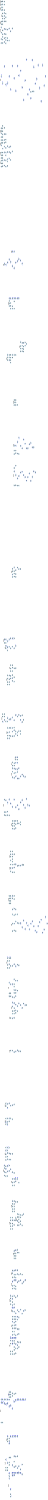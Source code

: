 /* ------------------------------------------------------------ */
/* created with bunch v3 */
/* Objective Function value = 1.8745098039215686*/
/* ------------------------------------------------------------ */

digraph G {
size= "10,10";
rotate = 90;
subgraph cluster22 {
label = "(SS-L1):3133111";
color = black;
style = bold;

"3145445"[label="3145445",shape=ellipse,color=lightblue,fontcolor=black,style=filled];
"3143471"[label="3143471",shape=ellipse,color=lightblue,fontcolor=black,style=filled];
"3134023"[label="3134023",shape=ellipse,color=lightblue,fontcolor=black,style=filled];
"3140699"[label="3140699",shape=ellipse,color=lightblue,fontcolor=black,style=filled];
"3140701"[label="3140701",shape=ellipse,color=lightblue,fontcolor=black,style=filled];
"3139624"[label="3139624",shape=ellipse,color=lightblue,fontcolor=black,style=filled];
"3139633"[label="3139633",shape=ellipse,color=lightblue,fontcolor=black,style=filled];
"3139652"[label="3139652",shape=ellipse,color=lightblue,fontcolor=black,style=filled];
"3139653"[label="3139653",shape=ellipse,color=lightblue,fontcolor=black,style=filled];
"3139623"[label="3139623",shape=ellipse,color=lightblue,fontcolor=black,style=filled];
"3145444"[label="3145444",shape=ellipse,color=lightblue,fontcolor=black,style=filled];
"3143470"[label="3143470",shape=ellipse,color=lightblue,fontcolor=black,style=filled];
"3143272"[label="3143272",shape=ellipse,color=lightblue,fontcolor=black,style=filled];
"3143273"[label="3143273",shape=ellipse,color=lightblue,fontcolor=black,style=filled];
"3133482"[label="3133482",shape=ellipse,color=lightblue,fontcolor=black,style=filled];
"3143283"[label="3143283",shape=ellipse,color=lightblue,fontcolor=black,style=filled];
"3146339"[label="3146339",shape=ellipse,color=lightblue,fontcolor=black,style=filled];
"3146125"[label="3146125",shape=ellipse,color=lightblue,fontcolor=black,style=filled];
"3134931"[label="3134931",shape=ellipse,color=lightblue,fontcolor=black,style=filled];
"3134320"[label="3134320",shape=ellipse,color=lightblue,fontcolor=black,style=filled];
"3134322"[label="3134322",shape=ellipse,color=lightblue,fontcolor=black,style=filled];
"3134323"[label="3134323",shape=ellipse,color=lightblue,fontcolor=black,style=filled];
"3134878"[label="3134878",shape=ellipse,color=lightblue,fontcolor=black,style=filled];
"3133112"[label="3133112",shape=ellipse,color=lightblue,fontcolor=black,style=filled];
"3133103"[label="3133103",shape=ellipse,color=lightblue,fontcolor=black,style=filled];
"3133110"[label="3133110",shape=ellipse,color=lightblue,fontcolor=black,style=filled];
"3133111"[label="3133111",shape=ellipse,color=lightblue,fontcolor=black,style=filled];
}
subgraph cluster23 {
label = "(SS-L1):3139250";
color = black;
style = bold;

"3139240"[label="3139240",shape=ellipse,color=lightblue,fontcolor=black,style=filled];
"3139241"[label="3139241",shape=ellipse,color=lightblue,fontcolor=black,style=filled];
"3139242"[label="3139242",shape=ellipse,color=lightblue,fontcolor=black,style=filled];
"3139243"[label="3139243",shape=ellipse,color=lightblue,fontcolor=black,style=filled];
"3139244"[label="3139244",shape=ellipse,color=lightblue,fontcolor=black,style=filled];
"3139245"[label="3139245",shape=ellipse,color=lightblue,fontcolor=black,style=filled];
"3139246"[label="3139246",shape=ellipse,color=lightblue,fontcolor=black,style=filled];
"3139247"[label="3139247",shape=ellipse,color=lightblue,fontcolor=black,style=filled];
"3139236"[label="3139236",shape=ellipse,color=lightblue,fontcolor=black,style=filled];
"3139248"[label="3139248",shape=ellipse,color=lightblue,fontcolor=black,style=filled];
"3139237"[label="3139237",shape=ellipse,color=lightblue,fontcolor=black,style=filled];
"3139249"[label="3139249",shape=ellipse,color=lightblue,fontcolor=black,style=filled];
"3139238"[label="3139238",shape=ellipse,color=lightblue,fontcolor=black,style=filled];
"3139239"[label="3139239",shape=ellipse,color=lightblue,fontcolor=black,style=filled];
"3139250"[label="3139250",shape=ellipse,color=lightblue,fontcolor=black,style=filled];
"3135534"[label="3135534",shape=ellipse,color=lightblue,fontcolor=black,style=filled];
"3135542"[label="3135542",shape=ellipse,color=lightblue,fontcolor=black,style=filled];
"3134648"[label="3134648",shape=ellipse,color=lightblue,fontcolor=black,style=filled];
"3134013"[label="3134013",shape=ellipse,color=lightblue,fontcolor=black,style=filled];
"3138555"[label="3138555",shape=ellipse,color=lightblue,fontcolor=black,style=filled];
"3153646"[label="3153646",shape=ellipse,color=lightblue,fontcolor=black,style=filled];
}
subgraph cluster24 {
label = "(SS-L1):3141258";
color = black;
style = bold;

"3133473"[label="3133473",shape=ellipse,color=lightblue,fontcolor=black,style=filled];
"3137414"[label="3137414",shape=ellipse,color=lightblue,fontcolor=black,style=filled];
"3137407"[label="3137407",shape=ellipse,color=lightblue,fontcolor=black,style=filled];
"3137416"[label="3137416",shape=ellipse,color=lightblue,fontcolor=black,style=filled];
"3145521"[label="3145521",shape=ellipse,color=lightblue,fontcolor=black,style=filled];
"3135608"[label="3135608",shape=ellipse,color=lightblue,fontcolor=black,style=filled];
"3135593"[label="3135593",shape=ellipse,color=lightblue,fontcolor=black,style=filled];
"3137404"[label="3137404",shape=ellipse,color=lightblue,fontcolor=black,style=filled];
"3152686"[label="3152686",shape=ellipse,color=lightblue,fontcolor=black,style=filled];
"3152687"[label="3152687",shape=ellipse,color=lightblue,fontcolor=black,style=filled];
"3133339"[label="3133339",shape=ellipse,color=lightblue,fontcolor=black,style=filled];
"3133341"[label="3133341",shape=ellipse,color=lightblue,fontcolor=black,style=filled];
"3141257"[label="3141257",shape=ellipse,color=lightblue,fontcolor=black,style=filled];
"3141258"[label="3141258",shape=ellipse,color=lightblue,fontcolor=black,style=filled];
"3141259"[label="3141259",shape=ellipse,color=lightblue,fontcolor=black,style=filled];
"3134047"[label="3134047",shape=ellipse,color=lightblue,fontcolor=black,style=filled];
"3133340"[label="3133340",shape=ellipse,color=lightblue,fontcolor=black,style=filled];
"3133342"[label="3133342",shape=ellipse,color=lightblue,fontcolor=black,style=filled];
"3141255"[label="3141255",shape=ellipse,color=lightblue,fontcolor=black,style=filled];
"3137420"[label="3137420",shape=ellipse,color=lightblue,fontcolor=black,style=filled];
}
subgraph cluster25 {
label = "(SS-L1):3148778";
color = black;
style = bold;

"3148779"[label="3148779",shape=ellipse,color=lightblue,fontcolor=black,style=filled];
"3148783"[label="3148783",shape=ellipse,color=lightblue,fontcolor=black,style=filled];
"3148794"[label="3148794",shape=ellipse,color=lightblue,fontcolor=black,style=filled];
"3148780"[label="3148780",shape=ellipse,color=lightblue,fontcolor=black,style=filled];
"3148782"[label="3148782",shape=ellipse,color=lightblue,fontcolor=black,style=filled];
"3148778"[label="3148778",shape=ellipse,color=lightblue,fontcolor=black,style=filled];
"3140261"[label="3140261",shape=ellipse,color=lightblue,fontcolor=black,style=filled];
"3140087"[label="3140087",shape=ellipse,color=lightblue,fontcolor=black,style=filled];
"3140269"[label="3140269",shape=ellipse,color=lightblue,fontcolor=black,style=filled];
"3143550"[label="3143550",shape=ellipse,color=lightblue,fontcolor=black,style=filled];
"3143549"[label="3143549",shape=ellipse,color=lightblue,fontcolor=black,style=filled];
"3140264"[label="3140264",shape=ellipse,color=lightblue,fontcolor=black,style=filled];
"3140270"[label="3140270",shape=ellipse,color=lightblue,fontcolor=black,style=filled];
"3140271"[label="3140271",shape=ellipse,color=lightblue,fontcolor=black,style=filled];
"3148789"[label="3148789",shape=ellipse,color=lightblue,fontcolor=black,style=filled];
"3148777"[label="3148777",shape=ellipse,color=lightblue,fontcolor=black,style=filled];
"3136844"[label="3136844",shape=ellipse,color=lightblue,fontcolor=black,style=filled];
"3136845"[label="3136845",shape=ellipse,color=lightblue,fontcolor=black,style=filled];
"3140075"[label="3140075",shape=ellipse,color=lightblue,fontcolor=black,style=filled];
"3140077"[label="3140077",shape=ellipse,color=lightblue,fontcolor=black,style=filled];
"3140105"[label="3140105",shape=ellipse,color=lightblue,fontcolor=black,style=filled];
"3134816"[label="3134816",shape=ellipse,color=lightblue,fontcolor=black,style=filled];
"3134817"[label="3134817",shape=ellipse,color=lightblue,fontcolor=black,style=filled];
}
subgraph cluster26 {
label = "(SS-L1):3145448";
color = black;
style = bold;

"3153907"[label="3153907",shape=ellipse,color=lightblue,fontcolor=black,style=filled];
"3153908"[label="3153908",shape=ellipse,color=lightblue,fontcolor=black,style=filled];
"3135543"[label="3135543",shape=ellipse,color=lightblue,fontcolor=black,style=filled];
"3135544"[label="3135544",shape=ellipse,color=lightblue,fontcolor=black,style=filled];
"3133510"[label="3133510",shape=ellipse,color=lightblue,fontcolor=black,style=filled];
"3139022"[label="3139022",shape=ellipse,color=lightblue,fontcolor=black,style=filled];
"3143313"[label="3143313",shape=ellipse,color=lightblue,fontcolor=black,style=filled];
"3139040"[label="3139040",shape=ellipse,color=lightblue,fontcolor=black,style=filled];
"3139566"[label="3139566",shape=ellipse,color=lightblue,fontcolor=black,style=filled];
"3139568"[label="3139568",shape=ellipse,color=lightblue,fontcolor=black,style=filled];
"3139569"[label="3139569",shape=ellipse,color=lightblue,fontcolor=black,style=filled];
"3146880"[label="3146880",shape=ellipse,color=lightblue,fontcolor=black,style=filled];
"3146882"[label="3146882",shape=ellipse,color=lightblue,fontcolor=black,style=filled];
"3143422"[label="3143422",shape=ellipse,color=lightblue,fontcolor=black,style=filled];
"3143512"[label="3143512",shape=ellipse,color=lightblue,fontcolor=black,style=filled];
"3147213"[label="3147213",shape=ellipse,color=lightblue,fontcolor=black,style=filled];
"3147214"[label="3147214",shape=ellipse,color=lightblue,fontcolor=black,style=filled];
"3145448"[label="3145448",shape=ellipse,color=lightblue,fontcolor=black,style=filled];
"3143508"[label="3143508",shape=ellipse,color=lightblue,fontcolor=black,style=filled];
"3152751"[label="3152751",shape=ellipse,color=lightblue,fontcolor=black,style=filled];
"3146941"[label="3146941",shape=ellipse,color=lightblue,fontcolor=black,style=filled];
}
subgraph cluster27 {
label = "(SS-L1):3134086";
color = black;
style = bold;

"3143551"[label="3143551",shape=ellipse,color=lightblue,fontcolor=black,style=filled];
"3138026"[label="3138026",shape=ellipse,color=lightblue,fontcolor=black,style=filled];
"3134079"[label="3134079",shape=ellipse,color=lightblue,fontcolor=black,style=filled];
"3134085"[label="3134085",shape=ellipse,color=lightblue,fontcolor=black,style=filled];
"3134060"[label="3134060",shape=ellipse,color=lightblue,fontcolor=black,style=filled];
"3134090"[label="3134090",shape=ellipse,color=lightblue,fontcolor=black,style=filled];
"3134062"[label="3134062",shape=ellipse,color=lightblue,fontcolor=black,style=filled];
"3134057"[label="3134057",shape=ellipse,color=lightblue,fontcolor=black,style=filled];
"3134058"[label="3134058",shape=ellipse,color=lightblue,fontcolor=black,style=filled];
"3134080"[label="3134080",shape=ellipse,color=lightblue,fontcolor=black,style=filled];
"3134059"[label="3134059",shape=ellipse,color=lightblue,fontcolor=black,style=filled];
"3133005"[label="3133005",shape=ellipse,color=lightblue,fontcolor=black,style=filled];
"3134076"[label="3134076",shape=ellipse,color=lightblue,fontcolor=black,style=filled];
"3134084"[label="3134084",shape=ellipse,color=lightblue,fontcolor=black,style=filled];
"3134086"[label="3134086",shape=ellipse,color=lightblue,fontcolor=black,style=filled];
"3134082"[label="3134082",shape=ellipse,color=lightblue,fontcolor=black,style=filled];
"3134078"[label="3134078",shape=ellipse,color=lightblue,fontcolor=black,style=filled];
"3140004"[label="3140004",shape=ellipse,color=lightblue,fontcolor=black,style=filled];
"3143870"[label="3143870",shape=ellipse,color=lightblue,fontcolor=black,style=filled];
"3143873"[label="3143873",shape=ellipse,color=lightblue,fontcolor=black,style=filled];
"3143869"[label="3143869",shape=ellipse,color=lightblue,fontcolor=black,style=filled];
"3139766"[label="3139766",shape=ellipse,color=lightblue,fontcolor=black,style=filled];
"3139768"[label="3139768",shape=ellipse,color=lightblue,fontcolor=black,style=filled];
"3139759"[label="3139759",shape=ellipse,color=lightblue,fontcolor=black,style=filled];
}
subgraph cluster28 {
label = "(SS-L1):3153875";
color = black;
style = bold;

"3137401"[label="3137401",shape=ellipse,color=lightblue,fontcolor=black,style=filled];
"3153875"[label="3153875",shape=ellipse,color=lightblue,fontcolor=black,style=filled];
"3143116"[label="3143116",shape=ellipse,color=lightblue,fontcolor=black,style=filled];
"3143094"[label="3143094",shape=ellipse,color=lightblue,fontcolor=black,style=filled];
"3143099"[label="3143099",shape=ellipse,color=lightblue,fontcolor=black,style=filled];
"3143079"[label="3143079",shape=ellipse,color=lightblue,fontcolor=black,style=filled];
"3143084"[label="3143084",shape=ellipse,color=lightblue,fontcolor=black,style=filled];
"3143124"[label="3143124",shape=ellipse,color=lightblue,fontcolor=black,style=filled];
"3143089"[label="3143089",shape=ellipse,color=lightblue,fontcolor=black,style=filled];
"3143104"[label="3143104",shape=ellipse,color=lightblue,fontcolor=black,style=filled];
"3143074"[label="3143074",shape=ellipse,color=lightblue,fontcolor=black,style=filled];
}
subgraph cluster29 {
label = "(SS-L1):3141771";
color = black;
style = bold;

"3134358"[label="3134358",shape=ellipse,color=lightblue,fontcolor=black,style=filled];
"3134359"[label="3134359",shape=ellipse,color=lightblue,fontcolor=black,style=filled];
"3134033"[label="3134033",shape=ellipse,color=lightblue,fontcolor=black,style=filled];
"3148122"[label="3148122",shape=ellipse,color=lightblue,fontcolor=black,style=filled];
"3141632"[label="3141632",shape=ellipse,color=lightblue,fontcolor=black,style=filled];
"3148124"[label="3148124",shape=ellipse,color=lightblue,fontcolor=black,style=filled];
"3141771"[label="3141771",shape=ellipse,color=lightblue,fontcolor=black,style=filled];
"3138834"[label="3138834",shape=ellipse,color=lightblue,fontcolor=black,style=filled];
"3138918"[label="3138918",shape=ellipse,color=lightblue,fontcolor=black,style=filled];
"3135332"[label="3135332",shape=ellipse,color=lightblue,fontcolor=black,style=filled];
"3135333"[label="3135333",shape=ellipse,color=lightblue,fontcolor=black,style=filled];
"3135336"[label="3135336",shape=ellipse,color=lightblue,fontcolor=black,style=filled];
"3135390"[label="3135390",shape=ellipse,color=lightblue,fontcolor=black,style=filled];
"3133344"[label="3133344",shape=ellipse,color=lightblue,fontcolor=black,style=filled];
"3143112"[label="3143112",shape=ellipse,color=lightblue,fontcolor=black,style=filled];
"3142766"[label="3142766",shape=ellipse,color=lightblue,fontcolor=black,style=filled];
"3142780"[label="3142780",shape=ellipse,color=lightblue,fontcolor=black,style=filled];
}
subgraph cluster30 {
label = "(SS-L1):3135577";
color = black;
style = bold;

"3135577"[label="3135577",shape=ellipse,color=lightblue,fontcolor=black,style=filled];
"3143806"[label="3143806",shape=ellipse,color=lightblue,fontcolor=black,style=filled];
"3143507"[label="3143507",shape=ellipse,color=lightblue,fontcolor=black,style=filled];
"3143809"[label="3143809",shape=ellipse,color=lightblue,fontcolor=black,style=filled];
"3143805"[label="3143805",shape=ellipse,color=lightblue,fontcolor=black,style=filled];
"3134034"[label="3134034",shape=ellipse,color=lightblue,fontcolor=black,style=filled];
"3140079"[label="3140079",shape=ellipse,color=lightblue,fontcolor=black,style=filled];
"3140057"[label="3140057",shape=ellipse,color=lightblue,fontcolor=black,style=filled];
"3140062"[label="3140062",shape=ellipse,color=lightblue,fontcolor=black,style=filled];
"3147263"[label="3147263",shape=ellipse,color=lightblue,fontcolor=black,style=filled];
"3135511"[label="3135511",shape=ellipse,color=lightblue,fontcolor=black,style=filled];
"3135512"[label="3135512",shape=ellipse,color=lightblue,fontcolor=black,style=filled];
"3139785"[label="3139785",shape=ellipse,color=lightblue,fontcolor=black,style=filled];
"3139787"[label="3139787",shape=ellipse,color=lightblue,fontcolor=black,style=filled];
"3139788"[label="3139788",shape=ellipse,color=lightblue,fontcolor=black,style=filled];
}
subgraph cluster31 {
label = "(SS-L1):3134041";
color = black;
style = bold;

"3134041"[label="3134041",shape=ellipse,color=lightblue,fontcolor=black,style=filled];
"3143618"[label="3143618",shape=ellipse,color=lightblue,fontcolor=black,style=filled];
"3134042"[label="3134042",shape=ellipse,color=lightblue,fontcolor=black,style=filled];
"3136991"[label="3136991",shape=ellipse,color=lightblue,fontcolor=black,style=filled];
"3145237"[label="3145237",shape=ellipse,color=lightblue,fontcolor=black,style=filled];
"3136527"[label="3136527",shape=ellipse,color=lightblue,fontcolor=black,style=filled];
"3136428"[label="3136428",shape=ellipse,color=lightblue,fontcolor=black,style=filled];
"3136429"[label="3136429",shape=ellipse,color=lightblue,fontcolor=black,style=filled];
"3133583"[label="3133583",shape=ellipse,color=lightblue,fontcolor=black,style=filled];
"3133588"[label="3133588",shape=ellipse,color=lightblue,fontcolor=black,style=filled];
"3133575"[label="3133575",shape=ellipse,color=lightblue,fontcolor=black,style=filled];
"3137203"[label="3137203",shape=ellipse,color=lightblue,fontcolor=black,style=filled];
"3135635"[label="3135635",shape=ellipse,color=lightblue,fontcolor=black,style=filled];
"3137228"[label="3137228",shape=ellipse,color=lightblue,fontcolor=black,style=filled];
"3135552"[label="3135552",shape=ellipse,color=lightblue,fontcolor=black,style=filled];
"3135553"[label="3135553",shape=ellipse,color=lightblue,fontcolor=black,style=filled];
"3137188"[label="3137188",shape=ellipse,color=lightblue,fontcolor=black,style=filled];
"3137205"[label="3137205",shape=ellipse,color=lightblue,fontcolor=black,style=filled];
"3138569"[label="3138569",shape=ellipse,color=lightblue,fontcolor=black,style=filled];
"3137162"[label="3137162",shape=ellipse,color=lightblue,fontcolor=black,style=filled];
"3138566"[label="3138566",shape=ellipse,color=lightblue,fontcolor=black,style=filled];
}
subgraph cluster32 {
label = "(SS-L1):3134917";
color = black;
style = bold;

"3147294"[label="3147294",shape=ellipse,color=lightblue,fontcolor=black,style=filled];
"3147289"[label="3147289",shape=ellipse,color=lightblue,fontcolor=black,style=filled];
"3139541"[label="3139541",shape=ellipse,color=lightblue,fontcolor=black,style=filled];
"3139538"[label="3139538",shape=ellipse,color=lightblue,fontcolor=black,style=filled];
"3139539"[label="3139539",shape=ellipse,color=lightblue,fontcolor=black,style=filled];
"3139545"[label="3139545",shape=ellipse,color=lightblue,fontcolor=black,style=filled];
"3137964"[label="3137964",shape=ellipse,color=lightblue,fontcolor=black,style=filled];
"3131622"[label="3131622",shape=ellipse,color=lightblue,fontcolor=black,style=filled];
"3131625"[label="3131625",shape=ellipse,color=lightblue,fontcolor=black,style=filled];
"3136423"[label="3136423",shape=ellipse,color=lightblue,fontcolor=black,style=filled];
"3144640"[label="3144640",shape=ellipse,color=lightblue,fontcolor=black,style=filled];
"3134917"[label="3134917",shape=ellipse,color=lightblue,fontcolor=black,style=filled];
"3134125"[label="3134125",shape=ellipse,color=lightblue,fontcolor=black,style=filled];
"3134113"[label="3134113",shape=ellipse,color=lightblue,fontcolor=black,style=filled];
"3134127"[label="3134127",shape=ellipse,color=lightblue,fontcolor=black,style=filled];
"3134115"[label="3134115",shape=ellipse,color=lightblue,fontcolor=black,style=filled];
}
subgraph cluster33 {
label = "(SS-L1):3141693";
color = black;
style = bold;

"3147104"[label="3147104",shape=ellipse,color=lightblue,fontcolor=black,style=filled];
"3135549"[label="3135549",shape=ellipse,color=lightblue,fontcolor=black,style=filled];
"3147102"[label="3147102",shape=ellipse,color=lightblue,fontcolor=black,style=filled];
"3141693"[label="3141693",shape=ellipse,color=lightblue,fontcolor=black,style=filled];
"3141689"[label="3141689",shape=ellipse,color=lightblue,fontcolor=black,style=filled];
"3141692"[label="3141692",shape=ellipse,color=lightblue,fontcolor=black,style=filled];
"3146885"[label="3146885",shape=ellipse,color=lightblue,fontcolor=black,style=filled];
"3146936"[label="3146936",shape=ellipse,color=lightblue,fontcolor=black,style=filled];
"3141681"[label="3141681",shape=ellipse,color=lightblue,fontcolor=black,style=filled];
"3139544"[label="3139544",shape=ellipse,color=lightblue,fontcolor=black,style=filled];
"3139564"[label="3139564",shape=ellipse,color=lightblue,fontcolor=black,style=filled];
}
subgraph cluster34 {
label = "(SS-L1):3138897";
color = black;
style = bold;

"3132924"[label="3132924",shape=ellipse,color=lightblue,fontcolor=black,style=filled];
"3147019"[label="3147019",shape=ellipse,color=lightblue,fontcolor=black,style=filled];
"3147233"[label="3147233",shape=ellipse,color=lightblue,fontcolor=black,style=filled];
"3138258"[label="3138258",shape=ellipse,color=lightblue,fontcolor=black,style=filled];
"3134257"[label="3134257",shape=ellipse,color=lightblue,fontcolor=black,style=filled];
"3136543"[label="3136543",shape=ellipse,color=lightblue,fontcolor=black,style=filled];
"3138863"[label="3138863",shape=ellipse,color=lightblue,fontcolor=black,style=filled];
"3138897"[label="3138897",shape=ellipse,color=lightblue,fontcolor=black,style=filled];
}
subgraph cluster35 {
label = "(SS-L1):3136465";
color = black;
style = bold;

"3136463"[label="3136463",shape=ellipse,color=lightblue,fontcolor=black,style=filled];
"3136465"[label="3136465",shape=ellipse,color=lightblue,fontcolor=black,style=filled];
"3137155"[label="3137155",shape=ellipse,color=lightblue,fontcolor=black,style=filled];
"3139595"[label="3139595",shape=ellipse,color=lightblue,fontcolor=black,style=filled];
"3139600"[label="3139600",shape=ellipse,color=lightblue,fontcolor=black,style=filled];
"3134366"[label="3134366",shape=ellipse,color=lightblue,fontcolor=black,style=filled];
"3134368"[label="3134368",shape=ellipse,color=lightblue,fontcolor=black,style=filled];
"3142119"[label="3142119",shape=ellipse,color=lightblue,fontcolor=black,style=filled];
"3144889"[label="3144889",shape=ellipse,color=lightblue,fontcolor=black,style=filled];
"3136464"[label="3136464",shape=ellipse,color=lightblue,fontcolor=black,style=filled];
"3136466"[label="3136466",shape=ellipse,color=lightblue,fontcolor=black,style=filled];
}
subgraph cluster36 {
label = "(SS-L1):3134308";
color = black;
style = bold;

"3134327"[label="3134327",shape=ellipse,color=lightblue,fontcolor=black,style=filled];
"3134308"[label="3134308",shape=ellipse,color=lightblue,fontcolor=black,style=filled];
"3133113"[label="3133113",shape=ellipse,color=lightblue,fontcolor=black,style=filled];
"3133107"[label="3133107",shape=ellipse,color=lightblue,fontcolor=black,style=filled];
"3133116"[label="3133116",shape=ellipse,color=lightblue,fontcolor=black,style=filled];
"3133104"[label="3133104",shape=ellipse,color=lightblue,fontcolor=black,style=filled];
"3134332"[label="3134332",shape=ellipse,color=lightblue,fontcolor=black,style=filled];
"3134321"[label="3134321",shape=ellipse,color=lightblue,fontcolor=black,style=filled];
"3133850"[label="3133850",shape=ellipse,color=lightblue,fontcolor=black,style=filled];
"3143857"[label="3143857",shape=ellipse,color=lightblue,fontcolor=black,style=filled];
"3143859"[label="3143859",shape=ellipse,color=lightblue,fontcolor=black,style=filled];
"3134309"[label="3134309",shape=ellipse,color=lightblue,fontcolor=black,style=filled];
"3134326"[label="3134326",shape=ellipse,color=lightblue,fontcolor=black,style=filled];
"3134328"[label="3134328",shape=ellipse,color=lightblue,fontcolor=black,style=filled];
"3134329"[label="3134329",shape=ellipse,color=lightblue,fontcolor=black,style=filled];
"3134324"[label="3134324",shape=ellipse,color=lightblue,fontcolor=black,style=filled];
"3134330"[label="3134330",shape=ellipse,color=lightblue,fontcolor=black,style=filled];
"3134644"[label="3134644",shape=ellipse,color=lightblue,fontcolor=black,style=filled];
"3134645"[label="3134645",shape=ellipse,color=lightblue,fontcolor=black,style=filled];
}
subgraph cluster37 {
label = "(SS-L1):3144499";
color = black;
style = bold;

"3145403"[label="3145403",shape=ellipse,color=lightblue,fontcolor=black,style=filled];
"3145437"[label="3145437",shape=ellipse,color=lightblue,fontcolor=black,style=filled];
"3145432"[label="3145432",shape=ellipse,color=lightblue,fontcolor=black,style=filled];
"3145409"[label="3145409",shape=ellipse,color=lightblue,fontcolor=black,style=filled];
"3136957"[label="3136957",shape=ellipse,color=lightblue,fontcolor=black,style=filled];
"3136959"[label="3136959",shape=ellipse,color=lightblue,fontcolor=black,style=filled];
"3144484"[label="3144484",shape=ellipse,color=lightblue,fontcolor=black,style=filled];
"3144487"[label="3144487",shape=ellipse,color=lightblue,fontcolor=black,style=filled];
"3137598"[label="3137598",shape=ellipse,color=lightblue,fontcolor=black,style=filled];
"3144486"[label="3144486",shape=ellipse,color=lightblue,fontcolor=black,style=filled];
"3144485"[label="3144485",shape=ellipse,color=lightblue,fontcolor=black,style=filled];
"3144498"[label="3144498",shape=ellipse,color=lightblue,fontcolor=black,style=filled];
"3144499"[label="3144499",shape=ellipse,color=lightblue,fontcolor=black,style=filled];
"3145430"[label="3145430",shape=ellipse,color=lightblue,fontcolor=black,style=filled];
"3147262"[label="3147262",shape=ellipse,color=lightblue,fontcolor=black,style=filled];
}
subgraph cluster38 {
label = "(SS-L1):3134901";
color = black;
style = bold;

"3135678"[label="3135678",shape=ellipse,color=lightblue,fontcolor=black,style=filled];
"3135681"[label="3135681",shape=ellipse,color=lightblue,fontcolor=black,style=filled];
"3135680"[label="3135680",shape=ellipse,color=lightblue,fontcolor=black,style=filled];
"3135679"[label="3135679",shape=ellipse,color=lightblue,fontcolor=black,style=filled];
"3147093"[label="3147093",shape=ellipse,color=lightblue,fontcolor=black,style=filled];
"3133504"[label="3133504",shape=ellipse,color=lightblue,fontcolor=black,style=filled];
"3145006"[label="3145006",shape=ellipse,color=lightblue,fontcolor=black,style=filled];
"3145011"[label="3145011",shape=ellipse,color=lightblue,fontcolor=black,style=filled];
"3135516"[label="3135516",shape=ellipse,color=lightblue,fontcolor=black,style=filled];
"3135518"[label="3135518",shape=ellipse,color=lightblue,fontcolor=black,style=filled];
"3132600"[label="3132600",shape=ellipse,color=lightblue,fontcolor=black,style=filled];
"3132601"[label="3132601",shape=ellipse,color=lightblue,fontcolor=black,style=filled];
"3134895"[label="3134895",shape=ellipse,color=lightblue,fontcolor=black,style=filled];
"3132041"[label="3132041",shape=ellipse,color=lightblue,fontcolor=black,style=filled];
"3134901"[label="3134901",shape=ellipse,color=lightblue,fontcolor=black,style=filled];
}
subgraph cluster39 {
label = "(SS-L1):3139308";
color = black;
style = bold;

"3135558"[label="3135558",shape=ellipse,color=lightblue,fontcolor=black,style=filled];
"3136407"[label="3136407",shape=ellipse,color=lightblue,fontcolor=black,style=filled];
"3136867"[label="3136867",shape=ellipse,color=lightblue,fontcolor=black,style=filled];
"3136868"[label="3136868",shape=ellipse,color=lightblue,fontcolor=black,style=filled];
"3139305"[label="3139305",shape=ellipse,color=lightblue,fontcolor=black,style=filled];
"3139306"[label="3139306",shape=ellipse,color=lightblue,fontcolor=black,style=filled];
"3139307"[label="3139307",shape=ellipse,color=lightblue,fontcolor=black,style=filled];
"3139308"[label="3139308",shape=ellipse,color=lightblue,fontcolor=black,style=filled];
"3135557"[label="3135557",shape=ellipse,color=lightblue,fontcolor=black,style=filled];
"3135562"[label="3135562",shape=ellipse,color=lightblue,fontcolor=black,style=filled];
"3139511"[label="3139511",shape=ellipse,color=lightblue,fontcolor=black,style=filled];
"3139509"[label="3139509",shape=ellipse,color=lightblue,fontcolor=black,style=filled];
}
subgraph cluster40 {
label = "(SS-L1):3136978";
color = black;
style = bold;

"3136978"[label="3136978",shape=ellipse,color=lightblue,fontcolor=black,style=filled];
"3143330"[label="3143330",shape=ellipse,color=lightblue,fontcolor=black,style=filled];
"3134014"[label="3134014",shape=ellipse,color=lightblue,fontcolor=black,style=filled];
"3133154"[label="3133154",shape=ellipse,color=lightblue,fontcolor=black,style=filled];
"3133126"[label="3133126",shape=ellipse,color=lightblue,fontcolor=black,style=filled];
"3142511"[label="3142511",shape=ellipse,color=lightblue,fontcolor=black,style=filled];
"3142514"[label="3142514",shape=ellipse,color=lightblue,fontcolor=black,style=filled];
"3142515"[label="3142515",shape=ellipse,color=lightblue,fontcolor=black,style=filled];
"3143619"[label="3143619",shape=ellipse,color=lightblue,fontcolor=black,style=filled];
"3143620"[label="3143620",shape=ellipse,color=lightblue,fontcolor=black,style=filled];
}
subgraph cluster41 {
label = "(SS-L1):3138554";
color = black;
style = bold;

"3133638"[label="3133638",shape=ellipse,color=lightblue,fontcolor=black,style=filled];
"3133529"[label="3133529",shape=ellipse,color=lightblue,fontcolor=black,style=filled];
"3139578"[label="3139578",shape=ellipse,color=lightblue,fontcolor=black,style=filled];
"3139579"[label="3139579",shape=ellipse,color=lightblue,fontcolor=black,style=filled];
"3145364"[label="3145364",shape=ellipse,color=lightblue,fontcolor=black,style=filled];
"3144557"[label="3144557",shape=ellipse,color=lightblue,fontcolor=black,style=filled];
"3138554"[label="3138554",shape=ellipse,color=lightblue,fontcolor=black,style=filled];
}
subgraph cluster42 {
label = "(SS-L1):3141206";
color = black;
style = bold;

"3145146"[label="3145146",shape=ellipse,color=lightblue,fontcolor=black,style=filled];
"3145147"[label="3145147",shape=ellipse,color=lightblue,fontcolor=black,style=filled];
"3145148"[label="3145148",shape=ellipse,color=lightblue,fontcolor=black,style=filled];
"3135628"[label="3135628",shape=ellipse,color=lightblue,fontcolor=black,style=filled];
"3143540"[label="3143540",shape=ellipse,color=lightblue,fontcolor=black,style=filled];
"3143541"[label="3143541",shape=ellipse,color=lightblue,fontcolor=black,style=filled];
"3139573"[label="3139573",shape=ellipse,color=lightblue,fontcolor=black,style=filled];
"3139570"[label="3139570",shape=ellipse,color=lightblue,fontcolor=black,style=filled];
"3139571"[label="3139571",shape=ellipse,color=lightblue,fontcolor=black,style=filled];
"3135624"[label="3135624",shape=ellipse,color=lightblue,fontcolor=black,style=filled];
"3135625"[label="3135625",shape=ellipse,color=lightblue,fontcolor=black,style=filled];
"3143538"[label="3143538",shape=ellipse,color=lightblue,fontcolor=black,style=filled];
"3138438"[label="3138438",shape=ellipse,color=lightblue,fontcolor=black,style=filled];
"3141206"[label="3141206",shape=ellipse,color=lightblue,fontcolor=black,style=filled];
"3138557"[label="3138557",shape=ellipse,color=lightblue,fontcolor=black,style=filled];
}
subgraph cluster43 {
label = "(SS-L1):3143836";
color = black;
style = bold;

"3134061"[label="3134061",shape=ellipse,color=lightblue,fontcolor=black,style=filled];
"3134063"[label="3134063",shape=ellipse,color=lightblue,fontcolor=black,style=filled];
"3134064"[label="3134064",shape=ellipse,color=lightblue,fontcolor=black,style=filled];
"3134072"[label="3134072",shape=ellipse,color=lightblue,fontcolor=black,style=filled];
"3134066"[label="3134066",shape=ellipse,color=lightblue,fontcolor=black,style=filled];
"3141987"[label="3141987",shape=ellipse,color=lightblue,fontcolor=black,style=filled];
"3141988"[label="3141988",shape=ellipse,color=lightblue,fontcolor=black,style=filled];
"3141992"[label="3141992",shape=ellipse,color=lightblue,fontcolor=black,style=filled];
"3147317"[label="3147317",shape=ellipse,color=lightblue,fontcolor=black,style=filled];
"3143837"[label="3143837",shape=ellipse,color=lightblue,fontcolor=black,style=filled];
"3143839"[label="3143839",shape=ellipse,color=lightblue,fontcolor=black,style=filled];
"3143832"[label="3143832",shape=ellipse,color=lightblue,fontcolor=black,style=filled];
"3143834"[label="3143834",shape=ellipse,color=lightblue,fontcolor=black,style=filled];
"3143835"[label="3143835",shape=ellipse,color=lightblue,fontcolor=black,style=filled];
"3143838"[label="3143838",shape=ellipse,color=lightblue,fontcolor=black,style=filled];
"3143831"[label="3143831",shape=ellipse,color=lightblue,fontcolor=black,style=filled];
"3143833"[label="3143833",shape=ellipse,color=lightblue,fontcolor=black,style=filled];
"3143836"[label="3143836",shape=ellipse,color=lightblue,fontcolor=black,style=filled];
}
subgraph cluster44 {
label = "(SS-L1):3153880";
color = black;
style = bold;

"3153913"[label="3153913",shape=ellipse,color=lightblue,fontcolor=black,style=filled];
"3151502"[label="3151502",shape=ellipse,color=lightblue,fontcolor=black,style=filled];
"3151498"[label="3151498",shape=ellipse,color=lightblue,fontcolor=black,style=filled];
"3153880"[label="3153880",shape=ellipse,color=lightblue,fontcolor=black,style=filled];
"3143358"[label="3143358",shape=ellipse,color=lightblue,fontcolor=black,style=filled];
"3135653"[label="3135653",shape=ellipse,color=lightblue,fontcolor=black,style=filled];
"3143762"[label="3143762",shape=ellipse,color=lightblue,fontcolor=black,style=filled];
"3134019"[label="3134019",shape=ellipse,color=lightblue,fontcolor=black,style=filled];
"3143290"[label="3143290",shape=ellipse,color=lightblue,fontcolor=black,style=filled];
"3147295"[label="3147295",shape=ellipse,color=lightblue,fontcolor=black,style=filled];
"3142661"[label="3142661",shape=ellipse,color=lightblue,fontcolor=black,style=filled];
"3142664"[label="3142664",shape=ellipse,color=lightblue,fontcolor=black,style=filled];
"3136856"[label="3136856",shape=ellipse,color=lightblue,fontcolor=black,style=filled];
"3136860"[label="3136860",shape=ellipse,color=lightblue,fontcolor=black,style=filled];
"3135648"[label="3135648",shape=ellipse,color=lightblue,fontcolor=black,style=filled];
"3135649"[label="3135649",shape=ellipse,color=lightblue,fontcolor=black,style=filled];
"3143262"[label="3143262",shape=ellipse,color=lightblue,fontcolor=black,style=filled];
"3143265"[label="3143265",shape=ellipse,color=lightblue,fontcolor=black,style=filled];
"3143267"[label="3143267",shape=ellipse,color=lightblue,fontcolor=black,style=filled];
"3135665"[label="3135665",shape=ellipse,color=lightblue,fontcolor=black,style=filled];
"3134030"[label="3134030",shape=ellipse,color=lightblue,fontcolor=black,style=filled];
"3143266"[label="3143266",shape=ellipse,color=lightblue,fontcolor=black,style=filled];
"3142501"[label="3142501",shape=ellipse,color=lightblue,fontcolor=black,style=filled];
"3134273"[label="3134273",shape=ellipse,color=lightblue,fontcolor=black,style=filled];
"3134356"[label="3134356",shape=ellipse,color=lightblue,fontcolor=black,style=filled];
"3134274"[label="3134274",shape=ellipse,color=lightblue,fontcolor=black,style=filled];
}
subgraph cluster45 {
label = "(SS-L1):3132993";
color = black;
style = bold;

"3134045"[label="3134045",shape=ellipse,color=lightblue,fontcolor=black,style=filled];
"3134339"[label="3134339",shape=ellipse,color=lightblue,fontcolor=black,style=filled];
"3143396"[label="3143396",shape=ellipse,color=lightblue,fontcolor=black,style=filled];
"3143399"[label="3143399",shape=ellipse,color=lightblue,fontcolor=black,style=filled];
"3141176"[label="3141176",shape=ellipse,color=lightblue,fontcolor=black,style=filled];
"3135523"[label="3135523",shape=ellipse,color=lightblue,fontcolor=black,style=filled];
"3133574"[label="3133574",shape=ellipse,color=lightblue,fontcolor=black,style=filled];
"3134850"[label="3134850",shape=ellipse,color=lightblue,fontcolor=black,style=filled];
"3134851"[label="3134851",shape=ellipse,color=lightblue,fontcolor=black,style=filled];
"3134849"[label="3134849",shape=ellipse,color=lightblue,fontcolor=black,style=filled];
"3132993"[label="3132993",shape=ellipse,color=lightblue,fontcolor=black,style=filled];
"3138431"[label="3138431",shape=ellipse,color=lightblue,fontcolor=black,style=filled];
"3135527"[label="3135527",shape=ellipse,color=lightblue,fontcolor=black,style=filled];
"3135528"[label="3135528",shape=ellipse,color=lightblue,fontcolor=black,style=filled];
"3136942"[label="3136942",shape=ellipse,color=lightblue,fontcolor=black,style=filled];
"3136943"[label="3136943",shape=ellipse,color=lightblue,fontcolor=black,style=filled];
}
subgraph cluster46 {
label = "(SS-L1):3134766";
color = black;
style = bold;

"3141972"[label="3141972",shape=ellipse,color=lightblue,fontcolor=black,style=filled];
"3141973"[label="3141973",shape=ellipse,color=lightblue,fontcolor=black,style=filled];
"3141305"[label="3141305",shape=ellipse,color=lightblue,fontcolor=black,style=filled];
"3141974"[label="3141974",shape=ellipse,color=lightblue,fontcolor=black,style=filled];
"3137452"[label="3137452",shape=ellipse,color=lightblue,fontcolor=black,style=filled];
"3137453"[label="3137453",shape=ellipse,color=lightblue,fontcolor=black,style=filled];
"3143312"[label="3143312",shape=ellipse,color=lightblue,fontcolor=black,style=filled];
"3134760"[label="3134760",shape=ellipse,color=lightblue,fontcolor=black,style=filled];
"3134763"[label="3134763",shape=ellipse,color=lightblue,fontcolor=black,style=filled];
"3134782"[label="3134782",shape=ellipse,color=lightblue,fontcolor=black,style=filled];
"3134783"[label="3134783",shape=ellipse,color=lightblue,fontcolor=black,style=filled];
"3134786"[label="3134786",shape=ellipse,color=lightblue,fontcolor=black,style=filled];
"3134761"[label="3134761",shape=ellipse,color=lightblue,fontcolor=black,style=filled];
"3134762"[label="3134762",shape=ellipse,color=lightblue,fontcolor=black,style=filled];
"3134765"[label="3134765",shape=ellipse,color=lightblue,fontcolor=black,style=filled];
"3134766"[label="3134766",shape=ellipse,color=lightblue,fontcolor=black,style=filled];
"3134767"[label="3134767",shape=ellipse,color=lightblue,fontcolor=black,style=filled];
"3134768"[label="3134768",shape=ellipse,color=lightblue,fontcolor=black,style=filled];
"3134769"[label="3134769",shape=ellipse,color=lightblue,fontcolor=black,style=filled];
"3134770"[label="3134770",shape=ellipse,color=lightblue,fontcolor=black,style=filled];
"3134771"[label="3134771",shape=ellipse,color=lightblue,fontcolor=black,style=filled];
"3134772"[label="3134772",shape=ellipse,color=lightblue,fontcolor=black,style=filled];
"3134773"[label="3134773",shape=ellipse,color=lightblue,fontcolor=black,style=filled];
"3134774"[label="3134774",shape=ellipse,color=lightblue,fontcolor=black,style=filled];
"3134775"[label="3134775",shape=ellipse,color=lightblue,fontcolor=black,style=filled];
"3134777"[label="3134777",shape=ellipse,color=lightblue,fontcolor=black,style=filled];
"3134778"[label="3134778",shape=ellipse,color=lightblue,fontcolor=black,style=filled];
"3134779"[label="3134779",shape=ellipse,color=lightblue,fontcolor=black,style=filled];
"3135802"[label="3135802",shape=ellipse,color=lightblue,fontcolor=black,style=filled];
"3135820"[label="3135820",shape=ellipse,color=lightblue,fontcolor=black,style=filled];
"3135806"[label="3135806",shape=ellipse,color=lightblue,fontcolor=black,style=filled];
"3134784"[label="3134784",shape=ellipse,color=lightblue,fontcolor=black,style=filled];
"3134776"[label="3134776",shape=ellipse,color=lightblue,fontcolor=black,style=filled];
"3134781"[label="3134781",shape=ellipse,color=lightblue,fontcolor=black,style=filled];
}
subgraph cluster47 {
label = "(SS-L1):3135701";
color = black;
style = bold;

"3134920"[label="3134920",shape=ellipse,color=lightblue,fontcolor=black,style=filled];
"3134919"[label="3134919",shape=ellipse,color=lightblue,fontcolor=black,style=filled];
"3144890"[label="3144890",shape=ellipse,color=lightblue,fontcolor=black,style=filled];
"3144894"[label="3144894",shape=ellipse,color=lightblue,fontcolor=black,style=filled];
"3144895"[label="3144895",shape=ellipse,color=lightblue,fontcolor=black,style=filled];
"3144893"[label="3144893",shape=ellipse,color=lightblue,fontcolor=black,style=filled];
"3144896"[label="3144896",shape=ellipse,color=lightblue,fontcolor=black,style=filled];
"3144911"[label="3144911",shape=ellipse,color=lightblue,fontcolor=black,style=filled];
"3151100"[label="3151100",shape=ellipse,color=lightblue,fontcolor=black,style=filled];
"3151077"[label="3151077",shape=ellipse,color=lightblue,fontcolor=black,style=filled];
"3151078"[label="3151078",shape=ellipse,color=lightblue,fontcolor=black,style=filled];
"3151079"[label="3151079",shape=ellipse,color=lightblue,fontcolor=black,style=filled];
"3151090"[label="3151090",shape=ellipse,color=lightblue,fontcolor=black,style=filled];
"3151091"[label="3151091",shape=ellipse,color=lightblue,fontcolor=black,style=filled];
"3151092"[label="3151092",shape=ellipse,color=lightblue,fontcolor=black,style=filled];
"3151093"[label="3151093",shape=ellipse,color=lightblue,fontcolor=black,style=filled];
"3151094"[label="3151094",shape=ellipse,color=lightblue,fontcolor=black,style=filled];
"3151095"[label="3151095",shape=ellipse,color=lightblue,fontcolor=black,style=filled];
"3151096"[label="3151096",shape=ellipse,color=lightblue,fontcolor=black,style=filled];
"3151097"[label="3151097",shape=ellipse,color=lightblue,fontcolor=black,style=filled];
"3151098"[label="3151098",shape=ellipse,color=lightblue,fontcolor=black,style=filled];
"3135701"[label="3135701",shape=ellipse,color=lightblue,fontcolor=black,style=filled];
"3151099"[label="3151099",shape=ellipse,color=lightblue,fontcolor=black,style=filled];
"3151080"[label="3151080",shape=ellipse,color=lightblue,fontcolor=black,style=filled];
"3151081"[label="3151081",shape=ellipse,color=lightblue,fontcolor=black,style=filled];
"3151082"[label="3151082",shape=ellipse,color=lightblue,fontcolor=black,style=filled];
"3151083"[label="3151083",shape=ellipse,color=lightblue,fontcolor=black,style=filled];
"3151084"[label="3151084",shape=ellipse,color=lightblue,fontcolor=black,style=filled];
"3151085"[label="3151085",shape=ellipse,color=lightblue,fontcolor=black,style=filled];
"3151086"[label="3151086",shape=ellipse,color=lightblue,fontcolor=black,style=filled];
"3151087"[label="3151087",shape=ellipse,color=lightblue,fontcolor=black,style=filled];
"3151088"[label="3151088",shape=ellipse,color=lightblue,fontcolor=black,style=filled];
"3151089"[label="3151089",shape=ellipse,color=lightblue,fontcolor=black,style=filled];
"3151072"[label="3151072",shape=ellipse,color=lightblue,fontcolor=black,style=filled];
"3151073"[label="3151073",shape=ellipse,color=lightblue,fontcolor=black,style=filled];
"3151074"[label="3151074",shape=ellipse,color=lightblue,fontcolor=black,style=filled];
"3151075"[label="3151075",shape=ellipse,color=lightblue,fontcolor=black,style=filled];
"3151076"[label="3151076",shape=ellipse,color=lightblue,fontcolor=black,style=filled];
"3142002"[label="3142002",shape=ellipse,color=lightblue,fontcolor=black,style=filled];
"3141994"[label="3141994",shape=ellipse,color=lightblue,fontcolor=black,style=filled];
"3150224"[label="3150224",shape=ellipse,color=lightblue,fontcolor=black,style=filled];
"3138051"[label="3138051",shape=ellipse,color=lightblue,fontcolor=black,style=filled];
"3138052"[label="3138052",shape=ellipse,color=lightblue,fontcolor=black,style=filled];
"3143704"[label="3143704",shape=ellipse,color=lightblue,fontcolor=black,style=filled];
"3143707"[label="3143707",shape=ellipse,color=lightblue,fontcolor=black,style=filled];
"3138425"[label="3138425",shape=ellipse,color=lightblue,fontcolor=black,style=filled];
}
subgraph cluster48 {
label = "(SS-L1):3143287";
color = black;
style = bold;

"3136452"[label="3136452",shape=ellipse,color=lightblue,fontcolor=black,style=filled];
"3136456"[label="3136456",shape=ellipse,color=lightblue,fontcolor=black,style=filled];
"3143285"[label="3143285",shape=ellipse,color=lightblue,fontcolor=black,style=filled];
"3143287"[label="3143287",shape=ellipse,color=lightblue,fontcolor=black,style=filled];
"3132059"[label="3132059",shape=ellipse,color=lightblue,fontcolor=black,style=filled];
"3135905"[label="3135905",shape=ellipse,color=lightblue,fontcolor=black,style=filled];
"3143311"[label="3143311",shape=ellipse,color=lightblue,fontcolor=black,style=filled];
"3145150"[label="3145150",shape=ellipse,color=lightblue,fontcolor=black,style=filled];
"3145149"[label="3145149",shape=ellipse,color=lightblue,fontcolor=black,style=filled];
"3145151"[label="3145151",shape=ellipse,color=lightblue,fontcolor=black,style=filled];
"3137940"[label="3137940",shape=ellipse,color=lightblue,fontcolor=black,style=filled];
"3137941"[label="3137941",shape=ellipse,color=lightblue,fontcolor=black,style=filled];
}
subgraph cluster49 {
label = "(SS-L1):3153876";
color = black;
style = bold;

"3146857"[label="3146857",shape=ellipse,color=lightblue,fontcolor=black,style=filled];
"3146858"[label="3146858",shape=ellipse,color=lightblue,fontcolor=black,style=filled];
"3146859"[label="3146859",shape=ellipse,color=lightblue,fontcolor=black,style=filled];
"3145450"[label="3145450",shape=ellipse,color=lightblue,fontcolor=black,style=filled];
"3141598"[label="3141598",shape=ellipse,color=lightblue,fontcolor=black,style=filled];
"3135587"[label="3135587",shape=ellipse,color=lightblue,fontcolor=black,style=filled];
"3135589"[label="3135589",shape=ellipse,color=lightblue,fontcolor=black,style=filled];
"3144666"[label="3144666",shape=ellipse,color=lightblue,fontcolor=black,style=filled];
"3153879"[label="3153879",shape=ellipse,color=lightblue,fontcolor=black,style=filled];
"3137399"[label="3137399",shape=ellipse,color=lightblue,fontcolor=black,style=filled];
"3153876"[label="3153876",shape=ellipse,color=lightblue,fontcolor=black,style=filled];
}
subgraph cluster50 {
label = "(SS-L1):3136964";
color = black;
style = bold;

"3136968"[label="3136968",shape=ellipse,color=lightblue,fontcolor=black,style=filled];
"3136969"[label="3136969",shape=ellipse,color=lightblue,fontcolor=black,style=filled];
"3136964"[label="3136964",shape=ellipse,color=lightblue,fontcolor=black,style=filled];
"3146872"[label="3146872",shape=ellipse,color=lightblue,fontcolor=black,style=filled];
"3143484"[label="3143484",shape=ellipse,color=lightblue,fontcolor=black,style=filled];
"3140215"[label="3140215",shape=ellipse,color=lightblue,fontcolor=black,style=filled];
"3140216"[label="3140216",shape=ellipse,color=lightblue,fontcolor=black,style=filled];
"3140213"[label="3140213",shape=ellipse,color=lightblue,fontcolor=black,style=filled];
"3140214"[label="3140214",shape=ellipse,color=lightblue,fontcolor=black,style=filled];
}
subgraph cluster51 {
label = "(SS-L1):3132052";
color = black;
style = bold;

"3136869"[label="3136869",shape=ellipse,color=lightblue,fontcolor=black,style=filled];
"3143268"[label="3143268",shape=ellipse,color=lightblue,fontcolor=black,style=filled];
"3135655"[label="3135655",shape=ellipse,color=lightblue,fontcolor=black,style=filled];
"3132052"[label="3132052",shape=ellipse,color=lightblue,fontcolor=black,style=filled];
"3142478"[label="3142478",shape=ellipse,color=lightblue,fontcolor=black,style=filled];
"3142479"[label="3142479",shape=ellipse,color=lightblue,fontcolor=black,style=filled];
"3142480"[label="3142480",shape=ellipse,color=lightblue,fontcolor=black,style=filled];
"3137463"[label="3137463",shape=ellipse,color=lightblue,fontcolor=black,style=filled];
"3137464"[label="3137464",shape=ellipse,color=lightblue,fontcolor=black,style=filled];
"3137468"[label="3137468",shape=ellipse,color=lightblue,fontcolor=black,style=filled];
"3139651"[label="3139651",shape=ellipse,color=lightblue,fontcolor=black,style=filled];
"3139625"[label="3139625",shape=ellipse,color=lightblue,fontcolor=black,style=filled];
"3139646"[label="3139646",shape=ellipse,color=lightblue,fontcolor=black,style=filled];
"3139628"[label="3139628",shape=ellipse,color=lightblue,fontcolor=black,style=filled];
"3139630"[label="3139630",shape=ellipse,color=lightblue,fontcolor=black,style=filled];
}
subgraph cluster52 {
label = "(SS-L1):3151499";
color = black;
style = bold;

"3148151"[label="3148151",shape=ellipse,color=lightblue,fontcolor=black,style=filled];
"3146333"[label="3146333",shape=ellipse,color=lightblue,fontcolor=black,style=filled];
"3146337"[label="3146337",shape=ellipse,color=lightblue,fontcolor=black,style=filled];
"3148153"[label="3148153",shape=ellipse,color=lightblue,fontcolor=black,style=filled];
"3148149"[label="3148149",shape=ellipse,color=lightblue,fontcolor=black,style=filled];
"3148154"[label="3148154",shape=ellipse,color=lightblue,fontcolor=black,style=filled];
"3153877"[label="3153877",shape=ellipse,color=lightblue,fontcolor=black,style=filled];
"3153911"[label="3153911",shape=ellipse,color=lightblue,fontcolor=black,style=filled];
"3151500"[label="3151500",shape=ellipse,color=lightblue,fontcolor=black,style=filled];
"3153912"[label="3153912",shape=ellipse,color=lightblue,fontcolor=black,style=filled];
"3153873"[label="3153873",shape=ellipse,color=lightblue,fontcolor=black,style=filled];
"3151496"[label="3151496",shape=ellipse,color=lightblue,fontcolor=black,style=filled];
"3137395"[label="3137395",shape=ellipse,color=lightblue,fontcolor=black,style=filled];
"3137402"[label="3137402",shape=ellipse,color=lightblue,fontcolor=black,style=filled];
"3151503"[label="3151503",shape=ellipse,color=lightblue,fontcolor=black,style=filled];
"3144665"[label="3144665",shape=ellipse,color=lightblue,fontcolor=black,style=filled];
"3143757"[label="3143757",shape=ellipse,color=lightblue,fontcolor=black,style=filled];
"3143748"[label="3143748",shape=ellipse,color=lightblue,fontcolor=black,style=filled];
"3147218"[label="3147218",shape=ellipse,color=lightblue,fontcolor=black,style=filled];
"3147219"[label="3147219",shape=ellipse,color=lightblue,fontcolor=black,style=filled];
"3147220"[label="3147220",shape=ellipse,color=lightblue,fontcolor=black,style=filled];
"3153878"[label="3153878",shape=ellipse,color=lightblue,fontcolor=black,style=filled];
"3151495"[label="3151495",shape=ellipse,color=lightblue,fontcolor=black,style=filled];
"3151499"[label="3151499",shape=ellipse,color=lightblue,fontcolor=black,style=filled];
}
subgraph cluster53 {
label = "(SS-L1):3143286";
color = black;
style = bold;

"3153904"[label="3153904",shape=ellipse,color=lightblue,fontcolor=black,style=filled];
"3153905"[label="3153905",shape=ellipse,color=lightblue,fontcolor=black,style=filled];
"3143821"[label="3143821",shape=ellipse,color=lightblue,fontcolor=black,style=filled];
"3141204"[label="3141204",shape=ellipse,color=lightblue,fontcolor=black,style=filled];
"3145161"[label="3145161",shape=ellipse,color=lightblue,fontcolor=black,style=filled];
"3145154"[label="3145154",shape=ellipse,color=lightblue,fontcolor=black,style=filled];
"3143284"[label="3143284",shape=ellipse,color=lightblue,fontcolor=black,style=filled];
"3143286"[label="3143286",shape=ellipse,color=lightblue,fontcolor=black,style=filled];
"3142075"[label="3142075",shape=ellipse,color=lightblue,fontcolor=black,style=filled];
"3136835"[label="3136835",shape=ellipse,color=lightblue,fontcolor=black,style=filled];
"3137360"[label="3137360",shape=ellipse,color=lightblue,fontcolor=black,style=filled];
"3137383"[label="3137383",shape=ellipse,color=lightblue,fontcolor=black,style=filled];
}
subgraph cluster54 {
label = "(SS-L1):3143421";
color = black;
style = bold;

"3134406"[label="3134406",shape=ellipse,color=lightblue,fontcolor=black,style=filled];
"3134407"[label="3134407",shape=ellipse,color=lightblue,fontcolor=black,style=filled];
"3143292"[label="3143292",shape=ellipse,color=lightblue,fontcolor=black,style=filled];
"3135575"[label="3135575",shape=ellipse,color=lightblue,fontcolor=black,style=filled];
"3132942"[label="3132942",shape=ellipse,color=lightblue,fontcolor=black,style=filled];
"3146199"[label="3146199",shape=ellipse,color=lightblue,fontcolor=black,style=filled];
"3138531"[label="3138531",shape=ellipse,color=lightblue,fontcolor=black,style=filled];
"3138535"[label="3138535",shape=ellipse,color=lightblue,fontcolor=black,style=filled];
"3134012"[label="3134012",shape=ellipse,color=lightblue,fontcolor=black,style=filled];
"3134307"[label="3134307",shape=ellipse,color=lightblue,fontcolor=black,style=filled];
"3134319"[label="3134319",shape=ellipse,color=lightblue,fontcolor=black,style=filled];
"3139335"[label="3139335",shape=ellipse,color=lightblue,fontcolor=black,style=filled];
"3143421"[label="3143421",shape=ellipse,color=lightblue,fontcolor=black,style=filled];
"3139031"[label="3139031",shape=ellipse,color=lightblue,fontcolor=black,style=filled];
}
subgraph cluster55 {
label = "(SS-L1):3131710";
color = black;
style = bold;

"3131711"[label="3131711",shape=ellipse,color=lightblue,fontcolor=black,style=filled];
"3131713"[label="3131713",shape=ellipse,color=lightblue,fontcolor=black,style=filled];
"3135657"[label="3135657",shape=ellipse,color=lightblue,fontcolor=black,style=filled];
"3135658"[label="3135658",shape=ellipse,color=lightblue,fontcolor=black,style=filled];
"3131712"[label="3131712",shape=ellipse,color=lightblue,fontcolor=black,style=filled];
"3131710"[label="3131710",shape=ellipse,color=lightblue,fontcolor=black,style=filled];
}
subgraph cluster56 {
label = "(SS-L1):3139649";
color = black;
style = bold;

"3136994"[label="3136994",shape=ellipse,color=lightblue,fontcolor=black,style=filled];
"3136837"[label="3136837",shape=ellipse,color=lightblue,fontcolor=black,style=filled];
"3143274"[label="3143274",shape=ellipse,color=lightblue,fontcolor=black,style=filled];
"3143280"[label="3143280",shape=ellipse,color=lightblue,fontcolor=black,style=filled];
"3143282"[label="3143282",shape=ellipse,color=lightblue,fontcolor=black,style=filled];
"3139622"[label="3139622",shape=ellipse,color=lightblue,fontcolor=black,style=filled];
"3135656"[label="3135656",shape=ellipse,color=lightblue,fontcolor=black,style=filled];
"3135652"[label="3135652",shape=ellipse,color=lightblue,fontcolor=black,style=filled];
"3143281"[label="3143281",shape=ellipse,color=lightblue,fontcolor=black,style=filled];
"3139649"[label="3139649",shape=ellipse,color=lightblue,fontcolor=black,style=filled];
"3135903"[label="3135903",shape=ellipse,color=lightblue,fontcolor=black,style=filled];
"3151504"[label="3151504",shape=ellipse,color=lightblue,fontcolor=black,style=filled];
"3137400"[label="3137400",shape=ellipse,color=lightblue,fontcolor=black,style=filled];
"3153874"[label="3153874",shape=ellipse,color=lightblue,fontcolor=black,style=filled];
"3133469"[label="3133469",shape=ellipse,color=lightblue,fontcolor=black,style=filled];
}
subgraph cluster57 {
label = "(SS-L1):3142823";
color = black;
style = bold;

"3143811"[label="3143811",shape=ellipse,color=lightblue,fontcolor=black,style=filled];
"3143812"[label="3143812",shape=ellipse,color=lightblue,fontcolor=black,style=filled];
"3143813"[label="3143813",shape=ellipse,color=lightblue,fontcolor=black,style=filled];
"3143814"[label="3143814",shape=ellipse,color=lightblue,fontcolor=black,style=filled];
"3143710"[label="3143710",shape=ellipse,color=lightblue,fontcolor=black,style=filled];
"3143815"[label="3143815",shape=ellipse,color=lightblue,fontcolor=black,style=filled];
"3143816"[label="3143816",shape=ellipse,color=lightblue,fontcolor=black,style=filled];
"3143807"[label="3143807",shape=ellipse,color=lightblue,fontcolor=black,style=filled];
"3143817"[label="3143817",shape=ellipse,color=lightblue,fontcolor=black,style=filled];
"3143808"[label="3143808",shape=ellipse,color=lightblue,fontcolor=black,style=filled];
"3143818"[label="3143818",shape=ellipse,color=lightblue,fontcolor=black,style=filled];
"3143819"[label="3143819",shape=ellipse,color=lightblue,fontcolor=black,style=filled];
"3142821"[label="3142821",shape=ellipse,color=lightblue,fontcolor=black,style=filled];
"3142823"[label="3142823",shape=ellipse,color=lightblue,fontcolor=black,style=filled];
"3136472"[label="3136472",shape=ellipse,color=lightblue,fontcolor=black,style=filled];
"3136123"[label="3136123",shape=ellipse,color=lightblue,fontcolor=black,style=filled];
"3134785"[label="3134785",shape=ellipse,color=lightblue,fontcolor=black,style=filled];
"3134764"[label="3134764",shape=ellipse,color=lightblue,fontcolor=black,style=filled];
"3134780"[label="3134780",shape=ellipse,color=lightblue,fontcolor=black,style=filled];
"3134759"[label="3134759",shape=ellipse,color=lightblue,fontcolor=black,style=filled];
}
subgraph cluster58 {
label = "(SS-L1):3135654";
color = black;
style = bold;

"3131708"[label="3131708",shape=ellipse,color=lightblue,fontcolor=black,style=filled];
"3131703"[label="3131703",shape=ellipse,color=lightblue,fontcolor=black,style=filled];
"3131661"[label="3131661",shape=ellipse,color=lightblue,fontcolor=black,style=filled];
"3131704"[label="3131704",shape=ellipse,color=lightblue,fontcolor=black,style=filled];
"3131707"[label="3131707",shape=ellipse,color=lightblue,fontcolor=black,style=filled];
"3143338"[label="3143338",shape=ellipse,color=lightblue,fontcolor=black,style=filled];
"3143339"[label="3143339",shape=ellipse,color=lightblue,fontcolor=black,style=filled];
"3135654"[label="3135654",shape=ellipse,color=lightblue,fontcolor=black,style=filled];
"3143332"[label="3143332",shape=ellipse,color=lightblue,fontcolor=black,style=filled];
"3141385"[label="3141385",shape=ellipse,color=lightblue,fontcolor=black,style=filled];
"3141386"[label="3141386",shape=ellipse,color=lightblue,fontcolor=black,style=filled];
"3141387"[label="3141387",shape=ellipse,color=lightblue,fontcolor=black,style=filled];
"3131639"[label="3131639",shape=ellipse,color=lightblue,fontcolor=black,style=filled];
"3131659"[label="3131659",shape=ellipse,color=lightblue,fontcolor=black,style=filled];
}
subgraph cluster59 {
label = "(SS-L1):3135525";
color = black;
style = bold;

"3134088"[label="3134088",shape=ellipse,color=lightblue,fontcolor=black,style=filled];
"3134092"[label="3134092",shape=ellipse,color=lightblue,fontcolor=black,style=filled];
"3137421"[label="3137421",shape=ellipse,color=lightblue,fontcolor=black,style=filled];
"3137422"[label="3137422",shape=ellipse,color=lightblue,fontcolor=black,style=filled];
"3135641"[label="3135641",shape=ellipse,color=lightblue,fontcolor=black,style=filled];
"3135525"[label="3135525",shape=ellipse,color=lightblue,fontcolor=black,style=filled];
"3135627"[label="3135627",shape=ellipse,color=lightblue,fontcolor=black,style=filled];
"3135609"[label="3135609",shape=ellipse,color=lightblue,fontcolor=black,style=filled];
"3135620"[label="3135620",shape=ellipse,color=lightblue,fontcolor=black,style=filled];
"3135610"[label="3135610",shape=ellipse,color=lightblue,fontcolor=black,style=filled];
"3143717"[label="3143717",shape=ellipse,color=lightblue,fontcolor=black,style=filled];
"3143718"[label="3143718",shape=ellipse,color=lightblue,fontcolor=black,style=filled];
"3134087"[label="3134087",shape=ellipse,color=lightblue,fontcolor=black,style=filled];
"3134099"[label="3134099",shape=ellipse,color=lightblue,fontcolor=black,style=filled];
}
subgraph cluster60 {
label = "(SS-L1):3134658";
color = black;
style = bold;

"3134811"[label="3134811",shape=ellipse,color=lightblue,fontcolor=black,style=filled];
"3134813"[label="3134813",shape=ellipse,color=lightblue,fontcolor=black,style=filled];
"3139610"[label="3139610",shape=ellipse,color=lightblue,fontcolor=black,style=filled];
"3135870"[label="3135870",shape=ellipse,color=lightblue,fontcolor=black,style=filled];
"3135873"[label="3135873",shape=ellipse,color=lightblue,fontcolor=black,style=filled];
"3139609"[label="3139609",shape=ellipse,color=lightblue,fontcolor=black,style=filled];
"3135871"[label="3135871",shape=ellipse,color=lightblue,fontcolor=black,style=filled];
"3139606"[label="3139606",shape=ellipse,color=lightblue,fontcolor=black,style=filled];
"3147300"[label="3147300",shape=ellipse,color=lightblue,fontcolor=black,style=filled];
"3147301"[label="3147301",shape=ellipse,color=lightblue,fontcolor=black,style=filled];
"3145892"[label="3145892",shape=ellipse,color=lightblue,fontcolor=black,style=filled];
"3145905"[label="3145905",shape=ellipse,color=lightblue,fontcolor=black,style=filled];
"3145907"[label="3145907",shape=ellipse,color=lightblue,fontcolor=black,style=filled];
"3134657"[label="3134657",shape=ellipse,color=lightblue,fontcolor=black,style=filled];
"3134658"[label="3134658",shape=ellipse,color=lightblue,fontcolor=black,style=filled];
"3140083"[label="3140083",shape=ellipse,color=lightblue,fontcolor=black,style=filled];
"3134812"[label="3134812",shape=ellipse,color=lightblue,fontcolor=black,style=filled];
}
subgraph cluster61 {
label = "(SS-L1):3133114";
color = black;
style = bold;

"3143430"[label="3143430",shape=ellipse,color=lightblue,fontcolor=black,style=filled];
"3148133"[label="3148133",shape=ellipse,color=lightblue,fontcolor=black,style=filled];
"3134875"[label="3134875",shape=ellipse,color=lightblue,fontcolor=black,style=filled];
"3134879"[label="3134879",shape=ellipse,color=lightblue,fontcolor=black,style=filled];
"3134636"[label="3134636",shape=ellipse,color=lightblue,fontcolor=black,style=filled];
"3134889"[label="3134889",shape=ellipse,color=lightblue,fontcolor=black,style=filled];
"3153083"[label="3153083",shape=ellipse,color=lightblue,fontcolor=black,style=filled];
"3153061"[label="3153061",shape=ellipse,color=lightblue,fontcolor=black,style=filled];
"3136967"[label="3136967",shape=ellipse,color=lightblue,fontcolor=black,style=filled];
"3136970"[label="3136970",shape=ellipse,color=lightblue,fontcolor=black,style=filled];
"3136965"[label="3136965",shape=ellipse,color=lightblue,fontcolor=black,style=filled];
"3134887"[label="3134887",shape=ellipse,color=lightblue,fontcolor=black,style=filled];
"3133114"[label="3133114",shape=ellipse,color=lightblue,fontcolor=black,style=filled];
"3134888"[label="3134888",shape=ellipse,color=lightblue,fontcolor=black,style=filled];
"3134884"[label="3134884",shape=ellipse,color=lightblue,fontcolor=black,style=filled];
}
subgraph cluster62 {
label = "(SS-L1):3131716";
color = black;
style = bold;

"3136966"[label="3136966",shape=ellipse,color=lightblue,fontcolor=black,style=filled];
"3136973"[label="3136973",shape=ellipse,color=lightblue,fontcolor=black,style=filled];
"3136974"[label="3136974",shape=ellipse,color=lightblue,fontcolor=black,style=filled];
"3136971"[label="3136971",shape=ellipse,color=lightblue,fontcolor=black,style=filled];
"3136972"[label="3136972",shape=ellipse,color=lightblue,fontcolor=black,style=filled];
"3131735"[label="3131735",shape=ellipse,color=lightblue,fontcolor=black,style=filled];
"3131734"[label="3131734",shape=ellipse,color=lightblue,fontcolor=black,style=filled];
"3131715"[label="3131715",shape=ellipse,color=lightblue,fontcolor=black,style=filled];
"3131716"[label="3131716",shape=ellipse,color=lightblue,fontcolor=black,style=filled];
}
subgraph cluster63 {
label = "(SS-L1):3139516";
color = black;
style = bold;

"3134287"[label="3134287",shape=ellipse,color=lightblue,fontcolor=black,style=filled];
"3134289"[label="3134289",shape=ellipse,color=lightblue,fontcolor=black,style=filled];
"3131688"[label="3131688",shape=ellipse,color=lightblue,fontcolor=black,style=filled];
"3131651"[label="3131651",shape=ellipse,color=lightblue,fontcolor=black,style=filled];
"3131634"[label="3131634",shape=ellipse,color=lightblue,fontcolor=black,style=filled];
"3131653"[label="3131653",shape=ellipse,color=lightblue,fontcolor=black,style=filled];
"3138443"[label="3138443",shape=ellipse,color=lightblue,fontcolor=black,style=filled];
"3138226"[label="3138226",shape=ellipse,color=lightblue,fontcolor=black,style=filled];
"3138282"[label="3138282",shape=ellipse,color=lightblue,fontcolor=black,style=filled];
"3139516"[label="3139516",shape=ellipse,color=lightblue,fontcolor=black,style=filled];
"3141623"[label="3141623",shape=ellipse,color=lightblue,fontcolor=black,style=filled];
"3147066"[label="3147066",shape=ellipse,color=lightblue,fontcolor=black,style=filled];
"3147078"[label="3147078",shape=ellipse,color=lightblue,fontcolor=black,style=filled];
"3131642"[label="3131642",shape=ellipse,color=lightblue,fontcolor=black,style=filled];
"3131657"[label="3131657",shape=ellipse,color=lightblue,fontcolor=black,style=filled];
"3131641"[label="3131641",shape=ellipse,color=lightblue,fontcolor=black,style=filled];
}
subgraph cluster64 {
label = "(SS-L1):3134281";
color = black;
style = bold;

"3148698"[label="3148698",shape=ellipse,color=lightblue,fontcolor=black,style=filled];
"3148705"[label="3148705",shape=ellipse,color=lightblue,fontcolor=black,style=filled];
"3142232"[label="3142232",shape=ellipse,color=lightblue,fontcolor=black,style=filled];
"3142254"[label="3142254",shape=ellipse,color=lightblue,fontcolor=black,style=filled];
"3148666"[label="3148666",shape=ellipse,color=lightblue,fontcolor=black,style=filled];
"3148681"[label="3148681",shape=ellipse,color=lightblue,fontcolor=black,style=filled];
"3148695"[label="3148695",shape=ellipse,color=lightblue,fontcolor=black,style=filled];
"3148669"[label="3148669",shape=ellipse,color=lightblue,fontcolor=black,style=filled];
"3134281"[label="3134281",shape=ellipse,color=lightblue,fontcolor=black,style=filled];
"3134334"[label="3134334",shape=ellipse,color=lightblue,fontcolor=black,style=filled];
"3133345"[label="3133345",shape=ellipse,color=lightblue,fontcolor=black,style=filled];
"3131678"[label="3131678",shape=ellipse,color=lightblue,fontcolor=black,style=filled];
"3131685"[label="3131685",shape=ellipse,color=lightblue,fontcolor=black,style=filled];
"3131686"[label="3131686",shape=ellipse,color=lightblue,fontcolor=black,style=filled];
}
subgraph cluster65 {
label = "(SS-L1):3143349";
color = black;
style = bold;

"3143344"[label="3143344",shape=ellipse,color=lightblue,fontcolor=black,style=filled];
"3143352"[label="3143352",shape=ellipse,color=lightblue,fontcolor=black,style=filled];
"3143353"[label="3143353",shape=ellipse,color=lightblue,fontcolor=black,style=filled];
"3143354"[label="3143354",shape=ellipse,color=lightblue,fontcolor=black,style=filled];
"3143351"[label="3143351",shape=ellipse,color=lightblue,fontcolor=black,style=filled];
"3143345"[label="3143345",shape=ellipse,color=lightblue,fontcolor=black,style=filled];
"3133096"[label="3133096",shape=ellipse,color=lightblue,fontcolor=black,style=filled];
"3133097"[label="3133097",shape=ellipse,color=lightblue,fontcolor=black,style=filled];
"3133098"[label="3133098",shape=ellipse,color=lightblue,fontcolor=black,style=filled];
"3133099"[label="3133099",shape=ellipse,color=lightblue,fontcolor=black,style=filled];
"3143347"[label="3143347",shape=ellipse,color=lightblue,fontcolor=black,style=filled];
"3143349"[label="3143349",shape=ellipse,color=lightblue,fontcolor=black,style=filled];
}
subgraph cluster66 {
label = "(SS-L1):3135526";
color = black;
style = bold;

"3149200"[label="3149200",shape=ellipse,color=lightblue,fontcolor=black,style=filled];
"3149201"[label="3149201",shape=ellipse,color=lightblue,fontcolor=black,style=filled];
"3135574"[label="3135574",shape=ellipse,color=lightblue,fontcolor=black,style=filled];
"3134184"[label="3134184",shape=ellipse,color=lightblue,fontcolor=black,style=filled];
"3135526"[label="3135526",shape=ellipse,color=lightblue,fontcolor=black,style=filled];
"3136847"[label="3136847",shape=ellipse,color=lightblue,fontcolor=black,style=filled];
"3133458"[label="3133458",shape=ellipse,color=lightblue,fontcolor=black,style=filled];
"3141920"[label="3141920",shape=ellipse,color=lightblue,fontcolor=black,style=filled];
"3141922"[label="3141922",shape=ellipse,color=lightblue,fontcolor=black,style=filled];
"3141923"[label="3141923",shape=ellipse,color=lightblue,fontcolor=black,style=filled];
}
subgraph cluster67 {
label = "(SS-L1):3134894";
color = black;
style = bold;

"3134893"[label="3134893",shape=ellipse,color=lightblue,fontcolor=black,style=filled];
"3134898"[label="3134898",shape=ellipse,color=lightblue,fontcolor=black,style=filled];
"3134897"[label="3134897",shape=ellipse,color=lightblue,fontcolor=black,style=filled];
"3134894"[label="3134894",shape=ellipse,color=lightblue,fontcolor=black,style=filled];
"3139517"[label="3139517",shape=ellipse,color=lightblue,fontcolor=black,style=filled];
"3138335"[label="3138335",shape=ellipse,color=lightblue,fontcolor=black,style=filled];
"3139124"[label="3139124",shape=ellipse,color=lightblue,fontcolor=black,style=filled];
}
subgraph cluster68 {
label = "(SS-L1):3139515";
color = black;
style = bold;

"3139513"[label="3139513",shape=ellipse,color=lightblue,fontcolor=black,style=filled];
"3139515"[label="3139515",shape=ellipse,color=lightblue,fontcolor=black,style=filled];
"3145446"[label="3145446",shape=ellipse,color=lightblue,fontcolor=black,style=filled];
"3145447"[label="3145447",shape=ellipse,color=lightblue,fontcolor=black,style=filled];
"3145271"[label="3145271",shape=ellipse,color=lightblue,fontcolor=black,style=filled];
"3145267"[label="3145267",shape=ellipse,color=lightblue,fontcolor=black,style=filled];
"3145449"[label="3145449",shape=ellipse,color=lightblue,fontcolor=black,style=filled];
"3143325"[label="3143325",shape=ellipse,color=lightblue,fontcolor=black,style=filled];
}
subgraph cluster69 {
label = "(SS-L1):3134370";
color = black;
style = bold;

"3134363"[label="3134363",shape=ellipse,color=lightblue,fontcolor=black,style=filled];
"3134375"[label="3134375",shape=ellipse,color=lightblue,fontcolor=black,style=filled];
"3134652"[label="3134652",shape=ellipse,color=lightblue,fontcolor=black,style=filled];
"3134370"[label="3134370",shape=ellipse,color=lightblue,fontcolor=black,style=filled];
"3136259"[label="3136259",shape=ellipse,color=lightblue,fontcolor=black,style=filled];
"3143792"[label="3143792",shape=ellipse,color=lightblue,fontcolor=black,style=filled];
}
subgraph cluster70 {
label = "(SS-L1):3134083";
color = black;
style = bold;

"3148145"[label="3148145",shape=ellipse,color=lightblue,fontcolor=black,style=filled];
"3148148"[label="3148148",shape=ellipse,color=lightblue,fontcolor=black,style=filled];
"3136134"[label="3136134",shape=ellipse,color=lightblue,fontcolor=black,style=filled];
"3134081"[label="3134081",shape=ellipse,color=lightblue,fontcolor=black,style=filled];
"3134083"[label="3134083",shape=ellipse,color=lightblue,fontcolor=black,style=filled];
"3134847"[label="3134847",shape=ellipse,color=lightblue,fontcolor=black,style=filled];
"3134848"[label="3134848",shape=ellipse,color=lightblue,fontcolor=black,style=filled];
"3134853"[label="3134853",shape=ellipse,color=lightblue,fontcolor=black,style=filled];
"3135811"[label="3135811",shape=ellipse,color=lightblue,fontcolor=black,style=filled];
"3135812"[label="3135812",shape=ellipse,color=lightblue,fontcolor=black,style=filled];
}
subgraph cluster71 {
label = "(SS-L1):3138260";
color = black;
style = bold;

"3131700"[label="3131700",shape=ellipse,color=lightblue,fontcolor=black,style=filled];
"3131701"[label="3131701",shape=ellipse,color=lightblue,fontcolor=black,style=filled];
"3147041"[label="3147041",shape=ellipse,color=lightblue,fontcolor=black,style=filled];
"3138256"[label="3138256",shape=ellipse,color=lightblue,fontcolor=black,style=filled];
"3138260"[label="3138260",shape=ellipse,color=lightblue,fontcolor=black,style=filled];
}
subgraph cluster72 {
label = "(SS-L1):3133592";
color = black;
style = bold;

"3140634"[label="3140634",shape=ellipse,color=lightblue,fontcolor=black,style=filled];
"3132169"[label="3132169",shape=ellipse,color=lightblue,fontcolor=black,style=filled];
"3140113"[label="3140113",shape=ellipse,color=lightblue,fontcolor=black,style=filled];
"3140033"[label="3140033",shape=ellipse,color=lightblue,fontcolor=black,style=filled];
"3136848"[label="3136848",shape=ellipse,color=lightblue,fontcolor=black,style=filled];
"3136852"[label="3136852",shape=ellipse,color=lightblue,fontcolor=black,style=filled];
"3133579"[label="3133579",shape=ellipse,color=lightblue,fontcolor=black,style=filled];
"3133580"[label="3133580",shape=ellipse,color=lightblue,fontcolor=black,style=filled];
"3133592"[label="3133592",shape=ellipse,color=lightblue,fontcolor=black,style=filled];
"3133593"[label="3133593",shape=ellipse,color=lightblue,fontcolor=black,style=filled];
"3132938"[label="3132938",shape=ellipse,color=lightblue,fontcolor=black,style=filled];
"3143326"[label="3143326",shape=ellipse,color=lightblue,fontcolor=black,style=filled];
}
subgraph cluster73 {
label = "(SS-L1):3134073";
color = black;
style = bold;

"3134065"[label="3134065",shape=ellipse,color=lightblue,fontcolor=black,style=filled];
"3134073"[label="3134073",shape=ellipse,color=lightblue,fontcolor=black,style=filled];
"3136873"[label="3136873",shape=ellipse,color=lightblue,fontcolor=black,style=filled];
"3136874"[label="3136874",shape=ellipse,color=lightblue,fontcolor=black,style=filled];
}
subgraph cluster74 {
label = "(SS-L1):3148152";
color = black;
style = bold;

"3140455"[label="3140455",shape=ellipse,color=lightblue,fontcolor=black,style=filled];
"3140391"[label="3140391",shape=ellipse,color=lightblue,fontcolor=black,style=filled];
"3140395"[label="3140395",shape=ellipse,color=lightblue,fontcolor=black,style=filled];
"3148150"[label="3148150",shape=ellipse,color=lightblue,fontcolor=black,style=filled];
"3148152"[label="3148152",shape=ellipse,color=lightblue,fontcolor=black,style=filled];
"3141521"[label="3141521",shape=ellipse,color=lightblue,fontcolor=black,style=filled];
"3143297"[label="3143297",shape=ellipse,color=lightblue,fontcolor=black,style=filled];
"3141517"[label="3141517",shape=ellipse,color=lightblue,fontcolor=black,style=filled];
"3141497"[label="3141497",shape=ellipse,color=lightblue,fontcolor=black,style=filled];
"3141498"[label="3141498",shape=ellipse,color=lightblue,fontcolor=black,style=filled];
}
subgraph cluster75 {
label = "(SS-L1):3134373";
color = black;
style = bold;

"3133351"[label="3133351",shape=ellipse,color=lightblue,fontcolor=black,style=filled];
"3134400"[label="3134400",shape=ellipse,color=lightblue,fontcolor=black,style=filled];
"3134399"[label="3134399",shape=ellipse,color=lightblue,fontcolor=black,style=filled];
"3134371"[label="3134371",shape=ellipse,color=lightblue,fontcolor=black,style=filled];
"3134372"[label="3134372",shape=ellipse,color=lightblue,fontcolor=black,style=filled];
"3134373"[label="3134373",shape=ellipse,color=lightblue,fontcolor=black,style=filled];
"3133530"[label="3133530",shape=ellipse,color=lightblue,fontcolor=black,style=filled];
"3133531"[label="3133531",shape=ellipse,color=lightblue,fontcolor=black,style=filled];
}
subgraph cluster76 {
label = "(SS-L1):3133080";
color = black;
style = bold;

"3141531"[label="3141531",shape=ellipse,color=lightblue,fontcolor=black,style=filled];
"3142860"[label="3142860",shape=ellipse,color=lightblue,fontcolor=black,style=filled];
"3142113"[label="3142113",shape=ellipse,color=lightblue,fontcolor=black,style=filled];
"3133632"[label="3133632",shape=ellipse,color=lightblue,fontcolor=black,style=filled];
"3133634"[label="3133634",shape=ellipse,color=lightblue,fontcolor=black,style=filled];
"3133080"[label="3133080",shape=ellipse,color=lightblue,fontcolor=black,style=filled];
"3133086"[label="3133086",shape=ellipse,color=lightblue,fontcolor=black,style=filled];
"3144870"[label="3144870",shape=ellipse,color=lightblue,fontcolor=black,style=filled];
"3144872"[label="3144872",shape=ellipse,color=lightblue,fontcolor=black,style=filled];
"3144873"[label="3144873",shape=ellipse,color=lightblue,fontcolor=black,style=filled];
"3142462"[label="3142462",shape=ellipse,color=lightblue,fontcolor=black,style=filled];
"3142463"[label="3142463",shape=ellipse,color=lightblue,fontcolor=black,style=filled];
"3143159"[label="3143159",shape=ellipse,color=lightblue,fontcolor=black,style=filled];
"3143160"[label="3143160",shape=ellipse,color=lightblue,fontcolor=black,style=filled];
"3136483"[label="3136483",shape=ellipse,color=lightblue,fontcolor=black,style=filled];
"3136484"[label="3136484",shape=ellipse,color=lightblue,fontcolor=black,style=filled];
}
subgraph cluster77 {
label = "(SS-L1):3134637";
color = black;
style = bold;

"3148753"[label="3148753",shape=ellipse,color=lightblue,fontcolor=black,style=filled];
"3139971"[label="3139971",shape=ellipse,color=lightblue,fontcolor=black,style=filled];
"3134637"[label="3134637",shape=ellipse,color=lightblue,fontcolor=black,style=filled];
}
subgraph cluster78 {
label = "(SS-L1):3139976";
color = black;
style = bold;

"3139977"[label="3139977",shape=ellipse,color=lightblue,fontcolor=black,style=filled];
"3139978"[label="3139978",shape=ellipse,color=lightblue,fontcolor=black,style=filled];
"3139976"[label="3139976",shape=ellipse,color=lightblue,fontcolor=black,style=filled];
}
subgraph cluster79 {
label = "(SS-L1):3139614";
color = black;
style = bold;

"3139617"[label="3139617",shape=ellipse,color=lightblue,fontcolor=black,style=filled];
"3139614"[label="3139614",shape=ellipse,color=lightblue,fontcolor=black,style=filled];
}
subgraph cluster80 {
label = "(SS-L1):3139601";
color = black;
style = bold;

"3139604"[label="3139604",shape=ellipse,color=lightblue,fontcolor=black,style=filled];
"3139611"[label="3139611",shape=ellipse,color=lightblue,fontcolor=black,style=filled];
"3139612"[label="3139612",shape=ellipse,color=lightblue,fontcolor=black,style=filled];
"3139607"[label="3139607",shape=ellipse,color=lightblue,fontcolor=black,style=filled];
"3139602"[label="3139602",shape=ellipse,color=lightblue,fontcolor=black,style=filled];
"3139616"[label="3139616",shape=ellipse,color=lightblue,fontcolor=black,style=filled];
"3139605"[label="3139605",shape=ellipse,color=lightblue,fontcolor=black,style=filled];
"3135872"[label="3135872",shape=ellipse,color=lightblue,fontcolor=black,style=filled];
"3135875"[label="3135875",shape=ellipse,color=lightblue,fontcolor=black,style=filled];
"3139613"[label="3139613",shape=ellipse,color=lightblue,fontcolor=black,style=filled];
"3135874"[label="3135874",shape=ellipse,color=lightblue,fontcolor=black,style=filled];
"3139601"[label="3139601",shape=ellipse,color=lightblue,fontcolor=black,style=filled];
}
subgraph cluster81 {
label = "(SS-L1):3135570";
color = black;
style = bold;

"3135568"[label="3135568",shape=ellipse,color=lightblue,fontcolor=black,style=filled];
"3135569"[label="3135569",shape=ellipse,color=lightblue,fontcolor=black,style=filled];
"3135570"[label="3135570",shape=ellipse,color=lightblue,fontcolor=black,style=filled];
}
"3140701" -> "3140699" [color=blue,font=6];
"3139250" -> "3139236" [color=blue,font=6];
"3139250" -> "3139249" [color=blue,font=6];
"3139250" -> "3139248" [color=blue,font=6];
"3139250" -> "3139247" [color=blue,font=6];
"3139250" -> "3139246" [color=blue,font=6];
"3139250" -> "3139245" [color=blue,font=6];
"3139250" -> "3139244" [color=blue,font=6];
"3139250" -> "3139243" [color=blue,font=6];
"3139250" -> "3139242" [color=blue,font=6];
"3139250" -> "3139239" [color=blue,font=6];
"3139250" -> "3139241" [color=blue,font=6];
"3139250" -> "3139238" [color=blue,font=6];
"3139250" -> "3139240" [color=blue,font=6];
"3139250" -> "3139237" [color=blue,font=6];
"3152687" -> "3152686" [color=blue,font=6];
"3152687" -> "3137404" [color=blue,font=6];
"3152687" -> "3137414" [color=blue,font=6];
"3152687" -> "3141258" [color=blue,font=6];
"3152686" -> "3152687" [color=blue,font=6];
"3152686" -> "3137404" [color=blue,font=6];
"3152686" -> "3137414" [color=blue,font=6];
"3152686" -> "3141258" [color=blue,font=6];
"3140269" -> "3143550" [color=blue,font=6];
"3140269" -> "3143549" [color=blue,font=6];
"3140269" -> "3140261" [color=blue,font=6];
"3140269" -> "3140270" [color=blue,font=6];
"3140269" -> "3140087" [color=blue,font=6];
"3140269" -> "3140264" [color=blue,font=6];
"3140264" -> "3140261" [color=blue,font=6];
"3140264" -> "3140270" [color=blue,font=6];
"3140264" -> "3140269" [color=blue,font=6];
"3143512" -> "3139569" [color=blue,font=6];
"3143512" -> "3146882" [color=blue,font=6];
"3143512" -> "3146880" [color=blue,font=6];
"3143512" -> "3143422" [color=blue,font=6];
"3143873" -> "3143870" [color=blue,font=6];
"3143873" -> "3143869" [color=blue,font=6];
"3143873" -> "3140004" [color=blue,font=6];
"3140261" -> "3143550" [color=blue,font=6];
"3140261" -> "3143549" [color=blue,font=6];
"3140261" -> "3140270" [color=blue,font=6];
"3140261" -> "3140269" [color=blue,font=6];
"3140261" -> "3140087" [color=blue,font=6];
"3140261" -> "3140264" [color=blue,font=6];
"3143870" -> "3143873" [color=blue,font=6];
"3143870" -> "3143869" [color=blue,font=6];
"3143870" -> "3140004" [color=blue,font=6];
"3143079" -> "3143084" [color=blue,font=6];
"3143079" -> "3143116" [color=blue,font=6];
"3143079" -> "3143104" [color=blue,font=6];
"3143079" -> "3143094" [color=blue,font=6];
"3143079" -> "3143124" [color=blue,font=6];
"3143079" -> "3143089" [color=blue,font=6];
"3143079" -> "3143099" [color=blue,font=6];
"3143079" -> "3143074" [color=blue,font=6];
"3143074" -> "3143084" [color=blue,font=6];
"3143074" -> "3143116" [color=blue,font=6];
"3143074" -> "3143104" [color=blue,font=6];
"3143074" -> "3143094" [color=blue,font=6];
"3143074" -> "3143079" [color=blue,font=6];
"3143074" -> "3143124" [color=blue,font=6];
"3143074" -> "3143089" [color=blue,font=6];
"3143074" -> "3143099" [color=blue,font=6];
"3139249" -> "3139236" [color=blue,font=6];
"3139249" -> "3139250" [color=blue,font=6];
"3139249" -> "3139248" [color=blue,font=6];
"3139249" -> "3139247" [color=blue,font=6];
"3139249" -> "3139246" [color=blue,font=6];
"3139249" -> "3139245" [color=blue,font=6];
"3139249" -> "3139244" [color=blue,font=6];
"3139249" -> "3139243" [color=blue,font=6];
"3139249" -> "3139242" [color=blue,font=6];
"3139249" -> "3139239" [color=blue,font=6];
"3139249" -> "3139241" [color=blue,font=6];
"3139249" -> "3139238" [color=blue,font=6];
"3139249" -> "3139240" [color=blue,font=6];
"3139249" -> "3139237" [color=blue,font=6];
"3139248" -> "3139236" [color=blue,font=6];
"3139248" -> "3139249" [color=blue,font=6];
"3139248" -> "3139250" [color=blue,font=6];
"3139248" -> "3139247" [color=blue,font=6];
"3139248" -> "3139246" [color=blue,font=6];
"3139248" -> "3139245" [color=blue,font=6];
"3139248" -> "3139244" [color=blue,font=6];
"3139248" -> "3139243" [color=blue,font=6];
"3139248" -> "3139242" [color=blue,font=6];
"3139248" -> "3139239" [color=blue,font=6];
"3139248" -> "3139241" [color=blue,font=6];
"3139248" -> "3139238" [color=blue,font=6];
"3139248" -> "3139240" [color=blue,font=6];
"3139248" -> "3139237" [color=blue,font=6];
"3139247" -> "3139236" [color=blue,font=6];
"3139247" -> "3139249" [color=blue,font=6];
"3139247" -> "3139250" [color=blue,font=6];
"3139247" -> "3139248" [color=blue,font=6];
"3139247" -> "3139246" [color=blue,font=6];
"3139247" -> "3139245" [color=blue,font=6];
"3139247" -> "3139244" [color=blue,font=6];
"3139247" -> "3139243" [color=blue,font=6];
"3139247" -> "3139242" [color=blue,font=6];
"3139247" -> "3139239" [color=blue,font=6];
"3139247" -> "3139241" [color=blue,font=6];
"3139247" -> "3139238" [color=blue,font=6];
"3139247" -> "3139240" [color=blue,font=6];
"3139247" -> "3139237" [color=blue,font=6];
"3139246" -> "3139236" [color=blue,font=6];
"3139246" -> "3139249" [color=blue,font=6];
"3139246" -> "3139250" [color=blue,font=6];
"3139246" -> "3139248" [color=blue,font=6];
"3139246" -> "3139247" [color=blue,font=6];
"3139246" -> "3139245" [color=blue,font=6];
"3139246" -> "3139244" [color=blue,font=6];
"3139246" -> "3139243" [color=blue,font=6];
"3139246" -> "3139242" [color=blue,font=6];
"3139246" -> "3139239" [color=blue,font=6];
"3139246" -> "3139241" [color=blue,font=6];
"3139246" -> "3139238" [color=blue,font=6];
"3139246" -> "3139240" [color=blue,font=6];
"3139246" -> "3139237" [color=blue,font=6];
"3139245" -> "3139236" [color=blue,font=6];
"3139245" -> "3139249" [color=blue,font=6];
"3139245" -> "3139250" [color=blue,font=6];
"3139245" -> "3139248" [color=blue,font=6];
"3139245" -> "3139247" [color=blue,font=6];
"3139245" -> "3139246" [color=blue,font=6];
"3139245" -> "3139244" [color=blue,font=6];
"3139245" -> "3139243" [color=blue,font=6];
"3139245" -> "3139242" [color=blue,font=6];
"3139245" -> "3139239" [color=blue,font=6];
"3139245" -> "3139241" [color=blue,font=6];
"3139245" -> "3139238" [color=blue,font=6];
"3139245" -> "3139240" [color=blue,font=6];
"3139245" -> "3139237" [color=blue,font=6];
"3139244" -> "3139236" [color=blue,font=6];
"3139244" -> "3139249" [color=blue,font=6];
"3139244" -> "3139250" [color=blue,font=6];
"3139244" -> "3139248" [color=blue,font=6];
"3139244" -> "3139247" [color=blue,font=6];
"3139244" -> "3139246" [color=blue,font=6];
"3139244" -> "3139245" [color=blue,font=6];
"3139244" -> "3139243" [color=blue,font=6];
"3139244" -> "3139242" [color=blue,font=6];
"3139244" -> "3139239" [color=blue,font=6];
"3139244" -> "3139241" [color=blue,font=6];
"3139244" -> "3139238" [color=blue,font=6];
"3139244" -> "3139240" [color=blue,font=6];
"3139244" -> "3139237" [color=blue,font=6];
"3139243" -> "3139236" [color=blue,font=6];
"3139243" -> "3139249" [color=blue,font=6];
"3139243" -> "3139250" [color=blue,font=6];
"3139243" -> "3139248" [color=blue,font=6];
"3139243" -> "3139247" [color=blue,font=6];
"3139243" -> "3139246" [color=blue,font=6];
"3139243" -> "3139245" [color=blue,font=6];
"3139243" -> "3139244" [color=blue,font=6];
"3139243" -> "3139242" [color=blue,font=6];
"3139243" -> "3139239" [color=blue,font=6];
"3139243" -> "3139241" [color=blue,font=6];
"3139243" -> "3139238" [color=blue,font=6];
"3139243" -> "3139240" [color=blue,font=6];
"3139243" -> "3139237" [color=blue,font=6];
"3139242" -> "3139236" [color=blue,font=6];
"3139242" -> "3139249" [color=blue,font=6];
"3139242" -> "3139250" [color=blue,font=6];
"3139242" -> "3139248" [color=blue,font=6];
"3139242" -> "3139247" [color=blue,font=6];
"3139242" -> "3139246" [color=blue,font=6];
"3139242" -> "3139245" [color=blue,font=6];
"3139242" -> "3139244" [color=blue,font=6];
"3139242" -> "3139243" [color=blue,font=6];
"3139242" -> "3139239" [color=blue,font=6];
"3139242" -> "3139241" [color=blue,font=6];
"3139242" -> "3139238" [color=blue,font=6];
"3139242" -> "3139240" [color=blue,font=6];
"3139242" -> "3139237" [color=blue,font=6];
"3139241" -> "3139236" [color=blue,font=6];
"3139241" -> "3139249" [color=blue,font=6];
"3139241" -> "3139250" [color=blue,font=6];
"3139241" -> "3139248" [color=blue,font=6];
"3139241" -> "3139247" [color=blue,font=6];
"3139241" -> "3139246" [color=blue,font=6];
"3139241" -> "3139245" [color=blue,font=6];
"3139241" -> "3139244" [color=blue,font=6];
"3139241" -> "3139243" [color=blue,font=6];
"3139241" -> "3139242" [color=blue,font=6];
"3139241" -> "3139239" [color=blue,font=6];
"3139241" -> "3139238" [color=blue,font=6];
"3139241" -> "3139240" [color=blue,font=6];
"3139241" -> "3139237" [color=blue,font=6];
"3139240" -> "3139236" [color=blue,font=6];
"3139240" -> "3139249" [color=blue,font=6];
"3139240" -> "3139250" [color=blue,font=6];
"3139240" -> "3139248" [color=blue,font=6];
"3139240" -> "3139247" [color=blue,font=6];
"3139240" -> "3139246" [color=blue,font=6];
"3139240" -> "3139245" [color=blue,font=6];
"3139240" -> "3139244" [color=blue,font=6];
"3139240" -> "3139243" [color=blue,font=6];
"3139240" -> "3139242" [color=blue,font=6];
"3139240" -> "3139239" [color=blue,font=6];
"3139240" -> "3139241" [color=blue,font=6];
"3139240" -> "3139238" [color=blue,font=6];
"3139240" -> "3139237" [color=blue,font=6];
"3142780" -> "3141771" [color=blue,font=6];
"3142780" -> "3142766" [color=blue,font=6];
"3142780" -> "3141632" [color=blue,font=6];
"3143508" -> "3147213" [color=blue,font=6];
"3143508" -> "3139569" [color=blue,font=6];
"3143508" -> "3139568" [color=blue,font=6];
"3143508" -> "3139040" [color=blue,font=6];
"3143508" -> "3143313" [color=blue,font=6];
"3143508" -> "3133510" [color=blue,font=6];
"3143508" -> "3147214" [color=blue,font=6];
"3143508" -> "3145448" [color=blue,font=6];
"3143869" -> "3143873" [color=blue,font=6];
"3143869" -> "3143870" [color=blue,font=6];
"3143869" -> "3140004" [color=blue,font=6];
"3143507" -> "3143809" [color=blue,font=6];
"3143507" -> "3143808" [color=blue,font=6];
"3143507" -> "3143806" [color=blue,font=6];
"3143507" -> "3143805" [color=blue,font=6];
"3143507" -> "3135577" [color=blue,font=6];
"3145237" -> "3134042" [color=blue,font=6];
"3136429" -> "3136428" [color=blue,font=6];
"3136428" -> "3136429" [color=blue,font=6];
"3136423" -> "3144640" [color=blue,font=6];
"3136423" -> "3146333" [color=blue,font=6];
"3136423" -> "3148154" [color=blue,font=6];
"3136423" -> "3139516" [color=blue,font=6];
"3136423" -> "3148153" [color=blue,font=6];
"3136423" -> "3139515" [color=blue,font=6];
"3136423" -> "3148152" [color=blue,font=6];
"3136423" -> "3148151" [color=blue,font=6];
"3136423" -> "3148149" [color=blue,font=6];
"3136423" -> "3134917" [color=blue,font=6];
"3136423" -> "3138443" [color=blue,font=6];
"3136423" -> "3148150" [color=blue,font=6];
"3136423" -> "3138226" [color=blue,font=6];
"3136423" -> "3138282" [color=blue,font=6];
"3136423" -> "3136978" [color=blue,font=6];
"3136423" -> "3146337" [color=blue,font=6];
"3141693" -> "3146885" [color=blue,font=6];
"3141693" -> "3147102" [color=blue,font=6];
"3141693" -> "3141681" [color=blue,font=6];
"3141693" -> "3141692" [color=blue,font=6];
"3141693" -> "3146936" [color=blue,font=6];
"3141693" -> "3141689" [color=blue,font=6];
"3141693" -> "3135549" [color=blue,font=6];
"3141692" -> "3146885" [color=blue,font=6];
"3141692" -> "3141693" [color=blue,font=6];
"3141692" -> "3141681" [color=blue,font=6];
"3141692" -> "3146936" [color=blue,font=6];
"3141692" -> "3141689" [color=blue,font=6];
"3134257" -> "3138897" [color=blue,font=6];
"3134257" -> "3136543" [color=blue,font=6];
"3134257" -> "3138863" [color=blue,font=6];
"3139239" -> "3139236" [color=blue,font=6];
"3139239" -> "3139249" [color=blue,font=6];
"3139239" -> "3139250" [color=blue,font=6];
"3139239" -> "3139248" [color=blue,font=6];
"3139239" -> "3139247" [color=blue,font=6];
"3139239" -> "3139246" [color=blue,font=6];
"3139239" -> "3139245" [color=blue,font=6];
"3139239" -> "3139244" [color=blue,font=6];
"3139239" -> "3139243" [color=blue,font=6];
"3139239" -> "3139242" [color=blue,font=6];
"3139239" -> "3139241" [color=blue,font=6];
"3139239" -> "3139238" [color=blue,font=6];
"3139239" -> "3139240" [color=blue,font=6];
"3139239" -> "3139237" [color=blue,font=6];
"3139238" -> "3139236" [color=blue,font=6];
"3139238" -> "3139249" [color=blue,font=6];
"3139238" -> "3139250" [color=blue,font=6];
"3139238" -> "3139248" [color=blue,font=6];
"3139238" -> "3139247" [color=blue,font=6];
"3139238" -> "3139246" [color=blue,font=6];
"3139238" -> "3139245" [color=blue,font=6];
"3139238" -> "3139244" [color=blue,font=6];
"3139238" -> "3139243" [color=blue,font=6];
"3139238" -> "3139242" [color=blue,font=6];
"3139238" -> "3139239" [color=blue,font=6];
"3139238" -> "3139241" [color=blue,font=6];
"3139238" -> "3139240" [color=blue,font=6];
"3139238" -> "3139237" [color=blue,font=6];
"3139237" -> "3139236" [color=blue,font=6];
"3139237" -> "3139249" [color=blue,font=6];
"3139237" -> "3139250" [color=blue,font=6];
"3139237" -> "3139248" [color=blue,font=6];
"3139237" -> "3139247" [color=blue,font=6];
"3139237" -> "3139246" [color=blue,font=6];
"3139237" -> "3139245" [color=blue,font=6];
"3139237" -> "3139244" [color=blue,font=6];
"3139237" -> "3139243" [color=blue,font=6];
"3139237" -> "3139242" [color=blue,font=6];
"3139237" -> "3139239" [color=blue,font=6];
"3139237" -> "3139241" [color=blue,font=6];
"3139237" -> "3139238" [color=blue,font=6];
"3139237" -> "3139240" [color=blue,font=6];
"3139236" -> "3139249" [color=blue,font=6];
"3139236" -> "3139250" [color=blue,font=6];
"3139236" -> "3139248" [color=blue,font=6];
"3139236" -> "3139247" [color=blue,font=6];
"3139236" -> "3139246" [color=blue,font=6];
"3139236" -> "3139245" [color=blue,font=6];
"3139236" -> "3139244" [color=blue,font=6];
"3139236" -> "3139243" [color=blue,font=6];
"3139236" -> "3139242" [color=blue,font=6];
"3139236" -> "3139239" [color=blue,font=6];
"3139236" -> "3139241" [color=blue,font=6];
"3139236" -> "3139238" [color=blue,font=6];
"3139236" -> "3139240" [color=blue,font=6];
"3139236" -> "3139237" [color=blue,font=6];
"3139595" -> "3139600" [color=blue,font=6];
"3135336" -> "3135333" [color=blue,font=6];
"3135336" -> "3135332" [color=blue,font=6];
"3135336" -> "3135390" [color=blue,font=6];
"3135336" -> "3133344" [color=blue,font=6];
"3143859" -> "3143857" [color=blue,font=6];
"3143859" -> "3133850" [color=blue,font=6];
"3143857" -> "3143859" [color=blue,font=6];
"3143857" -> "3133850" [color=blue,font=6];
"3135333" -> "3135332" [color=blue,font=6];
"3135333" -> "3135390" [color=blue,font=6];
"3135333" -> "3133344" [color=blue,font=6];
"3135333" -> "3135336" [color=blue,font=6];
"3135332" -> "3135333" [color=blue,font=6];
"3135332" -> "3135390" [color=blue,font=6];
"3135332" -> "3133344" [color=blue,font=6];
"3135332" -> "3135336" [color=blue,font=6];
"3141689" -> "3146885" [color=blue,font=6];
"3141689" -> "3141693" [color=blue,font=6];
"3141689" -> "3141681" [color=blue,font=6];
"3141689" -> "3141692" [color=blue,font=6];
"3141689" -> "3146936" [color=blue,font=6];
"3141681" -> "3146885" [color=blue,font=6];
"3141681" -> "3141693" [color=blue,font=6];
"3141681" -> "3141692" [color=blue,font=6];
"3141681" -> "3146936" [color=blue,font=6];
"3141681" -> "3141689" [color=blue,font=6];
"3142766" -> "3142780" [color=blue,font=6];
"3142766" -> "3141771" [color=blue,font=6];
"3142766" -> "3143112" [color=blue,font=6];
"3142766" -> "3141632" [color=blue,font=6];
"3144499" -> "3144487" [color=blue,font=6];
"3144499" -> "3144498" [color=blue,font=6];
"3144499" -> "3144486" [color=blue,font=6];
"3144499" -> "3144485" [color=blue,font=6];
"3144499" -> "3144484" [color=blue,font=6];
"3144499" -> "3137598" [color=blue,font=6];
"3144498" -> "3144499" [color=blue,font=6];
"3144498" -> "3144487" [color=blue,font=6];
"3144498" -> "3144486" [color=blue,font=6];
"3144498" -> "3144485" [color=blue,font=6];
"3144498" -> "3144484" [color=blue,font=6];
"3144498" -> "3137598" [color=blue,font=6];
"3135681" -> "3135680" [color=blue,font=6];
"3135681" -> "3135679" [color=blue,font=6];
"3135681" -> "3135678" [color=blue,font=6];
"3135680" -> "3135681" [color=blue,font=6];
"3135680" -> "3135679" [color=blue,font=6];
"3135680" -> "3135678" [color=blue,font=6];
"3136407" -> "3135558" [color=blue,font=6];
"3133154" -> "3143286" [color=blue,font=6];
"3133154" -> "3142515" [color=blue,font=6];
"3133154" -> "3133126" [color=blue,font=6];
"3133154" -> "3134014" [color=blue,font=6];
"3139579" -> "3139578" [color=blue,font=6];
"3139578" -> "3139579" [color=blue,font=6];
"3139573" -> "3139571" [color=blue,font=6];
"3139573" -> "3139570" [color=blue,font=6];
"3144487" -> "3144499" [color=blue,font=6];
"3144487" -> "3144498" [color=blue,font=6];
"3144487" -> "3144486" [color=blue,font=6];
"3144487" -> "3144485" [color=blue,font=6];
"3144487" -> "3144484" [color=blue,font=6];
"3144487" -> "3137598" [color=blue,font=6];
"3144486" -> "3144499" [color=blue,font=6];
"3144486" -> "3144487" [color=blue,font=6];
"3144486" -> "3144498" [color=blue,font=6];
"3144486" -> "3144485" [color=blue,font=6];
"3144486" -> "3144484" [color=blue,font=6];
"3144486" -> "3137598" [color=blue,font=6];
"3139571" -> "3139570" [color=blue,font=6];
"3139571" -> "3139573" [color=blue,font=6];
"3144485" -> "3144499" [color=blue,font=6];
"3144485" -> "3144487" [color=blue,font=6];
"3144485" -> "3144498" [color=blue,font=6];
"3144485" -> "3144486" [color=blue,font=6];
"3144485" -> "3144484" [color=blue,font=6];
"3144485" -> "3137598" [color=blue,font=6];
"3135679" -> "3135681" [color=blue,font=6];
"3135679" -> "3135680" [color=blue,font=6];
"3135679" -> "3135678" [color=blue,font=6];
"3139570" -> "3139571" [color=blue,font=6];
"3139570" -> "3139573" [color=blue,font=6];
"3144484" -> "3144499" [color=blue,font=6];
"3144484" -> "3144487" [color=blue,font=6];
"3144484" -> "3144498" [color=blue,font=6];
"3144484" -> "3144486" [color=blue,font=6];
"3144484" -> "3144485" [color=blue,font=6];
"3144484" -> "3137598" [color=blue,font=6];
"3135678" -> "3135681" [color=blue,font=6];
"3135678" -> "3135680" [color=blue,font=6];
"3135678" -> "3135679" [color=blue,font=6];
"3143839" -> "3143831" [color=blue,font=6];
"3143839" -> "3142823" [color=blue,font=6];
"3143839" -> "3142821" [color=blue,font=6];
"3143839" -> "3143838" [color=blue,font=6];
"3143839" -> "3143837" [color=blue,font=6];
"3143839" -> "3143836" [color=blue,font=6];
"3143839" -> "3143835" [color=blue,font=6];
"3143839" -> "3143834" [color=blue,font=6];
"3143839" -> "3143833" [color=blue,font=6];
"3143839" -> "3143832" [color=blue,font=6];
"3143838" -> "3143831" [color=blue,font=6];
"3143838" -> "3142823" [color=blue,font=6];
"3143838" -> "3142821" [color=blue,font=6];
"3143838" -> "3143839" [color=blue,font=6];
"3143838" -> "3143837" [color=blue,font=6];
"3143838" -> "3143836" [color=blue,font=6];
"3143838" -> "3143835" [color=blue,font=6];
"3143838" -> "3143834" [color=blue,font=6];
"3143838" -> "3143833" [color=blue,font=6];
"3143838" -> "3143832" [color=blue,font=6];
"3143837" -> "3143831" [color=blue,font=6];
"3143837" -> "3142823" [color=blue,font=6];
"3143837" -> "3142821" [color=blue,font=6];
"3143837" -> "3143839" [color=blue,font=6];
"3143837" -> "3143838" [color=blue,font=6];
"3143837" -> "3143836" [color=blue,font=6];
"3143837" -> "3143835" [color=blue,font=6];
"3143837" -> "3143834" [color=blue,font=6];
"3143837" -> "3143833" [color=blue,font=6];
"3143837" -> "3143832" [color=blue,font=6];
"3143836" -> "3143831" [color=blue,font=6];
"3143836" -> "3142823" [color=blue,font=6];
"3143836" -> "3142821" [color=blue,font=6];
"3143836" -> "3143839" [color=blue,font=6];
"3143836" -> "3143838" [color=blue,font=6];
"3143836" -> "3143837" [color=blue,font=6];
"3143836" -> "3143835" [color=blue,font=6];
"3143836" -> "3143834" [color=blue,font=6];
"3143836" -> "3143833" [color=blue,font=6];
"3143836" -> "3143832" [color=blue,font=6];
"3143835" -> "3143831" [color=blue,font=6];
"3143835" -> "3142823" [color=blue,font=6];
"3143835" -> "3142821" [color=blue,font=6];
"3143835" -> "3143839" [color=blue,font=6];
"3143835" -> "3143838" [color=blue,font=6];
"3143835" -> "3143837" [color=blue,font=6];
"3143835" -> "3143836" [color=blue,font=6];
"3143835" -> "3143834" [color=blue,font=6];
"3143835" -> "3143833" [color=blue,font=6];
"3143835" -> "3143832" [color=blue,font=6];
"3143834" -> "3143831" [color=blue,font=6];
"3143834" -> "3142823" [color=blue,font=6];
"3143834" -> "3142821" [color=blue,font=6];
"3143834" -> "3143839" [color=blue,font=6];
"3143834" -> "3143838" [color=blue,font=6];
"3143834" -> "3143837" [color=blue,font=6];
"3143834" -> "3143836" [color=blue,font=6];
"3143834" -> "3143835" [color=blue,font=6];
"3143834" -> "3143833" [color=blue,font=6];
"3143834" -> "3143832" [color=blue,font=6];
"3143833" -> "3143831" [color=blue,font=6];
"3143833" -> "3142823" [color=blue,font=6];
"3143833" -> "3142821" [color=blue,font=6];
"3143833" -> "3143839" [color=blue,font=6];
"3143833" -> "3143838" [color=blue,font=6];
"3143833" -> "3143837" [color=blue,font=6];
"3143833" -> "3143836" [color=blue,font=6];
"3143833" -> "3143835" [color=blue,font=6];
"3143833" -> "3143834" [color=blue,font=6];
"3143833" -> "3143832" [color=blue,font=6];
"3143832" -> "3143831" [color=blue,font=6];
"3143832" -> "3142823" [color=blue,font=6];
"3143832" -> "3142821" [color=blue,font=6];
"3143832" -> "3143839" [color=blue,font=6];
"3143832" -> "3143838" [color=blue,font=6];
"3143832" -> "3143837" [color=blue,font=6];
"3143832" -> "3143836" [color=blue,font=6];
"3143832" -> "3143835" [color=blue,font=6];
"3143832" -> "3143834" [color=blue,font=6];
"3143832" -> "3143833" [color=blue,font=6];
"3143831" -> "3142823" [color=blue,font=6];
"3143831" -> "3142821" [color=blue,font=6];
"3143831" -> "3143839" [color=blue,font=6];
"3143831" -> "3143838" [color=blue,font=6];
"3143831" -> "3143837" [color=blue,font=6];
"3143831" -> "3143836" [color=blue,font=6];
"3143831" -> "3143835" [color=blue,font=6];
"3143831" -> "3143834" [color=blue,font=6];
"3143831" -> "3143833" [color=blue,font=6];
"3143831" -> "3143832" [color=blue,font=6];
"3147295" -> "3142661" [color=blue,font=6];
"3147295" -> "3147294" [color=blue,font=6];
"3147295" -> "3147289" [color=blue,font=6];
"3147295" -> "3142664" [color=blue,font=6];
"3147294" -> "3142661" [color=blue,font=6];
"3147294" -> "3147295" [color=blue,font=6];
"3147294" -> "3147289" [color=blue,font=6];
"3147294" -> "3142664" [color=blue,font=6];
"3143399" -> "3134339" [color=blue,font=6];
"3143399" -> "3143396" [color=blue,font=6];
"3141305" -> "3141974" [color=blue,font=6];
"3143396" -> "3143399" [color=blue,font=6];
"3143396" -> "3134339" [color=blue,font=6];
"3144911" -> "3144893" [color=blue,font=6];
"3144911" -> "3141994" [color=blue,font=6];
"3144911" -> "3144896" [color=blue,font=6];
"3139569" -> "3143512" [color=blue,font=6];
"3139569" -> "3143508" [color=blue,font=6];
"3139569" -> "3133510" [color=blue,font=6];
"3139569" -> "3147214" [color=blue,font=6];
"3139569" -> "3147213" [color=blue,font=6];
"3139569" -> "3143422" [color=blue,font=6];
"3139569" -> "3146882" [color=blue,font=6];
"3139569" -> "3143421" [color=blue,font=6];
"3139569" -> "3139040" [color=blue,font=6];
"3139569" -> "3143313" [color=blue,font=6];
"3139569" -> "3146880" [color=blue,font=6];
"3139569" -> "3139568" [color=blue,font=6];
"3139569" -> "3139566" [color=blue,font=6];
"3139569" -> "3145448" [color=blue,font=6];
"3139568" -> "3143508" [color=blue,font=6];
"3139568" -> "3133510" [color=blue,font=6];
"3139568" -> "3147214" [color=blue,font=6];
"3139568" -> "3147213" [color=blue,font=6];
"3139568" -> "3139040" [color=blue,font=6];
"3139568" -> "3139569" [color=blue,font=6];
"3139568" -> "3143313" [color=blue,font=6];
"3139568" -> "3139566" [color=blue,font=6];
"3139568" -> "3145448" [color=blue,font=6];
"3139566" -> "3139569" [color=blue,font=6];
"3139566" -> "3139568" [color=blue,font=6];
"3139566" -> "3143313" [color=blue,font=6];
"3139564" -> "3139544" [color=blue,font=6];
"3138918" -> "3138834" [color=blue,font=6];
"3132059" -> "3143287" [color=blue,font=6];
"3132059" -> "3143286" [color=blue,font=6];
"3132059" -> "3135905" [color=blue,font=6];
"3132059" -> "3143285" [color=blue,font=6];
"3132059" -> "3137453" [color=blue,font=6];
"3132059" -> "3137452" [color=blue,font=6];
"3132059" -> "3143312" [color=blue,font=6];
"3132059" -> "3143311" [color=blue,font=6];
"3137399" -> "3151504" [color=blue,font=6];
"3137399" -> "3151503" [color=blue,font=6];
"3137399" -> "3151502" [color=blue,font=6];
"3137399" -> "3151500" [color=blue,font=6];
"3137399" -> "3137402" [color=blue,font=6];
"3137399" -> "3137401" [color=blue,font=6];
"3137399" -> "3137400" [color=blue,font=6];
"3137399" -> "3153879" [color=blue,font=6];
"3137399" -> "3153878" [color=blue,font=6];
"3137399" -> "3153877" [color=blue,font=6];
"3137399" -> "3153876" [color=blue,font=6];
"3137399" -> "3153875" [color=blue,font=6];
"3137399" -> "3153874" [color=blue,font=6];
"3137399" -> "3153873" [color=blue,font=6];
"3137399" -> "3146859" [color=blue,font=6];
"3137399" -> "3144666" [color=blue,font=6];
"3137399" -> "3147220" [color=blue,font=6];
"3137399" -> "3146858" [color=blue,font=6];
"3137399" -> "3151499" [color=blue,font=6];
"3137399" -> "3144665" [color=blue,font=6];
"3137399" -> "3146857" [color=blue,font=6];
"3137399" -> "3151498" [color=blue,font=6];
"3137399" -> "3133469" [color=blue,font=6];
"3137399" -> "3151496" [color=blue,font=6];
"3137399" -> "3151495" [color=blue,font=6];
"3137399" -> "3137395" [color=blue,font=6];
"3137399" -> "3153880" [color=blue,font=6];
"3137399" -> "3147219" [color=blue,font=6];
"3137399" -> "3153913" [color=blue,font=6];
"3137399" -> "3147218" [color=blue,font=6];
"3137399" -> "3153912" [color=blue,font=6];
"3137399" -> "3153911" [color=blue,font=6];
"3135665" -> "3135656" [color=blue,font=6];
"3135665" -> "3142501" [color=blue,font=6];
"3135665" -> "3135653" [color=blue,font=6];
"3135665" -> "3134030" [color=blue,font=6];
"3135665" -> "3143266" [color=blue,font=6];
"3140216" -> "3136964" [color=blue,font=6];
"3140216" -> "3136969" [color=blue,font=6];
"3140216" -> "3136968" [color=blue,font=6];
"3140216" -> "3140215" [color=blue,font=6];
"3140216" -> "3140214" [color=blue,font=6];
"3140216" -> "3140213" [color=blue,font=6];
"3140215" -> "3136964" [color=blue,font=6];
"3140215" -> "3136969" [color=blue,font=6];
"3140215" -> "3140216" [color=blue,font=6];
"3140215" -> "3136968" [color=blue,font=6];
"3140215" -> "3140214" [color=blue,font=6];
"3140215" -> "3140213" [color=blue,font=6];
"3132052" -> "3136463" [color=blue,font=6];
"3132052" -> "3133080" [color=blue,font=6];
"3132052" -> "3139628" [color=blue,font=6];
"3132052" -> "3136869" [color=blue,font=6];
"3132052" -> "3137155" [color=blue,font=6];
"3132052" -> "3139625" [color=blue,font=6];
"3132052" -> "3139622" [color=blue,font=6];
"3132052" -> "3139651" [color=blue,font=6];
"3132052" -> "3143274" [color=blue,font=6];
"3132052" -> "3143339" [color=blue,font=6];
"3132052" -> "3143338" [color=blue,font=6];
"3132052" -> "3135656" [color=blue,font=6];
"3132052" -> "3135903" [color=blue,font=6];
"3132052" -> "3135655" [color=blue,font=6];
"3132052" -> "3139630" [color=blue,font=6];
"3132052" -> "3135654" [color=blue,font=6];
"3132052" -> "3143332" [color=blue,font=6];
"3132052" -> "3135653" [color=blue,font=6];
"3132052" -> "3135652" [color=blue,font=6];
"3132052" -> "3139649" [color=blue,font=6];
"3132052" -> "3143281" [color=blue,font=6];
"3132052" -> "3137422" [color=blue,font=6];
"3132052" -> "3139646" [color=blue,font=6];
"3132052" -> "3137421" [color=blue,font=6];
"3132052" -> "3143268" [color=blue,font=6];
"3132052" -> "3136465" [color=blue,font=6];
"3137395" -> "3151504" [color=blue,font=6];
"3137395" -> "3151503" [color=blue,font=6];
"3137395" -> "3151502" [color=blue,font=6];
"3137395" -> "3151500" [color=blue,font=6];
"3137395" -> "3137402" [color=blue,font=6];
"3137395" -> "3137401" [color=blue,font=6];
"3137395" -> "3137400" [color=blue,font=6];
"3137395" -> "3153879" [color=blue,font=6];
"3137395" -> "3153878" [color=blue,font=6];
"3137395" -> "3153877" [color=blue,font=6];
"3137395" -> "3153876" [color=blue,font=6];
"3137395" -> "3153875" [color=blue,font=6];
"3137395" -> "3153874" [color=blue,font=6];
"3137395" -> "3153873" [color=blue,font=6];
"3137395" -> "3146859" [color=blue,font=6];
"3137395" -> "3144666" [color=blue,font=6];
"3137395" -> "3147220" [color=blue,font=6];
"3137395" -> "3146858" [color=blue,font=6];
"3137395" -> "3151499" [color=blue,font=6];
"3137395" -> "3144665" [color=blue,font=6];
"3137395" -> "3146857" [color=blue,font=6];
"3137395" -> "3151498" [color=blue,font=6];
"3137395" -> "3133469" [color=blue,font=6];
"3137395" -> "3151496" [color=blue,font=6];
"3137395" -> "3151495" [color=blue,font=6];
"3137395" -> "3137399" [color=blue,font=6];
"3137395" -> "3153880" [color=blue,font=6];
"3137395" -> "3147219" [color=blue,font=6];
"3137395" -> "3153913" [color=blue,font=6];
"3137395" -> "3147218" [color=blue,font=6];
"3137395" -> "3153912" [color=blue,font=6];
"3137395" -> "3153911" [color=blue,font=6];
"3140214" -> "3136964" [color=blue,font=6];
"3140214" -> "3136969" [color=blue,font=6];
"3140214" -> "3140216" [color=blue,font=6];
"3140214" -> "3136968" [color=blue,font=6];
"3140214" -> "3140215" [color=blue,font=6];
"3140214" -> "3140213" [color=blue,font=6];
"3140213" -> "3136964" [color=blue,font=6];
"3140213" -> "3136969" [color=blue,font=6];
"3140213" -> "3140216" [color=blue,font=6];
"3140213" -> "3136968" [color=blue,font=6];
"3140213" -> "3140215" [color=blue,font=6];
"3140213" -> "3140214" [color=blue,font=6];
"3147289" -> "3142661" [color=blue,font=6];
"3147289" -> "3147295" [color=blue,font=6];
"3147289" -> "3147294" [color=blue,font=6];
"3147289" -> "3142664" [color=blue,font=6];
"3143821" -> "3141204" [color=blue,font=6];
"3146199" -> "3135575" [color=blue,font=6];
"3135658" -> "3135657" [color=blue,font=6];
"3135657" -> "3135658" [color=blue,font=6];
"3135656" -> "3143267" [color=blue,font=6];
"3135656" -> "3136978" [color=blue,font=6];
"3135656" -> "3143266" [color=blue,font=6];
"3135656" -> "3143265" [color=blue,font=6];
"3135656" -> "3133080" [color=blue,font=6];
"3135656" -> "3136869" [color=blue,font=6];
"3135656" -> "3143262" [color=blue,font=6];
"3135656" -> "3135649" [color=blue,font=6];
"3135656" -> "3135648" [color=blue,font=6];
"3135656" -> "3139622" [color=blue,font=6];
"3135656" -> "3133482" [color=blue,font=6];
"3135656" -> "3143274" [color=blue,font=6];
"3135656" -> "3143273" [color=blue,font=6];
"3135656" -> "3143272" [color=blue,font=6];
"3135656" -> "3143339" [color=blue,font=6];
"3135656" -> "3143338" [color=blue,font=6];
"3135656" -> "3134030" [color=blue,font=6];
"3135656" -> "3142501" [color=blue,font=6];
"3135656" -> "3135903" [color=blue,font=6];
"3135656" -> "3135655" [color=blue,font=6];
"3135656" -> "3135654" [color=blue,font=6];
"3135656" -> "3143332" [color=blue,font=6];
"3135656" -> "3135653" [color=blue,font=6];
"3135656" -> "3135652" [color=blue,font=6];
"3135656" -> "3143330" [color=blue,font=6];
"3135656" -> "3143287" [color=blue,font=6];
"3135656" -> "3143283" [color=blue,font=6];
"3135656" -> "3139649" [color=blue,font=6];
"3135656" -> "3143282" [color=blue,font=6];
"3135656" -> "3143281" [color=blue,font=6];
"3135656" -> "3143280" [color=blue,font=6];
"3135656" -> "3132052" [color=blue,font=6];
"3135656" -> "3135665" [color=blue,font=6];
"3135656" -> "3143268" [color=blue,font=6];
"3135656" -> "3136465" [color=blue,font=6];
"3143819" -> "3143818" [color=blue,font=6];
"3143819" -> "3143817" [color=blue,font=6];
"3143819" -> "3143816" [color=blue,font=6];
"3143819" -> "3143815" [color=blue,font=6];
"3143819" -> "3143710" [color=blue,font=6];
"3143819" -> "3142823" [color=blue,font=6];
"3143819" -> "3143814" [color=blue,font=6];
"3143819" -> "3143813" [color=blue,font=6];
"3143819" -> "3142821" [color=blue,font=6];
"3143819" -> "3143812" [color=blue,font=6];
"3143819" -> "3143811" [color=blue,font=6];
"3143819" -> "3143808" [color=blue,font=6];
"3143819" -> "3143807" [color=blue,font=6];
"3135655" -> "3136463" [color=blue,font=6];
"3135655" -> "3133080" [color=blue,font=6];
"3135655" -> "3136869" [color=blue,font=6];
"3135655" -> "3139628" [color=blue,font=6];
"3135655" -> "3137155" [color=blue,font=6];
"3135655" -> "3139625" [color=blue,font=6];
"3135655" -> "3139622" [color=blue,font=6];
"3135655" -> "3139651" [color=blue,font=6];
"3135655" -> "3143339" [color=blue,font=6];
"3135655" -> "3143338" [color=blue,font=6];
"3135655" -> "3135656" [color=blue,font=6];
"3135655" -> "3135903" [color=blue,font=6];
"3135655" -> "3135654" [color=blue,font=6];
"3135655" -> "3139630" [color=blue,font=6];
"3135655" -> "3143332" [color=blue,font=6];
"3135655" -> "3135653" [color=blue,font=6];
"3135655" -> "3135652" [color=blue,font=6];
"3135655" -> "3139649" [color=blue,font=6];
"3135655" -> "3143281" [color=blue,font=6];
"3135655" -> "3139646" [color=blue,font=6];
"3135655" -> "3132052" [color=blue,font=6];
"3135655" -> "3143268" [color=blue,font=6];
"3135655" -> "3136465" [color=blue,font=6];
"3143818" -> "3143819" [color=blue,font=6];
"3143818" -> "3143817" [color=blue,font=6];
"3143818" -> "3143816" [color=blue,font=6];
"3143818" -> "3143815" [color=blue,font=6];
"3143818" -> "3143710" [color=blue,font=6];
"3143818" -> "3142823" [color=blue,font=6];
"3143818" -> "3143814" [color=blue,font=6];
"3143818" -> "3143813" [color=blue,font=6];
"3143818" -> "3142821" [color=blue,font=6];
"3143818" -> "3143812" [color=blue,font=6];
"3143818" -> "3143811" [color=blue,font=6];
"3143818" -> "3143808" [color=blue,font=6];
"3143818" -> "3143807" [color=blue,font=6];
"3135654" -> "3136465" [color=blue,font=6];
"3135654" -> "3135656" [color=blue,font=6];
"3135654" -> "3135655" [color=blue,font=6];
"3135654" -> "3143268" [color=blue,font=6];
"3135654" -> "3135653" [color=blue,font=6];
"3135654" -> "3135652" [color=blue,font=6];
"3135654" -> "3139649" [color=blue,font=6];
"3135654" -> "3143339" [color=blue,font=6];
"3135654" -> "3143338" [color=blue,font=6];
"3135654" -> "3133080" [color=blue,font=6];
"3135654" -> "3135903" [color=blue,font=6];
"3135654" -> "3143332" [color=blue,font=6];
"3135654" -> "3132052" [color=blue,font=6];
"3135654" -> "3136869" [color=blue,font=6];
"3135654" -> "3143281" [color=blue,font=6];
"3143817" -> "3143819" [color=blue,font=6];
"3143817" -> "3143818" [color=blue,font=6];
"3143817" -> "3143816" [color=blue,font=6];
"3143817" -> "3143815" [color=blue,font=6];
"3143817" -> "3143710" [color=blue,font=6];
"3143817" -> "3142823" [color=blue,font=6];
"3143817" -> "3143814" [color=blue,font=6];
"3143817" -> "3143813" [color=blue,font=6];
"3143817" -> "3142821" [color=blue,font=6];
"3143817" -> "3143812" [color=blue,font=6];
"3143817" -> "3143811" [color=blue,font=6];
"3143817" -> "3143808" [color=blue,font=6];
"3143817" -> "3143807" [color=blue,font=6];
"3135653" -> "3143267" [color=blue,font=6];
"3135653" -> "3143266" [color=blue,font=6];
"3135653" -> "3143265" [color=blue,font=6];
"3135653" -> "3133080" [color=blue,font=6];
"3135653" -> "3136869" [color=blue,font=6];
"3135653" -> "3143262" [color=blue,font=6];
"3135653" -> "3135649" [color=blue,font=6];
"3135653" -> "3135648" [color=blue,font=6];
"3135653" -> "3143358" [color=blue,font=6];
"3135653" -> "3139622" [color=blue,font=6];
"3135653" -> "3143274" [color=blue,font=6];
"3135653" -> "3143339" [color=blue,font=6];
"3135653" -> "3143338" [color=blue,font=6];
"3135653" -> "3134030" [color=blue,font=6];
"3135653" -> "3135656" [color=blue,font=6];
"3135653" -> "3142501" [color=blue,font=6];
"3135653" -> "3135903" [color=blue,font=6];
"3135653" -> "3135655" [color=blue,font=6];
"3135653" -> "3135654" [color=blue,font=6];
"3135653" -> "3143332" [color=blue,font=6];
"3135653" -> "3135652" [color=blue,font=6];
"3135653" -> "3143287" [color=blue,font=6];
"3135653" -> "3139649" [color=blue,font=6];
"3135653" -> "3143282" [color=blue,font=6];
"3135653" -> "3143281" [color=blue,font=6];
"3135653" -> "3143280" [color=blue,font=6];
"3135653" -> "3143762" [color=blue,font=6];
"3135653" -> "3132052" [color=blue,font=6];
"3135653" -> "3135665" [color=blue,font=6];
"3135653" -> "3143268" [color=blue,font=6];
"3135653" -> "3136465" [color=blue,font=6];
"3143816" -> "3143819" [color=blue,font=6];
"3143816" -> "3143818" [color=blue,font=6];
"3143816" -> "3143817" [color=blue,font=6];
"3143816" -> "3143815" [color=blue,font=6];
"3143816" -> "3143710" [color=blue,font=6];
"3143816" -> "3142823" [color=blue,font=6];
"3143816" -> "3143814" [color=blue,font=6];
"3143816" -> "3143813" [color=blue,font=6];
"3143816" -> "3142821" [color=blue,font=6];
"3143816" -> "3143812" [color=blue,font=6];
"3143816" -> "3143811" [color=blue,font=6];
"3143816" -> "3143808" [color=blue,font=6];
"3143816" -> "3143807" [color=blue,font=6];
"3135652" -> "3136463" [color=blue,font=6];
"3135652" -> "3136869" [color=blue,font=6];
"3135652" -> "3133080" [color=blue,font=6];
"3135652" -> "3139622" [color=blue,font=6];
"3135652" -> "3133482" [color=blue,font=6];
"3135652" -> "3143274" [color=blue,font=6];
"3135652" -> "3143273" [color=blue,font=6];
"3135652" -> "3143272" [color=blue,font=6];
"3135652" -> "3135656" [color=blue,font=6];
"3135652" -> "3135903" [color=blue,font=6];
"3135652" -> "3135655" [color=blue,font=6];
"3135652" -> "3135654" [color=blue,font=6];
"3135652" -> "3135653" [color=blue,font=6];
"3135652" -> "3143283" [color=blue,font=6];
"3135652" -> "3139649" [color=blue,font=6];
"3135652" -> "3143282" [color=blue,font=6];
"3135652" -> "3143281" [color=blue,font=6];
"3135652" -> "3143280" [color=blue,font=6];
"3135652" -> "3132052" [color=blue,font=6];
"3135652" -> "3136465" [color=blue,font=6];
"3143815" -> "3143819" [color=blue,font=6];
"3143815" -> "3143818" [color=blue,font=6];
"3143815" -> "3143817" [color=blue,font=6];
"3143815" -> "3143816" [color=blue,font=6];
"3143815" -> "3143710" [color=blue,font=6];
"3143815" -> "3142823" [color=blue,font=6];
"3143815" -> "3143814" [color=blue,font=6];
"3143815" -> "3143813" [color=blue,font=6];
"3143815" -> "3142821" [color=blue,font=6];
"3143815" -> "3143812" [color=blue,font=6];
"3143815" -> "3143811" [color=blue,font=6];
"3143815" -> "3143808" [color=blue,font=6];
"3143815" -> "3143807" [color=blue,font=6];
"3132041" -> "3134898" [color=blue,font=6];
"3132041" -> "3134897" [color=blue,font=6];
"3132041" -> "3134895" [color=blue,font=6];
"3132041" -> "3134894" [color=blue,font=6];
"3132041" -> "3134893" [color=blue,font=6];
"3132041" -> "3134901" [color=blue,font=6];
"3143814" -> "3143819" [color=blue,font=6];
"3143814" -> "3143818" [color=blue,font=6];
"3143814" -> "3143817" [color=blue,font=6];
"3143814" -> "3143816" [color=blue,font=6];
"3143814" -> "3143815" [color=blue,font=6];
"3143814" -> "3143710" [color=blue,font=6];
"3143814" -> "3142823" [color=blue,font=6];
"3143814" -> "3143813" [color=blue,font=6];
"3143814" -> "3142821" [color=blue,font=6];
"3143814" -> "3143812" [color=blue,font=6];
"3143814" -> "3143811" [color=blue,font=6];
"3143814" -> "3143808" [color=blue,font=6];
"3143814" -> "3143807" [color=blue,font=6];
"3137383" -> "3137360" [color=blue,font=6];
"3143813" -> "3143819" [color=blue,font=6];
"3143813" -> "3143818" [color=blue,font=6];
"3143813" -> "3143817" [color=blue,font=6];
"3143813" -> "3143816" [color=blue,font=6];
"3143813" -> "3143815" [color=blue,font=6];
"3143813" -> "3143710" [color=blue,font=6];
"3143813" -> "3142823" [color=blue,font=6];
"3143813" -> "3143814" [color=blue,font=6];
"3143813" -> "3142821" [color=blue,font=6];
"3143813" -> "3143812" [color=blue,font=6];
"3143813" -> "3143811" [color=blue,font=6];
"3143813" -> "3143808" [color=blue,font=6];
"3143813" -> "3143807" [color=blue,font=6];
"3143812" -> "3143819" [color=blue,font=6];
"3143812" -> "3143818" [color=blue,font=6];
"3143812" -> "3143817" [color=blue,font=6];
"3143812" -> "3143816" [color=blue,font=6];
"3143812" -> "3143815" [color=blue,font=6];
"3143812" -> "3143710" [color=blue,font=6];
"3143812" -> "3142823" [color=blue,font=6];
"3143812" -> "3143814" [color=blue,font=6];
"3143812" -> "3143813" [color=blue,font=6];
"3143812" -> "3142821" [color=blue,font=6];
"3143812" -> "3143811" [color=blue,font=6];
"3143812" -> "3143808" [color=blue,font=6];
"3143812" -> "3143807" [color=blue,font=6];
"3143811" -> "3143819" [color=blue,font=6];
"3143811" -> "3143818" [color=blue,font=6];
"3143811" -> "3143817" [color=blue,font=6];
"3143811" -> "3143816" [color=blue,font=6];
"3143811" -> "3143815" [color=blue,font=6];
"3143811" -> "3143710" [color=blue,font=6];
"3143811" -> "3142823" [color=blue,font=6];
"3143811" -> "3143814" [color=blue,font=6];
"3143811" -> "3143813" [color=blue,font=6];
"3143811" -> "3142821" [color=blue,font=6];
"3143811" -> "3143812" [color=blue,font=6];
"3143811" -> "3143808" [color=blue,font=6];
"3143811" -> "3143807" [color=blue,font=6];
"3133126" -> "3133154" [color=blue,font=6];
"3133482" -> "3143273" [color=blue,font=6];
"3133482" -> "3135656" [color=blue,font=6];
"3133482" -> "3143272" [color=blue,font=6];
"3133482" -> "3136463" [color=blue,font=6];
"3133482" -> "3139649" [color=blue,font=6];
"3133482" -> "3135652" [color=blue,font=6];
"3133482" -> "3135903" [color=blue,font=6];
"3133482" -> "3143283" [color=blue,font=6];
"3133482" -> "3143282" [color=blue,font=6];
"3139545" -> "3139541" [color=blue,font=6];
"3139545" -> "3139539" [color=blue,font=6];
"3139545" -> "3139538" [color=blue,font=6];
"3139545" -> "3137964" [color=blue,font=6];
"3139545" -> "3136452" [color=blue,font=6];
"3139544" -> "3139564" [color=blue,font=6];
"3135649" -> "3135656" [color=blue,font=6];
"3135649" -> "3135653" [color=blue,font=6];
"3135649" -> "3135648" [color=blue,font=6];
"3139541" -> "3139545" [color=blue,font=6];
"3139541" -> "3139539" [color=blue,font=6];
"3139541" -> "3139538" [color=blue,font=6];
"3139541" -> "3137964" [color=blue,font=6];
"3139541" -> "3136452" [color=blue,font=6];
"3135648" -> "3135656" [color=blue,font=6];
"3135648" -> "3135653" [color=blue,font=6];
"3135648" -> "3135649" [color=blue,font=6];
"3151099" -> "3151082" [color=blue,font=6];
"3151099" -> "3151081" [color=blue,font=6];
"3151099" -> "3151080" [color=blue,font=6];
"3151099" -> "3151098" [color=blue,font=6];
"3151099" -> "3151097" [color=blue,font=6];
"3151099" -> "3151096" [color=blue,font=6];
"3151099" -> "3151095" [color=blue,font=6];
"3151099" -> "3151094" [color=blue,font=6];
"3151099" -> "3151093" [color=blue,font=6];
"3151099" -> "3151092" [color=blue,font=6];
"3151099" -> "3151091" [color=blue,font=6];
"3151099" -> "3151090" [color=blue,font=6];
"3151099" -> "3151079" [color=blue,font=6];
"3151099" -> "3135701" [color=blue,font=6];
"3151099" -> "3151078" [color=blue,font=6];
"3151099" -> "3151077" [color=blue,font=6];
"3151099" -> "3151076" [color=blue,font=6];
"3151099" -> "3151075" [color=blue,font=6];
"3151099" -> "3151074" [color=blue,font=6];
"3151099" -> "3151073" [color=blue,font=6];
"3151099" -> "3151072" [color=blue,font=6];
"3151099" -> "3151089" [color=blue,font=6];
"3151099" -> "3151100" [color=blue,font=6];
"3151099" -> "3151088" [color=blue,font=6];
"3151099" -> "3151087" [color=blue,font=6];
"3151099" -> "3151086" [color=blue,font=6];
"3151099" -> "3151085" [color=blue,font=6];
"3151099" -> "3151084" [color=blue,font=6];
"3151099" -> "3151083" [color=blue,font=6];
"3143809" -> "3143808" [color=blue,font=6];
"3143809" -> "3143806" [color=blue,font=6];
"3143809" -> "3143507" [color=blue,font=6];
"3143809" -> "3143805" [color=blue,font=6];
"3143809" -> "3135577" [color=blue,font=6];
"3151098" -> "3151082" [color=blue,font=6];
"3151098" -> "3151081" [color=blue,font=6];
"3151098" -> "3151080" [color=blue,font=6];
"3151098" -> "3151099" [color=blue,font=6];
"3151098" -> "3151097" [color=blue,font=6];
"3151098" -> "3151096" [color=blue,font=6];
"3151098" -> "3151095" [color=blue,font=6];
"3151098" -> "3151094" [color=blue,font=6];
"3151098" -> "3151093" [color=blue,font=6];
"3151098" -> "3151092" [color=blue,font=6];
"3151098" -> "3151091" [color=blue,font=6];
"3151098" -> "3151090" [color=blue,font=6];
"3151098" -> "3151079" [color=blue,font=6];
"3151098" -> "3135701" [color=blue,font=6];
"3151098" -> "3151078" [color=blue,font=6];
"3151098" -> "3151077" [color=blue,font=6];
"3151098" -> "3151076" [color=blue,font=6];
"3151098" -> "3151075" [color=blue,font=6];
"3151098" -> "3151074" [color=blue,font=6];
"3151098" -> "3151073" [color=blue,font=6];
"3151098" -> "3151072" [color=blue,font=6];
"3151098" -> "3151089" [color=blue,font=6];
"3151098" -> "3151100" [color=blue,font=6];
"3151098" -> "3151088" [color=blue,font=6];
"3151098" -> "3151087" [color=blue,font=6];
"3151098" -> "3151086" [color=blue,font=6];
"3151098" -> "3151085" [color=blue,font=6];
"3151098" -> "3151084" [color=blue,font=6];
"3151098" -> "3151083" [color=blue,font=6];
"3143808" -> "3143710" [color=blue,font=6];
"3143808" -> "3143809" [color=blue,font=6];
"3143808" -> "3143807" [color=blue,font=6];
"3143808" -> "3143806" [color=blue,font=6];
"3143808" -> "3143805" [color=blue,font=6];
"3143808" -> "3143819" [color=blue,font=6];
"3143808" -> "3143818" [color=blue,font=6];
"3143808" -> "3143817" [color=blue,font=6];
"3143808" -> "3143507" [color=blue,font=6];
"3143808" -> "3143816" [color=blue,font=6];
"3143808" -> "3143815" [color=blue,font=6];
"3143808" -> "3143814" [color=blue,font=6];
"3143808" -> "3135577" [color=blue,font=6];
"3143808" -> "3143813" [color=blue,font=6];
"3143808" -> "3143812" [color=blue,font=6];
"3143808" -> "3143811" [color=blue,font=6];
"3143808" -> "3142823" [color=blue,font=6];
"3143808" -> "3142821" [color=blue,font=6];
"3151097" -> "3151082" [color=blue,font=6];
"3151097" -> "3151081" [color=blue,font=6];
"3151097" -> "3151080" [color=blue,font=6];
"3151097" -> "3151099" [color=blue,font=6];
"3151097" -> "3151098" [color=blue,font=6];
"3151097" -> "3151096" [color=blue,font=6];
"3151097" -> "3151095" [color=blue,font=6];
"3151097" -> "3151094" [color=blue,font=6];
"3151097" -> "3151093" [color=blue,font=6];
"3151097" -> "3151092" [color=blue,font=6];
"3151097" -> "3151091" [color=blue,font=6];
"3151097" -> "3151090" [color=blue,font=6];
"3151097" -> "3151079" [color=blue,font=6];
"3151097" -> "3135701" [color=blue,font=6];
"3151097" -> "3151078" [color=blue,font=6];
"3151097" -> "3151077" [color=blue,font=6];
"3151097" -> "3151076" [color=blue,font=6];
"3151097" -> "3151075" [color=blue,font=6];
"3151097" -> "3151074" [color=blue,font=6];
"3151097" -> "3151073" [color=blue,font=6];
"3151097" -> "3151072" [color=blue,font=6];
"3151097" -> "3151089" [color=blue,font=6];
"3151097" -> "3151100" [color=blue,font=6];
"3151097" -> "3151088" [color=blue,font=6];
"3151097" -> "3151087" [color=blue,font=6];
"3151097" -> "3151086" [color=blue,font=6];
"3151097" -> "3151085" [color=blue,font=6];
"3151097" -> "3151084" [color=blue,font=6];
"3151097" -> "3151083" [color=blue,font=6];
"3143807" -> "3143819" [color=blue,font=6];
"3143807" -> "3143818" [color=blue,font=6];
"3143807" -> "3143817" [color=blue,font=6];
"3143807" -> "3143816" [color=blue,font=6];
"3143807" -> "3143815" [color=blue,font=6];
"3143807" -> "3143710" [color=blue,font=6];
"3143807" -> "3142823" [color=blue,font=6];
"3143807" -> "3143814" [color=blue,font=6];
"3143807" -> "3143813" [color=blue,font=6];
"3143807" -> "3142821" [color=blue,font=6];
"3143807" -> "3143812" [color=blue,font=6];
"3143807" -> "3143811" [color=blue,font=6];
"3143807" -> "3143808" [color=blue,font=6];
"3151096" -> "3151082" [color=blue,font=6];
"3151096" -> "3151081" [color=blue,font=6];
"3151096" -> "3151080" [color=blue,font=6];
"3151096" -> "3151099" [color=blue,font=6];
"3151096" -> "3151098" [color=blue,font=6];
"3151096" -> "3151097" [color=blue,font=6];
"3151096" -> "3151095" [color=blue,font=6];
"3151096" -> "3151094" [color=blue,font=6];
"3151096" -> "3151093" [color=blue,font=6];
"3151096" -> "3151092" [color=blue,font=6];
"3151096" -> "3151091" [color=blue,font=6];
"3151096" -> "3151090" [color=blue,font=6];
"3151096" -> "3151079" [color=blue,font=6];
"3151096" -> "3135701" [color=blue,font=6];
"3151096" -> "3151078" [color=blue,font=6];
"3151096" -> "3151077" [color=blue,font=6];
"3151096" -> "3151076" [color=blue,font=6];
"3151096" -> "3151075" [color=blue,font=6];
"3151096" -> "3151074" [color=blue,font=6];
"3151096" -> "3151073" [color=blue,font=6];
"3151096" -> "3151072" [color=blue,font=6];
"3151096" -> "3151089" [color=blue,font=6];
"3151096" -> "3151100" [color=blue,font=6];
"3151096" -> "3151088" [color=blue,font=6];
"3151096" -> "3151087" [color=blue,font=6];
"3151096" -> "3151086" [color=blue,font=6];
"3151096" -> "3151085" [color=blue,font=6];
"3151096" -> "3151084" [color=blue,font=6];
"3151096" -> "3151083" [color=blue,font=6];
"3143806" -> "3143809" [color=blue,font=6];
"3143806" -> "3143808" [color=blue,font=6];
"3143806" -> "3143507" [color=blue,font=6];
"3143806" -> "3143805" [color=blue,font=6];
"3143806" -> "3135577" [color=blue,font=6];
"3151095" -> "3151082" [color=blue,font=6];
"3151095" -> "3151081" [color=blue,font=6];
"3151095" -> "3151080" [color=blue,font=6];
"3151095" -> "3151099" [color=blue,font=6];
"3151095" -> "3151098" [color=blue,font=6];
"3151095" -> "3151097" [color=blue,font=6];
"3151095" -> "3151096" [color=blue,font=6];
"3151095" -> "3151094" [color=blue,font=6];
"3151095" -> "3151093" [color=blue,font=6];
"3151095" -> "3151092" [color=blue,font=6];
"3151095" -> "3151091" [color=blue,font=6];
"3151095" -> "3151090" [color=blue,font=6];
"3151095" -> "3151079" [color=blue,font=6];
"3151095" -> "3135701" [color=blue,font=6];
"3151095" -> "3151078" [color=blue,font=6];
"3151095" -> "3151077" [color=blue,font=6];
"3151095" -> "3151076" [color=blue,font=6];
"3151095" -> "3151075" [color=blue,font=6];
"3151095" -> "3151074" [color=blue,font=6];
"3151095" -> "3151073" [color=blue,font=6];
"3151095" -> "3151072" [color=blue,font=6];
"3151095" -> "3151089" [color=blue,font=6];
"3151095" -> "3151100" [color=blue,font=6];
"3151095" -> "3151088" [color=blue,font=6];
"3151095" -> "3151087" [color=blue,font=6];
"3151095" -> "3151086" [color=blue,font=6];
"3151095" -> "3151085" [color=blue,font=6];
"3151095" -> "3151084" [color=blue,font=6];
"3151095" -> "3151083" [color=blue,font=6];
"3143805" -> "3143809" [color=blue,font=6];
"3143805" -> "3143808" [color=blue,font=6];
"3143805" -> "3134034" [color=blue,font=6];
"3143805" -> "3143806" [color=blue,font=6];
"3143805" -> "3143507" [color=blue,font=6];
"3143805" -> "3135577" [color=blue,font=6];
"3135641" -> "3135525" [color=blue,font=6];
"3151094" -> "3151082" [color=blue,font=6];
"3151094" -> "3151081" [color=blue,font=6];
"3151094" -> "3151080" [color=blue,font=6];
"3151094" -> "3151099" [color=blue,font=6];
"3151094" -> "3151098" [color=blue,font=6];
"3151094" -> "3151097" [color=blue,font=6];
"3151094" -> "3151096" [color=blue,font=6];
"3151094" -> "3151095" [color=blue,font=6];
"3151094" -> "3151093" [color=blue,font=6];
"3151094" -> "3151092" [color=blue,font=6];
"3151094" -> "3151091" [color=blue,font=6];
"3151094" -> "3151090" [color=blue,font=6];
"3151094" -> "3151079" [color=blue,font=6];
"3151094" -> "3135701" [color=blue,font=6];
"3151094" -> "3151078" [color=blue,font=6];
"3151094" -> "3151077" [color=blue,font=6];
"3151094" -> "3151076" [color=blue,font=6];
"3151094" -> "3151075" [color=blue,font=6];
"3151094" -> "3151074" [color=blue,font=6];
"3151094" -> "3151073" [color=blue,font=6];
"3151094" -> "3151072" [color=blue,font=6];
"3151094" -> "3151089" [color=blue,font=6];
"3151094" -> "3151100" [color=blue,font=6];
"3151094" -> "3151088" [color=blue,font=6];
"3151094" -> "3151087" [color=blue,font=6];
"3151094" -> "3151086" [color=blue,font=6];
"3151094" -> "3151085" [color=blue,font=6];
"3151094" -> "3151084" [color=blue,font=6];
"3151094" -> "3151083" [color=blue,font=6];
"3151093" -> "3151082" [color=blue,font=6];
"3151093" -> "3151081" [color=blue,font=6];
"3151093" -> "3151080" [color=blue,font=6];
"3151093" -> "3151099" [color=blue,font=6];
"3151093" -> "3151098" [color=blue,font=6];
"3151093" -> "3151097" [color=blue,font=6];
"3151093" -> "3151096" [color=blue,font=6];
"3151093" -> "3151095" [color=blue,font=6];
"3151093" -> "3151094" [color=blue,font=6];
"3151093" -> "3151092" [color=blue,font=6];
"3151093" -> "3151091" [color=blue,font=6];
"3151093" -> "3151090" [color=blue,font=6];
"3151093" -> "3151079" [color=blue,font=6];
"3151093" -> "3135701" [color=blue,font=6];
"3151093" -> "3151078" [color=blue,font=6];
"3151093" -> "3151077" [color=blue,font=6];
"3151093" -> "3151076" [color=blue,font=6];
"3151093" -> "3151075" [color=blue,font=6];
"3151093" -> "3151074" [color=blue,font=6];
"3151093" -> "3151073" [color=blue,font=6];
"3151093" -> "3151072" [color=blue,font=6];
"3151093" -> "3151089" [color=blue,font=6];
"3151093" -> "3151100" [color=blue,font=6];
"3151093" -> "3151088" [color=blue,font=6];
"3151093" -> "3151087" [color=blue,font=6];
"3151093" -> "3151086" [color=blue,font=6];
"3151093" -> "3151085" [color=blue,font=6];
"3151093" -> "3151084" [color=blue,font=6];
"3151093" -> "3151083" [color=blue,font=6];
"3151092" -> "3151082" [color=blue,font=6];
"3151092" -> "3151081" [color=blue,font=6];
"3151092" -> "3151080" [color=blue,font=6];
"3151092" -> "3151099" [color=blue,font=6];
"3151092" -> "3151098" [color=blue,font=6];
"3151092" -> "3151097" [color=blue,font=6];
"3151092" -> "3151096" [color=blue,font=6];
"3151092" -> "3151095" [color=blue,font=6];
"3151092" -> "3151094" [color=blue,font=6];
"3151092" -> "3151093" [color=blue,font=6];
"3151092" -> "3151091" [color=blue,font=6];
"3151092" -> "3151090" [color=blue,font=6];
"3151092" -> "3151079" [color=blue,font=6];
"3151092" -> "3135701" [color=blue,font=6];
"3151092" -> "3151078" [color=blue,font=6];
"3151092" -> "3151077" [color=blue,font=6];
"3151092" -> "3151076" [color=blue,font=6];
"3151092" -> "3151075" [color=blue,font=6];
"3151092" -> "3151074" [color=blue,font=6];
"3151092" -> "3151073" [color=blue,font=6];
"3151092" -> "3151072" [color=blue,font=6];
"3151092" -> "3151089" [color=blue,font=6];
"3151092" -> "3151100" [color=blue,font=6];
"3151092" -> "3151088" [color=blue,font=6];
"3151092" -> "3151087" [color=blue,font=6];
"3151092" -> "3151086" [color=blue,font=6];
"3151092" -> "3151085" [color=blue,font=6];
"3151092" -> "3151084" [color=blue,font=6];
"3151092" -> "3151083" [color=blue,font=6];
"3151091" -> "3151082" [color=blue,font=6];
"3151091" -> "3151081" [color=blue,font=6];
"3151091" -> "3151080" [color=blue,font=6];
"3151091" -> "3151099" [color=blue,font=6];
"3151091" -> "3151098" [color=blue,font=6];
"3151091" -> "3151097" [color=blue,font=6];
"3151091" -> "3151096" [color=blue,font=6];
"3151091" -> "3151095" [color=blue,font=6];
"3151091" -> "3151094" [color=blue,font=6];
"3151091" -> "3151093" [color=blue,font=6];
"3151091" -> "3151092" [color=blue,font=6];
"3151091" -> "3151090" [color=blue,font=6];
"3151091" -> "3151079" [color=blue,font=6];
"3151091" -> "3135701" [color=blue,font=6];
"3151091" -> "3151078" [color=blue,font=6];
"3151091" -> "3151077" [color=blue,font=6];
"3151091" -> "3151076" [color=blue,font=6];
"3151091" -> "3151075" [color=blue,font=6];
"3151091" -> "3151074" [color=blue,font=6];
"3151091" -> "3151073" [color=blue,font=6];
"3151091" -> "3151072" [color=blue,font=6];
"3151091" -> "3151089" [color=blue,font=6];
"3151091" -> "3151100" [color=blue,font=6];
"3151091" -> "3151088" [color=blue,font=6];
"3151091" -> "3151087" [color=blue,font=6];
"3151091" -> "3151086" [color=blue,font=6];
"3151091" -> "3151085" [color=blue,font=6];
"3151091" -> "3151084" [color=blue,font=6];
"3151091" -> "3151083" [color=blue,font=6];
"3151090" -> "3151082" [color=blue,font=6];
"3151090" -> "3151081" [color=blue,font=6];
"3151090" -> "3151080" [color=blue,font=6];
"3151090" -> "3151099" [color=blue,font=6];
"3151090" -> "3151098" [color=blue,font=6];
"3151090" -> "3151097" [color=blue,font=6];
"3151090" -> "3151096" [color=blue,font=6];
"3151090" -> "3151095" [color=blue,font=6];
"3151090" -> "3151094" [color=blue,font=6];
"3151090" -> "3151093" [color=blue,font=6];
"3151090" -> "3151092" [color=blue,font=6];
"3151090" -> "3151091" [color=blue,font=6];
"3151090" -> "3151079" [color=blue,font=6];
"3151090" -> "3135701" [color=blue,font=6];
"3151090" -> "3151078" [color=blue,font=6];
"3151090" -> "3151077" [color=blue,font=6];
"3151090" -> "3151076" [color=blue,font=6];
"3151090" -> "3151075" [color=blue,font=6];
"3151090" -> "3151074" [color=blue,font=6];
"3151090" -> "3151073" [color=blue,font=6];
"3151090" -> "3151072" [color=blue,font=6];
"3151090" -> "3151089" [color=blue,font=6];
"3151090" -> "3151100" [color=blue,font=6];
"3151090" -> "3151088" [color=blue,font=6];
"3151090" -> "3151087" [color=blue,font=6];
"3151090" -> "3151086" [color=blue,font=6];
"3151090" -> "3151085" [color=blue,font=6];
"3151090" -> "3151084" [color=blue,font=6];
"3151090" -> "3151083" [color=blue,font=6];
"3133116" -> "3133107" [color=blue,font=6];
"3133116" -> "3133104" [color=blue,font=6];
"3133116" -> "3133114" [color=blue,font=6];
"3133116" -> "3133113" [color=blue,font=6];
"3145892" -> "3141517" [color=blue,font=6];
"3145892" -> "3145907" [color=blue,font=6];
"3145892" -> "3145905" [color=blue,font=6];
"3147263" -> "3135511" [color=blue,font=6];
"3133114" -> "3133116" [color=blue,font=6];
"3133114" -> "3134879" [color=blue,font=6];
"3133114" -> "3133113" [color=blue,font=6];
"3133114" -> "3134636" [color=blue,font=6];
"3133114" -> "3133112" [color=blue,font=6];
"3133114" -> "3133111" [color=blue,font=6];
"3133114" -> "3134875" [color=blue,font=6];
"3133114" -> "3133110" [color=blue,font=6];
"3133114" -> "3133107" [color=blue,font=6];
"3133114" -> "3133104" [color=blue,font=6];
"3133114" -> "3133103" [color=blue,font=6];
"3133114" -> "3134889" [color=blue,font=6];
"3133114" -> "3134888" [color=blue,font=6];
"3133114" -> "3134281" [color=blue,font=6];
"3133114" -> "3134887" [color=blue,font=6];
"3133114" -> "3134884" [color=blue,font=6];
"3147262" -> "3145430" [color=blue,font=6];
"3147262" -> "3145437" [color=blue,font=6];
"3133113" -> "3134887" [color=blue,font=6];
"3133113" -> "3133107" [color=blue,font=6];
"3133113" -> "3133104" [color=blue,font=6];
"3133113" -> "3133116" [color=blue,font=6];
"3133113" -> "3134281" [color=blue,font=6];
"3133113" -> "3133114" [color=blue,font=6];
"3133113" -> "3134888" [color=blue,font=6];
"3133473" -> "3145521" [color=blue,font=6];
"3133473" -> "3141258" [color=blue,font=6];
"3133473" -> "3141521" [color=blue,font=6];
"3133473" -> "3141517" [color=blue,font=6];
"3133473" -> "3141255" [color=blue,font=6];
"3133473" -> "3143297" [color=blue,font=6];
"3133473" -> "3137420" [color=blue,font=6];
"3133473" -> "3137416" [color=blue,font=6];
"3133473" -> "3137414" [color=blue,font=6];
"3133473" -> "3137407" [color=blue,font=6];
"3133112" -> "3133111" [color=blue,font=6];
"3133112" -> "3133110" [color=blue,font=6];
"3133112" -> "3133103" [color=blue,font=6];
"3133112" -> "3134878" [color=blue,font=6];
"3133112" -> "3133114" [color=blue,font=6];
"3133111" -> "3133114" [color=blue,font=6];
"3133111" -> "3133112" [color=blue,font=6];
"3133111" -> "3133110" [color=blue,font=6];
"3133111" -> "3134047" [color=blue,font=6];
"3133111" -> "3133103" [color=blue,font=6];
"3133111" -> "3133342" [color=blue,font=6];
"3133111" -> "3133341" [color=blue,font=6];
"3133111" -> "3133339" [color=blue,font=6];
"3133111" -> "3133340" [color=blue,font=6];
"3133110" -> "3133112" [color=blue,font=6];
"3133110" -> "3133111" [color=blue,font=6];
"3133110" -> "3133103" [color=blue,font=6];
"3133110" -> "3133114" [color=blue,font=6];
"3141994" -> "3142002" [color=blue,font=6];
"3141994" -> "3144893" [color=blue,font=6];
"3141994" -> "3144911" [color=blue,font=6];
"3141994" -> "3144896" [color=blue,font=6];
"3141632" -> "3142780" [color=blue,font=6];
"3141632" -> "3141771" [color=blue,font=6];
"3141632" -> "3148124" [color=blue,font=6];
"3141632" -> "3142766" [color=blue,font=6];
"3141632" -> "3148122" [color=blue,font=6];
"3141632" -> "3134033" [color=blue,font=6];
"3141992" -> "3141987" [color=blue,font=6];
"3141992" -> "3147317" [color=blue,font=6];
"3141992" -> "3141988" [color=blue,font=6];
"3139539" -> "3139545" [color=blue,font=6];
"3139539" -> "3139541" [color=blue,font=6];
"3139539" -> "3139538" [color=blue,font=6];
"3139539" -> "3137964" [color=blue,font=6];
"3139539" -> "3136452" [color=blue,font=6];
"3139538" -> "3139545" [color=blue,font=6];
"3139538" -> "3139541" [color=blue,font=6];
"3139538" -> "3137941" [color=blue,font=6];
"3139538" -> "3139539" [color=blue,font=6];
"3139538" -> "3137940" [color=blue,font=6];
"3139538" -> "3137964" [color=blue,font=6];
"3139538" -> "3136452" [color=blue,font=6];
"3151089" -> "3151082" [color=blue,font=6];
"3151089" -> "3151081" [color=blue,font=6];
"3151089" -> "3151080" [color=blue,font=6];
"3151089" -> "3151099" [color=blue,font=6];
"3151089" -> "3151098" [color=blue,font=6];
"3151089" -> "3151097" [color=blue,font=6];
"3151089" -> "3151096" [color=blue,font=6];
"3151089" -> "3151095" [color=blue,font=6];
"3151089" -> "3151094" [color=blue,font=6];
"3151089" -> "3151093" [color=blue,font=6];
"3151089" -> "3151092" [color=blue,font=6];
"3151089" -> "3151091" [color=blue,font=6];
"3151089" -> "3151090" [color=blue,font=6];
"3151089" -> "3151079" [color=blue,font=6];
"3151089" -> "3135701" [color=blue,font=6];
"3151089" -> "3151078" [color=blue,font=6];
"3151089" -> "3151077" [color=blue,font=6];
"3151089" -> "3151076" [color=blue,font=6];
"3151089" -> "3151075" [color=blue,font=6];
"3151089" -> "3151074" [color=blue,font=6];
"3151089" -> "3151073" [color=blue,font=6];
"3151089" -> "3151072" [color=blue,font=6];
"3151089" -> "3151100" [color=blue,font=6];
"3151089" -> "3151088" [color=blue,font=6];
"3151089" -> "3151087" [color=blue,font=6];
"3151089" -> "3151086" [color=blue,font=6];
"3151089" -> "3151085" [color=blue,font=6];
"3151089" -> "3151084" [color=blue,font=6];
"3151089" -> "3151083" [color=blue,font=6];
"3135635" -> "3137205" [color=blue,font=6];
"3135635" -> "3137228" [color=blue,font=6];
"3135635" -> "3137203" [color=blue,font=6];
"3135635" -> "3138569" [color=blue,font=6];
"3135635" -> "3136527" [color=blue,font=6];
"3135635" -> "3137188" [color=blue,font=6];
"3135635" -> "3134042" [color=blue,font=6];
"3135635" -> "3134041" [color=blue,font=6];
"3151088" -> "3151082" [color=blue,font=6];
"3151088" -> "3151081" [color=blue,font=6];
"3151088" -> "3151080" [color=blue,font=6];
"3151088" -> "3151099" [color=blue,font=6];
"3151088" -> "3151098" [color=blue,font=6];
"3151088" -> "3151097" [color=blue,font=6];
"3151088" -> "3151096" [color=blue,font=6];
"3151088" -> "3151095" [color=blue,font=6];
"3151088" -> "3151094" [color=blue,font=6];
"3151088" -> "3151093" [color=blue,font=6];
"3151088" -> "3151092" [color=blue,font=6];
"3151088" -> "3151091" [color=blue,font=6];
"3151088" -> "3151090" [color=blue,font=6];
"3151088" -> "3151079" [color=blue,font=6];
"3151088" -> "3135701" [color=blue,font=6];
"3151088" -> "3151078" [color=blue,font=6];
"3151088" -> "3151077" [color=blue,font=6];
"3151088" -> "3151076" [color=blue,font=6];
"3151088" -> "3151075" [color=blue,font=6];
"3151088" -> "3151074" [color=blue,font=6];
"3151088" -> "3151073" [color=blue,font=6];
"3151088" -> "3151072" [color=blue,font=6];
"3151088" -> "3151089" [color=blue,font=6];
"3151088" -> "3151100" [color=blue,font=6];
"3151088" -> "3151087" [color=blue,font=6];
"3151088" -> "3151086" [color=blue,font=6];
"3151088" -> "3151085" [color=blue,font=6];
"3151088" -> "3151084" [color=blue,font=6];
"3151088" -> "3151083" [color=blue,font=6];
"3151087" -> "3151082" [color=blue,font=6];
"3151087" -> "3151081" [color=blue,font=6];
"3151087" -> "3151080" [color=blue,font=6];
"3151087" -> "3151099" [color=blue,font=6];
"3151087" -> "3151098" [color=blue,font=6];
"3151087" -> "3151097" [color=blue,font=6];
"3151087" -> "3151096" [color=blue,font=6];
"3151087" -> "3151095" [color=blue,font=6];
"3151087" -> "3151094" [color=blue,font=6];
"3151087" -> "3151093" [color=blue,font=6];
"3151087" -> "3151092" [color=blue,font=6];
"3151087" -> "3151091" [color=blue,font=6];
"3151087" -> "3151090" [color=blue,font=6];
"3151087" -> "3151079" [color=blue,font=6];
"3151087" -> "3135701" [color=blue,font=6];
"3151087" -> "3151078" [color=blue,font=6];
"3151087" -> "3151077" [color=blue,font=6];
"3151087" -> "3151076" [color=blue,font=6];
"3151087" -> "3151075" [color=blue,font=6];
"3151087" -> "3151074" [color=blue,font=6];
"3151087" -> "3151073" [color=blue,font=6];
"3151087" -> "3151072" [color=blue,font=6];
"3151087" -> "3151089" [color=blue,font=6];
"3151087" -> "3151100" [color=blue,font=6];
"3151087" -> "3151088" [color=blue,font=6];
"3151087" -> "3151086" [color=blue,font=6];
"3151087" -> "3151085" [color=blue,font=6];
"3151087" -> "3151084" [color=blue,font=6];
"3151087" -> "3151083" [color=blue,font=6];
"3151086" -> "3151082" [color=blue,font=6];
"3151086" -> "3151081" [color=blue,font=6];
"3151086" -> "3151080" [color=blue,font=6];
"3151086" -> "3151099" [color=blue,font=6];
"3151086" -> "3151098" [color=blue,font=6];
"3151086" -> "3151097" [color=blue,font=6];
"3151086" -> "3151096" [color=blue,font=6];
"3151086" -> "3151095" [color=blue,font=6];
"3151086" -> "3151094" [color=blue,font=6];
"3151086" -> "3151093" [color=blue,font=6];
"3151086" -> "3151092" [color=blue,font=6];
"3151086" -> "3151091" [color=blue,font=6];
"3151086" -> "3151090" [color=blue,font=6];
"3151086" -> "3151079" [color=blue,font=6];
"3151086" -> "3135701" [color=blue,font=6];
"3151086" -> "3151078" [color=blue,font=6];
"3151086" -> "3151077" [color=blue,font=6];
"3151086" -> "3151076" [color=blue,font=6];
"3151086" -> "3151075" [color=blue,font=6];
"3151086" -> "3151074" [color=blue,font=6];
"3151086" -> "3151073" [color=blue,font=6];
"3151086" -> "3151072" [color=blue,font=6];
"3151086" -> "3151089" [color=blue,font=6];
"3151086" -> "3151100" [color=blue,font=6];
"3151086" -> "3151088" [color=blue,font=6];
"3151086" -> "3151087" [color=blue,font=6];
"3151086" -> "3151085" [color=blue,font=6];
"3151086" -> "3151084" [color=blue,font=6];
"3151086" -> "3151083" [color=blue,font=6];
"3151085" -> "3151082" [color=blue,font=6];
"3151085" -> "3151081" [color=blue,font=6];
"3151085" -> "3151080" [color=blue,font=6];
"3151085" -> "3151099" [color=blue,font=6];
"3151085" -> "3151098" [color=blue,font=6];
"3151085" -> "3151097" [color=blue,font=6];
"3151085" -> "3151096" [color=blue,font=6];
"3151085" -> "3151095" [color=blue,font=6];
"3151085" -> "3151094" [color=blue,font=6];
"3151085" -> "3151093" [color=blue,font=6];
"3151085" -> "3151092" [color=blue,font=6];
"3151085" -> "3151091" [color=blue,font=6];
"3151085" -> "3151090" [color=blue,font=6];
"3151085" -> "3151079" [color=blue,font=6];
"3151085" -> "3135701" [color=blue,font=6];
"3151085" -> "3151078" [color=blue,font=6];
"3151085" -> "3151077" [color=blue,font=6];
"3151085" -> "3151076" [color=blue,font=6];
"3151085" -> "3151075" [color=blue,font=6];
"3151085" -> "3151074" [color=blue,font=6];
"3151085" -> "3151073" [color=blue,font=6];
"3151085" -> "3151072" [color=blue,font=6];
"3151085" -> "3151089" [color=blue,font=6];
"3151085" -> "3151100" [color=blue,font=6];
"3151085" -> "3151088" [color=blue,font=6];
"3151085" -> "3151087" [color=blue,font=6];
"3151085" -> "3151086" [color=blue,font=6];
"3151085" -> "3151084" [color=blue,font=6];
"3151085" -> "3151083" [color=blue,font=6];
"3151084" -> "3151082" [color=blue,font=6];
"3151084" -> "3151081" [color=blue,font=6];
"3151084" -> "3151080" [color=blue,font=6];
"3151084" -> "3151099" [color=blue,font=6];
"3151084" -> "3151098" [color=blue,font=6];
"3151084" -> "3151097" [color=blue,font=6];
"3151084" -> "3151096" [color=blue,font=6];
"3151084" -> "3151095" [color=blue,font=6];
"3151084" -> "3151094" [color=blue,font=6];
"3151084" -> "3151093" [color=blue,font=6];
"3151084" -> "3151092" [color=blue,font=6];
"3151084" -> "3151091" [color=blue,font=6];
"3151084" -> "3151090" [color=blue,font=6];
"3151084" -> "3151079" [color=blue,font=6];
"3151084" -> "3135701" [color=blue,font=6];
"3151084" -> "3151078" [color=blue,font=6];
"3151084" -> "3151077" [color=blue,font=6];
"3151084" -> "3151076" [color=blue,font=6];
"3151084" -> "3151075" [color=blue,font=6];
"3151084" -> "3151074" [color=blue,font=6];
"3151084" -> "3151073" [color=blue,font=6];
"3151084" -> "3151072" [color=blue,font=6];
"3151084" -> "3151089" [color=blue,font=6];
"3151084" -> "3151100" [color=blue,font=6];
"3151084" -> "3151088" [color=blue,font=6];
"3151084" -> "3151087" [color=blue,font=6];
"3151084" -> "3151086" [color=blue,font=6];
"3151084" -> "3151085" [color=blue,font=6];
"3151084" -> "3151083" [color=blue,font=6];
"3151083" -> "3151082" [color=blue,font=6];
"3151083" -> "3151081" [color=blue,font=6];
"3151083" -> "3151080" [color=blue,font=6];
"3151083" -> "3151099" [color=blue,font=6];
"3151083" -> "3151098" [color=blue,font=6];
"3151083" -> "3151097" [color=blue,font=6];
"3151083" -> "3151096" [color=blue,font=6];
"3151083" -> "3151095" [color=blue,font=6];
"3151083" -> "3151094" [color=blue,font=6];
"3151083" -> "3151093" [color=blue,font=6];
"3151083" -> "3151092" [color=blue,font=6];
"3151083" -> "3151091" [color=blue,font=6];
"3151083" -> "3151090" [color=blue,font=6];
"3151083" -> "3151079" [color=blue,font=6];
"3151083" -> "3135701" [color=blue,font=6];
"3151083" -> "3151078" [color=blue,font=6];
"3151083" -> "3151077" [color=blue,font=6];
"3151083" -> "3151076" [color=blue,font=6];
"3151083" -> "3151075" [color=blue,font=6];
"3151083" -> "3151074" [color=blue,font=6];
"3151083" -> "3151073" [color=blue,font=6];
"3151083" -> "3151072" [color=blue,font=6];
"3151083" -> "3151089" [color=blue,font=6];
"3151083" -> "3151100" [color=blue,font=6];
"3151083" -> "3151088" [color=blue,font=6];
"3151083" -> "3151087" [color=blue,font=6];
"3151083" -> "3151086" [color=blue,font=6];
"3151083" -> "3151085" [color=blue,font=6];
"3151083" -> "3151084" [color=blue,font=6];
"3151082" -> "3151081" [color=blue,font=6];
"3151082" -> "3151080" [color=blue,font=6];
"3151082" -> "3151099" [color=blue,font=6];
"3151082" -> "3151098" [color=blue,font=6];
"3151082" -> "3151097" [color=blue,font=6];
"3151082" -> "3151096" [color=blue,font=6];
"3151082" -> "3151095" [color=blue,font=6];
"3151082" -> "3151094" [color=blue,font=6];
"3151082" -> "3151093" [color=blue,font=6];
"3151082" -> "3151092" [color=blue,font=6];
"3151082" -> "3151091" [color=blue,font=6];
"3151082" -> "3151090" [color=blue,font=6];
"3151082" -> "3151079" [color=blue,font=6];
"3151082" -> "3135701" [color=blue,font=6];
"3151082" -> "3151078" [color=blue,font=6];
"3151082" -> "3151077" [color=blue,font=6];
"3151082" -> "3151076" [color=blue,font=6];
"3151082" -> "3151075" [color=blue,font=6];
"3151082" -> "3151074" [color=blue,font=6];
"3151082" -> "3151073" [color=blue,font=6];
"3151082" -> "3151072" [color=blue,font=6];
"3151082" -> "3151089" [color=blue,font=6];
"3151082" -> "3151100" [color=blue,font=6];
"3151082" -> "3151088" [color=blue,font=6];
"3151082" -> "3151087" [color=blue,font=6];
"3151082" -> "3151086" [color=blue,font=6];
"3151082" -> "3151085" [color=blue,font=6];
"3151082" -> "3151084" [color=blue,font=6];
"3151082" -> "3151083" [color=blue,font=6];
"3133469" -> "3151504" [color=blue,font=6];
"3133469" -> "3151503" [color=blue,font=6];
"3133469" -> "3151502" [color=blue,font=6];
"3133469" -> "3151500" [color=blue,font=6];
"3133469" -> "3137402" [color=blue,font=6];
"3133469" -> "3137401" [color=blue,font=6];
"3133469" -> "3137400" [color=blue,font=6];
"3133469" -> "3153879" [color=blue,font=6];
"3133469" -> "3153878" [color=blue,font=6];
"3133469" -> "3153877" [color=blue,font=6];
"3133469" -> "3153876" [color=blue,font=6];
"3133469" -> "3153875" [color=blue,font=6];
"3133469" -> "3153874" [color=blue,font=6];
"3133469" -> "3153873" [color=blue,font=6];
"3133469" -> "3146859" [color=blue,font=6];
"3133469" -> "3144666" [color=blue,font=6];
"3133469" -> "3147220" [color=blue,font=6];
"3133469" -> "3146858" [color=blue,font=6];
"3133469" -> "3151499" [color=blue,font=6];
"3133469" -> "3144665" [color=blue,font=6];
"3133469" -> "3146857" [color=blue,font=6];
"3133469" -> "3151498" [color=blue,font=6];
"3133469" -> "3151496" [color=blue,font=6];
"3133469" -> "3151495" [color=blue,font=6];
"3133469" -> "3137399" [color=blue,font=6];
"3133469" -> "3137395" [color=blue,font=6];
"3133469" -> "3153880" [color=blue,font=6];
"3133469" -> "3147219" [color=blue,font=6];
"3133469" -> "3153913" [color=blue,font=6];
"3133469" -> "3147218" [color=blue,font=6];
"3133469" -> "3153912" [color=blue,font=6];
"3133469" -> "3153911" [color=blue,font=6];
"3151081" -> "3151082" [color=blue,font=6];
"3151081" -> "3151080" [color=blue,font=6];
"3151081" -> "3151099" [color=blue,font=6];
"3151081" -> "3151098" [color=blue,font=6];
"3151081" -> "3151097" [color=blue,font=6];
"3151081" -> "3151096" [color=blue,font=6];
"3151081" -> "3151095" [color=blue,font=6];
"3151081" -> "3151094" [color=blue,font=6];
"3151081" -> "3151093" [color=blue,font=6];
"3151081" -> "3151092" [color=blue,font=6];
"3151081" -> "3151091" [color=blue,font=6];
"3151081" -> "3151090" [color=blue,font=6];
"3151081" -> "3151079" [color=blue,font=6];
"3151081" -> "3135701" [color=blue,font=6];
"3151081" -> "3151078" [color=blue,font=6];
"3151081" -> "3151077" [color=blue,font=6];
"3151081" -> "3151076" [color=blue,font=6];
"3151081" -> "3151075" [color=blue,font=6];
"3151081" -> "3151074" [color=blue,font=6];
"3151081" -> "3151073" [color=blue,font=6];
"3151081" -> "3151072" [color=blue,font=6];
"3151081" -> "3151089" [color=blue,font=6];
"3151081" -> "3151100" [color=blue,font=6];
"3151081" -> "3151088" [color=blue,font=6];
"3151081" -> "3151087" [color=blue,font=6];
"3151081" -> "3151086" [color=blue,font=6];
"3151081" -> "3151085" [color=blue,font=6];
"3151081" -> "3151084" [color=blue,font=6];
"3151081" -> "3151083" [color=blue,font=6];
"3133107" -> "3133116" [color=blue,font=6];
"3133107" -> "3133104" [color=blue,font=6];
"3133107" -> "3133114" [color=blue,font=6];
"3133107" -> "3133113" [color=blue,font=6];
"3131735" -> "3131734" [color=blue,font=6];
"3137360" -> "3137383" [color=blue,font=6];
"3151080" -> "3151082" [color=blue,font=6];
"3151080" -> "3151081" [color=blue,font=6];
"3151080" -> "3151099" [color=blue,font=6];
"3151080" -> "3151098" [color=blue,font=6];
"3151080" -> "3151097" [color=blue,font=6];
"3151080" -> "3151096" [color=blue,font=6];
"3151080" -> "3151095" [color=blue,font=6];
"3151080" -> "3151094" [color=blue,font=6];
"3151080" -> "3151093" [color=blue,font=6];
"3151080" -> "3151092" [color=blue,font=6];
"3151080" -> "3151091" [color=blue,font=6];
"3151080" -> "3151090" [color=blue,font=6];
"3151080" -> "3151079" [color=blue,font=6];
"3151080" -> "3135701" [color=blue,font=6];
"3151080" -> "3151078" [color=blue,font=6];
"3151080" -> "3151077" [color=blue,font=6];
"3151080" -> "3151076" [color=blue,font=6];
"3151080" -> "3151075" [color=blue,font=6];
"3151080" -> "3151074" [color=blue,font=6];
"3151080" -> "3151073" [color=blue,font=6];
"3151080" -> "3151072" [color=blue,font=6];
"3151080" -> "3151089" [color=blue,font=6];
"3151080" -> "3151100" [color=blue,font=6];
"3151080" -> "3151088" [color=blue,font=6];
"3151080" -> "3151087" [color=blue,font=6];
"3151080" -> "3151086" [color=blue,font=6];
"3151080" -> "3151085" [color=blue,font=6];
"3151080" -> "3151084" [color=blue,font=6];
"3151080" -> "3151083" [color=blue,font=6];
"3131734" -> "3131735" [color=blue,font=6];
"3145521" -> "3137407" [color=blue,font=6];
"3145521" -> "3137416" [color=blue,font=6];
"3145521" -> "3137414" [color=blue,font=6];
"3145521" -> "3141258" [color=blue,font=6];
"3145521" -> "3133473" [color=blue,font=6];
"3133104" -> "3133107" [color=blue,font=6];
"3133104" -> "3133116" [color=blue,font=6];
"3133104" -> "3133114" [color=blue,font=6];
"3133104" -> "3133113" [color=blue,font=6];
"3133103" -> "3133112" [color=blue,font=6];
"3133103" -> "3133111" [color=blue,font=6];
"3133103" -> "3134813" [color=blue,font=6];
"3133103" -> "3133110" [color=blue,font=6];
"3133103" -> "3134817" [color=blue,font=6];
"3133103" -> "3133114" [color=blue,font=6];
"3141988" -> "3141987" [color=blue,font=6];
"3141988" -> "3147317" [color=blue,font=6];
"3141988" -> "3141992" [color=blue,font=6];
"3141987" -> "3147317" [color=blue,font=6];
"3141987" -> "3141992" [color=blue,font=6];
"3141987" -> "3141988" [color=blue,font=6];
"3143358" -> "3135653" [color=blue,font=6];
"3138443" -> "3146333" [color=blue,font=6];
"3138443" -> "3148154" [color=blue,font=6];
"3138443" -> "3139516" [color=blue,font=6];
"3138443" -> "3148153" [color=blue,font=6];
"3138443" -> "3139515" [color=blue,font=6];
"3138443" -> "3148152" [color=blue,font=6];
"3138443" -> "3148151" [color=blue,font=6];
"3138443" -> "3148149" [color=blue,font=6];
"3138443" -> "3134917" [color=blue,font=6];
"3138443" -> "3148150" [color=blue,font=6];
"3138443" -> "3138226" [color=blue,font=6];
"3138443" -> "3138282" [color=blue,font=6];
"3138443" -> "3136423" [color=blue,font=6];
"3138443" -> "3136978" [color=blue,font=6];
"3138443" -> "3146337" [color=blue,font=6];
"3141623" -> "3147078" [color=blue,font=6];
"3141623" -> "3147066" [color=blue,font=6];
"3148698" -> "3148705" [color=blue,font=6];
"3148698" -> "3148695" [color=blue,font=6];
"3148698" -> "3148669" [color=blue,font=6];
"3148698" -> "3148681" [color=blue,font=6];
"3148698" -> "3148666" [color=blue,font=6];
"3143354" -> "3143345" [color=blue,font=6];
"3143354" -> "3143344" [color=blue,font=6];
"3143354" -> "3143353" [color=blue,font=6];
"3143354" -> "3143352" [color=blue,font=6];
"3143354" -> "3143351" [color=blue,font=6];
"3143354" -> "3143349" [color=blue,font=6];
"3143354" -> "3143347" [color=blue,font=6];
"3143353" -> "3143345" [color=blue,font=6];
"3143353" -> "3143344" [color=blue,font=6];
"3143353" -> "3143354" [color=blue,font=6];
"3143353" -> "3143352" [color=blue,font=6];
"3143353" -> "3143351" [color=blue,font=6];
"3143353" -> "3143349" [color=blue,font=6];
"3143353" -> "3143347" [color=blue,font=6];
"3148695" -> "3148698" [color=blue,font=6];
"3148695" -> "3148705" [color=blue,font=6];
"3148695" -> "3148669" [color=blue,font=6];
"3148695" -> "3148681" [color=blue,font=6];
"3148695" -> "3148666" [color=blue,font=6];
"3143352" -> "3143345" [color=blue,font=6];
"3143352" -> "3143344" [color=blue,font=6];
"3143352" -> "3143354" [color=blue,font=6];
"3143352" -> "3143353" [color=blue,font=6];
"3143352" -> "3143351" [color=blue,font=6];
"3143352" -> "3143349" [color=blue,font=6];
"3143352" -> "3143347" [color=blue,font=6];
"3143351" -> "3143345" [color=blue,font=6];
"3143351" -> "3143344" [color=blue,font=6];
"3143351" -> "3143354" [color=blue,font=6];
"3143351" -> "3143353" [color=blue,font=6];
"3143351" -> "3143352" [color=blue,font=6];
"3143351" -> "3143349" [color=blue,font=6];
"3143351" -> "3143347" [color=blue,font=6];
"3135628" -> "3143541" [color=blue,font=6];
"3135628" -> "3134323" [color=blue,font=6];
"3135628" -> "3143538" [color=blue,font=6];
"3135628" -> "3143540" [color=blue,font=6];
"3135628" -> "3141206" [color=blue,font=6];
"3135628" -> "3138557" [color=blue,font=6];
"3135628" -> "3135627" [color=blue,font=6];
"3135628" -> "3135625" [color=blue,font=6];
"3135628" -> "3134308" [color=blue,font=6];
"3135628" -> "3135620" [color=blue,font=6];
"3135628" -> "3135609" [color=blue,font=6];
"3135628" -> "3135610" [color=blue,font=6];
"3135627" -> "3135620" [color=blue,font=6];
"3135627" -> "3135628" [color=blue,font=6];
"3135627" -> "3134308" [color=blue,font=6];
"3135627" -> "3135610" [color=blue,font=6];
"3135627" -> "3135609" [color=blue,font=6];
"3151079" -> "3151082" [color=blue,font=6];
"3151079" -> "3151081" [color=blue,font=6];
"3151079" -> "3151080" [color=blue,font=6];
"3151079" -> "3151099" [color=blue,font=6];
"3151079" -> "3151098" [color=blue,font=6];
"3151079" -> "3151097" [color=blue,font=6];
"3151079" -> "3151096" [color=blue,font=6];
"3151079" -> "3151095" [color=blue,font=6];
"3151079" -> "3151094" [color=blue,font=6];
"3151079" -> "3151093" [color=blue,font=6];
"3151079" -> "3151092" [color=blue,font=6];
"3151079" -> "3151091" [color=blue,font=6];
"3151079" -> "3151090" [color=blue,font=6];
"3151079" -> "3135701" [color=blue,font=6];
"3151079" -> "3151078" [color=blue,font=6];
"3151079" -> "3151077" [color=blue,font=6];
"3151079" -> "3151076" [color=blue,font=6];
"3151079" -> "3151075" [color=blue,font=6];
"3151079" -> "3151074" [color=blue,font=6];
"3151079" -> "3151073" [color=blue,font=6];
"3151079" -> "3151072" [color=blue,font=6];
"3151079" -> "3151089" [color=blue,font=6];
"3151079" -> "3151100" [color=blue,font=6];
"3151079" -> "3151088" [color=blue,font=6];
"3151079" -> "3151087" [color=blue,font=6];
"3151079" -> "3151086" [color=blue,font=6];
"3151079" -> "3151085" [color=blue,font=6];
"3151079" -> "3151084" [color=blue,font=6];
"3151079" -> "3151083" [color=blue,font=6];
"3135625" -> "3134323" [color=blue,font=6];
"3135625" -> "3135628" [color=blue,font=6];
"3135625" -> "3135624" [color=blue,font=6];
"3135625" -> "3143541" [color=blue,font=6];
"3135625" -> "3132993" [color=blue,font=6];
"3151078" -> "3151082" [color=blue,font=6];
"3151078" -> "3151081" [color=blue,font=6];
"3151078" -> "3151080" [color=blue,font=6];
"3151078" -> "3151099" [color=blue,font=6];
"3151078" -> "3151098" [color=blue,font=6];
"3151078" -> "3151097" [color=blue,font=6];
"3151078" -> "3151096" [color=blue,font=6];
"3151078" -> "3151095" [color=blue,font=6];
"3151078" -> "3151094" [color=blue,font=6];
"3151078" -> "3151093" [color=blue,font=6];
"3151078" -> "3151092" [color=blue,font=6];
"3151078" -> "3151091" [color=blue,font=6];
"3151078" -> "3151090" [color=blue,font=6];
"3151078" -> "3151079" [color=blue,font=6];
"3151078" -> "3135701" [color=blue,font=6];
"3151078" -> "3151077" [color=blue,font=6];
"3151078" -> "3151076" [color=blue,font=6];
"3151078" -> "3151075" [color=blue,font=6];
"3151078" -> "3151074" [color=blue,font=6];
"3151078" -> "3151073" [color=blue,font=6];
"3151078" -> "3151072" [color=blue,font=6];
"3151078" -> "3151089" [color=blue,font=6];
"3151078" -> "3151100" [color=blue,font=6];
"3151078" -> "3151088" [color=blue,font=6];
"3151078" -> "3151087" [color=blue,font=6];
"3151078" -> "3151086" [color=blue,font=6];
"3151078" -> "3151085" [color=blue,font=6];
"3151078" -> "3151084" [color=blue,font=6];
"3151078" -> "3151083" [color=blue,font=6];
"3135624" -> "3135625" [color=blue,font=6];
"3151077" -> "3151082" [color=blue,font=6];
"3151077" -> "3151081" [color=blue,font=6];
"3151077" -> "3151080" [color=blue,font=6];
"3151077" -> "3151099" [color=blue,font=6];
"3151077" -> "3151098" [color=blue,font=6];
"3151077" -> "3151097" [color=blue,font=6];
"3151077" -> "3151096" [color=blue,font=6];
"3151077" -> "3151095" [color=blue,font=6];
"3151077" -> "3151094" [color=blue,font=6];
"3151077" -> "3151093" [color=blue,font=6];
"3151077" -> "3151092" [color=blue,font=6];
"3151077" -> "3151091" [color=blue,font=6];
"3151077" -> "3151090" [color=blue,font=6];
"3151077" -> "3151079" [color=blue,font=6];
"3151077" -> "3135701" [color=blue,font=6];
"3151077" -> "3151078" [color=blue,font=6];
"3151077" -> "3151076" [color=blue,font=6];
"3151077" -> "3151075" [color=blue,font=6];
"3151077" -> "3151074" [color=blue,font=6];
"3151077" -> "3151073" [color=blue,font=6];
"3151077" -> "3151072" [color=blue,font=6];
"3151077" -> "3151089" [color=blue,font=6];
"3151077" -> "3151100" [color=blue,font=6];
"3151077" -> "3151088" [color=blue,font=6];
"3151077" -> "3151087" [color=blue,font=6];
"3151077" -> "3151086" [color=blue,font=6];
"3151077" -> "3151085" [color=blue,font=6];
"3151077" -> "3151084" [color=blue,font=6];
"3151077" -> "3151083" [color=blue,font=6];
"3151076" -> "3151082" [color=blue,font=6];
"3151076" -> "3151081" [color=blue,font=6];
"3151076" -> "3151080" [color=blue,font=6];
"3151076" -> "3151099" [color=blue,font=6];
"3151076" -> "3151098" [color=blue,font=6];
"3151076" -> "3151097" [color=blue,font=6];
"3151076" -> "3151096" [color=blue,font=6];
"3151076" -> "3151095" [color=blue,font=6];
"3151076" -> "3151094" [color=blue,font=6];
"3151076" -> "3151093" [color=blue,font=6];
"3151076" -> "3151092" [color=blue,font=6];
"3151076" -> "3151091" [color=blue,font=6];
"3151076" -> "3151090" [color=blue,font=6];
"3151076" -> "3151079" [color=blue,font=6];
"3151076" -> "3135701" [color=blue,font=6];
"3151076" -> "3151078" [color=blue,font=6];
"3151076" -> "3151077" [color=blue,font=6];
"3151076" -> "3151075" [color=blue,font=6];
"3151076" -> "3151074" [color=blue,font=6];
"3151076" -> "3151073" [color=blue,font=6];
"3151076" -> "3151072" [color=blue,font=6];
"3151076" -> "3151089" [color=blue,font=6];
"3151076" -> "3151100" [color=blue,font=6];
"3151076" -> "3151088" [color=blue,font=6];
"3151076" -> "3151087" [color=blue,font=6];
"3151076" -> "3151086" [color=blue,font=6];
"3151076" -> "3151085" [color=blue,font=6];
"3151076" -> "3151084" [color=blue,font=6];
"3151076" -> "3151083" [color=blue,font=6];
"3151075" -> "3151082" [color=blue,font=6];
"3151075" -> "3151081" [color=blue,font=6];
"3151075" -> "3151080" [color=blue,font=6];
"3151075" -> "3151099" [color=blue,font=6];
"3151075" -> "3151098" [color=blue,font=6];
"3151075" -> "3151097" [color=blue,font=6];
"3151075" -> "3151096" [color=blue,font=6];
"3151075" -> "3151095" [color=blue,font=6];
"3151075" -> "3151094" [color=blue,font=6];
"3151075" -> "3151093" [color=blue,font=6];
"3151075" -> "3151092" [color=blue,font=6];
"3151075" -> "3151091" [color=blue,font=6];
"3151075" -> "3151090" [color=blue,font=6];
"3151075" -> "3151079" [color=blue,font=6];
"3151075" -> "3135701" [color=blue,font=6];
"3151075" -> "3151078" [color=blue,font=6];
"3151075" -> "3151077" [color=blue,font=6];
"3151075" -> "3151076" [color=blue,font=6];
"3151075" -> "3151074" [color=blue,font=6];
"3151075" -> "3151073" [color=blue,font=6];
"3151075" -> "3151072" [color=blue,font=6];
"3151075" -> "3151089" [color=blue,font=6];
"3151075" -> "3151100" [color=blue,font=6];
"3151075" -> "3151088" [color=blue,font=6];
"3151075" -> "3151087" [color=blue,font=6];
"3151075" -> "3151086" [color=blue,font=6];
"3151075" -> "3151085" [color=blue,font=6];
"3151075" -> "3151084" [color=blue,font=6];
"3151075" -> "3151083" [color=blue,font=6];
"3151074" -> "3151082" [color=blue,font=6];
"3151074" -> "3151081" [color=blue,font=6];
"3151074" -> "3151080" [color=blue,font=6];
"3151074" -> "3151099" [color=blue,font=6];
"3151074" -> "3151098" [color=blue,font=6];
"3151074" -> "3151097" [color=blue,font=6];
"3151074" -> "3151096" [color=blue,font=6];
"3151074" -> "3151095" [color=blue,font=6];
"3151074" -> "3151094" [color=blue,font=6];
"3151074" -> "3151093" [color=blue,font=6];
"3151074" -> "3151092" [color=blue,font=6];
"3151074" -> "3151091" [color=blue,font=6];
"3151074" -> "3151090" [color=blue,font=6];
"3151074" -> "3151079" [color=blue,font=6];
"3151074" -> "3135701" [color=blue,font=6];
"3151074" -> "3151078" [color=blue,font=6];
"3151074" -> "3151077" [color=blue,font=6];
"3151074" -> "3151076" [color=blue,font=6];
"3151074" -> "3151075" [color=blue,font=6];
"3151074" -> "3151073" [color=blue,font=6];
"3151074" -> "3151072" [color=blue,font=6];
"3151074" -> "3151089" [color=blue,font=6];
"3151074" -> "3151100" [color=blue,font=6];
"3151074" -> "3151088" [color=blue,font=6];
"3151074" -> "3151087" [color=blue,font=6];
"3151074" -> "3151086" [color=blue,font=6];
"3151074" -> "3151085" [color=blue,font=6];
"3151074" -> "3151084" [color=blue,font=6];
"3151074" -> "3151083" [color=blue,font=6];
"3135620" -> "3135628" [color=blue,font=6];
"3135620" -> "3134308" [color=blue,font=6];
"3135620" -> "3135627" [color=blue,font=6];
"3135620" -> "3135610" [color=blue,font=6];
"3135620" -> "3135609" [color=blue,font=6];
"3151073" -> "3151082" [color=blue,font=6];
"3151073" -> "3151081" [color=blue,font=6];
"3151073" -> "3151080" [color=blue,font=6];
"3151073" -> "3151099" [color=blue,font=6];
"3151073" -> "3151098" [color=blue,font=6];
"3151073" -> "3151097" [color=blue,font=6];
"3151073" -> "3151096" [color=blue,font=6];
"3151073" -> "3151095" [color=blue,font=6];
"3151073" -> "3151094" [color=blue,font=6];
"3151073" -> "3151093" [color=blue,font=6];
"3151073" -> "3151092" [color=blue,font=6];
"3151073" -> "3151091" [color=blue,font=6];
"3151073" -> "3151090" [color=blue,font=6];
"3151073" -> "3151079" [color=blue,font=6];
"3151073" -> "3135701" [color=blue,font=6];
"3151073" -> "3151078" [color=blue,font=6];
"3151073" -> "3151077" [color=blue,font=6];
"3151073" -> "3151076" [color=blue,font=6];
"3151073" -> "3151075" [color=blue,font=6];
"3151073" -> "3151074" [color=blue,font=6];
"3151073" -> "3151072" [color=blue,font=6];
"3151073" -> "3151089" [color=blue,font=6];
"3151073" -> "3151100" [color=blue,font=6];
"3151073" -> "3151088" [color=blue,font=6];
"3151073" -> "3151087" [color=blue,font=6];
"3151073" -> "3151086" [color=blue,font=6];
"3151073" -> "3151085" [color=blue,font=6];
"3151073" -> "3151084" [color=blue,font=6];
"3151073" -> "3151083" [color=blue,font=6];
"3151072" -> "3151082" [color=blue,font=6];
"3151072" -> "3151081" [color=blue,font=6];
"3151072" -> "3151080" [color=blue,font=6];
"3151072" -> "3151099" [color=blue,font=6];
"3151072" -> "3151098" [color=blue,font=6];
"3151072" -> "3151097" [color=blue,font=6];
"3151072" -> "3151096" [color=blue,font=6];
"3151072" -> "3151095" [color=blue,font=6];
"3151072" -> "3151094" [color=blue,font=6];
"3151072" -> "3151093" [color=blue,font=6];
"3151072" -> "3151092" [color=blue,font=6];
"3151072" -> "3151091" [color=blue,font=6];
"3151072" -> "3151090" [color=blue,font=6];
"3151072" -> "3151079" [color=blue,font=6];
"3151072" -> "3135701" [color=blue,font=6];
"3151072" -> "3151078" [color=blue,font=6];
"3151072" -> "3151077" [color=blue,font=6];
"3151072" -> "3151076" [color=blue,font=6];
"3151072" -> "3151075" [color=blue,font=6];
"3151072" -> "3151074" [color=blue,font=6];
"3151072" -> "3151073" [color=blue,font=6];
"3151072" -> "3151089" [color=blue,font=6];
"3151072" -> "3151100" [color=blue,font=6];
"3151072" -> "3151088" [color=blue,font=6];
"3151072" -> "3151087" [color=blue,font=6];
"3151072" -> "3151086" [color=blue,font=6];
"3151072" -> "3151085" [color=blue,font=6];
"3151072" -> "3151084" [color=blue,font=6];
"3151072" -> "3151083" [color=blue,font=6];
"3133458" -> "3136847" [color=blue,font=6];
"3138438" -> "3141206" [color=blue,font=6];
"3138438" -> "3138557" [color=blue,font=6];
"3138438" -> "3143538" [color=blue,font=6];
"3143349" -> "3143345" [color=blue,font=6];
"3143349" -> "3143344" [color=blue,font=6];
"3143349" -> "3143354" [color=blue,font=6];
"3143349" -> "3143353" [color=blue,font=6];
"3143349" -> "3143352" [color=blue,font=6];
"3143349" -> "3143351" [color=blue,font=6];
"3143349" -> "3143347" [color=blue,font=6];
"3143347" -> "3143345" [color=blue,font=6];
"3143347" -> "3143344" [color=blue,font=6];
"3143347" -> "3143354" [color=blue,font=6];
"3143347" -> "3143353" [color=blue,font=6];
"3143347" -> "3143352" [color=blue,font=6];
"3143347" -> "3143351" [color=blue,font=6];
"3143347" -> "3143349" [color=blue,font=6];
"3141974" -> "3141973" [color=blue,font=6];
"3141974" -> "3141972" [color=blue,font=6];
"3141974" -> "3141305" [color=blue,font=6];
"3138431" -> "3141206" [color=blue,font=6];
"3138431" -> "3134339" [color=blue,font=6];
"3138431" -> "3132993" [color=blue,font=6];
"3141973" -> "3141974" [color=blue,font=6];
"3141973" -> "3141972" [color=blue,font=6];
"3143345" -> "3143344" [color=blue,font=6];
"3143345" -> "3143354" [color=blue,font=6];
"3143345" -> "3143353" [color=blue,font=6];
"3143345" -> "3143352" [color=blue,font=6];
"3143345" -> "3143351" [color=blue,font=6];
"3143345" -> "3143349" [color=blue,font=6];
"3143345" -> "3143347" [color=blue,font=6];
"3141972" -> "3141974" [color=blue,font=6];
"3141972" -> "3141973" [color=blue,font=6];
"3143344" -> "3143345" [color=blue,font=6];
"3143344" -> "3143354" [color=blue,font=6];
"3143344" -> "3143353" [color=blue,font=6];
"3143344" -> "3143352" [color=blue,font=6];
"3143344" -> "3143351" [color=blue,font=6];
"3143344" -> "3143349" [color=blue,font=6];
"3143344" -> "3143347" [color=blue,font=6];
"3134898" -> "3134897" [color=blue,font=6];
"3134898" -> "3132041" [color=blue,font=6];
"3134898" -> "3134894" [color=blue,font=6];
"3134898" -> "3134893" [color=blue,font=6];
"3134897" -> "3138335" [color=blue,font=6];
"3134897" -> "3134898" [color=blue,font=6];
"3134897" -> "3132041" [color=blue,font=6];
"3134897" -> "3139124" [color=blue,font=6];
"3134897" -> "3139517" [color=blue,font=6];
"3134897" -> "3134894" [color=blue,font=6];
"3134897" -> "3134893" [color=blue,font=6];
"3134897" -> "3134030" [color=blue,font=6];
"3139517" -> "3138335" [color=blue,font=6];
"3139517" -> "3134897" [color=blue,font=6];
"3139517" -> "3139124" [color=blue,font=6];
"3139517" -> "3134894" [color=blue,font=6];
"3139517" -> "3134030" [color=blue,font=6];
"3151504" -> "3151503" [color=blue,font=6];
"3151504" -> "3151502" [color=blue,font=6];
"3151504" -> "3151500" [color=blue,font=6];
"3151504" -> "3137402" [color=blue,font=6];
"3151504" -> "3137401" [color=blue,font=6];
"3151504" -> "3137400" [color=blue,font=6];
"3151504" -> "3153879" [color=blue,font=6];
"3151504" -> "3153878" [color=blue,font=6];
"3151504" -> "3153877" [color=blue,font=6];
"3151504" -> "3153876" [color=blue,font=6];
"3151504" -> "3153875" [color=blue,font=6];
"3151504" -> "3153874" [color=blue,font=6];
"3151504" -> "3153873" [color=blue,font=6];
"3151504" -> "3146859" [color=blue,font=6];
"3151504" -> "3144666" [color=blue,font=6];
"3151504" -> "3147220" [color=blue,font=6];
"3151504" -> "3151499" [color=blue,font=6];
"3151504" -> "3146858" [color=blue,font=6];
"3151504" -> "3144665" [color=blue,font=6];
"3151504" -> "3146857" [color=blue,font=6];
"3151504" -> "3151498" [color=blue,font=6];
"3151504" -> "3133469" [color=blue,font=6];
"3151504" -> "3151496" [color=blue,font=6];
"3151504" -> "3151495" [color=blue,font=6];
"3151504" -> "3137399" [color=blue,font=6];
"3151504" -> "3137395" [color=blue,font=6];
"3151504" -> "3153880" [color=blue,font=6];
"3151504" -> "3147219" [color=blue,font=6];
"3151504" -> "3153913" [color=blue,font=6];
"3151504" -> "3147218" [color=blue,font=6];
"3151504" -> "3153912" [color=blue,font=6];
"3151504" -> "3153911" [color=blue,font=6];
"3134895" -> "3132041" [color=blue,font=6];
"3134895" -> "3134901" [color=blue,font=6];
"3139516" -> "3146333" [color=blue,font=6];
"3139516" -> "3148154" [color=blue,font=6];
"3139516" -> "3148153" [color=blue,font=6];
"3139516" -> "3139515" [color=blue,font=6];
"3139516" -> "3148152" [color=blue,font=6];
"3139516" -> "3148151" [color=blue,font=6];
"3139516" -> "3148149" [color=blue,font=6];
"3139516" -> "3134917" [color=blue,font=6];
"3139516" -> "3138443" [color=blue,font=6];
"3139516" -> "3148150" [color=blue,font=6];
"3139516" -> "3138226" [color=blue,font=6];
"3139516" -> "3138282" [color=blue,font=6];
"3139516" -> "3136423" [color=blue,font=6];
"3139516" -> "3136978" [color=blue,font=6];
"3139516" -> "3146337" [color=blue,font=6];
"3151503" -> "3151504" [color=blue,font=6];
"3151503" -> "3151502" [color=blue,font=6];
"3151503" -> "3151500" [color=blue,font=6];
"3151503" -> "3137402" [color=blue,font=6];
"3151503" -> "3137401" [color=blue,font=6];
"3151503" -> "3137400" [color=blue,font=6];
"3151503" -> "3153879" [color=blue,font=6];
"3151503" -> "3153878" [color=blue,font=6];
"3151503" -> "3153877" [color=blue,font=6];
"3151503" -> "3153876" [color=blue,font=6];
"3151503" -> "3153875" [color=blue,font=6];
"3151503" -> "3153874" [color=blue,font=6];
"3151503" -> "3153873" [color=blue,font=6];
"3151503" -> "3146859" [color=blue,font=6];
"3151503" -> "3144666" [color=blue,font=6];
"3151503" -> "3147220" [color=blue,font=6];
"3151503" -> "3151499" [color=blue,font=6];
"3151503" -> "3146858" [color=blue,font=6];
"3151503" -> "3144665" [color=blue,font=6];
"3151503" -> "3146857" [color=blue,font=6];
"3151503" -> "3151498" [color=blue,font=6];
"3151503" -> "3133469" [color=blue,font=6];
"3151503" -> "3151496" [color=blue,font=6];
"3151503" -> "3151495" [color=blue,font=6];
"3151503" -> "3137399" [color=blue,font=6];
"3151503" -> "3137395" [color=blue,font=6];
"3151503" -> "3153880" [color=blue,font=6];
"3151503" -> "3147219" [color=blue,font=6];
"3151503" -> "3153913" [color=blue,font=6];
"3151503" -> "3147218" [color=blue,font=6];
"3151503" -> "3153912" [color=blue,font=6];
"3151503" -> "3153911" [color=blue,font=6];
"3134894" -> "3138335" [color=blue,font=6];
"3134894" -> "3134898" [color=blue,font=6];
"3134894" -> "3134897" [color=blue,font=6];
"3134894" -> "3132041" [color=blue,font=6];
"3134894" -> "3139124" [color=blue,font=6];
"3134894" -> "3139517" [color=blue,font=6];
"3134894" -> "3134893" [color=blue,font=6];
"3134894" -> "3134030" [color=blue,font=6];
"3139515" -> "3144640" [color=blue,font=6];
"3139515" -> "3146333" [color=blue,font=6];
"3139515" -> "3148154" [color=blue,font=6];
"3139515" -> "3139516" [color=blue,font=6];
"3139515" -> "3148153" [color=blue,font=6];
"3139515" -> "3148152" [color=blue,font=6];
"3139515" -> "3148151" [color=blue,font=6];
"3139515" -> "3148149" [color=blue,font=6];
"3139515" -> "3139513" [color=blue,font=6];
"3139515" -> "3134917" [color=blue,font=6];
"3139515" -> "3138443" [color=blue,font=6];
"3139515" -> "3148150" [color=blue,font=6];
"3139515" -> "3138226" [color=blue,font=6];
"3139515" -> "3138282" [color=blue,font=6];
"3139515" -> "3136423" [color=blue,font=6];
"3139515" -> "3136978" [color=blue,font=6];
"3139515" -> "3146337" [color=blue,font=6];
"3151502" -> "3151504" [color=blue,font=6];
"3151502" -> "3151503" [color=blue,font=6];
"3151502" -> "3151500" [color=blue,font=6];
"3151502" -> "3137402" [color=blue,font=6];
"3151502" -> "3137401" [color=blue,font=6];
"3151502" -> "3137400" [color=blue,font=6];
"3151502" -> "3153879" [color=blue,font=6];
"3151502" -> "3153878" [color=blue,font=6];
"3151502" -> "3153877" [color=blue,font=6];
"3151502" -> "3153876" [color=blue,font=6];
"3151502" -> "3153875" [color=blue,font=6];
"3151502" -> "3153874" [color=blue,font=6];
"3151502" -> "3153873" [color=blue,font=6];
"3151502" -> "3146859" [color=blue,font=6];
"3151502" -> "3144666" [color=blue,font=6];
"3151502" -> "3147220" [color=blue,font=6];
"3151502" -> "3151499" [color=blue,font=6];
"3151502" -> "3146858" [color=blue,font=6];
"3151502" -> "3144665" [color=blue,font=6];
"3151502" -> "3146857" [color=blue,font=6];
"3151502" -> "3151498" [color=blue,font=6];
"3151502" -> "3133469" [color=blue,font=6];
"3151502" -> "3151496" [color=blue,font=6];
"3151502" -> "3151495" [color=blue,font=6];
"3151502" -> "3137399" [color=blue,font=6];
"3151502" -> "3137395" [color=blue,font=6];
"3151502" -> "3153880" [color=blue,font=6];
"3151502" -> "3147219" [color=blue,font=6];
"3151502" -> "3153913" [color=blue,font=6];
"3151502" -> "3147218" [color=blue,font=6];
"3151502" -> "3153912" [color=blue,font=6];
"3151502" -> "3153911" [color=blue,font=6];
"3148681" -> "3148698" [color=blue,font=6];
"3148681" -> "3148705" [color=blue,font=6];
"3148681" -> "3148695" [color=blue,font=6];
"3148681" -> "3148669" [color=blue,font=6];
"3148681" -> "3148666" [color=blue,font=6];
"3134893" -> "3134898" [color=blue,font=6];
"3134893" -> "3134897" [color=blue,font=6];
"3134893" -> "3132041" [color=blue,font=6];
"3134893" -> "3134894" [color=blue,font=6];
"3139513" -> "3139515" [color=blue,font=6];
"3151500" -> "3151504" [color=blue,font=6];
"3151500" -> "3151503" [color=blue,font=6];
"3151500" -> "3151502" [color=blue,font=6];
"3151500" -> "3137402" [color=blue,font=6];
"3151500" -> "3137401" [color=blue,font=6];
"3151500" -> "3137400" [color=blue,font=6];
"3151500" -> "3153879" [color=blue,font=6];
"3151500" -> "3153878" [color=blue,font=6];
"3151500" -> "3153877" [color=blue,font=6];
"3151500" -> "3153876" [color=blue,font=6];
"3151500" -> "3153875" [color=blue,font=6];
"3151500" -> "3153874" [color=blue,font=6];
"3151500" -> "3153873" [color=blue,font=6];
"3151500" -> "3146859" [color=blue,font=6];
"3151500" -> "3144666" [color=blue,font=6];
"3151500" -> "3147220" [color=blue,font=6];
"3151500" -> "3151499" [color=blue,font=6];
"3151500" -> "3146858" [color=blue,font=6];
"3151500" -> "3144665" [color=blue,font=6];
"3151500" -> "3146857" [color=blue,font=6];
"3151500" -> "3151498" [color=blue,font=6];
"3151500" -> "3133469" [color=blue,font=6];
"3151500" -> "3151496" [color=blue,font=6];
"3151500" -> "3151495" [color=blue,font=6];
"3151500" -> "3137399" [color=blue,font=6];
"3151500" -> "3137395" [color=blue,font=6];
"3151500" -> "3153880" [color=blue,font=6];
"3151500" -> "3147219" [color=blue,font=6];
"3151500" -> "3153913" [color=blue,font=6];
"3151500" -> "3147218" [color=blue,font=6];
"3151500" -> "3153912" [color=blue,font=6];
"3151500" -> "3153911" [color=blue,font=6];
"3141176" -> "3135523" [color=blue,font=6];
"3139511" -> "3139509" [color=blue,font=6];
"3134099" -> "3134086" [color=blue,font=6];
"3134099" -> "3134092" [color=blue,font=6];
"3134099" -> "3134088" [color=blue,font=6];
"3134099" -> "3134087" [color=blue,font=6];
"3135610" -> "3135620" [color=blue,font=6];
"3135610" -> "3135628" [color=blue,font=6];
"3135610" -> "3134308" [color=blue,font=6];
"3135610" -> "3135627" [color=blue,font=6];
"3135610" -> "3135609" [color=blue,font=6];
"3131716" -> "3136974" [color=blue,font=6];
"3131716" -> "3136973" [color=blue,font=6];
"3131716" -> "3136972" [color=blue,font=6];
"3131716" -> "3136971" [color=blue,font=6];
"3131716" -> "3136969" [color=blue,font=6];
"3131716" -> "3136968" [color=blue,font=6];
"3131716" -> "3136970" [color=blue,font=6];
"3131716" -> "3136967" [color=blue,font=6];
"3131716" -> "3136966" [color=blue,font=6];
"3131716" -> "3136965" [color=blue,font=6];
"3131716" -> "3136964" [color=blue,font=6];
"3131716" -> "3131715" [color=blue,font=6];
"3134092" -> "3134088" [color=blue,font=6];
"3134092" -> "3134099" [color=blue,font=6];
"3131715" -> "3136974" [color=blue,font=6];
"3131715" -> "3136973" [color=blue,font=6];
"3131715" -> "3136972" [color=blue,font=6];
"3131715" -> "3136971" [color=blue,font=6];
"3131715" -> "3136969" [color=blue,font=6];
"3131715" -> "3136968" [color=blue,font=6];
"3131715" -> "3136970" [color=blue,font=6];
"3131715" -> "3136967" [color=blue,font=6];
"3131715" -> "3136966" [color=blue,font=6];
"3131715" -> "3136965" [color=blue,font=6];
"3131715" -> "3136964" [color=blue,font=6];
"3131715" -> "3131716" [color=blue,font=6];
"3142254" -> "3142232" [color=blue,font=6];
"3134090" -> "3134062" [color=blue,font=6];
"3134090" -> "3134059" [color=blue,font=6];
"3134090" -> "3134058" [color=blue,font=6];
"3134090" -> "3134060" [color=blue,font=6];
"3134090" -> "3134086" [color=blue,font=6];
"3134090" -> "3134057" [color=blue,font=6];
"3134090" -> "3134085" [color=blue,font=6];
"3134090" -> "3134084" [color=blue,font=6];
"3134090" -> "3133005" [color=blue,font=6];
"3134090" -> "3134083" [color=blue,font=6];
"3134090" -> "3134082" [color=blue,font=6];
"3134090" -> "3134081" [color=blue,font=6];
"3134090" -> "3134079" [color=blue,font=6];
"3134090" -> "3134080" [color=blue,font=6];
"3134090" -> "3134078" [color=blue,font=6];
"3134090" -> "3134076" [color=blue,font=6];
"3131713" -> "3131712" [color=blue,font=6];
"3131713" -> "3131711" [color=blue,font=6];
"3131713" -> "3131710" [color=blue,font=6];
"3131712" -> "3131713" [color=blue,font=6];
"3131712" -> "3134061" [color=blue,font=6];
"3131712" -> "3131711" [color=blue,font=6];
"3131712" -> "3131710" [color=blue,font=6];
"3131712" -> "3134083" [color=blue,font=6];
"3131712" -> "3134081" [color=blue,font=6];
"3131712" -> "3134073" [color=blue,font=6];
"3131712" -> "3134072" [color=blue,font=6];
"3131712" -> "3134066" [color=blue,font=6];
"3131712" -> "3134065" [color=blue,font=6];
"3131712" -> "3134064" [color=blue,font=6];
"3131712" -> "3134063" [color=blue,font=6];
"3147233" -> "3138258" [color=blue,font=6];
"3131711" -> "3131713" [color=blue,font=6];
"3131711" -> "3131712" [color=blue,font=6];
"3131711" -> "3131710" [color=blue,font=6];
"3131710" -> "3131713" [color=blue,font=6];
"3131710" -> "3131712" [color=blue,font=6];
"3131710" -> "3134061" [color=blue,font=6];
"3131710" -> "3131711" [color=blue,font=6];
"3131710" -> "3134083" [color=blue,font=6];
"3131710" -> "3134081" [color=blue,font=6];
"3131710" -> "3134073" [color=blue,font=6];
"3131710" -> "3134072" [color=blue,font=6];
"3131710" -> "3134066" [color=blue,font=6];
"3131710" -> "3134065" [color=blue,font=6];
"3131710" -> "3134064" [color=blue,font=6];
"3131710" -> "3134063" [color=blue,font=6];
"3138425" -> "3143704" [color=blue,font=6];
"3138425" -> "3134920" [color=blue,font=6];
"3138425" -> "3143707" [color=blue,font=6];
"3143339" -> "3136465" [color=blue,font=6];
"3143339" -> "3135656" [color=blue,font=6];
"3143339" -> "3135655" [color=blue,font=6];
"3143339" -> "3135654" [color=blue,font=6];
"3143339" -> "3143268" [color=blue,font=6];
"3143339" -> "3135653" [color=blue,font=6];
"3143339" -> "3139649" [color=blue,font=6];
"3143339" -> "3143338" [color=blue,font=6];
"3143339" -> "3135903" [color=blue,font=6];
"3143339" -> "3143332" [color=blue,font=6];
"3143339" -> "3132052" [color=blue,font=6];
"3143339" -> "3136869" [color=blue,font=6];
"3143339" -> "3143281" [color=blue,font=6];
"3143338" -> "3136465" [color=blue,font=6];
"3143338" -> "3135656" [color=blue,font=6];
"3143338" -> "3135655" [color=blue,font=6];
"3143338" -> "3135654" [color=blue,font=6];
"3143338" -> "3143268" [color=blue,font=6];
"3143338" -> "3135653" [color=blue,font=6];
"3143338" -> "3139649" [color=blue,font=6];
"3143338" -> "3143339" [color=blue,font=6];
"3143338" -> "3135903" [color=blue,font=6];
"3143338" -> "3143332" [color=blue,font=6];
"3143338" -> "3132052" [color=blue,font=6];
"3143338" -> "3136869" [color=blue,font=6];
"3143338" -> "3143281" [color=blue,font=6];
"3140087" -> "3143550" [color=blue,font=6];
"3140087" -> "3143549" [color=blue,font=6];
"3140087" -> "3140261" [color=blue,font=6];
"3140087" -> "3140269" [color=blue,font=6];
"3134889" -> "3134887" [color=blue,font=6];
"3134889" -> "3134875" [color=blue,font=6];
"3134889" -> "3134879" [color=blue,font=6];
"3134889" -> "3133114" [color=blue,font=6];
"3134889" -> "3134888" [color=blue,font=6];
"3134889" -> "3134636" [color=blue,font=6];
"3134888" -> "3134879" [color=blue,font=6];
"3134888" -> "3133114" [color=blue,font=6];
"3134888" -> "3133113" [color=blue,font=6];
"3134888" -> "3134636" [color=blue,font=6];
"3134888" -> "3134875" [color=blue,font=6];
"3134888" -> "3134889" [color=blue,font=6];
"3134888" -> "3134281" [color=blue,font=6];
"3134888" -> "3134887" [color=blue,font=6];
"3134888" -> "3134884" [color=blue,font=6];
"3139509" -> "3139511" [color=blue,font=6];
"3134887" -> "3134879" [color=blue,font=6];
"3134887" -> "3133114" [color=blue,font=6];
"3134887" -> "3133113" [color=blue,font=6];
"3134887" -> "3134636" [color=blue,font=6];
"3134887" -> "3134875" [color=blue,font=6];
"3134887" -> "3134889" [color=blue,font=6];
"3134887" -> "3134888" [color=blue,font=6];
"3134887" -> "3134281" [color=blue,font=6];
"3134887" -> "3134884" [color=blue,font=6];
"3136259" -> "3143792" [color=blue,font=6];
"3140083" -> "3134812" [color=blue,font=6];
"3143332" -> "3136465" [color=blue,font=6];
"3143332" -> "3135656" [color=blue,font=6];
"3143332" -> "3135655" [color=blue,font=6];
"3143332" -> "3135654" [color=blue,font=6];
"3143332" -> "3143268" [color=blue,font=6];
"3143332" -> "3135653" [color=blue,font=6];
"3143332" -> "3139649" [color=blue,font=6];
"3143332" -> "3143339" [color=blue,font=6];
"3143332" -> "3143338" [color=blue,font=6];
"3143332" -> "3135903" [color=blue,font=6];
"3143332" -> "3132052" [color=blue,font=6];
"3143332" -> "3136869" [color=blue,font=6];
"3143332" -> "3143281" [color=blue,font=6];
"3146941" -> "3152751" [color=blue,font=6];
"3146941" -> "3139040" [color=blue,font=6];
"3146941" -> "3143421" [color=blue,font=6];
"3146941" -> "3143313" [color=blue,font=6];
"3146941" -> "3133510" [color=blue,font=6];
"3146941" -> "3139022" [color=blue,font=6];
"3143330" -> "3135656" [color=blue,font=6];
"3143330" -> "3135903" [color=blue,font=6];
"3143330" -> "3139649" [color=blue,font=6];
"3143330" -> "3136978" [color=blue,font=6];
"3134884" -> "3134887" [color=blue,font=6];
"3134884" -> "3133114" [color=blue,font=6];
"3134884" -> "3134888" [color=blue,font=6];
"3135609" -> "3135620" [color=blue,font=6];
"3135609" -> "3135628" [color=blue,font=6];
"3135609" -> "3134308" [color=blue,font=6];
"3135609" -> "3135627" [color=blue,font=6];
"3135609" -> "3135610" [color=blue,font=6];
"3135608" -> "3135593" [color=blue,font=6];
"3134088" -> "3134092" [color=blue,font=6];
"3134088" -> "3134099" [color=blue,font=6];
"3134087" -> "3134086" [color=blue,font=6];
"3134087" -> "3134078" [color=blue,font=6];
"3134087" -> "3134099" [color=blue,font=6];
"3134086" -> "3134059" [color=blue,font=6];
"3134086" -> "3134058" [color=blue,font=6];
"3134086" -> "3134057" [color=blue,font=6];
"3134086" -> "3134087" [color=blue,font=6];
"3134086" -> "3134085" [color=blue,font=6];
"3134086" -> "3134084" [color=blue,font=6];
"3134086" -> "3134083" [color=blue,font=6];
"3134086" -> "3134082" [color=blue,font=6];
"3134086" -> "3134081" [color=blue,font=6];
"3134086" -> "3134080" [color=blue,font=6];
"3134086" -> "3133005" [color=blue,font=6];
"3134086" -> "3134099" [color=blue,font=6];
"3134086" -> "3143551" [color=blue,font=6];
"3134086" -> "3134062" [color=blue,font=6];
"3134086" -> "3134060" [color=blue,font=6];
"3134086" -> "3134090" [color=blue,font=6];
"3134086" -> "3138026" [color=blue,font=6];
"3134086" -> "3134079" [color=blue,font=6];
"3134086" -> "3134078" [color=blue,font=6];
"3134086" -> "3134076" [color=blue,font=6];
"3134086" -> "3134012" [color=blue,font=6];
"3134085" -> "3134062" [color=blue,font=6];
"3134085" -> "3134090" [color=blue,font=6];
"3134085" -> "3134059" [color=blue,font=6];
"3134085" -> "3134058" [color=blue,font=6];
"3134085" -> "3134060" [color=blue,font=6];
"3134085" -> "3134086" [color=blue,font=6];
"3134085" -> "3134057" [color=blue,font=6];
"3134085" -> "3134084" [color=blue,font=6];
"3134085" -> "3133005" [color=blue,font=6];
"3134085" -> "3134083" [color=blue,font=6];
"3134085" -> "3134082" [color=blue,font=6];
"3134085" -> "3134081" [color=blue,font=6];
"3134085" -> "3134079" [color=blue,font=6];
"3134085" -> "3134080" [color=blue,font=6];
"3134085" -> "3134078" [color=blue,font=6];
"3134085" -> "3134076" [color=blue,font=6];
"3131708" -> "3131704" [color=blue,font=6];
"3131708" -> "3131703" [color=blue,font=6];
"3131708" -> "3131707" [color=blue,font=6];
"3131708" -> "3131661" [color=blue,font=6];
"3134084" -> "3134062" [color=blue,font=6];
"3134084" -> "3134090" [color=blue,font=6];
"3134084" -> "3134059" [color=blue,font=6];
"3134084" -> "3134058" [color=blue,font=6];
"3134084" -> "3134060" [color=blue,font=6];
"3134084" -> "3134086" [color=blue,font=6];
"3134084" -> "3134057" [color=blue,font=6];
"3134084" -> "3134085" [color=blue,font=6];
"3134084" -> "3133005" [color=blue,font=6];
"3134084" -> "3134083" [color=blue,font=6];
"3134084" -> "3134082" [color=blue,font=6];
"3134084" -> "3134081" [color=blue,font=6];
"3134084" -> "3134079" [color=blue,font=6];
"3134084" -> "3134080" [color=blue,font=6];
"3134084" -> "3134078" [color=blue,font=6];
"3134084" -> "3134076" [color=blue,font=6];
"3131707" -> "3131704" [color=blue,font=6];
"3131707" -> "3131703" [color=blue,font=6];
"3131707" -> "3131708" [color=blue,font=6];
"3131707" -> "3131661" [color=blue,font=6];
"3134083" -> "3143620" [color=blue,font=6];
"3134083" -> "3134066" [color=blue,font=6];
"3134083" -> "3134065" [color=blue,font=6];
"3134083" -> "3134064" [color=blue,font=6];
"3134083" -> "3134063" [color=blue,font=6];
"3134083" -> "3134062" [color=blue,font=6];
"3134083" -> "3134061" [color=blue,font=6];
"3134083" -> "3134060" [color=blue,font=6];
"3134083" -> "3133592" [color=blue,font=6];
"3134083" -> "3134090" [color=blue,font=6];
"3134083" -> "3143551" [color=blue,font=6];
"3134083" -> "3143619" [color=blue,font=6];
"3134083" -> "3134059" [color=blue,font=6];
"3134083" -> "3134058" [color=blue,font=6];
"3134083" -> "3134057" [color=blue,font=6];
"3134083" -> "3133588" [color=blue,font=6];
"3134083" -> "3134086" [color=blue,font=6];
"3134083" -> "3134085" [color=blue,font=6];
"3134083" -> "3134084" [color=blue,font=6];
"3134083" -> "3133583" [color=blue,font=6];
"3134083" -> "3134082" [color=blue,font=6];
"3134083" -> "3134081" [color=blue,font=6];
"3134083" -> "3134080" [color=blue,font=6];
"3134083" -> "3133005" [color=blue,font=6];
"3134083" -> "3131712" [color=blue,font=6];
"3134083" -> "3134079" [color=blue,font=6];
"3134083" -> "3134078" [color=blue,font=6];
"3134083" -> "3133579" [color=blue,font=6];
"3134083" -> "3131710" [color=blue,font=6];
"3134083" -> "3134076" [color=blue,font=6];
"3134083" -> "3133575" [color=blue,font=6];
"3134083" -> "3134073" [color=blue,font=6];
"3134083" -> "3136134" [color=blue,font=6];
"3134083" -> "3134072" [color=blue,font=6];
"3134083" -> "3148148" [color=blue,font=6];
"3134083" -> "3148145" [color=blue,font=6];
"3134083" -> "3138026" [color=blue,font=6];
"3134082" -> "3134059" [color=blue,font=6];
"3134082" -> "3134058" [color=blue,font=6];
"3134082" -> "3134057" [color=blue,font=6];
"3134082" -> "3134086" [color=blue,font=6];
"3134082" -> "3134085" [color=blue,font=6];
"3134082" -> "3134084" [color=blue,font=6];
"3134082" -> "3134083" [color=blue,font=6];
"3134082" -> "3134081" [color=blue,font=6];
"3134082" -> "3134080" [color=blue,font=6];
"3134082" -> "3133005" [color=blue,font=6];
"3134082" -> "3143551" [color=blue,font=6];
"3134082" -> "3134062" [color=blue,font=6];
"3134082" -> "3134060" [color=blue,font=6];
"3134082" -> "3134090" [color=blue,font=6];
"3134082" -> "3138026" [color=blue,font=6];
"3134082" -> "3134079" [color=blue,font=6];
"3134082" -> "3134078" [color=blue,font=6];
"3134082" -> "3134076" [color=blue,font=6];
"3134081" -> "3134059" [color=blue,font=6];
"3134081" -> "3134058" [color=blue,font=6];
"3134081" -> "3134057" [color=blue,font=6];
"3134081" -> "3134086" [color=blue,font=6];
"3134081" -> "3134085" [color=blue,font=6];
"3134081" -> "3134084" [color=blue,font=6];
"3134081" -> "3134083" [color=blue,font=6];
"3134081" -> "3134082" [color=blue,font=6];
"3134081" -> "3134080" [color=blue,font=6];
"3134081" -> "3131712" [color=blue,font=6];
"3134081" -> "3133005" [color=blue,font=6];
"3134081" -> "3131710" [color=blue,font=6];
"3134081" -> "3136134" [color=blue,font=6];
"3134081" -> "3143551" [color=blue,font=6];
"3134081" -> "3134066" [color=blue,font=6];
"3134081" -> "3134065" [color=blue,font=6];
"3134081" -> "3134064" [color=blue,font=6];
"3134081" -> "3148148" [color=blue,font=6];
"3134081" -> "3134063" [color=blue,font=6];
"3134081" -> "3134062" [color=blue,font=6];
"3134081" -> "3148145" [color=blue,font=6];
"3134081" -> "3134061" [color=blue,font=6];
"3134081" -> "3134060" [color=blue,font=6];
"3134081" -> "3134090" [color=blue,font=6];
"3134081" -> "3138026" [color=blue,font=6];
"3134081" -> "3134079" [color=blue,font=6];
"3134081" -> "3134078" [color=blue,font=6];
"3134081" -> "3134076" [color=blue,font=6];
"3134081" -> "3134073" [color=blue,font=6];
"3134081" -> "3134072" [color=blue,font=6];
"3131704" -> "3131703" [color=blue,font=6];
"3131704" -> "3131708" [color=blue,font=6];
"3131704" -> "3131707" [color=blue,font=6];
"3131704" -> "3131661" [color=blue,font=6];
"3134080" -> "3134062" [color=blue,font=6];
"3134080" -> "3134090" [color=blue,font=6];
"3134080" -> "3134059" [color=blue,font=6];
"3134080" -> "3134058" [color=blue,font=6];
"3134080" -> "3134060" [color=blue,font=6];
"3134080" -> "3134086" [color=blue,font=6];
"3134080" -> "3134057" [color=blue,font=6];
"3134080" -> "3134085" [color=blue,font=6];
"3134080" -> "3134084" [color=blue,font=6];
"3134080" -> "3133005" [color=blue,font=6];
"3134080" -> "3134083" [color=blue,font=6];
"3134080" -> "3134082" [color=blue,font=6];
"3134080" -> "3134081" [color=blue,font=6];
"3134080" -> "3134079" [color=blue,font=6];
"3134080" -> "3134078" [color=blue,font=6];
"3134080" -> "3134076" [color=blue,font=6];
"3131703" -> "3131704" [color=blue,font=6];
"3131703" -> "3131708" [color=blue,font=6];
"3131703" -> "3131707" [color=blue,font=6];
"3131703" -> "3131661" [color=blue,font=6];
"3131701" -> "3131700" [color=blue,font=6];
"3131700" -> "3131701" [color=blue,font=6];
"3140079" -> "3140057" [color=blue,font=6];
"3140079" -> "3140062" [color=blue,font=6];
"3147220" -> "3151504" [color=blue,font=6];
"3147220" -> "3151503" [color=blue,font=6];
"3147220" -> "3151502" [color=blue,font=6];
"3147220" -> "3151500" [color=blue,font=6];
"3147220" -> "3137402" [color=blue,font=6];
"3147220" -> "3137401" [color=blue,font=6];
"3147220" -> "3137400" [color=blue,font=6];
"3147220" -> "3153879" [color=blue,font=6];
"3147220" -> "3153878" [color=blue,font=6];
"3147220" -> "3153877" [color=blue,font=6];
"3147220" -> "3153876" [color=blue,font=6];
"3147220" -> "3153875" [color=blue,font=6];
"3147220" -> "3153874" [color=blue,font=6];
"3147220" -> "3153873" [color=blue,font=6];
"3147220" -> "3146859" [color=blue,font=6];
"3147220" -> "3144666" [color=blue,font=6];
"3147220" -> "3146858" [color=blue,font=6];
"3147220" -> "3151499" [color=blue,font=6];
"3147220" -> "3144665" [color=blue,font=6];
"3147220" -> "3146857" [color=blue,font=6];
"3147220" -> "3151498" [color=blue,font=6];
"3147220" -> "3133469" [color=blue,font=6];
"3147220" -> "3151496" [color=blue,font=6];
"3147220" -> "3151495" [color=blue,font=6];
"3147220" -> "3137399" [color=blue,font=6];
"3147220" -> "3137395" [color=blue,font=6];
"3147220" -> "3153880" [color=blue,font=6];
"3147220" -> "3147219" [color=blue,font=6];
"3147220" -> "3153913" [color=blue,font=6];
"3147220" -> "3147218" [color=blue,font=6];
"3147220" -> "3153912" [color=blue,font=6];
"3147220" -> "3153911" [color=blue,font=6];
"3148669" -> "3148698" [color=blue,font=6];
"3148669" -> "3148705" [color=blue,font=6];
"3148669" -> "3148695" [color=blue,font=6];
"3148669" -> "3148681" [color=blue,font=6];
"3148669" -> "3148666" [color=blue,font=6];
"3140077" -> "3140271" [color=blue,font=6];
"3140077" -> "3140270" [color=blue,font=6];
"3140077" -> "3141204" [color=blue,font=6];
"3140077" -> "3140075" [color=blue,font=6];
"3140077" -> "3140105" [color=blue,font=6];
"3143326" -> "3132938" [color=blue,font=6];
"3143326" -> "3143325" [color=blue,font=6];
"3146936" -> "3146885" [color=blue,font=6];
"3146936" -> "3141693" [color=blue,font=6];
"3146936" -> "3141681" [color=blue,font=6];
"3146936" -> "3141692" [color=blue,font=6];
"3146936" -> "3141689" [color=blue,font=6];
"3143325" -> "3145447" [color=blue,font=6];
"3143325" -> "3145446" [color=blue,font=6];
"3143325" -> "3145267" [color=blue,font=6];
"3143325" -> "3132938" [color=blue,font=6];
"3143325" -> "3143326" [color=blue,font=6];
"3143325" -> "3145449" [color=blue,font=6];
"3143325" -> "3145271" [color=blue,font=6];
"3143325" -> "3145448" [color=blue,font=6];
"3134879" -> "3134887" [color=blue,font=6];
"3134879" -> "3134875" [color=blue,font=6];
"3134879" -> "3134889" [color=blue,font=6];
"3134879" -> "3133114" [color=blue,font=6];
"3134879" -> "3134888" [color=blue,font=6];
"3134879" -> "3134636" [color=blue,font=6];
"3140075" -> "3140077" [color=blue,font=6];
"3140075" -> "3140105" [color=blue,font=6];
"3148666" -> "3148698" [color=blue,font=6];
"3148666" -> "3148705" [color=blue,font=6];
"3148666" -> "3148695" [color=blue,font=6];
"3148666" -> "3148669" [color=blue,font=6];
"3148666" -> "3148681" [color=blue,font=6];
"3134878" -> "3133112" [color=blue,font=6];
"3134875" -> "3134887" [color=blue,font=6];
"3134875" -> "3134879" [color=blue,font=6];
"3134875" -> "3134889" [color=blue,font=6];
"3134875" -> "3133114" [color=blue,font=6];
"3134875" -> "3134888" [color=blue,font=6];
"3134875" -> "3134636" [color=blue,font=6];
"3134079" -> "3143620" [color=blue,font=6];
"3134079" -> "3134059" [color=blue,font=6];
"3134079" -> "3134058" [color=blue,font=6];
"3134079" -> "3134057" [color=blue,font=6];
"3134079" -> "3134086" [color=blue,font=6];
"3134079" -> "3134085" [color=blue,font=6];
"3134079" -> "3134084" [color=blue,font=6];
"3134079" -> "3134083" [color=blue,font=6];
"3134079" -> "3134082" [color=blue,font=6];
"3134079" -> "3134081" [color=blue,font=6];
"3134079" -> "3134080" [color=blue,font=6];
"3134079" -> "3133005" [color=blue,font=6];
"3134079" -> "3143619" [color=blue,font=6];
"3134079" -> "3134062" [color=blue,font=6];
"3134079" -> "3134060" [color=blue,font=6];
"3134079" -> "3134090" [color=blue,font=6];
"3134079" -> "3134078" [color=blue,font=6];
"3134079" -> "3134076" [color=blue,font=6];
"3134078" -> "3134059" [color=blue,font=6];
"3134078" -> "3134058" [color=blue,font=6];
"3134078" -> "3134057" [color=blue,font=6];
"3134078" -> "3134087" [color=blue,font=6];
"3134078" -> "3134086" [color=blue,font=6];
"3134078" -> "3134085" [color=blue,font=6];
"3134078" -> "3134084" [color=blue,font=6];
"3134078" -> "3134083" [color=blue,font=6];
"3134078" -> "3134082" [color=blue,font=6];
"3134078" -> "3134081" [color=blue,font=6];
"3134078" -> "3134080" [color=blue,font=6];
"3134078" -> "3133005" [color=blue,font=6];
"3134078" -> "3143551" [color=blue,font=6];
"3134078" -> "3134062" [color=blue,font=6];
"3134078" -> "3134060" [color=blue,font=6];
"3134078" -> "3134090" [color=blue,font=6];
"3134078" -> "3138026" [color=blue,font=6];
"3134078" -> "3134079" [color=blue,font=6];
"3134078" -> "3134076" [color=blue,font=6];
"3134076" -> "3134062" [color=blue,font=6];
"3134076" -> "3134090" [color=blue,font=6];
"3134076" -> "3134059" [color=blue,font=6];
"3134076" -> "3134058" [color=blue,font=6];
"3134076" -> "3134060" [color=blue,font=6];
"3134076" -> "3134086" [color=blue,font=6];
"3134076" -> "3134057" [color=blue,font=6];
"3134076" -> "3134085" [color=blue,font=6];
"3134076" -> "3134084" [color=blue,font=6];
"3134076" -> "3133005" [color=blue,font=6];
"3134076" -> "3134083" [color=blue,font=6];
"3134076" -> "3134082" [color=blue,font=6];
"3134076" -> "3134081" [color=blue,font=6];
"3134076" -> "3134079" [color=blue,font=6];
"3134076" -> "3134080" [color=blue,font=6];
"3134076" -> "3134078" [color=blue,font=6];
"3147219" -> "3151504" [color=blue,font=6];
"3147219" -> "3151503" [color=blue,font=6];
"3147219" -> "3151502" [color=blue,font=6];
"3147219" -> "3151500" [color=blue,font=6];
"3147219" -> "3137402" [color=blue,font=6];
"3147219" -> "3137401" [color=blue,font=6];
"3147219" -> "3137400" [color=blue,font=6];
"3147219" -> "3153879" [color=blue,font=6];
"3147219" -> "3153878" [color=blue,font=6];
"3147219" -> "3153877" [color=blue,font=6];
"3147219" -> "3153876" [color=blue,font=6];
"3147219" -> "3153875" [color=blue,font=6];
"3147219" -> "3153874" [color=blue,font=6];
"3147219" -> "3153873" [color=blue,font=6];
"3147219" -> "3146859" [color=blue,font=6];
"3147219" -> "3144666" [color=blue,font=6];
"3147219" -> "3147220" [color=blue,font=6];
"3147219" -> "3146858" [color=blue,font=6];
"3147219" -> "3151499" [color=blue,font=6];
"3147219" -> "3144665" [color=blue,font=6];
"3147219" -> "3146857" [color=blue,font=6];
"3147219" -> "3151498" [color=blue,font=6];
"3147219" -> "3133469" [color=blue,font=6];
"3147219" -> "3151496" [color=blue,font=6];
"3147219" -> "3151495" [color=blue,font=6];
"3147219" -> "3137399" [color=blue,font=6];
"3147219" -> "3137395" [color=blue,font=6];
"3147219" -> "3153880" [color=blue,font=6];
"3147219" -> "3153913" [color=blue,font=6];
"3147219" -> "3147218" [color=blue,font=6];
"3147219" -> "3153912" [color=blue,font=6];
"3147219" -> "3153911" [color=blue,font=6];
"3134073" -> "3131712" [color=blue,font=6];
"3134073" -> "3134061" [color=blue,font=6];
"3134073" -> "3131710" [color=blue,font=6];
"3134073" -> "3134083" [color=blue,font=6];
"3134073" -> "3134081" [color=blue,font=6];
"3134073" -> "3134072" [color=blue,font=6];
"3134073" -> "3134066" [color=blue,font=6];
"3134073" -> "3134065" [color=blue,font=6];
"3134073" -> "3134064" [color=blue,font=6];
"3134073" -> "3134063" [color=blue,font=6];
"3147218" -> "3151504" [color=blue,font=6];
"3147218" -> "3151503" [color=blue,font=6];
"3147218" -> "3151502" [color=blue,font=6];
"3147218" -> "3151500" [color=blue,font=6];
"3147218" -> "3137402" [color=blue,font=6];
"3147218" -> "3137401" [color=blue,font=6];
"3147218" -> "3137400" [color=blue,font=6];
"3147218" -> "3153879" [color=blue,font=6];
"3147218" -> "3153878" [color=blue,font=6];
"3147218" -> "3153877" [color=blue,font=6];
"3147218" -> "3153876" [color=blue,font=6];
"3147218" -> "3153875" [color=blue,font=6];
"3147218" -> "3153874" [color=blue,font=6];
"3147218" -> "3153873" [color=blue,font=6];
"3147218" -> "3146859" [color=blue,font=6];
"3147218" -> "3144666" [color=blue,font=6];
"3147218" -> "3147220" [color=blue,font=6];
"3147218" -> "3146858" [color=blue,font=6];
"3147218" -> "3151499" [color=blue,font=6];
"3147218" -> "3144665" [color=blue,font=6];
"3147218" -> "3146857" [color=blue,font=6];
"3147218" -> "3151498" [color=blue,font=6];
"3147218" -> "3133469" [color=blue,font=6];
"3147218" -> "3151496" [color=blue,font=6];
"3147218" -> "3151495" [color=blue,font=6];
"3147218" -> "3137399" [color=blue,font=6];
"3147218" -> "3137395" [color=blue,font=6];
"3147218" -> "3153880" [color=blue,font=6];
"3147218" -> "3147219" [color=blue,font=6];
"3147218" -> "3153913" [color=blue,font=6];
"3147218" -> "3153912" [color=blue,font=6];
"3147218" -> "3153911" [color=blue,font=6];
"3134072" -> "3131712" [color=blue,font=6];
"3134072" -> "3134061" [color=blue,font=6];
"3134072" -> "3131710" [color=blue,font=6];
"3134072" -> "3134083" [color=blue,font=6];
"3134072" -> "3134081" [color=blue,font=6];
"3134072" -> "3134073" [color=blue,font=6];
"3134072" -> "3134066" [color=blue,font=6];
"3134072" -> "3134065" [color=blue,font=6];
"3134072" -> "3134064" [color=blue,font=6];
"3134072" -> "3134063" [color=blue,font=6];
"3142232" -> "3142254" [color=blue,font=6];
"3147214" -> "3147213" [color=blue,font=6];
"3147214" -> "3139569" [color=blue,font=6];
"3147214" -> "3139568" [color=blue,font=6];
"3147214" -> "3143508" [color=blue,font=6];
"3147214" -> "3139040" [color=blue,font=6];
"3147214" -> "3143313" [color=blue,font=6];
"3147214" -> "3133510" [color=blue,font=6];
"3147214" -> "3145448" [color=blue,font=6];
"3147213" -> "3139569" [color=blue,font=6];
"3147213" -> "3139568" [color=blue,font=6];
"3147213" -> "3143508" [color=blue,font=6];
"3147213" -> "3139040" [color=blue,font=6];
"3147213" -> "3143313" [color=blue,font=6];
"3147213" -> "3133510" [color=blue,font=6];
"3147213" -> "3147214" [color=blue,font=6];
"3147213" -> "3145448" [color=blue,font=6];
"3143313" -> "3143508" [color=blue,font=6];
"3143313" -> "3139022" [color=blue,font=6];
"3143313" -> "3146941" [color=blue,font=6];
"3143313" -> "3133510" [color=blue,font=6];
"3143313" -> "3147214" [color=blue,font=6];
"3143313" -> "3147213" [color=blue,font=6];
"3143313" -> "3143422" [color=blue,font=6];
"3143313" -> "3143421" [color=blue,font=6];
"3143313" -> "3139040" [color=blue,font=6];
"3143313" -> "3139569" [color=blue,font=6];
"3143313" -> "3139568" [color=blue,font=6];
"3143313" -> "3139566" [color=blue,font=6];
"3143313" -> "3145448" [color=blue,font=6];
"3143312" -> "3143285" [color=blue,font=6];
"3143312" -> "3137453" [color=blue,font=6];
"3143312" -> "3137452" [color=blue,font=6];
"3143312" -> "3132059" [color=blue,font=6];
"3143312" -> "3143311" [color=blue,font=6];
"3140062" -> "3140057" [color=blue,font=6];
"3140062" -> "3140079" [color=blue,font=6];
"3143311" -> "3143287" [color=blue,font=6];
"3143311" -> "3143286" [color=blue,font=6];
"3143311" -> "3135905" [color=blue,font=6];
"3143311" -> "3143285" [color=blue,font=6];
"3143311" -> "3137453" [color=blue,font=6];
"3143311" -> "3137452" [color=blue,font=6];
"3143311" -> "3132059" [color=blue,font=6];
"3143311" -> "3143312" [color=blue,font=6];
"3146125" -> "3134931" [color=blue,font=6];
"3146125" -> "3139971" [color=blue,font=6];
"3146125" -> "3146339" [color=blue,font=6];
"3134066" -> "3131712" [color=blue,font=6];
"3134066" -> "3134061" [color=blue,font=6];
"3134066" -> "3131710" [color=blue,font=6];
"3134066" -> "3134083" [color=blue,font=6];
"3134066" -> "3134081" [color=blue,font=6];
"3134066" -> "3134073" [color=blue,font=6];
"3134066" -> "3134072" [color=blue,font=6];
"3134066" -> "3134065" [color=blue,font=6];
"3134066" -> "3134064" [color=blue,font=6];
"3134066" -> "3134063" [color=blue,font=6];
"3134065" -> "3131712" [color=blue,font=6];
"3134065" -> "3134061" [color=blue,font=6];
"3134065" -> "3131710" [color=blue,font=6];
"3134065" -> "3134083" [color=blue,font=6];
"3134065" -> "3134081" [color=blue,font=6];
"3134065" -> "3134073" [color=blue,font=6];
"3134065" -> "3134072" [color=blue,font=6];
"3134065" -> "3134066" [color=blue,font=6];
"3134065" -> "3134064" [color=blue,font=6];
"3134065" -> "3134063" [color=blue,font=6];
"3134064" -> "3131712" [color=blue,font=6];
"3134064" -> "3134061" [color=blue,font=6];
"3134064" -> "3131710" [color=blue,font=6];
"3134064" -> "3134083" [color=blue,font=6];
"3134064" -> "3134081" [color=blue,font=6];
"3134064" -> "3134073" [color=blue,font=6];
"3134064" -> "3134072" [color=blue,font=6];
"3134064" -> "3134066" [color=blue,font=6];
"3134064" -> "3134065" [color=blue,font=6];
"3134064" -> "3134063" [color=blue,font=6];
"3134063" -> "3131712" [color=blue,font=6];
"3134063" -> "3134061" [color=blue,font=6];
"3134063" -> "3131710" [color=blue,font=6];
"3134063" -> "3134083" [color=blue,font=6];
"3134063" -> "3134081" [color=blue,font=6];
"3134063" -> "3134073" [color=blue,font=6];
"3134063" -> "3134072" [color=blue,font=6];
"3134063" -> "3134066" [color=blue,font=6];
"3134063" -> "3134065" [color=blue,font=6];
"3134063" -> "3134064" [color=blue,font=6];
"3134062" -> "3134090" [color=blue,font=6];
"3134062" -> "3134059" [color=blue,font=6];
"3134062" -> "3134058" [color=blue,font=6];
"3134062" -> "3134060" [color=blue,font=6];
"3134062" -> "3134086" [color=blue,font=6];
"3134062" -> "3134057" [color=blue,font=6];
"3134062" -> "3134085" [color=blue,font=6];
"3134062" -> "3134084" [color=blue,font=6];
"3134062" -> "3133005" [color=blue,font=6];
"3134062" -> "3134083" [color=blue,font=6];
"3134062" -> "3134082" [color=blue,font=6];
"3134062" -> "3134081" [color=blue,font=6];
"3134062" -> "3134079" [color=blue,font=6];
"3134062" -> "3134080" [color=blue,font=6];
"3134062" -> "3134078" [color=blue,font=6];
"3134062" -> "3134076" [color=blue,font=6];
"3134061" -> "3131712" [color=blue,font=6];
"3134061" -> "3131710" [color=blue,font=6];
"3134061" -> "3134083" [color=blue,font=6];
"3134061" -> "3134081" [color=blue,font=6];
"3134061" -> "3134073" [color=blue,font=6];
"3134061" -> "3134072" [color=blue,font=6];
"3134061" -> "3134066" [color=blue,font=6];
"3134061" -> "3134065" [color=blue,font=6];
"3134061" -> "3134064" [color=blue,font=6];
"3134061" -> "3134063" [color=blue,font=6];
"3134060" -> "3134062" [color=blue,font=6];
"3134060" -> "3134090" [color=blue,font=6];
"3134060" -> "3134059" [color=blue,font=6];
"3134060" -> "3134058" [color=blue,font=6];
"3134060" -> "3134086" [color=blue,font=6];
"3134060" -> "3134057" [color=blue,font=6];
"3134060" -> "3134085" [color=blue,font=6];
"3134060" -> "3134084" [color=blue,font=6];
"3134060" -> "3133005" [color=blue,font=6];
"3134060" -> "3134083" [color=blue,font=6];
"3134060" -> "3134082" [color=blue,font=6];
"3134060" -> "3134081" [color=blue,font=6];
"3134060" -> "3134079" [color=blue,font=6];
"3134060" -> "3134080" [color=blue,font=6];
"3134060" -> "3134078" [color=blue,font=6];
"3134060" -> "3134076" [color=blue,font=6];
"3139040" -> "3143508" [color=blue,font=6];
"3139040" -> "3139022" [color=blue,font=6];
"3139040" -> "3146941" [color=blue,font=6];
"3139040" -> "3133510" [color=blue,font=6];
"3139040" -> "3147214" [color=blue,font=6];
"3139040" -> "3147213" [color=blue,font=6];
"3139040" -> "3143422" [color=blue,font=6];
"3139040" -> "3143421" [color=blue,font=6];
"3139040" -> "3139569" [color=blue,font=6];
"3139040" -> "3143313" [color=blue,font=6];
"3139040" -> "3139568" [color=blue,font=6];
"3139040" -> "3145448" [color=blue,font=6];
"3140057" -> "3140079" [color=blue,font=6];
"3140057" -> "3140062" [color=blue,font=6];
"3134853" -> "3134851" [color=blue,font=6];
"3134853" -> "3134850" [color=blue,font=6];
"3134853" -> "3134849" [color=blue,font=6];
"3134853" -> "3134848" [color=blue,font=6];
"3134853" -> "3134847" [color=blue,font=6];
"3141498" -> "3141497" [color=blue,font=6];
"3141498" -> "3141517" [color=blue,font=6];
"3134851" -> "3134850" [color=blue,font=6];
"3134851" -> "3134849" [color=blue,font=6];
"3134851" -> "3134848" [color=blue,font=6];
"3134851" -> "3134847" [color=blue,font=6];
"3134851" -> "3134853" [color=blue,font=6];
"3141497" -> "3141517" [color=blue,font=6];
"3141497" -> "3141498" [color=blue,font=6];
"3134850" -> "3134851" [color=blue,font=6];
"3134850" -> "3134849" [color=blue,font=6];
"3134850" -> "3134848" [color=blue,font=6];
"3134850" -> "3134847" [color=blue,font=6];
"3134850" -> "3134853" [color=blue,font=6];
"3134059" -> "3134062" [color=blue,font=6];
"3134059" -> "3134090" [color=blue,font=6];
"3134059" -> "3134058" [color=blue,font=6];
"3134059" -> "3134060" [color=blue,font=6];
"3134059" -> "3134086" [color=blue,font=6];
"3134059" -> "3134057" [color=blue,font=6];
"3134059" -> "3134085" [color=blue,font=6];
"3134059" -> "3134084" [color=blue,font=6];
"3134059" -> "3133005" [color=blue,font=6];
"3134059" -> "3134083" [color=blue,font=6];
"3134059" -> "3134082" [color=blue,font=6];
"3134059" -> "3134081" [color=blue,font=6];
"3134059" -> "3134079" [color=blue,font=6];
"3134059" -> "3134080" [color=blue,font=6];
"3134059" -> "3134078" [color=blue,font=6];
"3134059" -> "3134076" [color=blue,font=6];
"3134058" -> "3134062" [color=blue,font=6];
"3134058" -> "3134090" [color=blue,font=6];
"3134058" -> "3134059" [color=blue,font=6];
"3134058" -> "3134060" [color=blue,font=6];
"3134058" -> "3134086" [color=blue,font=6];
"3134058" -> "3134057" [color=blue,font=6];
"3134058" -> "3134085" [color=blue,font=6];
"3134058" -> "3134084" [color=blue,font=6];
"3134058" -> "3133005" [color=blue,font=6];
"3134058" -> "3134083" [color=blue,font=6];
"3134058" -> "3134082" [color=blue,font=6];
"3134058" -> "3134081" [color=blue,font=6];
"3134058" -> "3134079" [color=blue,font=6];
"3134058" -> "3134080" [color=blue,font=6];
"3134058" -> "3134078" [color=blue,font=6];
"3134058" -> "3134076" [color=blue,font=6];
"3134057" -> "3134062" [color=blue,font=6];
"3134057" -> "3134090" [color=blue,font=6];
"3134057" -> "3134059" [color=blue,font=6];
"3134057" -> "3134058" [color=blue,font=6];
"3134057" -> "3134060" [color=blue,font=6];
"3134057" -> "3134086" [color=blue,font=6];
"3134057" -> "3134085" [color=blue,font=6];
"3134057" -> "3134084" [color=blue,font=6];
"3134057" -> "3133005" [color=blue,font=6];
"3134057" -> "3134083" [color=blue,font=6];
"3134057" -> "3134082" [color=blue,font=6];
"3134057" -> "3134081" [color=blue,font=6];
"3134057" -> "3134079" [color=blue,font=6];
"3134057" -> "3134080" [color=blue,font=6];
"3134057" -> "3134078" [color=blue,font=6];
"3134057" -> "3134076" [color=blue,font=6];
"3139031" -> "3143421" [color=blue,font=6];
"3141923" -> "3141920" [color=blue,font=6];
"3141922" -> "3141920" [color=blue,font=6];
"3134849" -> "3134851" [color=blue,font=6];
"3134849" -> "3134850" [color=blue,font=6];
"3134849" -> "3134848" [color=blue,font=6];
"3134849" -> "3134847" [color=blue,font=6];
"3134849" -> "3134853" [color=blue,font=6];
"3134848" -> "3134851" [color=blue,font=6];
"3134848" -> "3134850" [color=blue,font=6];
"3134848" -> "3134849" [color=blue,font=6];
"3134848" -> "3134847" [color=blue,font=6];
"3134848" -> "3134853" [color=blue,font=6];
"3134847" -> "3134851" [color=blue,font=6];
"3134847" -> "3134850" [color=blue,font=6];
"3134847" -> "3134849" [color=blue,font=6];
"3134847" -> "3134848" [color=blue,font=6];
"3134847" -> "3134853" [color=blue,font=6];
"3141920" -> "3141923" [color=blue,font=6];
"3141920" -> "3141922" [color=blue,font=6];
"3134047" -> "3133340" [color=blue,font=6];
"3134047" -> "3133339" [color=blue,font=6];
"3134047" -> "3133111" [color=blue,font=6];
"3134047" -> "3133342" [color=blue,font=6];
"3134047" -> "3133341" [color=blue,font=6];
"3134045" -> "3134339" [color=blue,font=6];
"3134042" -> "3136837" [color=blue,font=6];
"3134042" -> "3136994" [color=blue,font=6];
"3134042" -> "3133588" [color=blue,font=6];
"3134042" -> "3137162" [color=blue,font=6];
"3134042" -> "3136991" [color=blue,font=6];
"3134042" -> "3137188" [color=blue,font=6];
"3134042" -> "3137205" [color=blue,font=6];
"3134042" -> "3137203" [color=blue,font=6];
"3134042" -> "3134041" [color=blue,font=6];
"3134042" -> "3136527" [color=blue,font=6];
"3134042" -> "3138569" [color=blue,font=6];
"3134042" -> "3137228" [color=blue,font=6];
"3134042" -> "3138566" [color=blue,font=6];
"3134042" -> "3133575" [color=blue,font=6];
"3134042" -> "3145237" [color=blue,font=6];
"3134042" -> "3143618" [color=blue,font=6];
"3134042" -> "3135635" [color=blue,font=6];
"3134041" -> "3137203" [color=blue,font=6];
"3134041" -> "3137188" [color=blue,font=6];
"3134041" -> "3136527" [color=blue,font=6];
"3134041" -> "3136837" [color=blue,font=6];
"3134041" -> "3133592" [color=blue,font=6];
"3134041" -> "3133579" [color=blue,font=6];
"3134041" -> "3133575" [color=blue,font=6];
"3134041" -> "3137162" [color=blue,font=6];
"3134041" -> "3137228" [color=blue,font=6];
"3134041" -> "3135577" [color=blue,font=6];
"3134041" -> "3133588" [color=blue,font=6];
"3134041" -> "3138569" [color=blue,font=6];
"3134041" -> "3136994" [color=blue,font=6];
"3134041" -> "3138566" [color=blue,font=6];
"3134041" -> "3134042" [color=blue,font=6];
"3134041" -> "3136991" [color=blue,font=6];
"3134041" -> "3133580" [color=blue,font=6];
"3134041" -> "3135635" [color=blue,font=6];
"3134041" -> "3137205" [color=blue,font=6];
"3139022" -> "3146941" [color=blue,font=6];
"3139022" -> "3139040" [color=blue,font=6];
"3139022" -> "3143421" [color=blue,font=6];
"3139022" -> "3143313" [color=blue,font=6];
"3139022" -> "3133510" [color=blue,font=6];
"3140395" -> "3140391" [color=blue,font=6];
"3140395" -> "3140455" [color=blue,font=6];
"3140033" -> "3140113" [color=blue,font=6];
"3140391" -> "3140455" [color=blue,font=6];
"3140391" -> "3140395" [color=blue,font=6];
"3145011" -> "3147093" [color=blue,font=6];
"3145011" -> "3133504" [color=blue,font=6];
"3145011" -> "3134901" [color=blue,font=6];
"3145011" -> "3145006" [color=blue,font=6];
"3134399" -> "3133351" [color=blue,font=6];
"3134399" -> "3134400" [color=blue,font=6];
"3134034" -> "3143805" [color=blue,font=6];
"3134033" -> "3141771" [color=blue,font=6];
"3134033" -> "3141632" [color=blue,font=6];
"3134030" -> "3139124" [color=blue,font=6];
"3134030" -> "3135656" [color=blue,font=6];
"3134030" -> "3139517" [color=blue,font=6];
"3134030" -> "3135653" [color=blue,font=6];
"3134030" -> "3143266" [color=blue,font=6];
"3134030" -> "3134897" [color=blue,font=6];
"3134030" -> "3138335" [color=blue,font=6];
"3134030" -> "3134894" [color=blue,font=6];
"3134030" -> "3142501" [color=blue,font=6];
"3134030" -> "3135665" [color=blue,font=6];
"3145006" -> "3147093" [color=blue,font=6];
"3145006" -> "3133504" [color=blue,font=6];
"3145006" -> "3145011" [color=blue,font=6];
"3145006" -> "3134901" [color=blue,font=6];
"3145364" -> "3138554" [color=blue,font=6];
"3145364" -> "3134637" [color=blue,font=6];
"3147093" -> "3133504" [color=blue,font=6];
"3147093" -> "3145011" [color=blue,font=6];
"3147093" -> "3134901" [color=blue,font=6];
"3147093" -> "3145006" [color=blue,font=6];
"3153880" -> "3151504" [color=blue,font=6];
"3153880" -> "3151503" [color=blue,font=6];
"3153880" -> "3151502" [color=blue,font=6];
"3153880" -> "3151500" [color=blue,font=6];
"3153880" -> "3137402" [color=blue,font=6];
"3153880" -> "3137401" [color=blue,font=6];
"3153880" -> "3137400" [color=blue,font=6];
"3153880" -> "3153879" [color=blue,font=6];
"3153880" -> "3153878" [color=blue,font=6];
"3153880" -> "3153877" [color=blue,font=6];
"3153880" -> "3153876" [color=blue,font=6];
"3153880" -> "3153875" [color=blue,font=6];
"3153880" -> "3153874" [color=blue,font=6];
"3153880" -> "3153873" [color=blue,font=6];
"3153880" -> "3146859" [color=blue,font=6];
"3153880" -> "3144666" [color=blue,font=6];
"3153880" -> "3147220" [color=blue,font=6];
"3153880" -> "3151499" [color=blue,font=6];
"3153880" -> "3146858" [color=blue,font=6];
"3153880" -> "3144665" [color=blue,font=6];
"3153880" -> "3146857" [color=blue,font=6];
"3153880" -> "3151498" [color=blue,font=6];
"3153880" -> "3133469" [color=blue,font=6];
"3153880" -> "3151496" [color=blue,font=6];
"3153880" -> "3151495" [color=blue,font=6];
"3153880" -> "3137399" [color=blue,font=6];
"3153880" -> "3137395" [color=blue,font=6];
"3153880" -> "3147219" [color=blue,font=6];
"3153880" -> "3153913" [color=blue,font=6];
"3153880" -> "3147218" [color=blue,font=6];
"3153880" -> "3153912" [color=blue,font=6];
"3153880" -> "3153911" [color=blue,font=6];
"3138282" -> "3146333" [color=blue,font=6];
"3138282" -> "3148154" [color=blue,font=6];
"3138282" -> "3139516" [color=blue,font=6];
"3138282" -> "3148153" [color=blue,font=6];
"3138282" -> "3139515" [color=blue,font=6];
"3138282" -> "3148152" [color=blue,font=6];
"3138282" -> "3148151" [color=blue,font=6];
"3138282" -> "3148149" [color=blue,font=6];
"3138282" -> "3134917" [color=blue,font=6];
"3138282" -> "3138443" [color=blue,font=6];
"3138282" -> "3148150" [color=blue,font=6];
"3138282" -> "3138226" [color=blue,font=6];
"3138282" -> "3136423" [color=blue,font=6];
"3138282" -> "3136978" [color=blue,font=6];
"3138282" -> "3146337" [color=blue,font=6];
"3135905" -> "3143287" [color=blue,font=6];
"3135905" -> "3143285" [color=blue,font=6];
"3135905" -> "3132059" [color=blue,font=6];
"3135905" -> "3143311" [color=blue,font=6];
"3135903" -> "3136463" [color=blue,font=6];
"3135903" -> "3136978" [color=blue,font=6];
"3135903" -> "3143266" [color=blue,font=6];
"3135903" -> "3136869" [color=blue,font=6];
"3135903" -> "3139622" [color=blue,font=6];
"3135903" -> "3133482" [color=blue,font=6];
"3135903" -> "3143274" [color=blue,font=6];
"3135903" -> "3143273" [color=blue,font=6];
"3135903" -> "3143272" [color=blue,font=6];
"3135903" -> "3143339" [color=blue,font=6];
"3135903" -> "3143338" [color=blue,font=6];
"3135903" -> "3135656" [color=blue,font=6];
"3135903" -> "3135655" [color=blue,font=6];
"3135903" -> "3135654" [color=blue,font=6];
"3135903" -> "3143332" [color=blue,font=6];
"3135903" -> "3135653" [color=blue,font=6];
"3135903" -> "3135652" [color=blue,font=6];
"3135903" -> "3143330" [color=blue,font=6];
"3135903" -> "3143287" [color=blue,font=6];
"3135903" -> "3143283" [color=blue,font=6];
"3135903" -> "3139649" [color=blue,font=6];
"3135903" -> "3143282" [color=blue,font=6];
"3135903" -> "3143281" [color=blue,font=6];
"3135903" -> "3143280" [color=blue,font=6];
"3135903" -> "3132052" [color=blue,font=6];
"3135903" -> "3143268" [color=blue,font=6];
"3135903" -> "3136465" [color=blue,font=6];
"3134023" -> "3145445" [color=blue,font=6];
"3134023" -> "3145444" [color=blue,font=6];
"3134023" -> "3143471" [color=blue,font=6];
"3134023" -> "3143470" [color=blue,font=6];
"3153083" -> "3153061" [color=blue,font=6];
"3134817" -> "3131657" [color=blue,font=6];
"3134817" -> "3134813" [color=blue,font=6];
"3134817" -> "3131642" [color=blue,font=6];
"3134817" -> "3131641" [color=blue,font=6];
"3134817" -> "3133103" [color=blue,font=6];
"3134817" -> "3134816" [color=blue,font=6];
"3153879" -> "3151504" [color=blue,font=6];
"3153879" -> "3151503" [color=blue,font=6];
"3153879" -> "3151502" [color=blue,font=6];
"3153879" -> "3151500" [color=blue,font=6];
"3153879" -> "3137402" [color=blue,font=6];
"3153879" -> "3137401" [color=blue,font=6];
"3153879" -> "3137400" [color=blue,font=6];
"3153879" -> "3153878" [color=blue,font=6];
"3153879" -> "3153877" [color=blue,font=6];
"3153879" -> "3153876" [color=blue,font=6];
"3153879" -> "3153875" [color=blue,font=6];
"3153879" -> "3153874" [color=blue,font=6];
"3153879" -> "3153873" [color=blue,font=6];
"3153879" -> "3146859" [color=blue,font=6];
"3153879" -> "3144666" [color=blue,font=6];
"3153879" -> "3147220" [color=blue,font=6];
"3153879" -> "3151499" [color=blue,font=6];
"3153879" -> "3146858" [color=blue,font=6];
"3153879" -> "3144665" [color=blue,font=6];
"3153879" -> "3146857" [color=blue,font=6];
"3153879" -> "3151498" [color=blue,font=6];
"3153879" -> "3133469" [color=blue,font=6];
"3153879" -> "3151496" [color=blue,font=6];
"3153879" -> "3151495" [color=blue,font=6];
"3153879" -> "3137399" [color=blue,font=6];
"3153879" -> "3137395" [color=blue,font=6];
"3153879" -> "3153880" [color=blue,font=6];
"3153879" -> "3147219" [color=blue,font=6];
"3153879" -> "3153913" [color=blue,font=6];
"3153879" -> "3147218" [color=blue,font=6];
"3153879" -> "3153912" [color=blue,font=6];
"3153879" -> "3153911" [color=blue,font=6];
"3134816" -> "3131657" [color=blue,font=6];
"3134816" -> "3131642" [color=blue,font=6];
"3134816" -> "3131641" [color=blue,font=6];
"3134816" -> "3134817" [color=blue,font=6];
"3153878" -> "3151504" [color=blue,font=6];
"3153878" -> "3151503" [color=blue,font=6];
"3153878" -> "3151502" [color=blue,font=6];
"3153878" -> "3151500" [color=blue,font=6];
"3153878" -> "3137402" [color=blue,font=6];
"3153878" -> "3137401" [color=blue,font=6];
"3153878" -> "3137400" [color=blue,font=6];
"3153878" -> "3153879" [color=blue,font=6];
"3153878" -> "3153877" [color=blue,font=6];
"3153878" -> "3153876" [color=blue,font=6];
"3153878" -> "3153875" [color=blue,font=6];
"3153878" -> "3153874" [color=blue,font=6];
"3153878" -> "3153873" [color=blue,font=6];
"3153878" -> "3146859" [color=blue,font=6];
"3153878" -> "3144666" [color=blue,font=6];
"3153878" -> "3147220" [color=blue,font=6];
"3153878" -> "3151499" [color=blue,font=6];
"3153878" -> "3146858" [color=blue,font=6];
"3153878" -> "3144665" [color=blue,font=6];
"3153878" -> "3146857" [color=blue,font=6];
"3153878" -> "3151498" [color=blue,font=6];
"3153878" -> "3133469" [color=blue,font=6];
"3153878" -> "3151496" [color=blue,font=6];
"3153878" -> "3151495" [color=blue,font=6];
"3153878" -> "3137399" [color=blue,font=6];
"3153878" -> "3137395" [color=blue,font=6];
"3153878" -> "3153880" [color=blue,font=6];
"3153878" -> "3147219" [color=blue,font=6];
"3153878" -> "3153913" [color=blue,font=6];
"3153878" -> "3147218" [color=blue,font=6];
"3153878" -> "3153912" [color=blue,font=6];
"3153878" -> "3153911" [color=blue,font=6];
"3153877" -> "3151504" [color=blue,font=6];
"3153877" -> "3151503" [color=blue,font=6];
"3153877" -> "3151502" [color=blue,font=6];
"3153877" -> "3151500" [color=blue,font=6];
"3153877" -> "3137402" [color=blue,font=6];
"3153877" -> "3137401" [color=blue,font=6];
"3153877" -> "3137400" [color=blue,font=6];
"3153877" -> "3153879" [color=blue,font=6];
"3153877" -> "3153878" [color=blue,font=6];
"3153877" -> "3153876" [color=blue,font=6];
"3153877" -> "3153875" [color=blue,font=6];
"3153877" -> "3153874" [color=blue,font=6];
"3153877" -> "3153873" [color=blue,font=6];
"3153877" -> "3146859" [color=blue,font=6];
"3153877" -> "3144666" [color=blue,font=6];
"3153877" -> "3147220" [color=blue,font=6];
"3153877" -> "3151499" [color=blue,font=6];
"3153877" -> "3146858" [color=blue,font=6];
"3153877" -> "3144665" [color=blue,font=6];
"3153877" -> "3146857" [color=blue,font=6];
"3153877" -> "3151498" [color=blue,font=6];
"3153877" -> "3133469" [color=blue,font=6];
"3153877" -> "3151496" [color=blue,font=6];
"3153877" -> "3151495" [color=blue,font=6];
"3153877" -> "3137399" [color=blue,font=6];
"3153877" -> "3137395" [color=blue,font=6];
"3153877" -> "3153880" [color=blue,font=6];
"3153877" -> "3147219" [color=blue,font=6];
"3153877" -> "3153913" [color=blue,font=6];
"3153877" -> "3147218" [color=blue,font=6];
"3153877" -> "3153912" [color=blue,font=6];
"3153877" -> "3153911" [color=blue,font=6];
"3143620" -> "3143619" [color=blue,font=6];
"3143620" -> "3134083" [color=blue,font=6];
"3143620" -> "3134079" [color=blue,font=6];
"3153876" -> "3151504" [color=blue,font=6];
"3153876" -> "3151503" [color=blue,font=6];
"3153876" -> "3151502" [color=blue,font=6];
"3153876" -> "3151500" [color=blue,font=6];
"3153876" -> "3137402" [color=blue,font=6];
"3153876" -> "3137401" [color=blue,font=6];
"3153876" -> "3137400" [color=blue,font=6];
"3153876" -> "3153879" [color=blue,font=6];
"3153876" -> "3153878" [color=blue,font=6];
"3153876" -> "3153877" [color=blue,font=6];
"3153876" -> "3153875" [color=blue,font=6];
"3153876" -> "3153874" [color=blue,font=6];
"3153876" -> "3153873" [color=blue,font=6];
"3153876" -> "3146859" [color=blue,font=6];
"3153876" -> "3144666" [color=blue,font=6];
"3153876" -> "3147220" [color=blue,font=6];
"3153876" -> "3151499" [color=blue,font=6];
"3153876" -> "3146858" [color=blue,font=6];
"3153876" -> "3144665" [color=blue,font=6];
"3153876" -> "3146857" [color=blue,font=6];
"3153876" -> "3151498" [color=blue,font=6];
"3153876" -> "3133469" [color=blue,font=6];
"3153876" -> "3151496" [color=blue,font=6];
"3153876" -> "3151495" [color=blue,font=6];
"3153876" -> "3137399" [color=blue,font=6];
"3153876" -> "3137395" [color=blue,font=6];
"3153876" -> "3153880" [color=blue,font=6];
"3153876" -> "3147219" [color=blue,font=6];
"3153876" -> "3153913" [color=blue,font=6];
"3153876" -> "3147218" [color=blue,font=6];
"3153876" -> "3153912" [color=blue,font=6];
"3153876" -> "3153911" [color=blue,font=6];
"3134813" -> "3134812" [color=blue,font=6];
"3134813" -> "3134811" [color=blue,font=6];
"3134813" -> "3134817" [color=blue,font=6];
"3134813" -> "3133103" [color=blue,font=6];
"3153875" -> "3151504" [color=blue,font=6];
"3153875" -> "3151503" [color=blue,font=6];
"3153875" -> "3151502" [color=blue,font=6];
"3153875" -> "3151500" [color=blue,font=6];
"3153875" -> "3137402" [color=blue,font=6];
"3153875" -> "3137401" [color=blue,font=6];
"3153875" -> "3137400" [color=blue,font=6];
"3153875" -> "3153879" [color=blue,font=6];
"3153875" -> "3153878" [color=blue,font=6];
"3153875" -> "3153877" [color=blue,font=6];
"3153875" -> "3153876" [color=blue,font=6];
"3153875" -> "3153874" [color=blue,font=6];
"3153875" -> "3153873" [color=blue,font=6];
"3153875" -> "3146859" [color=blue,font=6];
"3153875" -> "3144666" [color=blue,font=6];
"3153875" -> "3147220" [color=blue,font=6];
"3153875" -> "3151499" [color=blue,font=6];
"3153875" -> "3146858" [color=blue,font=6];
"3153875" -> "3144665" [color=blue,font=6];
"3153875" -> "3146857" [color=blue,font=6];
"3153875" -> "3151498" [color=blue,font=6];
"3153875" -> "3133469" [color=blue,font=6];
"3153875" -> "3151496" [color=blue,font=6];
"3153875" -> "3151495" [color=blue,font=6];
"3153875" -> "3137399" [color=blue,font=6];
"3153875" -> "3137395" [color=blue,font=6];
"3153875" -> "3153880" [color=blue,font=6];
"3153875" -> "3147219" [color=blue,font=6];
"3153875" -> "3153913" [color=blue,font=6];
"3153875" -> "3147218" [color=blue,font=6];
"3153875" -> "3153912" [color=blue,font=6];
"3153875" -> "3153911" [color=blue,font=6];
"3134812" -> "3134813" [color=blue,font=6];
"3134812" -> "3134811" [color=blue,font=6];
"3134812" -> "3140083" [color=blue,font=6];
"3134811" -> "3134813" [color=blue,font=6];
"3134811" -> "3134812" [color=blue,font=6];
"3153874" -> "3151504" [color=blue,font=6];
"3153874" -> "3151503" [color=blue,font=6];
"3153874" -> "3151502" [color=blue,font=6];
"3153874" -> "3151500" [color=blue,font=6];
"3153874" -> "3137402" [color=blue,font=6];
"3153874" -> "3137401" [color=blue,font=6];
"3153874" -> "3137400" [color=blue,font=6];
"3153874" -> "3153879" [color=blue,font=6];
"3153874" -> "3153878" [color=blue,font=6];
"3153874" -> "3153877" [color=blue,font=6];
"3153874" -> "3153876" [color=blue,font=6];
"3153874" -> "3153875" [color=blue,font=6];
"3153874" -> "3153873" [color=blue,font=6];
"3153874" -> "3146859" [color=blue,font=6];
"3153874" -> "3144666" [color=blue,font=6];
"3153874" -> "3147220" [color=blue,font=6];
"3153874" -> "3151499" [color=blue,font=6];
"3153874" -> "3146858" [color=blue,font=6];
"3153874" -> "3144665" [color=blue,font=6];
"3153874" -> "3146857" [color=blue,font=6];
"3153874" -> "3151498" [color=blue,font=6];
"3153874" -> "3133469" [color=blue,font=6];
"3153874" -> "3151496" [color=blue,font=6];
"3153874" -> "3151495" [color=blue,font=6];
"3153874" -> "3137399" [color=blue,font=6];
"3153874" -> "3137395" [color=blue,font=6];
"3153874" -> "3153880" [color=blue,font=6];
"3153874" -> "3147219" [color=blue,font=6];
"3153874" -> "3153913" [color=blue,font=6];
"3153874" -> "3147218" [color=blue,font=6];
"3153874" -> "3153912" [color=blue,font=6];
"3153874" -> "3153911" [color=blue,font=6];
"3153873" -> "3151504" [color=blue,font=6];
"3153873" -> "3151503" [color=blue,font=6];
"3153873" -> "3151502" [color=blue,font=6];
"3153873" -> "3151500" [color=blue,font=6];
"3153873" -> "3137402" [color=blue,font=6];
"3153873" -> "3137401" [color=blue,font=6];
"3153873" -> "3137400" [color=blue,font=6];
"3153873" -> "3153879" [color=blue,font=6];
"3153873" -> "3153878" [color=blue,font=6];
"3153873" -> "3153877" [color=blue,font=6];
"3153873" -> "3153876" [color=blue,font=6];
"3153873" -> "3153875" [color=blue,font=6];
"3153873" -> "3153874" [color=blue,font=6];
"3153873" -> "3146859" [color=blue,font=6];
"3153873" -> "3144666" [color=blue,font=6];
"3153873" -> "3147220" [color=blue,font=6];
"3153873" -> "3151499" [color=blue,font=6];
"3153873" -> "3146858" [color=blue,font=6];
"3153873" -> "3144665" [color=blue,font=6];
"3153873" -> "3146857" [color=blue,font=6];
"3153873" -> "3151498" [color=blue,font=6];
"3153873" -> "3133469" [color=blue,font=6];
"3153873" -> "3151496" [color=blue,font=6];
"3153873" -> "3151495" [color=blue,font=6];
"3153873" -> "3137399" [color=blue,font=6];
"3153873" -> "3137395" [color=blue,font=6];
"3153873" -> "3153880" [color=blue,font=6];
"3153873" -> "3147219" [color=blue,font=6];
"3153873" -> "3153913" [color=blue,font=6];
"3153873" -> "3147218" [color=blue,font=6];
"3153873" -> "3153912" [color=blue,font=6];
"3153873" -> "3153911" [color=blue,font=6];
"3136543" -> "3138897" [color=blue,font=6];
"3136543" -> "3134257" [color=blue,font=6];
"3136543" -> "3138863" [color=blue,font=6];
"3134019" -> "3142501" [color=blue,font=6];
"3134019" -> "3143290" [color=blue,font=6];
"3134014" -> "3133154" [color=blue,font=6];
"3134375" -> "3134370" [color=blue,font=6];
"3134375" -> "3134363" [color=blue,font=6];
"3134013" -> "3134648" [color=blue,font=6];
"3134373" -> "3134372" [color=blue,font=6];
"3134373" -> "3134371" [color=blue,font=6];
"3134373" -> "3134370" [color=blue,font=6];
"3134012" -> "3134086" [color=blue,font=6];
"3134012" -> "3134307" [color=blue,font=6];
"3134012" -> "3134319" [color=blue,font=6];
"3134012" -> "3146339" [color=blue,font=6];
"3134372" -> "3134373" [color=blue,font=6];
"3134372" -> "3134371" [color=blue,font=6];
"3134372" -> "3134370" [color=blue,font=6];
"3134371" -> "3134373" [color=blue,font=6];
"3134371" -> "3134372" [color=blue,font=6];
"3134371" -> "3134370" [color=blue,font=6];
"3134370" -> "3134373" [color=blue,font=6];
"3134370" -> "3134372" [color=blue,font=6];
"3134370" -> "3134371" [color=blue,font=6];
"3134370" -> "3134652" [color=blue,font=6];
"3134370" -> "3134375" [color=blue,font=6];
"3134370" -> "3134363" [color=blue,font=6];
"3143619" -> "3143620" [color=blue,font=6];
"3143619" -> "3134083" [color=blue,font=6];
"3143619" -> "3134079" [color=blue,font=6];
"3143618" -> "3134042" [color=blue,font=6];
"3137188" -> "3137205" [color=blue,font=6];
"3137188" -> "3137228" [color=blue,font=6];
"3137188" -> "3137203" [color=blue,font=6];
"3137188" -> "3138569" [color=blue,font=6];
"3137188" -> "3136527" [color=blue,font=6];
"3137188" -> "3134042" [color=blue,font=6];
"3137188" -> "3135635" [color=blue,font=6];
"3137188" -> "3134041" [color=blue,font=6];
"3140004" -> "3143873" [color=blue,font=6];
"3140004" -> "3143870" [color=blue,font=6];
"3140004" -> "3143869" [color=blue,font=6];
"3147078" -> "3147066" [color=blue,font=6];
"3147078" -> "3141623" [color=blue,font=6];
"3134368" -> "3134366" [color=blue,font=6];
"3138260" -> "3147041" [color=blue,font=6];
"3138260" -> "3138256" [color=blue,font=6];
"3148154" -> "3146333" [color=blue,font=6];
"3148154" -> "3139516" [color=blue,font=6];
"3148154" -> "3148153" [color=blue,font=6];
"3148154" -> "3139515" [color=blue,font=6];
"3148154" -> "3148152" [color=blue,font=6];
"3148154" -> "3148151" [color=blue,font=6];
"3148154" -> "3148149" [color=blue,font=6];
"3148154" -> "3134917" [color=blue,font=6];
"3148154" -> "3138443" [color=blue,font=6];
"3148154" -> "3148150" [color=blue,font=6];
"3148154" -> "3138226" [color=blue,font=6];
"3148154" -> "3138282" [color=blue,font=6];
"3148154" -> "3136423" [color=blue,font=6];
"3148154" -> "3136978" [color=blue,font=6];
"3148154" -> "3146337" [color=blue,font=6];
"3134366" -> "3134368" [color=blue,font=6];
"3132993" -> "3138431" [color=blue,font=6];
"3132993" -> "3135523" [color=blue,font=6];
"3132993" -> "3141206" [color=blue,font=6];
"3132993" -> "3135625" [color=blue,font=6];
"3132993" -> "3143541" [color=blue,font=6];
"3132993" -> "3134339" [color=blue,font=6];
"3148153" -> "3146333" [color=blue,font=6];
"3148153" -> "3148154" [color=blue,font=6];
"3148153" -> "3139516" [color=blue,font=6];
"3148153" -> "3139515" [color=blue,font=6];
"3148153" -> "3148152" [color=blue,font=6];
"3148153" -> "3148151" [color=blue,font=6];
"3148153" -> "3148149" [color=blue,font=6];
"3148153" -> "3134917" [color=blue,font=6];
"3148153" -> "3138443" [color=blue,font=6];
"3148153" -> "3148150" [color=blue,font=6];
"3148153" -> "3138226" [color=blue,font=6];
"3148153" -> "3138282" [color=blue,font=6];
"3148153" -> "3136423" [color=blue,font=6];
"3148153" -> "3136978" [color=blue,font=6];
"3148153" -> "3146337" [color=blue,font=6];
"3148152" -> "3146333" [color=blue,font=6];
"3148152" -> "3148154" [color=blue,font=6];
"3148152" -> "3139516" [color=blue,font=6];
"3148152" -> "3148153" [color=blue,font=6];
"3148152" -> "3139515" [color=blue,font=6];
"3148152" -> "3148151" [color=blue,font=6];
"3148152" -> "3148149" [color=blue,font=6];
"3148152" -> "3134917" [color=blue,font=6];
"3148152" -> "3138443" [color=blue,font=6];
"3148152" -> "3148150" [color=blue,font=6];
"3148152" -> "3138226" [color=blue,font=6];
"3148152" -> "3138282" [color=blue,font=6];
"3148152" -> "3136423" [color=blue,font=6];
"3148152" -> "3136978" [color=blue,font=6];
"3148152" -> "3146337" [color=blue,font=6];
"3134363" -> "3134370" [color=blue,font=6];
"3134363" -> "3134375" [color=blue,font=6];
"3148151" -> "3146333" [color=blue,font=6];
"3148151" -> "3148154" [color=blue,font=6];
"3148151" -> "3139516" [color=blue,font=6];
"3148151" -> "3148153" [color=blue,font=6];
"3148151" -> "3139515" [color=blue,font=6];
"3148151" -> "3148152" [color=blue,font=6];
"3148151" -> "3148149" [color=blue,font=6];
"3148151" -> "3134917" [color=blue,font=6];
"3148151" -> "3138443" [color=blue,font=6];
"3148151" -> "3148150" [color=blue,font=6];
"3148151" -> "3138226" [color=blue,font=6];
"3148151" -> "3138282" [color=blue,font=6];
"3148151" -> "3136423" [color=blue,font=6];
"3148151" -> "3136978" [color=blue,font=6];
"3148151" -> "3146337" [color=blue,font=6];
"3148150" -> "3146333" [color=blue,font=6];
"3148150" -> "3148154" [color=blue,font=6];
"3148150" -> "3139516" [color=blue,font=6];
"3148150" -> "3148153" [color=blue,font=6];
"3148150" -> "3139515" [color=blue,font=6];
"3148150" -> "3148152" [color=blue,font=6];
"3148150" -> "3148151" [color=blue,font=6];
"3148150" -> "3148149" [color=blue,font=6];
"3148150" -> "3134917" [color=blue,font=6];
"3148150" -> "3138443" [color=blue,font=6];
"3148150" -> "3138226" [color=blue,font=6];
"3148150" -> "3138282" [color=blue,font=6];
"3148150" -> "3136423" [color=blue,font=6];
"3148150" -> "3136978" [color=blue,font=6];
"3148150" -> "3146337" [color=blue,font=6];
"3153061" -> "3153083" [color=blue,font=6];
"3147066" -> "3147078" [color=blue,font=6];
"3147066" -> "3141623" [color=blue,font=6];
"3136527" -> "3136837" [color=blue,font=6];
"3136527" -> "3136994" [color=blue,font=6];
"3136527" -> "3133588" [color=blue,font=6];
"3136527" -> "3137162" [color=blue,font=6];
"3136527" -> "3136991" [color=blue,font=6];
"3136527" -> "3137188" [color=blue,font=6];
"3136527" -> "3137205" [color=blue,font=6];
"3136527" -> "3134042" [color=blue,font=6];
"3136527" -> "3137203" [color=blue,font=6];
"3136527" -> "3134041" [color=blue,font=6];
"3136527" -> "3138569" [color=blue,font=6];
"3136527" -> "3137228" [color=blue,font=6];
"3136527" -> "3138566" [color=blue,font=6];
"3136527" -> "3133575" [color=blue,font=6];
"3136527" -> "3135635" [color=blue,font=6];
"3138258" -> "3147233" [color=blue,font=6];
"3138258" -> "3133510" [color=blue,font=6];
"3138256" -> "3138260" [color=blue,font=6];
"3138256" -> "3147041" [color=blue,font=6];
"3148149" -> "3146333" [color=blue,font=6];
"3148149" -> "3148154" [color=blue,font=6];
"3148149" -> "3139516" [color=blue,font=6];
"3148149" -> "3148153" [color=blue,font=6];
"3148149" -> "3139515" [color=blue,font=6];
"3148149" -> "3148152" [color=blue,font=6];
"3148149" -> "3148151" [color=blue,font=6];
"3148149" -> "3134917" [color=blue,font=6];
"3148149" -> "3138443" [color=blue,font=6];
"3148149" -> "3148150" [color=blue,font=6];
"3148149" -> "3138226" [color=blue,font=6];
"3148149" -> "3138282" [color=blue,font=6];
"3148149" -> "3136423" [color=blue,font=6];
"3148149" -> "3136978" [color=blue,font=6];
"3148149" -> "3146337" [color=blue,font=6];
"3148148" -> "3134083" [color=blue,font=6];
"3148148" -> "3136134" [color=blue,font=6];
"3148148" -> "3148145" [color=blue,font=6];
"3148148" -> "3134081" [color=blue,font=6];
"3134359" -> "3134358" [color=blue,font=6];
"3134358" -> "3134359" [color=blue,font=6];
"3148145" -> "3148148" [color=blue,font=6];
"3148145" -> "3134083" [color=blue,font=6];
"3148145" -> "3136134" [color=blue,font=6];
"3148145" -> "3134081" [color=blue,font=6];
"3134356" -> "3134274" [color=blue,font=6];
"3143160" -> "3142463" [color=blue,font=6];
"3143160" -> "3143159" [color=blue,font=6];
"3143160" -> "3142462" [color=blue,font=6];
"3137964" -> "3139545" [color=blue,font=6];
"3137964" -> "3139541" [color=blue,font=6];
"3137964" -> "3139539" [color=blue,font=6];
"3137964" -> "3139538" [color=blue,font=6];
"3137964" -> "3136452" [color=blue,font=6];
"3139335" -> "3134319" [color=blue,font=6];
"3139335" -> "3135575" [color=blue,font=6];
"3142515" -> "3142514" [color=blue,font=6];
"3142515" -> "3142511" [color=blue,font=6];
"3142515" -> "3133154" [color=blue,font=6];
"3142514" -> "3142515" [color=blue,font=6];
"3142514" -> "3142511" [color=blue,font=6];
"3142511" -> "3142515" [color=blue,font=6];
"3142511" -> "3142514" [color=blue,font=6];
"3137162" -> "3134319" [color=blue,font=6];
"3137162" -> "3136527" [color=blue,font=6];
"3137162" -> "3134042" [color=blue,font=6];
"3137162" -> "3134041" [color=blue,font=6];
"3137162" -> "3138566" [color=blue,font=6];
"3142075" -> "3141204" [color=blue,font=6];
"3142075" -> "3136835" [color=blue,font=6];
"3136874" -> "3136873" [color=blue,font=6];
"3143159" -> "3142463" [color=blue,font=6];
"3143159" -> "3143160" [color=blue,font=6];
"3143159" -> "3142462" [color=blue,font=6];
"3136873" -> "3136874" [color=blue,font=6];
"3148133" -> "3143430" [color=blue,font=6];
"3142501" -> "3135656" [color=blue,font=6];
"3142501" -> "3135665" [color=blue,font=6];
"3142501" -> "3135653" [color=blue,font=6];
"3142501" -> "3134019" [color=blue,font=6];
"3142501" -> "3134030" [color=blue,font=6];
"3142501" -> "3143266" [color=blue,font=6];
"3142501" -> "3143290" [color=blue,font=6];
"3142860" -> "3144870" [color=blue,font=6];
"3142860" -> "3141531" [color=blue,font=6];
"3142860" -> "3139646" [color=blue,font=6];
"3142860" -> "3142113" [color=blue,font=6];
"3142860" -> "3144872" [color=blue,font=6];
"3140699" -> "3140701" [color=blue,font=6];
"3137155" -> "3135655" [color=blue,font=6];
"3137155" -> "3132052" [color=blue,font=6];
"3137155" -> "3143268" [color=blue,font=6];
"3137155" -> "3136465" [color=blue,font=6];
"3137155" -> "3136463" [color=blue,font=6];
"3152751" -> "3146941" [color=blue,font=6];
"3136869" -> "3136463" [color=blue,font=6];
"3136869" -> "3139628" [color=blue,font=6];
"3136869" -> "3139625" [color=blue,font=6];
"3136869" -> "3139622" [color=blue,font=6];
"3136869" -> "3139651" [color=blue,font=6];
"3136869" -> "3143339" [color=blue,font=6];
"3136869" -> "3143338" [color=blue,font=6];
"3136869" -> "3135656" [color=blue,font=6];
"3136869" -> "3135903" [color=blue,font=6];
"3136869" -> "3135655" [color=blue,font=6];
"3136869" -> "3139630" [color=blue,font=6];
"3136869" -> "3135654" [color=blue,font=6];
"3136869" -> "3143332" [color=blue,font=6];
"3136869" -> "3135653" [color=blue,font=6];
"3136869" -> "3135652" [color=blue,font=6];
"3136869" -> "3139649" [color=blue,font=6];
"3136869" -> "3143281" [color=blue,font=6];
"3136869" -> "3139646" [color=blue,font=6];
"3136869" -> "3132052" [color=blue,font=6];
"3136869" -> "3143268" [color=blue,font=6];
"3136869" -> "3136465" [color=blue,font=6];
"3136868" -> "3136867" [color=blue,font=6];
"3136867" -> "3136868" [color=blue,font=6];
"3150224" -> "3135701" [color=blue,font=6];
"3150224" -> "3138052" [color=blue,font=6];
"3150224" -> "3138051" [color=blue,font=6];
"3147041" -> "3138260" [color=blue,font=6];
"3147041" -> "3138256" [color=blue,font=6];
"3136860" -> "3136856" [color=blue,font=6];
"3134339" -> "3138431" [color=blue,font=6];
"3134339" -> "3141206" [color=blue,font=6];
"3134339" -> "3134045" [color=blue,font=6];
"3134339" -> "3143399" [color=blue,font=6];
"3134339" -> "3132993" [color=blue,font=6];
"3134339" -> "3143396" [color=blue,font=6];
"3141771" -> "3142780" [color=blue,font=6];
"3141771" -> "3148124" [color=blue,font=6];
"3141771" -> "3142766" [color=blue,font=6];
"3141771" -> "3148122" [color=blue,font=6];
"3141771" -> "3134033" [color=blue,font=6];
"3141771" -> "3141632" [color=blue,font=6];
"3148124" -> "3141771" [color=blue,font=6];
"3148124" -> "3148122" [color=blue,font=6];
"3148124" -> "3141632" [color=blue,font=6];
"3148122" -> "3141771" [color=blue,font=6];
"3148122" -> "3148124" [color=blue,font=6];
"3148122" -> "3141632" [color=blue,font=6];
"3132601" -> "3132600" [color=blue,font=6];
"3134334" -> "3133345" [color=blue,font=6];
"3134334" -> "3134281" [color=blue,font=6];
"3132600" -> "3132601" [color=blue,font=6];
"3134332" -> "3134321" [color=blue,font=6];
"3137941" -> "3139538" [color=blue,font=6];
"3137941" -> "3137940" [color=blue,font=6];
"3137940" -> "3137941" [color=blue,font=6];
"3137940" -> "3139538" [color=blue,font=6];
"3134330" -> "3134324" [color=blue,font=6];
"3134330" -> "3134309" [color=blue,font=6];
"3134330" -> "3134321" [color=blue,font=6];
"3134330" -> "3134308" [color=blue,font=6];
"3134330" -> "3134329" [color=blue,font=6];
"3134330" -> "3134328" [color=blue,font=6];
"3134330" -> "3134327" [color=blue,font=6];
"3134330" -> "3134326" [color=blue,font=6];
"3132169" -> "3140634" [color=blue,font=6];
"3149201" -> "3149200" [color=blue,font=6];
"3149200" -> "3149201" [color=blue,font=6];
"3136856" -> "3136860" [color=blue,font=6];
"3138226" -> "3146333" [color=blue,font=6];
"3138226" -> "3148154" [color=blue,font=6];
"3138226" -> "3139516" [color=blue,font=6];
"3138226" -> "3148153" [color=blue,font=6];
"3138226" -> "3139515" [color=blue,font=6];
"3138226" -> "3148152" [color=blue,font=6];
"3138226" -> "3148151" [color=blue,font=6];
"3138226" -> "3148149" [color=blue,font=6];
"3138226" -> "3134917" [color=blue,font=6];
"3138226" -> "3138443" [color=blue,font=6];
"3138226" -> "3148150" [color=blue,font=6];
"3138226" -> "3138282" [color=blue,font=6];
"3138226" -> "3136423" [color=blue,font=6];
"3138226" -> "3136978" [color=blue,font=6];
"3138226" -> "3146337" [color=blue,font=6];
"3136852" -> "3136848" [color=blue,font=6];
"3134329" -> "3134321" [color=blue,font=6];
"3134329" -> "3138554" [color=blue,font=6];
"3134329" -> "3134309" [color=blue,font=6];
"3134329" -> "3134308" [color=blue,font=6];
"3134329" -> "3134330" [color=blue,font=6];
"3134329" -> "3134328" [color=blue,font=6];
"3134329" -> "3134327" [color=blue,font=6];
"3134329" -> "3134326" [color=blue,font=6];
"3134329" -> "3134324" [color=blue,font=6];
"3134328" -> "3134324" [color=blue,font=6];
"3134328" -> "3134309" [color=blue,font=6];
"3134328" -> "3134321" [color=blue,font=6];
"3134328" -> "3134308" [color=blue,font=6];
"3134328" -> "3134330" [color=blue,font=6];
"3134328" -> "3134329" [color=blue,font=6];
"3134328" -> "3134327" [color=blue,font=6];
"3134328" -> "3134326" [color=blue,font=6];
"3134327" -> "3143538" [color=blue,font=6];
"3134327" -> "3141206" [color=blue,font=6];
"3134327" -> "3134321" [color=blue,font=6];
"3134327" -> "3138557" [color=blue,font=6];
"3134327" -> "3138555" [color=blue,font=6];
"3134327" -> "3134309" [color=blue,font=6];
"3134327" -> "3134308" [color=blue,font=6];
"3134327" -> "3134329" [color=blue,font=6];
"3134327" -> "3134328" [color=blue,font=6];
"3134327" -> "3134330" [color=blue,font=6];
"3134327" -> "3134326" [color=blue,font=6];
"3134327" -> "3153646" [color=blue,font=6];
"3134327" -> "3134324" [color=blue,font=6];
"3134326" -> "3134324" [color=blue,font=6];
"3134326" -> "3134309" [color=blue,font=6];
"3134326" -> "3134321" [color=blue,font=6];
"3134326" -> "3134308" [color=blue,font=6];
"3134326" -> "3134330" [color=blue,font=6];
"3134326" -> "3134329" [color=blue,font=6];
"3134326" -> "3134328" [color=blue,font=6];
"3134326" -> "3134327" [color=blue,font=6];
"3139308" -> "3139307" [color=blue,font=6];
"3139308" -> "3139306" [color=blue,font=6];
"3139308" -> "3139305" [color=blue,font=6];
"3139307" -> "3139306" [color=blue,font=6];
"3139307" -> "3139305" [color=blue,font=6];
"3139307" -> "3139308" [color=blue,font=6];
"3134324" -> "3134309" [color=blue,font=6];
"3134324" -> "3134321" [color=blue,font=6];
"3134324" -> "3134308" [color=blue,font=6];
"3134324" -> "3134330" [color=blue,font=6];
"3134324" -> "3134329" [color=blue,font=6];
"3134324" -> "3134328" [color=blue,font=6];
"3134324" -> "3134327" [color=blue,font=6];
"3134324" -> "3134326" [color=blue,font=6];
"3139306" -> "3139307" [color=blue,font=6];
"3139306" -> "3139305" [color=blue,font=6];
"3139306" -> "3139308" [color=blue,font=6];
"3134323" -> "3134322" [color=blue,font=6];
"3134323" -> "3134308" [color=blue,font=6];
"3134323" -> "3135628" [color=blue,font=6];
"3134323" -> "3134320" [color=blue,font=6];
"3134323" -> "3135625" [color=blue,font=6];
"3139305" -> "3139307" [color=blue,font=6];
"3139305" -> "3139306" [color=blue,font=6];
"3139305" -> "3139308" [color=blue,font=6];
"3134322" -> "3134323" [color=blue,font=6];
"3134322" -> "3134308" [color=blue,font=6];
"3134322" -> "3134320" [color=blue,font=6];
"3134321" -> "3141206" [color=blue,font=6];
"3134321" -> "3134309" [color=blue,font=6];
"3134321" -> "3134308" [color=blue,font=6];
"3134321" -> "3134332" [color=blue,font=6];
"3134321" -> "3134329" [color=blue,font=6];
"3134321" -> "3134328" [color=blue,font=6];
"3134321" -> "3134330" [color=blue,font=6];
"3134321" -> "3134327" [color=blue,font=6];
"3134321" -> "3134326" [color=blue,font=6];
"3134321" -> "3134324" [color=blue,font=6];
"3134320" -> "3134323" [color=blue,font=6];
"3134320" -> "3134322" [color=blue,font=6];
"3134320" -> "3134308" [color=blue,font=6];
"3136848" -> "3136852" [color=blue,font=6];
"3136847" -> "3133458" [color=blue,font=6];
"3136845" -> "3136844" [color=blue,font=6];
"3136844" -> "3136845" [color=blue,font=6];
"3133593" -> "3133592" [color=blue,font=6];
"3133592" -> "3133580" [color=blue,font=6];
"3133592" -> "3133579" [color=blue,font=6];
"3133592" -> "3134083" [color=blue,font=6];
"3133592" -> "3133588" [color=blue,font=6];
"3133592" -> "3133575" [color=blue,font=6];
"3133592" -> "3134041" [color=blue,font=6];
"3133592" -> "3133583" [color=blue,font=6];
"3133592" -> "3133593" [color=blue,font=6];
"3134319" -> "3134012" [color=blue,font=6];
"3134319" -> "3138566" [color=blue,font=6];
"3134319" -> "3139335" [color=blue,font=6];
"3134319" -> "3137162" [color=blue,font=6];
"3143124" -> "3143084" [color=blue,font=6];
"3143124" -> "3143116" [color=blue,font=6];
"3143124" -> "3143104" [color=blue,font=6];
"3143124" -> "3143094" [color=blue,font=6];
"3143124" -> "3143079" [color=blue,font=6];
"3143124" -> "3143089" [color=blue,font=6];
"3143124" -> "3143099" [color=blue,font=6];
"3143124" -> "3143074" [color=blue,font=6];
"3143484" -> "3146872" [color=blue,font=6];
"3132942" -> "3135575" [color=blue,font=6];
"3139653" -> "3139652" [color=blue,font=6];
"3139653" -> "3139649" [color=blue,font=6];
"3139653" -> "3139624" [color=blue,font=6];
"3139653" -> "3139623" [color=blue,font=6];
"3139653" -> "3139622" [color=blue,font=6];
"3139653" -> "3139633" [color=blue,font=6];
"3139652" -> "3139653" [color=blue,font=6];
"3139652" -> "3139649" [color=blue,font=6];
"3139652" -> "3139624" [color=blue,font=6];
"3139652" -> "3139623" [color=blue,font=6];
"3139652" -> "3139622" [color=blue,font=6];
"3139652" -> "3139633" [color=blue,font=6];
"3139651" -> "3139628" [color=blue,font=6];
"3139651" -> "3139630" [color=blue,font=6];
"3139651" -> "3139625" [color=blue,font=6];
"3139651" -> "3135655" [color=blue,font=6];
"3139651" -> "3139649" [color=blue,font=6];
"3139651" -> "3139622" [color=blue,font=6];
"3139651" -> "3139646" [color=blue,font=6];
"3139651" -> "3132052" [color=blue,font=6];
"3139651" -> "3136869" [color=blue,font=6];
"3147019" -> "3132924" [color=blue,font=6];
"3147019" -> "3134637" [color=blue,font=6];
"3136837" -> "3136527" [color=blue,font=6];
"3136837" -> "3136994" [color=blue,font=6];
"3136837" -> "3134042" [color=blue,font=6];
"3136837" -> "3134041" [color=blue,font=6];
"3133588" -> "3135525" [color=blue,font=6];
"3133588" -> "3134083" [color=blue,font=6];
"3133588" -> "3133592" [color=blue,font=6];
"3133588" -> "3133583" [color=blue,font=6];
"3133588" -> "3134042" [color=blue,font=6];
"3133588" -> "3133579" [color=blue,font=6];
"3133588" -> "3133580" [color=blue,font=6];
"3133588" -> "3134041" [color=blue,font=6];
"3133588" -> "3136527" [color=blue,font=6];
"3133588" -> "3133575" [color=blue,font=6];
"3138569" -> "3137205" [color=blue,font=6];
"3138569" -> "3137228" [color=blue,font=6];
"3138569" -> "3137203" [color=blue,font=6];
"3138569" -> "3136527" [color=blue,font=6];
"3138569" -> "3137188" [color=blue,font=6];
"3138569" -> "3134042" [color=blue,font=6];
"3138569" -> "3135635" [color=blue,font=6];
"3138569" -> "3134041" [color=blue,font=6];
"3136835" -> "3142075" [color=blue,font=6];
"3136835" -> "3141204" [color=blue,font=6];
"3138566" -> "3134319" [color=blue,font=6];
"3138566" -> "3136527" [color=blue,font=6];
"3138566" -> "3134042" [color=blue,font=6];
"3138566" -> "3134041" [color=blue,font=6];
"3138566" -> "3137162" [color=blue,font=6];
"3133583" -> "3133592" [color=blue,font=6];
"3133583" -> "3133579" [color=blue,font=6];
"3133583" -> "3134083" [color=blue,font=6];
"3133583" -> "3133588" [color=blue,font=6];
"3133583" -> "3133575" [color=blue,font=6];
"3143116" -> "3143084" [color=blue,font=6];
"3143116" -> "3143104" [color=blue,font=6];
"3143116" -> "3143094" [color=blue,font=6];
"3143116" -> "3143079" [color=blue,font=6];
"3143116" -> "3143124" [color=blue,font=6];
"3143116" -> "3143089" [color=blue,font=6];
"3143116" -> "3143099" [color=blue,font=6];
"3143116" -> "3143074" [color=blue,font=6];
"3132938" -> "3143326" [color=blue,font=6];
"3132938" -> "3143325" [color=blue,font=6];
"3133580" -> "3133592" [color=blue,font=6];
"3133580" -> "3133579" [color=blue,font=6];
"3133580" -> "3133588" [color=blue,font=6];
"3133580" -> "3133575" [color=blue,font=6];
"3133580" -> "3134041" [color=blue,font=6];
"3134309" -> "3134324" [color=blue,font=6];
"3134309" -> "3134321" [color=blue,font=6];
"3134309" -> "3134308" [color=blue,font=6];
"3134309" -> "3134330" [color=blue,font=6];
"3134309" -> "3134329" [color=blue,font=6];
"3134309" -> "3134328" [color=blue,font=6];
"3134309" -> "3134327" [color=blue,font=6];
"3134309" -> "3134326" [color=blue,font=6];
"3134308" -> "3134323" [color=blue,font=6];
"3134308" -> "3134322" [color=blue,font=6];
"3134308" -> "3134321" [color=blue,font=6];
"3134308" -> "3134320" [color=blue,font=6];
"3134308" -> "3135628" [color=blue,font=6];
"3134308" -> "3135627" [color=blue,font=6];
"3134308" -> "3134309" [color=blue,font=6];
"3134308" -> "3135620" [color=blue,font=6];
"3134308" -> "3134329" [color=blue,font=6];
"3134308" -> "3134330" [color=blue,font=6];
"3134308" -> "3134328" [color=blue,font=6];
"3134308" -> "3134327" [color=blue,font=6];
"3134308" -> "3135609" [color=blue,font=6];
"3134308" -> "3134326" [color=blue,font=6];
"3134308" -> "3135610" [color=blue,font=6];
"3134308" -> "3134324" [color=blue,font=6];
"3134307" -> "3134012" [color=blue,font=6];
"3143112" -> "3142766" [color=blue,font=6];
"3139649" -> "3143332" [color=blue,font=6];
"3139649" -> "3139646" [color=blue,font=6];
"3139649" -> "3143330" [color=blue,font=6];
"3139649" -> "3135656" [color=blue,font=6];
"3139649" -> "3135655" [color=blue,font=6];
"3139649" -> "3143268" [color=blue,font=6];
"3139649" -> "3135654" [color=blue,font=6];
"3139649" -> "3135653" [color=blue,font=6];
"3139649" -> "3135652" [color=blue,font=6];
"3139649" -> "3143266" [color=blue,font=6];
"3139649" -> "3135903" [color=blue,font=6];
"3139649" -> "3136465" [color=blue,font=6];
"3139649" -> "3139633" [color=blue,font=6];
"3139649" -> "3139630" [color=blue,font=6];
"3139649" -> "3143287" [color=blue,font=6];
"3139649" -> "3136978" [color=blue,font=6];
"3139649" -> "3143283" [color=blue,font=6];
"3139649" -> "3143282" [color=blue,font=6];
"3139649" -> "3143281" [color=blue,font=6];
"3139649" -> "3143280" [color=blue,font=6];
"3139649" -> "3133482" [color=blue,font=6];
"3139649" -> "3132052" [color=blue,font=6];
"3139649" -> "3139628" [color=blue,font=6];
"3139649" -> "3139625" [color=blue,font=6];
"3139649" -> "3139624" [color=blue,font=6];
"3139649" -> "3139623" [color=blue,font=6];
"3139649" -> "3139622" [color=blue,font=6];
"3139649" -> "3139653" [color=blue,font=6];
"3139649" -> "3139652" [color=blue,font=6];
"3139649" -> "3139651" [color=blue,font=6];
"3139649" -> "3143274" [color=blue,font=6];
"3139649" -> "3143273" [color=blue,font=6];
"3139649" -> "3143272" [color=blue,font=6];
"3139649" -> "3136869" [color=blue,font=6];
"3139649" -> "3143339" [color=blue,font=6];
"3139649" -> "3143338" [color=blue,font=6];
"3143471" -> "3145445" [color=blue,font=6];
"3143471" -> "3134023" [color=blue,font=6];
"3143471" -> "3145444" [color=blue,font=6];
"3143471" -> "3143470" [color=blue,font=6];
"3143470" -> "3145445" [color=blue,font=6];
"3143470" -> "3134023" [color=blue,font=6];
"3143470" -> "3145444" [color=blue,font=6];
"3143470" -> "3143471" [color=blue,font=6];
"3139646" -> "3139628" [color=blue,font=6];
"3139646" -> "3139630" [color=blue,font=6];
"3139646" -> "3142860" [color=blue,font=6];
"3139646" -> "3139625" [color=blue,font=6];
"3139646" -> "3135655" [color=blue,font=6];
"3139646" -> "3144870" [color=blue,font=6];
"3139646" -> "3139651" [color=blue,font=6];
"3139646" -> "3139622" [color=blue,font=6];
"3139646" -> "3139649" [color=blue,font=6];
"3139646" -> "3141531" [color=blue,font=6];
"3139646" -> "3132052" [color=blue,font=6];
"3139646" -> "3136869" [color=blue,font=6];
"3144557" -> "3138554" [color=blue,font=6];
"3142823" -> "3143710" [color=blue,font=6];
"3142823" -> "3143839" [color=blue,font=6];
"3142823" -> "3143808" [color=blue,font=6];
"3142823" -> "3143838" [color=blue,font=6];
"3142823" -> "3143807" [color=blue,font=6];
"3142823" -> "3143837" [color=blue,font=6];
"3142823" -> "3143836" [color=blue,font=6];
"3142823" -> "3143835" [color=blue,font=6];
"3142823" -> "3143834" [color=blue,font=6];
"3142823" -> "3143833" [color=blue,font=6];
"3142823" -> "3143832" [color=blue,font=6];
"3142823" -> "3143831" [color=blue,font=6];
"3142823" -> "3143819" [color=blue,font=6];
"3142823" -> "3143818" [color=blue,font=6];
"3142823" -> "3143817" [color=blue,font=6];
"3142823" -> "3143816" [color=blue,font=6];
"3142823" -> "3143815" [color=blue,font=6];
"3142823" -> "3143814" [color=blue,font=6];
"3142823" -> "3143813" [color=blue,font=6];
"3142823" -> "3143812" [color=blue,font=6];
"3142823" -> "3143811" [color=blue,font=6];
"3142823" -> "3142821" [color=blue,font=6];
"3142821" -> "3143710" [color=blue,font=6];
"3142821" -> "3143839" [color=blue,font=6];
"3142821" -> "3143808" [color=blue,font=6];
"3142821" -> "3143838" [color=blue,font=6];
"3142821" -> "3143807" [color=blue,font=6];
"3142821" -> "3143837" [color=blue,font=6];
"3142821" -> "3143836" [color=blue,font=6];
"3142821" -> "3143835" [color=blue,font=6];
"3142821" -> "3143834" [color=blue,font=6];
"3142821" -> "3143833" [color=blue,font=6];
"3142821" -> "3143832" [color=blue,font=6];
"3142821" -> "3143831" [color=blue,font=6];
"3142821" -> "3143819" [color=blue,font=6];
"3142821" -> "3143818" [color=blue,font=6];
"3142821" -> "3143817" [color=blue,font=6];
"3142821" -> "3143816" [color=blue,font=6];
"3142821" -> "3143815" [color=blue,font=6];
"3142821" -> "3143814" [color=blue,font=6];
"3142821" -> "3143813" [color=blue,font=6];
"3142821" -> "3143812" [color=blue,font=6];
"3142821" -> "3143811" [color=blue,font=6];
"3142821" -> "3142823" [color=blue,font=6];
"3133579" -> "3133580" [color=blue,font=6];
"3133579" -> "3133592" [color=blue,font=6];
"3133579" -> "3134083" [color=blue,font=6];
"3133579" -> "3133588" [color=blue,font=6];
"3133579" -> "3133575" [color=blue,font=6];
"3133579" -> "3134041" [color=blue,font=6];
"3133579" -> "3133583" [color=blue,font=6];
"3138557" -> "3143541" [color=blue,font=6];
"3138557" -> "3143538" [color=blue,font=6];
"3138557" -> "3143540" [color=blue,font=6];
"3138557" -> "3141206" [color=blue,font=6];
"3138557" -> "3135628" [color=blue,font=6];
"3138557" -> "3138555" [color=blue,font=6];
"3138557" -> "3138438" [color=blue,font=6];
"3138557" -> "3134327" [color=blue,font=6];
"3138557" -> "3153646" [color=blue,font=6];
"3133575" -> "3135525" [color=blue,font=6];
"3133575" -> "3134083" [color=blue,font=6];
"3133575" -> "3133592" [color=blue,font=6];
"3133575" -> "3133588" [color=blue,font=6];
"3133575" -> "3133583" [color=blue,font=6];
"3133575" -> "3134042" [color=blue,font=6];
"3133575" -> "3133579" [color=blue,font=6];
"3133575" -> "3133580" [color=blue,font=6];
"3133575" -> "3134041" [color=blue,font=6];
"3133575" -> "3136527" [color=blue,font=6];
"3133574" -> "3135523" [color=blue,font=6];
"3138555" -> "3141206" [color=blue,font=6];
"3138555" -> "3153646" [color=blue,font=6];
"3138555" -> "3138557" [color=blue,font=6];
"3138555" -> "3134327" [color=blue,font=6];
"3138555" -> "3143538" [color=blue,font=6];
"3138554" -> "3145364" [color=blue,font=6];
"3138554" -> "3144557" [color=blue,font=6];
"3138554" -> "3134329" [color=blue,font=6];
"3138554" -> "3134637" [color=blue,font=6];
"3143104" -> "3143084" [color=blue,font=6];
"3143104" -> "3143116" [color=blue,font=6];
"3143104" -> "3143094" [color=blue,font=6];
"3143104" -> "3143079" [color=blue,font=6];
"3143104" -> "3143124" [color=blue,font=6];
"3143104" -> "3143089" [color=blue,font=6];
"3143104" -> "3143099" [color=blue,font=6];
"3143104" -> "3143074" [color=blue,font=6];
"3134658" -> "3135875" [color=blue,font=6];
"3134658" -> "3134657" [color=blue,font=6];
"3134658" -> "3139609" [color=blue,font=6];
"3134658" -> "3135874" [color=blue,font=6];
"3134658" -> "3135873" [color=blue,font=6];
"3134658" -> "3139607" [color=blue,font=6];
"3134658" -> "3135872" [color=blue,font=6];
"3134658" -> "3139606" [color=blue,font=6];
"3134658" -> "3135871" [color=blue,font=6];
"3134658" -> "3139605" [color=blue,font=6];
"3134658" -> "3135870" [color=blue,font=6];
"3134658" -> "3139604" [color=blue,font=6];
"3134658" -> "3139602" [color=blue,font=6];
"3134658" -> "3139601" [color=blue,font=6];
"3134658" -> "3139617" [color=blue,font=6];
"3134658" -> "3139616" [color=blue,font=6];
"3134658" -> "3139614" [color=blue,font=6];
"3134658" -> "3139613" [color=blue,font=6];
"3134658" -> "3139612" [color=blue,font=6];
"3134658" -> "3139611" [color=blue,font=6];
"3134658" -> "3139610" [color=blue,font=6];
"3134657" -> "3134658" [color=blue,font=6];
"3132924" -> "3147019" [color=blue,font=6];
"3132924" -> "3134637" [color=blue,font=6];
"3134652" -> "3134370" [color=blue,font=6];
"3139633" -> "3139653" [color=blue,font=6];
"3139633" -> "3139652" [color=blue,font=6];
"3139633" -> "3139649" [color=blue,font=6];
"3139633" -> "3139624" [color=blue,font=6];
"3139633" -> "3139623" [color=blue,font=6];
"3139633" -> "3139622" [color=blue,font=6];
"3139630" -> "3139628" [color=blue,font=6];
"3139630" -> "3139625" [color=blue,font=6];
"3139630" -> "3135655" [color=blue,font=6];
"3139630" -> "3139651" [color=blue,font=6];
"3139630" -> "3139622" [color=blue,font=6];
"3139630" -> "3139649" [color=blue,font=6];
"3139630" -> "3139646" [color=blue,font=6];
"3139630" -> "3132052" [color=blue,font=6];
"3139630" -> "3136869" [color=blue,font=6];
"3137468" -> "3137464" [color=blue,font=6];
"3137468" -> "3137463" [color=blue,font=6];
"3137464" -> "3137468" [color=blue,font=6];
"3137464" -> "3137463" [color=blue,font=6];
"3137463" -> "3137468" [color=blue,font=6];
"3137463" -> "3137464" [color=blue,font=6];
"3134648" -> "3134013" [color=blue,font=6];
"3134648" -> "3135534" [color=blue,font=6];
"3134648" -> "3135542" [color=blue,font=6];
"3139628" -> "3139630" [color=blue,font=6];
"3139628" -> "3139625" [color=blue,font=6];
"3139628" -> "3135655" [color=blue,font=6];
"3139628" -> "3139651" [color=blue,font=6];
"3139628" -> "3139622" [color=blue,font=6];
"3139628" -> "3139649" [color=blue,font=6];
"3139628" -> "3139646" [color=blue,font=6];
"3139628" -> "3132052" [color=blue,font=6];
"3139628" -> "3136869" [color=blue,font=6];
"3134645" -> "3134644" [color=blue,font=6];
"3148794" -> "3148783" [color=blue,font=6];
"3148794" -> "3148782" [color=blue,font=6];
"3148794" -> "3148780" [color=blue,font=6];
"3148794" -> "3148779" [color=blue,font=6];
"3148794" -> "3148778" [color=blue,font=6];
"3134644" -> "3134645" [color=blue,font=6];
"3139625" -> "3139628" [color=blue,font=6];
"3139625" -> "3139630" [color=blue,font=6];
"3139625" -> "3135655" [color=blue,font=6];
"3139625" -> "3139651" [color=blue,font=6];
"3139625" -> "3139622" [color=blue,font=6];
"3139625" -> "3139649" [color=blue,font=6];
"3139625" -> "3139646" [color=blue,font=6];
"3139625" -> "3132052" [color=blue,font=6];
"3139625" -> "3136869" [color=blue,font=6];
"3139624" -> "3139653" [color=blue,font=6];
"3139624" -> "3139652" [color=blue,font=6];
"3139624" -> "3139649" [color=blue,font=6];
"3139624" -> "3139623" [color=blue,font=6];
"3139624" -> "3139622" [color=blue,font=6];
"3139624" -> "3139633" [color=blue,font=6];
"3139623" -> "3139653" [color=blue,font=6];
"3139623" -> "3139652" [color=blue,font=6];
"3139623" -> "3139649" [color=blue,font=6];
"3139623" -> "3139624" [color=blue,font=6];
"3139623" -> "3139622" [color=blue,font=6];
"3139623" -> "3139633" [color=blue,font=6];
"3139622" -> "3136869" [color=blue,font=6];
"3139622" -> "3139628" [color=blue,font=6];
"3139622" -> "3139625" [color=blue,font=6];
"3139622" -> "3139624" [color=blue,font=6];
"3139622" -> "3139623" [color=blue,font=6];
"3139622" -> "3139653" [color=blue,font=6];
"3139622" -> "3139652" [color=blue,font=6];
"3139622" -> "3139651" [color=blue,font=6];
"3139622" -> "3143274" [color=blue,font=6];
"3139622" -> "3139633" [color=blue,font=6];
"3139622" -> "3135656" [color=blue,font=6];
"3139622" -> "3135903" [color=blue,font=6];
"3139622" -> "3135655" [color=blue,font=6];
"3139622" -> "3139630" [color=blue,font=6];
"3139622" -> "3135653" [color=blue,font=6];
"3139622" -> "3135652" [color=blue,font=6];
"3139622" -> "3139649" [color=blue,font=6];
"3139622" -> "3143282" [color=blue,font=6];
"3139622" -> "3143281" [color=blue,font=6];
"3139622" -> "3143280" [color=blue,font=6];
"3139622" -> "3139646" [color=blue,font=6];
"3139622" -> "3132052" [color=blue,font=6];
"3144896" -> "3144893" [color=blue,font=6];
"3144896" -> "3144911" [color=blue,font=6];
"3144896" -> "3141994" [color=blue,font=6];
"3144895" -> "3144894" [color=blue,font=6];
"3144895" -> "3144893" [color=blue,font=6];
"3144895" -> "3144890" [color=blue,font=6];
"3144894" -> "3144893" [color=blue,font=6];
"3144894" -> "3144890" [color=blue,font=6];
"3144894" -> "3144895" [color=blue,font=6];
"3144893" -> "3144894" [color=blue,font=6];
"3144893" -> "3144890" [color=blue,font=6];
"3144893" -> "3144911" [color=blue,font=6];
"3144893" -> "3141994" [color=blue,font=6];
"3144893" -> "3144896" [color=blue,font=6];
"3144893" -> "3144895" [color=blue,font=6];
"3144890" -> "3144894" [color=blue,font=6];
"3144890" -> "3144893" [color=blue,font=6];
"3144890" -> "3144895" [color=blue,font=6];
"3140634" -> "3132169" [color=blue,font=6];
"3137453" -> "3143287" [color=blue,font=6];
"3137453" -> "3143286" [color=blue,font=6];
"3137453" -> "3143274" [color=blue,font=6];
"3137453" -> "3143285" [color=blue,font=6];
"3137453" -> "3137452" [color=blue,font=6];
"3137453" -> "3132059" [color=blue,font=6];
"3137453" -> "3143312" [color=blue,font=6];
"3137453" -> "3143311" [color=blue,font=6];
"3137452" -> "3143285" [color=blue,font=6];
"3137452" -> "3137453" [color=blue,font=6];
"3137452" -> "3132059" [color=blue,font=6];
"3137452" -> "3143312" [color=blue,font=6];
"3137452" -> "3143311" [color=blue,font=6];
"3142002" -> "3141994" [color=blue,font=6];
"3138897" -> "3136543" [color=blue,font=6];
"3138897" -> "3134257" [color=blue,font=6];
"3138897" -> "3138863" [color=blue,font=6];
"3138535" -> "3138531" [color=blue,font=6];
"3138535" -> "3135575" [color=blue,font=6];
"3148789" -> "3148778" [color=blue,font=6];
"3148789" -> "3148777" [color=blue,font=6];
"3138531" -> "3138535" [color=blue,font=6];
"3138531" -> "3135575" [color=blue,font=6];
"3134637" -> "3145364" [color=blue,font=6];
"3134637" -> "3147019" [color=blue,font=6];
"3134637" -> "3132924" [color=blue,font=6];
"3134637" -> "3148753" [color=blue,font=6];
"3134637" -> "3139971" [color=blue,font=6];
"3134637" -> "3138554" [color=blue,font=6];
"3134637" -> "3135575" [color=blue,font=6];
"3134636" -> "3134887" [color=blue,font=6];
"3134636" -> "3134875" [color=blue,font=6];
"3134636" -> "3134879" [color=blue,font=6];
"3134636" -> "3134889" [color=blue,font=6];
"3134636" -> "3133114" [color=blue,font=6];
"3134636" -> "3134888" [color=blue,font=6];
"3139978" -> "3139977" [color=blue,font=6];
"3139978" -> "3139976" [color=blue,font=6];
"3139617" -> "3134658" [color=blue,font=6];
"3139617" -> "3135875" [color=blue,font=6];
"3139617" -> "3139609" [color=blue,font=6];
"3139617" -> "3135874" [color=blue,font=6];
"3139617" -> "3135873" [color=blue,font=6];
"3139617" -> "3139607" [color=blue,font=6];
"3139617" -> "3135872" [color=blue,font=6];
"3139617" -> "3139606" [color=blue,font=6];
"3139617" -> "3135871" [color=blue,font=6];
"3139617" -> "3139605" [color=blue,font=6];
"3139617" -> "3135870" [color=blue,font=6];
"3139617" -> "3139604" [color=blue,font=6];
"3139617" -> "3139602" [color=blue,font=6];
"3139617" -> "3139601" [color=blue,font=6];
"3139617" -> "3139616" [color=blue,font=6];
"3139617" -> "3139614" [color=blue,font=6];
"3139617" -> "3139613" [color=blue,font=6];
"3139617" -> "3139612" [color=blue,font=6];
"3139617" -> "3139611" [color=blue,font=6];
"3139617" -> "3139610" [color=blue,font=6];
"3139977" -> "3139978" [color=blue,font=6];
"3139977" -> "3139976" [color=blue,font=6];
"3148783" -> "3148794" [color=blue,font=6];
"3148783" -> "3148782" [color=blue,font=6];
"3148783" -> "3148780" [color=blue,font=6];
"3148783" -> "3148779" [color=blue,font=6];
"3148783" -> "3148778" [color=blue,font=6];
"3139616" -> "3134658" [color=blue,font=6];
"3139616" -> "3135875" [color=blue,font=6];
"3139616" -> "3139609" [color=blue,font=6];
"3139616" -> "3135874" [color=blue,font=6];
"3139616" -> "3135873" [color=blue,font=6];
"3139616" -> "3139607" [color=blue,font=6];
"3139616" -> "3135872" [color=blue,font=6];
"3139616" -> "3139606" [color=blue,font=6];
"3139616" -> "3135871" [color=blue,font=6];
"3139616" -> "3139605" [color=blue,font=6];
"3139616" -> "3135870" [color=blue,font=6];
"3139616" -> "3139604" [color=blue,font=6];
"3139616" -> "3139602" [color=blue,font=6];
"3139616" -> "3139601" [color=blue,font=6];
"3139616" -> "3139617" [color=blue,font=6];
"3139616" -> "3139614" [color=blue,font=6];
"3139616" -> "3139613" [color=blue,font=6];
"3139616" -> "3139612" [color=blue,font=6];
"3139616" -> "3139611" [color=blue,font=6];
"3139616" -> "3139610" [color=blue,font=6];
"3139976" -> "3139978" [color=blue,font=6];
"3139976" -> "3139977" [color=blue,font=6];
"3148782" -> "3148783" [color=blue,font=6];
"3148782" -> "3148794" [color=blue,font=6];
"3148782" -> "3148780" [color=blue,font=6];
"3148782" -> "3148779" [color=blue,font=6];
"3148782" -> "3148778" [color=blue,font=6];
"3144889" -> "3142119" [color=blue,font=6];
"3139614" -> "3134658" [color=blue,font=6];
"3139614" -> "3135875" [color=blue,font=6];
"3139614" -> "3139609" [color=blue,font=6];
"3139614" -> "3135874" [color=blue,font=6];
"3139614" -> "3135873" [color=blue,font=6];
"3139614" -> "3139607" [color=blue,font=6];
"3139614" -> "3135872" [color=blue,font=6];
"3139614" -> "3139606" [color=blue,font=6];
"3139614" -> "3135871" [color=blue,font=6];
"3139614" -> "3139605" [color=blue,font=6];
"3139614" -> "3135870" [color=blue,font=6];
"3139614" -> "3139604" [color=blue,font=6];
"3139614" -> "3139602" [color=blue,font=6];
"3139614" -> "3139601" [color=blue,font=6];
"3139614" -> "3139617" [color=blue,font=6];
"3139614" -> "3139616" [color=blue,font=6];
"3139614" -> "3139613" [color=blue,font=6];
"3139614" -> "3139612" [color=blue,font=6];
"3139614" -> "3139611" [color=blue,font=6];
"3139614" -> "3139610" [color=blue,font=6];
"3148780" -> "3148783" [color=blue,font=6];
"3148780" -> "3148794" [color=blue,font=6];
"3148780" -> "3148782" [color=blue,font=6];
"3148780" -> "3148779" [color=blue,font=6];
"3148780" -> "3148778" [color=blue,font=6];
"3139613" -> "3134658" [color=blue,font=6];
"3139613" -> "3135875" [color=blue,font=6];
"3139613" -> "3139609" [color=blue,font=6];
"3139613" -> "3135874" [color=blue,font=6];
"3139613" -> "3135873" [color=blue,font=6];
"3139613" -> "3139607" [color=blue,font=6];
"3139613" -> "3135872" [color=blue,font=6];
"3139613" -> "3139606" [color=blue,font=6];
"3139613" -> "3135871" [color=blue,font=6];
"3139613" -> "3139605" [color=blue,font=6];
"3139613" -> "3135870" [color=blue,font=6];
"3139613" -> "3139604" [color=blue,font=6];
"3139613" -> "3139602" [color=blue,font=6];
"3139613" -> "3139601" [color=blue,font=6];
"3139613" -> "3139617" [color=blue,font=6];
"3139613" -> "3139616" [color=blue,font=6];
"3139613" -> "3139614" [color=blue,font=6];
"3139613" -> "3139612" [color=blue,font=6];
"3139613" -> "3139611" [color=blue,font=6];
"3139613" -> "3139610" [color=blue,font=6];
"3139612" -> "3134658" [color=blue,font=6];
"3139612" -> "3135875" [color=blue,font=6];
"3139612" -> "3139609" [color=blue,font=6];
"3139612" -> "3135874" [color=blue,font=6];
"3139612" -> "3135873" [color=blue,font=6];
"3139612" -> "3139607" [color=blue,font=6];
"3139612" -> "3135872" [color=blue,font=6];
"3139612" -> "3139606" [color=blue,font=6];
"3139612" -> "3135871" [color=blue,font=6];
"3139612" -> "3139605" [color=blue,font=6];
"3139612" -> "3135870" [color=blue,font=6];
"3139612" -> "3139604" [color=blue,font=6];
"3139612" -> "3139602" [color=blue,font=6];
"3139612" -> "3139601" [color=blue,font=6];
"3139612" -> "3139617" [color=blue,font=6];
"3139612" -> "3139616" [color=blue,font=6];
"3139612" -> "3139614" [color=blue,font=6];
"3139612" -> "3139613" [color=blue,font=6];
"3139612" -> "3139611" [color=blue,font=6];
"3139612" -> "3139610" [color=blue,font=6];
"3139611" -> "3134658" [color=blue,font=6];
"3139611" -> "3135875" [color=blue,font=6];
"3139611" -> "3139609" [color=blue,font=6];
"3139611" -> "3135874" [color=blue,font=6];
"3139611" -> "3135873" [color=blue,font=6];
"3139611" -> "3139607" [color=blue,font=6];
"3139611" -> "3135872" [color=blue,font=6];
"3139611" -> "3139606" [color=blue,font=6];
"3139611" -> "3135871" [color=blue,font=6];
"3139611" -> "3139605" [color=blue,font=6];
"3139611" -> "3135870" [color=blue,font=6];
"3139611" -> "3139604" [color=blue,font=6];
"3139611" -> "3139602" [color=blue,font=6];
"3139611" -> "3139601" [color=blue,font=6];
"3139611" -> "3139617" [color=blue,font=6];
"3139611" -> "3139616" [color=blue,font=6];
"3139611" -> "3139614" [color=blue,font=6];
"3139611" -> "3139613" [color=blue,font=6];
"3139611" -> "3139612" [color=blue,font=6];
"3139611" -> "3139610" [color=blue,font=6];
"3139610" -> "3134658" [color=blue,font=6];
"3139610" -> "3135875" [color=blue,font=6];
"3139610" -> "3139609" [color=blue,font=6];
"3139610" -> "3135874" [color=blue,font=6];
"3139610" -> "3135873" [color=blue,font=6];
"3139610" -> "3139607" [color=blue,font=6];
"3139610" -> "3135872" [color=blue,font=6];
"3139610" -> "3139606" [color=blue,font=6];
"3139610" -> "3135871" [color=blue,font=6];
"3139610" -> "3139605" [color=blue,font=6];
"3139610" -> "3135870" [color=blue,font=6];
"3139610" -> "3139604" [color=blue,font=6];
"3139610" -> "3139602" [color=blue,font=6];
"3139610" -> "3139601" [color=blue,font=6];
"3139610" -> "3139617" [color=blue,font=6];
"3139610" -> "3139616" [color=blue,font=6];
"3139610" -> "3139614" [color=blue,font=6];
"3139610" -> "3139613" [color=blue,font=6];
"3139610" -> "3139612" [color=blue,font=6];
"3139610" -> "3139611" [color=blue,font=6];
"3139971" -> "3134931" [color=blue,font=6];
"3139971" -> "3146125" [color=blue,font=6];
"3139971" -> "3148753" [color=blue,font=6];
"3139971" -> "3134637" [color=blue,font=6];
"3139971" -> "3145448" [color=blue,font=6];
"3148779" -> "3148783" [color=blue,font=6];
"3148779" -> "3148794" [color=blue,font=6];
"3148779" -> "3148782" [color=blue,font=6];
"3148779" -> "3148780" [color=blue,font=6];
"3148779" -> "3148778" [color=blue,font=6];
"3148778" -> "3148783" [color=blue,font=6];
"3148778" -> "3148794" [color=blue,font=6];
"3148778" -> "3148782" [color=blue,font=6];
"3148778" -> "3148780" [color=blue,font=6];
"3148778" -> "3148779" [color=blue,font=6];
"3148778" -> "3148789" [color=blue,font=6];
"3148778" -> "3148777" [color=blue,font=6];
"3148777" -> "3148778" [color=blue,font=6];
"3148777" -> "3148789" [color=blue,font=6];
"3139609" -> "3134658" [color=blue,font=6];
"3139609" -> "3135875" [color=blue,font=6];
"3139609" -> "3135874" [color=blue,font=6];
"3139609" -> "3135873" [color=blue,font=6];
"3139609" -> "3139607" [color=blue,font=6];
"3139609" -> "3135872" [color=blue,font=6];
"3139609" -> "3139606" [color=blue,font=6];
"3139609" -> "3135871" [color=blue,font=6];
"3139609" -> "3139605" [color=blue,font=6];
"3139609" -> "3135870" [color=blue,font=6];
"3139609" -> "3139604" [color=blue,font=6];
"3139609" -> "3139602" [color=blue,font=6];
"3139609" -> "3139601" [color=blue,font=6];
"3139609" -> "3139617" [color=blue,font=6];
"3139609" -> "3139616" [color=blue,font=6];
"3139609" -> "3139614" [color=blue,font=6];
"3139609" -> "3139613" [color=blue,font=6];
"3139609" -> "3139612" [color=blue,font=6];
"3139609" -> "3139611" [color=blue,font=6];
"3139609" -> "3139610" [color=blue,font=6];
"3143792" -> "3136259" [color=blue,font=6];
"3139607" -> "3134658" [color=blue,font=6];
"3139607" -> "3135875" [color=blue,font=6];
"3139607" -> "3139609" [color=blue,font=6];
"3139607" -> "3135874" [color=blue,font=6];
"3139607" -> "3135873" [color=blue,font=6];
"3139607" -> "3135872" [color=blue,font=6];
"3139607" -> "3139606" [color=blue,font=6];
"3139607" -> "3135871" [color=blue,font=6];
"3139607" -> "3139605" [color=blue,font=6];
"3139607" -> "3135870" [color=blue,font=6];
"3139607" -> "3139604" [color=blue,font=6];
"3139607" -> "3139602" [color=blue,font=6];
"3139607" -> "3139601" [color=blue,font=6];
"3139607" -> "3139617" [color=blue,font=6];
"3139607" -> "3139616" [color=blue,font=6];
"3139607" -> "3139614" [color=blue,font=6];
"3139607" -> "3139613" [color=blue,font=6];
"3139607" -> "3139612" [color=blue,font=6];
"3139607" -> "3139611" [color=blue,font=6];
"3139607" -> "3139610" [color=blue,font=6];
"3143430" -> "3148133" [color=blue,font=6];
"3139606" -> "3134658" [color=blue,font=6];
"3139606" -> "3135875" [color=blue,font=6];
"3139606" -> "3139609" [color=blue,font=6];
"3139606" -> "3135874" [color=blue,font=6];
"3139606" -> "3135873" [color=blue,font=6];
"3139606" -> "3139607" [color=blue,font=6];
"3139606" -> "3135872" [color=blue,font=6];
"3139606" -> "3135871" [color=blue,font=6];
"3139606" -> "3139605" [color=blue,font=6];
"3139606" -> "3135870" [color=blue,font=6];
"3139606" -> "3139604" [color=blue,font=6];
"3139606" -> "3139602" [color=blue,font=6];
"3139606" -> "3139601" [color=blue,font=6];
"3139606" -> "3139617" [color=blue,font=6];
"3139606" -> "3139616" [color=blue,font=6];
"3139606" -> "3139614" [color=blue,font=6];
"3139606" -> "3139613" [color=blue,font=6];
"3139606" -> "3139612" [color=blue,font=6];
"3139606" -> "3139611" [color=blue,font=6];
"3139606" -> "3139610" [color=blue,font=6];
"3139605" -> "3134658" [color=blue,font=6];
"3139605" -> "3135875" [color=blue,font=6];
"3139605" -> "3139609" [color=blue,font=6];
"3139605" -> "3135874" [color=blue,font=6];
"3139605" -> "3135873" [color=blue,font=6];
"3139605" -> "3139607" [color=blue,font=6];
"3139605" -> "3135872" [color=blue,font=6];
"3139605" -> "3139606" [color=blue,font=6];
"3139605" -> "3135871" [color=blue,font=6];
"3139605" -> "3135870" [color=blue,font=6];
"3139605" -> "3139604" [color=blue,font=6];
"3139605" -> "3139602" [color=blue,font=6];
"3139605" -> "3139601" [color=blue,font=6];
"3139605" -> "3139617" [color=blue,font=6];
"3139605" -> "3139616" [color=blue,font=6];
"3139605" -> "3139614" [color=blue,font=6];
"3139605" -> "3139613" [color=blue,font=6];
"3139605" -> "3139612" [color=blue,font=6];
"3139605" -> "3139611" [color=blue,font=6];
"3139605" -> "3139610" [color=blue,font=6];
"3145161" -> "3145154" [color=blue,font=6];
"3139604" -> "3134658" [color=blue,font=6];
"3139604" -> "3135875" [color=blue,font=6];
"3139604" -> "3139609" [color=blue,font=6];
"3139604" -> "3135874" [color=blue,font=6];
"3139604" -> "3135873" [color=blue,font=6];
"3139604" -> "3139607" [color=blue,font=6];
"3139604" -> "3135872" [color=blue,font=6];
"3139604" -> "3139606" [color=blue,font=6];
"3139604" -> "3135871" [color=blue,font=6];
"3139604" -> "3139605" [color=blue,font=6];
"3139604" -> "3135870" [color=blue,font=6];
"3139604" -> "3139602" [color=blue,font=6];
"3139604" -> "3139601" [color=blue,font=6];
"3139604" -> "3139617" [color=blue,font=6];
"3139604" -> "3139616" [color=blue,font=6];
"3139604" -> "3139614" [color=blue,font=6];
"3139604" -> "3139613" [color=blue,font=6];
"3139604" -> "3139612" [color=blue,font=6];
"3139604" -> "3139611" [color=blue,font=6];
"3139604" -> "3139610" [color=blue,font=6];
"3139602" -> "3134658" [color=blue,font=6];
"3139602" -> "3135875" [color=blue,font=6];
"3139602" -> "3139609" [color=blue,font=6];
"3139602" -> "3135874" [color=blue,font=6];
"3139602" -> "3135873" [color=blue,font=6];
"3139602" -> "3139607" [color=blue,font=6];
"3139602" -> "3135872" [color=blue,font=6];
"3139602" -> "3139606" [color=blue,font=6];
"3139602" -> "3135871" [color=blue,font=6];
"3139602" -> "3139605" [color=blue,font=6];
"3139602" -> "3135870" [color=blue,font=6];
"3139602" -> "3139604" [color=blue,font=6];
"3139602" -> "3139601" [color=blue,font=6];
"3139602" -> "3139617" [color=blue,font=6];
"3139602" -> "3139616" [color=blue,font=6];
"3139602" -> "3139614" [color=blue,font=6];
"3139602" -> "3139613" [color=blue,font=6];
"3139602" -> "3139612" [color=blue,font=6];
"3139602" -> "3139611" [color=blue,font=6];
"3139602" -> "3139610" [color=blue,font=6];
"3139601" -> "3134658" [color=blue,font=6];
"3139601" -> "3135875" [color=blue,font=6];
"3139601" -> "3139609" [color=blue,font=6];
"3139601" -> "3135874" [color=blue,font=6];
"3139601" -> "3135873" [color=blue,font=6];
"3139601" -> "3139607" [color=blue,font=6];
"3139601" -> "3135872" [color=blue,font=6];
"3139601" -> "3139606" [color=blue,font=6];
"3139601" -> "3135871" [color=blue,font=6];
"3139601" -> "3139605" [color=blue,font=6];
"3139601" -> "3135870" [color=blue,font=6];
"3139601" -> "3139604" [color=blue,font=6];
"3139601" -> "3139602" [color=blue,font=6];
"3139601" -> "3139617" [color=blue,font=6];
"3139601" -> "3139616" [color=blue,font=6];
"3139601" -> "3139614" [color=blue,font=6];
"3139601" -> "3139613" [color=blue,font=6];
"3139601" -> "3139612" [color=blue,font=6];
"3139601" -> "3139611" [color=blue,font=6];
"3139601" -> "3139610" [color=blue,font=6];
"3139600" -> "3139595" [color=blue,font=6];
"3144873" -> "3144870" [color=blue,font=6];
"3144873" -> "3144872" [color=blue,font=6];
"3144872" -> "3144870" [color=blue,font=6];
"3144872" -> "3142860" [color=blue,font=6];
"3144872" -> "3144873" [color=blue,font=6];
"3144870" -> "3141531" [color=blue,font=6];
"3144870" -> "3142860" [color=blue,font=6];
"3144870" -> "3144873" [color=blue,font=6];
"3144870" -> "3139646" [color=blue,font=6];
"3144870" -> "3144872" [color=blue,font=6];
"3135701" -> "3151082" [color=blue,font=6];
"3135701" -> "3151081" [color=blue,font=6];
"3135701" -> "3151080" [color=blue,font=6];
"3135701" -> "3151099" [color=blue,font=6];
"3135701" -> "3151098" [color=blue,font=6];
"3135701" -> "3151097" [color=blue,font=6];
"3135701" -> "3151096" [color=blue,font=6];
"3135701" -> "3151095" [color=blue,font=6];
"3135701" -> "3151094" [color=blue,font=6];
"3135701" -> "3151093" [color=blue,font=6];
"3135701" -> "3151092" [color=blue,font=6];
"3135701" -> "3151091" [color=blue,font=6];
"3135701" -> "3151090" [color=blue,font=6];
"3135701" -> "3151079" [color=blue,font=6];
"3135701" -> "3151078" [color=blue,font=6];
"3135701" -> "3151077" [color=blue,font=6];
"3135701" -> "3151076" [color=blue,font=6];
"3135701" -> "3151075" [color=blue,font=6];
"3135701" -> "3151074" [color=blue,font=6];
"3135701" -> "3151073" [color=blue,font=6];
"3135701" -> "3151072" [color=blue,font=6];
"3135701" -> "3138052" [color=blue,font=6];
"3135701" -> "3138051" [color=blue,font=6];
"3135701" -> "3151089" [color=blue,font=6];
"3135701" -> "3150224" [color=blue,font=6];
"3135701" -> "3151100" [color=blue,font=6];
"3135701" -> "3151088" [color=blue,font=6];
"3135701" -> "3151087" [color=blue,font=6];
"3135701" -> "3151086" [color=blue,font=6];
"3135701" -> "3151085" [color=blue,font=6];
"3135701" -> "3151084" [color=blue,font=6];
"3135701" -> "3151083" [color=blue,font=6];
"3134184" -> "3135526" [color=blue,font=6];
"3134184" -> "3135574" [color=blue,font=6];
"3134184" -> "3135525" [color=blue,font=6];
"3133531" -> "3133530" [color=blue,font=6];
"3133530" -> "3133531" [color=blue,font=6];
"3143422" -> "3143512" [color=blue,font=6];
"3143422" -> "3139569" [color=blue,font=6];
"3143422" -> "3139040" [color=blue,font=6];
"3143422" -> "3146882" [color=blue,font=6];
"3143422" -> "3146880" [color=blue,font=6];
"3143422" -> "3143313" [color=blue,font=6];
"3143422" -> "3133510" [color=blue,font=6];
"3143422" -> "3143421" [color=blue,font=6];
"3143421" -> "3139031" [color=blue,font=6];
"3143421" -> "3139569" [color=blue,font=6];
"3143421" -> "3146941" [color=blue,font=6];
"3143421" -> "3139040" [color=blue,font=6];
"3143421" -> "3143422" [color=blue,font=6];
"3143421" -> "3143313" [color=blue,font=6];
"3143421" -> "3133510" [color=blue,font=6];
"3143421" -> "3139022" [color=blue,font=6];
"3145154" -> "3145161" [color=blue,font=6];
"3133099" -> "3133098" [color=blue,font=6];
"3133099" -> "3133097" [color=blue,font=6];
"3133099" -> "3133096" [color=blue,font=6];
"3133098" -> "3133099" [color=blue,font=6];
"3133098" -> "3133097" [color=blue,font=6];
"3133098" -> "3133096" [color=blue,font=6];
"3133097" -> "3133099" [color=blue,font=6];
"3133097" -> "3133098" [color=blue,font=6];
"3133097" -> "3133096" [color=blue,font=6];
"3145151" -> "3145150" [color=blue,font=6];
"3145151" -> "3145149" [color=blue,font=6];
"3133096" -> "3133099" [color=blue,font=6];
"3133096" -> "3133098" [color=blue,font=6];
"3133096" -> "3133097" [color=blue,font=6];
"3141259" -> "3141258" [color=blue,font=6];
"3145150" -> "3145151" [color=blue,font=6];
"3145150" -> "3145149" [color=blue,font=6];
"3141258" -> "3137404" [color=blue,font=6];
"3141258" -> "3145521" [color=blue,font=6];
"3141258" -> "3141259" [color=blue,font=6];
"3141258" -> "3141257" [color=blue,font=6];
"3141258" -> "3141255" [color=blue,font=6];
"3141258" -> "3137420" [color=blue,font=6];
"3141258" -> "3137416" [color=blue,font=6];
"3141258" -> "3152687" [color=blue,font=6];
"3141258" -> "3137414" [color=blue,font=6];
"3141258" -> "3133473" [color=blue,font=6];
"3141258" -> "3152686" [color=blue,font=6];
"3141258" -> "3137407" [color=blue,font=6];
"3141257" -> "3141258" [color=blue,font=6];
"3141255" -> "3137420" [color=blue,font=6];
"3141255" -> "3133473" [color=blue,font=6];
"3141255" -> "3141258" [color=blue,font=6];
"3137422" -> "3137421" [color=blue,font=6];
"3137422" -> "3132052" [color=blue,font=6];
"3137421" -> "3137422" [color=blue,font=6];
"3137421" -> "3132052" [color=blue,font=6];
"3147317" -> "3141987" [color=blue,font=6];
"3147317" -> "3141992" [color=blue,font=6];
"3147317" -> "3141988" [color=blue,font=6];
"3133529" -> "3133638" [color=blue,font=6];
"3137420" -> "3141255" [color=blue,font=6];
"3137420" -> "3133473" [color=blue,font=6];
"3137420" -> "3141258" [color=blue,font=6];
"3145149" -> "3145151" [color=blue,font=6];
"3145149" -> "3145150" [color=blue,font=6];
"3138863" -> "3138897" [color=blue,font=6];
"3138863" -> "3136543" [color=blue,font=6];
"3138863" -> "3134257" [color=blue,font=6];
"3145148" -> "3145147" [color=blue,font=6];
"3145148" -> "3145146" [color=blue,font=6];
"3145147" -> "3145148" [color=blue,font=6];
"3145147" -> "3145146" [color=blue,font=6];
"3145146" -> "3145148" [color=blue,font=6];
"3145146" -> "3145147" [color=blue,font=6];
"3148753" -> "3139971" [color=blue,font=6];
"3148753" -> "3134637" [color=blue,font=6];
"3133086" -> "3133080" [color=blue,font=6];
"3133080" -> "3135656" [color=blue,font=6];
"3133080" -> "3135655" [color=blue,font=6];
"3133080" -> "3135654" [color=blue,font=6];
"3133080" -> "3135653" [color=blue,font=6];
"3133080" -> "3135652" [color=blue,font=6];
"3133080" -> "3133086" [color=blue,font=6];
"3133080" -> "3136484" [color=blue,font=6];
"3133080" -> "3136483" [color=blue,font=6];
"3133080" -> "3132052" [color=blue,font=6];
"3151499" -> "3151504" [color=blue,font=6];
"3151499" -> "3151503" [color=blue,font=6];
"3151499" -> "3151502" [color=blue,font=6];
"3151499" -> "3151500" [color=blue,font=6];
"3151499" -> "3137402" [color=blue,font=6];
"3151499" -> "3137401" [color=blue,font=6];
"3151499" -> "3137400" [color=blue,font=6];
"3151499" -> "3153879" [color=blue,font=6];
"3151499" -> "3153878" [color=blue,font=6];
"3151499" -> "3153877" [color=blue,font=6];
"3151499" -> "3153876" [color=blue,font=6];
"3151499" -> "3153875" [color=blue,font=6];
"3151499" -> "3153874" [color=blue,font=6];
"3151499" -> "3153873" [color=blue,font=6];
"3151499" -> "3146859" [color=blue,font=6];
"3151499" -> "3144666" [color=blue,font=6];
"3151499" -> "3147220" [color=blue,font=6];
"3151499" -> "3146858" [color=blue,font=6];
"3151499" -> "3144665" [color=blue,font=6];
"3151499" -> "3146857" [color=blue,font=6];
"3151499" -> "3151498" [color=blue,font=6];
"3151499" -> "3133469" [color=blue,font=6];
"3151499" -> "3151496" [color=blue,font=6];
"3151499" -> "3151495" [color=blue,font=6];
"3151499" -> "3137399" [color=blue,font=6];
"3151499" -> "3137395" [color=blue,font=6];
"3151499" -> "3153880" [color=blue,font=6];
"3151499" -> "3147219" [color=blue,font=6];
"3151499" -> "3153913" [color=blue,font=6];
"3151499" -> "3147218" [color=blue,font=6];
"3151499" -> "3153912" [color=blue,font=6];
"3151499" -> "3153911" [color=blue,font=6];
"3151498" -> "3151504" [color=blue,font=6];
"3151498" -> "3151503" [color=blue,font=6];
"3151498" -> "3151502" [color=blue,font=6];
"3151498" -> "3151500" [color=blue,font=6];
"3151498" -> "3137402" [color=blue,font=6];
"3151498" -> "3137401" [color=blue,font=6];
"3151498" -> "3137400" [color=blue,font=6];
"3151498" -> "3153879" [color=blue,font=6];
"3151498" -> "3153878" [color=blue,font=6];
"3151498" -> "3153877" [color=blue,font=6];
"3151498" -> "3153876" [color=blue,font=6];
"3151498" -> "3153875" [color=blue,font=6];
"3151498" -> "3153874" [color=blue,font=6];
"3151498" -> "3153873" [color=blue,font=6];
"3151498" -> "3146859" [color=blue,font=6];
"3151498" -> "3144666" [color=blue,font=6];
"3151498" -> "3147220" [color=blue,font=6];
"3151498" -> "3146858" [color=blue,font=6];
"3151498" -> "3151499" [color=blue,font=6];
"3151498" -> "3144665" [color=blue,font=6];
"3151498" -> "3146857" [color=blue,font=6];
"3151498" -> "3133469" [color=blue,font=6];
"3151498" -> "3151496" [color=blue,font=6];
"3151498" -> "3151495" [color=blue,font=6];
"3151498" -> "3137399" [color=blue,font=6];
"3151498" -> "3137395" [color=blue,font=6];
"3151498" -> "3153880" [color=blue,font=6];
"3151498" -> "3147219" [color=blue,font=6];
"3151498" -> "3153913" [color=blue,font=6];
"3151498" -> "3147218" [color=blue,font=6];
"3151498" -> "3153912" [color=blue,font=6];
"3151498" -> "3153911" [color=blue,font=6];
"3137416" -> "3137407" [color=blue,font=6];
"3137416" -> "3137414" [color=blue,font=6];
"3137416" -> "3145521" [color=blue,font=6];
"3137416" -> "3133473" [color=blue,font=6];
"3137416" -> "3141258" [color=blue,font=6];
"3151496" -> "3151504" [color=blue,font=6];
"3151496" -> "3151503" [color=blue,font=6];
"3151496" -> "3151502" [color=blue,font=6];
"3151496" -> "3151500" [color=blue,font=6];
"3151496" -> "3137402" [color=blue,font=6];
"3151496" -> "3137401" [color=blue,font=6];
"3151496" -> "3137400" [color=blue,font=6];
"3151496" -> "3153879" [color=blue,font=6];
"3151496" -> "3153878" [color=blue,font=6];
"3151496" -> "3153877" [color=blue,font=6];
"3151496" -> "3153876" [color=blue,font=6];
"3151496" -> "3153875" [color=blue,font=6];
"3151496" -> "3153874" [color=blue,font=6];
"3151496" -> "3153873" [color=blue,font=6];
"3151496" -> "3146859" [color=blue,font=6];
"3151496" -> "3144666" [color=blue,font=6];
"3151496" -> "3147220" [color=blue,font=6];
"3151496" -> "3146858" [color=blue,font=6];
"3151496" -> "3151499" [color=blue,font=6];
"3151496" -> "3144665" [color=blue,font=6];
"3151496" -> "3146857" [color=blue,font=6];
"3151496" -> "3151498" [color=blue,font=6];
"3151496" -> "3133469" [color=blue,font=6];
"3151496" -> "3151495" [color=blue,font=6];
"3151496" -> "3137399" [color=blue,font=6];
"3151496" -> "3137395" [color=blue,font=6];
"3151496" -> "3153880" [color=blue,font=6];
"3151496" -> "3147219" [color=blue,font=6];
"3151496" -> "3153913" [color=blue,font=6];
"3151496" -> "3147218" [color=blue,font=6];
"3151496" -> "3153912" [color=blue,font=6];
"3151496" -> "3153911" [color=blue,font=6];
"3137414" -> "3137407" [color=blue,font=6];
"3137414" -> "3152687" [color=blue,font=6];
"3137414" -> "3152686" [color=blue,font=6];
"3137414" -> "3137416" [color=blue,font=6];
"3137414" -> "3137404" [color=blue,font=6];
"3137414" -> "3145521" [color=blue,font=6];
"3137414" -> "3141258" [color=blue,font=6];
"3137414" -> "3133473" [color=blue,font=6];
"3151495" -> "3151504" [color=blue,font=6];
"3151495" -> "3151503" [color=blue,font=6];
"3151495" -> "3151502" [color=blue,font=6];
"3151495" -> "3151500" [color=blue,font=6];
"3151495" -> "3137402" [color=blue,font=6];
"3151495" -> "3137401" [color=blue,font=6];
"3151495" -> "3137400" [color=blue,font=6];
"3151495" -> "3153879" [color=blue,font=6];
"3151495" -> "3153878" [color=blue,font=6];
"3151495" -> "3153877" [color=blue,font=6];
"3151495" -> "3153876" [color=blue,font=6];
"3151495" -> "3153875" [color=blue,font=6];
"3151495" -> "3153874" [color=blue,font=6];
"3151495" -> "3153873" [color=blue,font=6];
"3151495" -> "3146859" [color=blue,font=6];
"3151495" -> "3144666" [color=blue,font=6];
"3151495" -> "3147220" [color=blue,font=6];
"3151495" -> "3146858" [color=blue,font=6];
"3151495" -> "3151499" [color=blue,font=6];
"3151495" -> "3144665" [color=blue,font=6];
"3151495" -> "3146857" [color=blue,font=6];
"3151495" -> "3151498" [color=blue,font=6];
"3151495" -> "3133469" [color=blue,font=6];
"3151495" -> "3151496" [color=blue,font=6];
"3151495" -> "3137399" [color=blue,font=6];
"3151495" -> "3137395" [color=blue,font=6];
"3151495" -> "3153880" [color=blue,font=6];
"3151495" -> "3147219" [color=blue,font=6];
"3151495" -> "3153913" [color=blue,font=6];
"3151495" -> "3147218" [color=blue,font=6];
"3151495" -> "3153912" [color=blue,font=6];
"3151495" -> "3153911" [color=blue,font=6];
"3147301" -> "3147300" [color=blue,font=6];
"3147300" -> "3147301" [color=blue,font=6];
"3133510" -> "3143508" [color=blue,font=6];
"3133510" -> "3139022" [color=blue,font=6];
"3133510" -> "3146941" [color=blue,font=6];
"3133510" -> "3147214" [color=blue,font=6];
"3133510" -> "3147213" [color=blue,font=6];
"3133510" -> "3143422" [color=blue,font=6];
"3133510" -> "3139569" [color=blue,font=6];
"3133510" -> "3143421" [color=blue,font=6];
"3133510" -> "3138258" [color=blue,font=6];
"3133510" -> "3139040" [color=blue,font=6];
"3133510" -> "3143313" [color=blue,font=6];
"3133510" -> "3139568" [color=blue,font=6];
"3133510" -> "3145448" [color=blue,font=6];
"3143762" -> "3135653" [color=blue,font=6];
"3141598" -> "3145450" [color=blue,font=6];
"3138052" -> "3135701" [color=blue,font=6];
"3138052" -> "3150224" [color=blue,font=6];
"3138052" -> "3138051" [color=blue,font=6];
"3138051" -> "3135701" [color=blue,font=6];
"3138051" -> "3150224" [color=blue,font=6];
"3138051" -> "3138052" [color=blue,font=6];
"3137407" -> "3143297" [color=blue,font=6];
"3137407" -> "3137416" [color=blue,font=6];
"3137407" -> "3137414" [color=blue,font=6];
"3137407" -> "3145521" [color=blue,font=6];
"3137407" -> "3141258" [color=blue,font=6];
"3137407" -> "3133473" [color=blue,font=6];
"3137404" -> "3152687" [color=blue,font=6];
"3137404" -> "3152686" [color=blue,font=6];
"3137404" -> "3137414" [color=blue,font=6];
"3137404" -> "3141258" [color=blue,font=6];
"3137402" -> "3151504" [color=blue,font=6];
"3137402" -> "3151503" [color=blue,font=6];
"3137402" -> "3151502" [color=blue,font=6];
"3137402" -> "3151500" [color=blue,font=6];
"3137402" -> "3137401" [color=blue,font=6];
"3137402" -> "3137400" [color=blue,font=6];
"3137402" -> "3153879" [color=blue,font=6];
"3137402" -> "3153878" [color=blue,font=6];
"3137402" -> "3153877" [color=blue,font=6];
"3137402" -> "3153876" [color=blue,font=6];
"3137402" -> "3153875" [color=blue,font=6];
"3137402" -> "3153874" [color=blue,font=6];
"3137402" -> "3153873" [color=blue,font=6];
"3137402" -> "3146859" [color=blue,font=6];
"3137402" -> "3144666" [color=blue,font=6];
"3137402" -> "3147220" [color=blue,font=6];
"3137402" -> "3146858" [color=blue,font=6];
"3137402" -> "3151499" [color=blue,font=6];
"3137402" -> "3144665" [color=blue,font=6];
"3137402" -> "3146857" [color=blue,font=6];
"3137402" -> "3151498" [color=blue,font=6];
"3137402" -> "3133469" [color=blue,font=6];
"3137402" -> "3151496" [color=blue,font=6];
"3137402" -> "3151495" [color=blue,font=6];
"3137402" -> "3137399" [color=blue,font=6];
"3137402" -> "3137395" [color=blue,font=6];
"3137402" -> "3153880" [color=blue,font=6];
"3137402" -> "3147219" [color=blue,font=6];
"3137402" -> "3153913" [color=blue,font=6];
"3137402" -> "3147218" [color=blue,font=6];
"3137402" -> "3153912" [color=blue,font=6];
"3137402" -> "3153911" [color=blue,font=6];
"3137401" -> "3151504" [color=blue,font=6];
"3137401" -> "3151503" [color=blue,font=6];
"3137401" -> "3151502" [color=blue,font=6];
"3137401" -> "3151500" [color=blue,font=6];
"3137401" -> "3137402" [color=blue,font=6];
"3137401" -> "3137400" [color=blue,font=6];
"3137401" -> "3153879" [color=blue,font=6];
"3137401" -> "3153878" [color=blue,font=6];
"3137401" -> "3153877" [color=blue,font=6];
"3137401" -> "3153876" [color=blue,font=6];
"3137401" -> "3153875" [color=blue,font=6];
"3137401" -> "3153874" [color=blue,font=6];
"3137401" -> "3153873" [color=blue,font=6];
"3137401" -> "3146859" [color=blue,font=6];
"3137401" -> "3144666" [color=blue,font=6];
"3137401" -> "3147220" [color=blue,font=6];
"3137401" -> "3146858" [color=blue,font=6];
"3137401" -> "3151499" [color=blue,font=6];
"3137401" -> "3144665" [color=blue,font=6];
"3137401" -> "3146857" [color=blue,font=6];
"3137401" -> "3151498" [color=blue,font=6];
"3137401" -> "3133469" [color=blue,font=6];
"3137401" -> "3151496" [color=blue,font=6];
"3137401" -> "3151495" [color=blue,font=6];
"3137401" -> "3137399" [color=blue,font=6];
"3137401" -> "3137395" [color=blue,font=6];
"3137401" -> "3153880" [color=blue,font=6];
"3137401" -> "3147219" [color=blue,font=6];
"3137401" -> "3153913" [color=blue,font=6];
"3137401" -> "3147218" [color=blue,font=6];
"3137401" -> "3153912" [color=blue,font=6];
"3137401" -> "3153911" [color=blue,font=6];
"3137400" -> "3151504" [color=blue,font=6];
"3137400" -> "3151503" [color=blue,font=6];
"3137400" -> "3151502" [color=blue,font=6];
"3137400" -> "3151500" [color=blue,font=6];
"3137400" -> "3137402" [color=blue,font=6];
"3137400" -> "3137401" [color=blue,font=6];
"3137400" -> "3153879" [color=blue,font=6];
"3137400" -> "3153878" [color=blue,font=6];
"3137400" -> "3153877" [color=blue,font=6];
"3137400" -> "3153876" [color=blue,font=6];
"3137400" -> "3153875" [color=blue,font=6];
"3137400" -> "3153874" [color=blue,font=6];
"3137400" -> "3153873" [color=blue,font=6];
"3137400" -> "3146859" [color=blue,font=6];
"3137400" -> "3144666" [color=blue,font=6];
"3137400" -> "3147220" [color=blue,font=6];
"3137400" -> "3146858" [color=blue,font=6];
"3137400" -> "3151499" [color=blue,font=6];
"3137400" -> "3144665" [color=blue,font=6];
"3137400" -> "3146857" [color=blue,font=6];
"3137400" -> "3151498" [color=blue,font=6];
"3137400" -> "3133469" [color=blue,font=6];
"3137400" -> "3151496" [color=blue,font=6];
"3137400" -> "3151495" [color=blue,font=6];
"3137400" -> "3137399" [color=blue,font=6];
"3137400" -> "3137395" [color=blue,font=6];
"3137400" -> "3153880" [color=blue,font=6];
"3137400" -> "3147219" [color=blue,font=6];
"3137400" -> "3153913" [color=blue,font=6];
"3137400" -> "3147218" [color=blue,font=6];
"3137400" -> "3153912" [color=blue,font=6];
"3137400" -> "3153911" [color=blue,font=6];
"3133504" -> "3147093" [color=blue,font=6];
"3133504" -> "3145011" [color=blue,font=6];
"3133504" -> "3134901" [color=blue,font=6];
"3133504" -> "3145006" [color=blue,font=6];
"3143757" -> "3143748" [color=blue,font=6];
"3135593" -> "3135608" [color=blue,font=6];
"3153646" -> "3141206" [color=blue,font=6];
"3153646" -> "3138557" [color=blue,font=6];
"3153646" -> "3138555" [color=blue,font=6];
"3153646" -> "3134327" [color=blue,font=6];
"3153646" -> "3143538" [color=blue,font=6];
"3139124" -> "3138335" [color=blue,font=6];
"3139124" -> "3134897" [color=blue,font=6];
"3139124" -> "3139517" [color=blue,font=6];
"3139124" -> "3134894" [color=blue,font=6];
"3139124" -> "3134030" [color=blue,font=6];
"3142664" -> "3142661" [color=blue,font=6];
"3142664" -> "3147295" [color=blue,font=6];
"3142664" -> "3147294" [color=blue,font=6];
"3142664" -> "3147289" [color=blue,font=6];
"3135589" -> "3135587" [color=blue,font=6];
"3142661" -> "3147295" [color=blue,font=6];
"3142661" -> "3147294" [color=blue,font=6];
"3142661" -> "3147289" [color=blue,font=6];
"3142661" -> "3142664" [color=blue,font=6];
"3135587" -> "3135589" [color=blue,font=6];
"3138834" -> "3138918" [color=blue,font=6];
"3143748" -> "3143757" [color=blue,font=6];
"3133850" -> "3143859" [color=blue,font=6];
"3133850" -> "3143857" [color=blue,font=6];
"3131688" -> "3131657" [color=blue,font=6];
"3131688" -> "3131642" [color=blue,font=6];
"3131688" -> "3131653" [color=blue,font=6];
"3131688" -> "3131641" [color=blue,font=6];
"3131688" -> "3131651" [color=blue,font=6];
"3131688" -> "3131634" [color=blue,font=6];
"3131686" -> "3131678" [color=blue,font=6];
"3131686" -> "3131685" [color=blue,font=6];
"3131685" -> "3131678" [color=blue,font=6];
"3131685" -> "3131686" [color=blue,font=6];
"3134931" -> "3146125" [color=blue,font=6];
"3134931" -> "3139971" [color=blue,font=6];
"3145907" -> "3141517" [color=blue,font=6];
"3145907" -> "3145905" [color=blue,font=6];
"3145907" -> "3145892" [color=blue,font=6];
"3145905" -> "3141517" [color=blue,font=6];
"3145905" -> "3145907" [color=blue,font=6];
"3145905" -> "3145892" [color=blue,font=6];
"3151100" -> "3151082" [color=blue,font=6];
"3151100" -> "3151081" [color=blue,font=6];
"3151100" -> "3151080" [color=blue,font=6];
"3151100" -> "3151099" [color=blue,font=6];
"3151100" -> "3151098" [color=blue,font=6];
"3151100" -> "3151097" [color=blue,font=6];
"3151100" -> "3151096" [color=blue,font=6];
"3151100" -> "3151095" [color=blue,font=6];
"3151100" -> "3151094" [color=blue,font=6];
"3151100" -> "3151093" [color=blue,font=6];
"3151100" -> "3151092" [color=blue,font=6];
"3151100" -> "3151091" [color=blue,font=6];
"3151100" -> "3151090" [color=blue,font=6];
"3151100" -> "3151079" [color=blue,font=6];
"3151100" -> "3135701" [color=blue,font=6];
"3151100" -> "3151078" [color=blue,font=6];
"3151100" -> "3151077" [color=blue,font=6];
"3151100" -> "3151076" [color=blue,font=6];
"3151100" -> "3151075" [color=blue,font=6];
"3151100" -> "3151074" [color=blue,font=6];
"3151100" -> "3151073" [color=blue,font=6];
"3151100" -> "3151072" [color=blue,font=6];
"3151100" -> "3151089" [color=blue,font=6];
"3151100" -> "3151088" [color=blue,font=6];
"3151100" -> "3151087" [color=blue,font=6];
"3151100" -> "3151086" [color=blue,font=6];
"3151100" -> "3151085" [color=blue,font=6];
"3151100" -> "3151084" [color=blue,font=6];
"3151100" -> "3151083" [color=blue,font=6];
"3135577" -> "3143809" [color=blue,font=6];
"3135577" -> "3143808" [color=blue,font=6];
"3135577" -> "3143806" [color=blue,font=6];
"3135577" -> "3143507" [color=blue,font=6];
"3135577" -> "3143710" [color=blue,font=6];
"3135577" -> "3143805" [color=blue,font=6];
"3135577" -> "3134041" [color=blue,font=6];
"3135575" -> "3138535" [color=blue,font=6];
"3135575" -> "3146199" [color=blue,font=6];
"3135575" -> "3143292" [color=blue,font=6];
"3135575" -> "3138531" [color=blue,font=6];
"3135575" -> "3139335" [color=blue,font=6];
"3135575" -> "3134637" [color=blue,font=6];
"3135575" -> "3132942" [color=blue,font=6];
"3135574" -> "3135526" [color=blue,font=6];
"3135574" -> "3134184" [color=blue,font=6];
"3135574" -> "3135525" [color=blue,font=6];
"3135570" -> "3135569" [color=blue,font=6];
"3135570" -> "3135568" [color=blue,font=6];
"3131678" -> "3131686" [color=blue,font=6];
"3131678" -> "3131685" [color=blue,font=6];
"3138026" -> "3134086" [color=blue,font=6];
"3138026" -> "3134083" [color=blue,font=6];
"3138026" -> "3134082" [color=blue,font=6];
"3138026" -> "3134081" [color=blue,font=6];
"3138026" -> "3134078" [color=blue,font=6];
"3138026" -> "3143551" [color=blue,font=6];
"3134920" -> "3143704" [color=blue,font=6];
"3134920" -> "3134919" [color=blue,font=6];
"3134920" -> "3138425" [color=blue,font=6];
"3134920" -> "3143707" [color=blue,font=6];
"3141206" -> "3143541" [color=blue,font=6];
"3141206" -> "3143538" [color=blue,font=6];
"3141206" -> "3143540" [color=blue,font=6];
"3141206" -> "3134321" [color=blue,font=6];
"3141206" -> "3138557" [color=blue,font=6];
"3141206" -> "3135628" [color=blue,font=6];
"3141206" -> "3138555" [color=blue,font=6];
"3141206" -> "3132993" [color=blue,font=6];
"3141206" -> "3134339" [color=blue,font=6];
"3141206" -> "3138438" [color=blue,font=6];
"3141206" -> "3134327" [color=blue,font=6];
"3141206" -> "3153646" [color=blue,font=6];
"3141206" -> "3138431" [color=blue,font=6];
"3141204" -> "3142075" [color=blue,font=6];
"3141204" -> "3143286" [color=blue,font=6];
"3141204" -> "3143821" [color=blue,font=6];
"3141204" -> "3140077" [color=blue,font=6];
"3141204" -> "3136835" [color=blue,font=6];
"3143297" -> "3141517" [color=blue,font=6];
"3143297" -> "3137407" [color=blue,font=6];
"3143297" -> "3141521" [color=blue,font=6];
"3143297" -> "3133473" [color=blue,font=6];
"3134127" -> "3134115" [color=blue,font=6];
"3134127" -> "3134125" [color=blue,font=6];
"3134127" -> "3134113" [color=blue,font=6];
"3134125" -> "3134127" [color=blue,font=6];
"3134125" -> "3134115" [color=blue,font=6];
"3134125" -> "3134113" [color=blue,font=6];
"3143292" -> "3135575" [color=blue,font=6];
"3143290" -> "3142501" [color=blue,font=6];
"3143290" -> "3134019" [color=blue,font=6];
"3135569" -> "3135570" [color=blue,font=6];
"3135569" -> "3135568" [color=blue,font=6];
"3135568" -> "3135570" [color=blue,font=6];
"3135568" -> "3135569" [color=blue,font=6];
"3134919" -> "3134920" [color=blue,font=6];
"3135562" -> "3135558" [color=blue,font=6];
"3135562" -> "3135557" [color=blue,font=6];
"3148705" -> "3148698" [color=blue,font=6];
"3148705" -> "3148695" [color=blue,font=6];
"3148705" -> "3148669" [color=blue,font=6];
"3148705" -> "3148681" [color=blue,font=6];
"3148705" -> "3148666" [color=blue,font=6];
"3134917" -> "3144640" [color=blue,font=6];
"3134917" -> "3146333" [color=blue,font=6];
"3134917" -> "3148154" [color=blue,font=6];
"3134917" -> "3139516" [color=blue,font=6];
"3134917" -> "3148153" [color=blue,font=6];
"3134917" -> "3139515" [color=blue,font=6];
"3134917" -> "3148152" [color=blue,font=6];
"3134917" -> "3148151" [color=blue,font=6];
"3134917" -> "3148149" [color=blue,font=6];
"3134917" -> "3138443" [color=blue,font=6];
"3134917" -> "3148150" [color=blue,font=6];
"3134917" -> "3138226" [color=blue,font=6];
"3134917" -> "3138282" [color=blue,font=6];
"3134917" -> "3136423" [color=blue,font=6];
"3134917" -> "3136978" [color=blue,font=6];
"3134917" -> "3146337" [color=blue,font=6];
"3140113" -> "3140033" [color=blue,font=6];
"3145450" -> "3141598" [color=blue,font=6];
"3131661" -> "3131704" [color=blue,font=6];
"3131661" -> "3131703" [color=blue,font=6];
"3131661" -> "3131639" [color=blue,font=6];
"3131661" -> "3131708" [color=blue,font=6];
"3131661" -> "3131707" [color=blue,font=6];
"3131661" -> "3131659" [color=blue,font=6];
"3143287" -> "3135656" [color=blue,font=6];
"3143287" -> "3135653" [color=blue,font=6];
"3143287" -> "3137453" [color=blue,font=6];
"3143287" -> "3139649" [color=blue,font=6];
"3143287" -> "3143266" [color=blue,font=6];
"3143287" -> "3132059" [color=blue,font=6];
"3143287" -> "3143311" [color=blue,font=6];
"3143287" -> "3135905" [color=blue,font=6];
"3143287" -> "3143286" [color=blue,font=6];
"3143287" -> "3135903" [color=blue,font=6];
"3143287" -> "3143285" [color=blue,font=6];
"3143287" -> "3143284" [color=blue,font=6];
"3143287" -> "3143281" [color=blue,font=6];
"3143286" -> "3141204" [color=blue,font=6];
"3143286" -> "3143274" [color=blue,font=6];
"3143286" -> "3137453" [color=blue,font=6];
"3143286" -> "3132059" [color=blue,font=6];
"3143286" -> "3143311" [color=blue,font=6];
"3143286" -> "3143287" [color=blue,font=6];
"3143286" -> "3133154" [color=blue,font=6];
"3143286" -> "3143285" [color=blue,font=6];
"3143286" -> "3143284" [color=blue,font=6];
"3143285" -> "3143274" [color=blue,font=6];
"3143285" -> "3137453" [color=blue,font=6];
"3143285" -> "3137452" [color=blue,font=6];
"3143285" -> "3143312" [color=blue,font=6];
"3143285" -> "3132059" [color=blue,font=6];
"3143285" -> "3143311" [color=blue,font=6];
"3143285" -> "3135905" [color=blue,font=6];
"3143285" -> "3143287" [color=blue,font=6];
"3143285" -> "3143286" [color=blue,font=6];
"3143285" -> "3143284" [color=blue,font=6];
"3143284" -> "3143287" [color=blue,font=6];
"3143284" -> "3143286" [color=blue,font=6];
"3143284" -> "3143285" [color=blue,font=6];
"3143283" -> "3135656" [color=blue,font=6];
"3143283" -> "3143273" [color=blue,font=6];
"3143283" -> "3133482" [color=blue,font=6];
"3143283" -> "3143272" [color=blue,font=6];
"3143283" -> "3135903" [color=blue,font=6];
"3143283" -> "3135652" [color=blue,font=6];
"3143283" -> "3143282" [color=blue,font=6];
"3143283" -> "3139649" [color=blue,font=6];
"3134115" -> "3134127" [color=blue,font=6];
"3134115" -> "3134125" [color=blue,font=6];
"3134115" -> "3134113" [color=blue,font=6];
"3143282" -> "3143280" [color=blue,font=6];
"3143282" -> "3143274" [color=blue,font=6];
"3143282" -> "3143273" [color=blue,font=6];
"3143282" -> "3135656" [color=blue,font=6];
"3143282" -> "3143272" [color=blue,font=6];
"3143282" -> "3135653" [color=blue,font=6];
"3143282" -> "3139622" [color=blue,font=6];
"3143282" -> "3139649" [color=blue,font=6];
"3143282" -> "3135652" [color=blue,font=6];
"3143282" -> "3133482" [color=blue,font=6];
"3143282" -> "3135903" [color=blue,font=6];
"3143282" -> "3143283" [color=blue,font=6];
"3143282" -> "3143281" [color=blue,font=6];
"3143281" -> "3143266" [color=blue,font=6];
"3143281" -> "3136869" [color=blue,font=6];
"3143281" -> "3139622" [color=blue,font=6];
"3143281" -> "3143274" [color=blue,font=6];
"3143281" -> "3143339" [color=blue,font=6];
"3143281" -> "3143338" [color=blue,font=6];
"3143281" -> "3135656" [color=blue,font=6];
"3143281" -> "3135903" [color=blue,font=6];
"3143281" -> "3135655" [color=blue,font=6];
"3143281" -> "3135654" [color=blue,font=6];
"3143281" -> "3143332" [color=blue,font=6];
"3143281" -> "3135653" [color=blue,font=6];
"3143281" -> "3135652" [color=blue,font=6];
"3143281" -> "3143287" [color=blue,font=6];
"3143281" -> "3139649" [color=blue,font=6];
"3143281" -> "3143282" [color=blue,font=6];
"3143281" -> "3143280" [color=blue,font=6];
"3143281" -> "3132052" [color=blue,font=6];
"3143281" -> "3143268" [color=blue,font=6];
"3143281" -> "3136465" [color=blue,font=6];
"3143280" -> "3143274" [color=blue,font=6];
"3143280" -> "3135656" [color=blue,font=6];
"3143280" -> "3135653" [color=blue,font=6];
"3143280" -> "3139622" [color=blue,font=6];
"3143280" -> "3139649" [color=blue,font=6];
"3143280" -> "3135652" [color=blue,font=6];
"3143280" -> "3135903" [color=blue,font=6];
"3143280" -> "3143282" [color=blue,font=6];
"3143280" -> "3143281" [color=blue,font=6];
"3134113" -> "3134127" [color=blue,font=6];
"3134113" -> "3134115" [color=blue,font=6];
"3134113" -> "3134125" [color=blue,font=6];
"3135558" -> "3135557" [color=blue,font=6];
"3135558" -> "3136407" [color=blue,font=6];
"3135558" -> "3135562" [color=blue,font=6];
"3135557" -> "3135558" [color=blue,font=6];
"3135557" -> "3135562" [color=blue,font=6];
"3143718" -> "3143717" [color=blue,font=6];
"3143717" -> "3143718" [color=blue,font=6];
"3145449" -> "3145447" [color=blue,font=6];
"3145449" -> "3145446" [color=blue,font=6];
"3145449" -> "3145267" [color=blue,font=6];
"3145449" -> "3143325" [color=blue,font=6];
"3145449" -> "3145271" [color=blue,font=6];
"3145449" -> "3145448" [color=blue,font=6];
"3135553" -> "3135552" [color=blue,font=6];
"3140105" -> "3140270" [color=blue,font=6];
"3140105" -> "3140077" [color=blue,font=6];
"3140105" -> "3140075" [color=blue,font=6];
"3145448" -> "3145447" [color=blue,font=6];
"3145448" -> "3145446" [color=blue,font=6];
"3145448" -> "3143325" [color=blue,font=6];
"3145448" -> "3143508" [color=blue,font=6];
"3145448" -> "3133510" [color=blue,font=6];
"3145448" -> "3147214" [color=blue,font=6];
"3145448" -> "3147213" [color=blue,font=6];
"3145448" -> "3139971" [color=blue,font=6];
"3145448" -> "3139040" [color=blue,font=6];
"3145448" -> "3139569" [color=blue,font=6];
"3145448" -> "3143313" [color=blue,font=6];
"3145448" -> "3139568" [color=blue,font=6];
"3145448" -> "3145271" [color=blue,font=6];
"3145448" -> "3145267" [color=blue,font=6];
"3145448" -> "3145449" [color=blue,font=6];
"3135552" -> "3135553" [color=blue,font=6];
"3131659" -> "3131639" [color=blue,font=6];
"3131659" -> "3131661" [color=blue,font=6];
"3145447" -> "3145446" [color=blue,font=6];
"3145447" -> "3145267" [color=blue,font=6];
"3145447" -> "3143325" [color=blue,font=6];
"3145447" -> "3145449" [color=blue,font=6];
"3145447" -> "3145271" [color=blue,font=6];
"3145447" -> "3145448" [color=blue,font=6];
"3145446" -> "3145447" [color=blue,font=6];
"3145446" -> "3145267" [color=blue,font=6];
"3145446" -> "3143325" [color=blue,font=6];
"3145446" -> "3145449" [color=blue,font=6];
"3145446" -> "3145271" [color=blue,font=6];
"3145446" -> "3145448" [color=blue,font=6];
"3145445" -> "3134023" [color=blue,font=6];
"3145445" -> "3145444" [color=blue,font=6];
"3145445" -> "3143471" [color=blue,font=6];
"3145445" -> "3143470" [color=blue,font=6];
"3131657" -> "3131642" [color=blue,font=6];
"3131657" -> "3131653" [color=blue,font=6];
"3131657" -> "3131641" [color=blue,font=6];
"3131657" -> "3131688" [color=blue,font=6];
"3131657" -> "3131651" [color=blue,font=6];
"3131657" -> "3134817" [color=blue,font=6];
"3131657" -> "3134816" [color=blue,font=6];
"3131657" -> "3131634" [color=blue,font=6];
"3145444" -> "3145445" [color=blue,font=6];
"3145444" -> "3134023" [color=blue,font=6];
"3145444" -> "3143471" [color=blue,font=6];
"3145444" -> "3143470" [color=blue,font=6];
"3143710" -> "3135577" [color=blue,font=6];
"3143710" -> "3143819" [color=blue,font=6];
"3143710" -> "3143818" [color=blue,font=6];
"3143710" -> "3143817" [color=blue,font=6];
"3143710" -> "3143816" [color=blue,font=6];
"3143710" -> "3143815" [color=blue,font=6];
"3143710" -> "3142823" [color=blue,font=6];
"3143710" -> "3143814" [color=blue,font=6];
"3143710" -> "3143813" [color=blue,font=6];
"3143710" -> "3142821" [color=blue,font=6];
"3143710" -> "3143812" [color=blue,font=6];
"3143710" -> "3143811" [color=blue,font=6];
"3143710" -> "3143808" [color=blue,font=6];
"3143710" -> "3143807" [color=blue,font=6];
"3131653" -> "3131657" [color=blue,font=6];
"3131653" -> "3131642" [color=blue,font=6];
"3131653" -> "3131641" [color=blue,font=6];
"3131653" -> "3131688" [color=blue,font=6];
"3131653" -> "3131651" [color=blue,font=6];
"3131653" -> "3131634" [color=blue,font=6];
"3134901" -> "3147093" [color=blue,font=6];
"3134901" -> "3133504" [color=blue,font=6];
"3134901" -> "3132041" [color=blue,font=6];
"3134901" -> "3134895" [color=blue,font=6];
"3134901" -> "3145011" [color=blue,font=6];
"3134901" -> "3145006" [color=blue,font=6];
"3131651" -> "3131657" [color=blue,font=6];
"3131651" -> "3131642" [color=blue,font=6];
"3131651" -> "3131653" [color=blue,font=6];
"3131651" -> "3131641" [color=blue,font=6];
"3131651" -> "3131688" [color=blue,font=6];
"3131651" -> "3131634" [color=blue,font=6];
"3136994" -> "3136527" [color=blue,font=6];
"3136994" -> "3136837" [color=blue,font=6];
"3136994" -> "3134042" [color=blue,font=6];
"3136994" -> "3134041" [color=blue,font=6];
"3136991" -> "3136527" [color=blue,font=6];
"3136991" -> "3134042" [color=blue,font=6];
"3136991" -> "3134041" [color=blue,font=6];
"3146885" -> "3141693" [color=blue,font=6];
"3146885" -> "3141681" [color=blue,font=6];
"3146885" -> "3141692" [color=blue,font=6];
"3146885" -> "3146936" [color=blue,font=6];
"3146885" -> "3141689" [color=blue,font=6];
"3143274" -> "3143280" [color=blue,font=6];
"3143274" -> "3135656" [color=blue,font=6];
"3143274" -> "3135653" [color=blue,font=6];
"3143274" -> "3139649" [color=blue,font=6];
"3143274" -> "3139622" [color=blue,font=6];
"3143274" -> "3137453" [color=blue,font=6];
"3143274" -> "3135652" [color=blue,font=6];
"3143274" -> "3135903" [color=blue,font=6];
"3143274" -> "3143286" [color=blue,font=6];
"3143274" -> "3143285" [color=blue,font=6];
"3143274" -> "3132052" [color=blue,font=6];
"3143274" -> "3143282" [color=blue,font=6];
"3143274" -> "3143281" [color=blue,font=6];
"3143273" -> "3135656" [color=blue,font=6];
"3143273" -> "3133482" [color=blue,font=6];
"3143273" -> "3143272" [color=blue,font=6];
"3143273" -> "3135903" [color=blue,font=6];
"3143273" -> "3143283" [color=blue,font=6];
"3143273" -> "3135652" [color=blue,font=6];
"3143273" -> "3143282" [color=blue,font=6];
"3143273" -> "3139649" [color=blue,font=6];
"3143272" -> "3135656" [color=blue,font=6];
"3143272" -> "3143273" [color=blue,font=6];
"3143272" -> "3133482" [color=blue,font=6];
"3143272" -> "3135903" [color=blue,font=6];
"3143272" -> "3143283" [color=blue,font=6];
"3143272" -> "3135652" [color=blue,font=6];
"3143272" -> "3143282" [color=blue,font=6];
"3143272" -> "3139649" [color=blue,font=6];
"3146882" -> "3143512" [color=blue,font=6];
"3146882" -> "3139569" [color=blue,font=6];
"3146882" -> "3146880" [color=blue,font=6];
"3146882" -> "3143422" [color=blue,font=6];
"3146880" -> "3143512" [color=blue,font=6];
"3146880" -> "3139569" [color=blue,font=6];
"3146880" -> "3146882" [color=blue,font=6];
"3146880" -> "3143422" [color=blue,font=6];
"3135549" -> "3147104" [color=blue,font=6];
"3135549" -> "3147102" [color=blue,font=6];
"3135549" -> "3141693" [color=blue,font=6];
"3135544" -> "3135543" [color=blue,font=6];
"3143707" -> "3143704" [color=blue,font=6];
"3143707" -> "3134920" [color=blue,font=6];
"3143707" -> "3138425" [color=blue,font=6];
"3135543" -> "3135544" [color=blue,font=6];
"3135542" -> "3135534" [color=blue,font=6];
"3135542" -> "3134648" [color=blue,font=6];
"3143704" -> "3134920" [color=blue,font=6];
"3143704" -> "3138425" [color=blue,font=6];
"3143704" -> "3143707" [color=blue,font=6];
"3140455" -> "3140391" [color=blue,font=6];
"3140455" -> "3140395" [color=blue,font=6];
"3145437" -> "3147262" [color=blue,font=6];
"3145437" -> "3145409" [color=blue,font=6];
"3145437" -> "3145432" [color=blue,font=6];
"3145437" -> "3145430" [color=blue,font=6];
"3145437" -> "3145403" [color=blue,font=6];
"3145432" -> "3145409" [color=blue,font=6];
"3145432" -> "3145437" [color=blue,font=6];
"3145430" -> "3147262" [color=blue,font=6];
"3145430" -> "3145437" [color=blue,font=6];
"3131642" -> "3131657" [color=blue,font=6];
"3131642" -> "3131653" [color=blue,font=6];
"3131642" -> "3131641" [color=blue,font=6];
"3131642" -> "3131688" [color=blue,font=6];
"3131642" -> "3131651" [color=blue,font=6];
"3131642" -> "3134817" [color=blue,font=6];
"3131642" -> "3134816" [color=blue,font=6];
"3131642" -> "3131634" [color=blue,font=6];
"3131641" -> "3131657" [color=blue,font=6];
"3131641" -> "3131642" [color=blue,font=6];
"3131641" -> "3131653" [color=blue,font=6];
"3131641" -> "3131688" [color=blue,font=6];
"3131641" -> "3131651" [color=blue,font=6];
"3131641" -> "3134817" [color=blue,font=6];
"3131641" -> "3134816" [color=blue,font=6];
"3131641" -> "3131634" [color=blue,font=6];
"3143268" -> "3143267" [color=blue,font=6];
"3143268" -> "3136463" [color=blue,font=6];
"3143268" -> "3143266" [color=blue,font=6];
"3143268" -> "3143265" [color=blue,font=6];
"3143268" -> "3136869" [color=blue,font=6];
"3143268" -> "3143262" [color=blue,font=6];
"3143268" -> "3137155" [color=blue,font=6];
"3143268" -> "3143339" [color=blue,font=6];
"3143268" -> "3143338" [color=blue,font=6];
"3143268" -> "3135656" [color=blue,font=6];
"3143268" -> "3135903" [color=blue,font=6];
"3143268" -> "3135655" [color=blue,font=6];
"3143268" -> "3135654" [color=blue,font=6];
"3143268" -> "3143332" [color=blue,font=6];
"3143268" -> "3135653" [color=blue,font=6];
"3143268" -> "3139649" [color=blue,font=6];
"3143268" -> "3143281" [color=blue,font=6];
"3143268" -> "3132052" [color=blue,font=6];
"3143268" -> "3136465" [color=blue,font=6];
"3143267" -> "3135656" [color=blue,font=6];
"3143267" -> "3143262" [color=blue,font=6];
"3143267" -> "3135653" [color=blue,font=6];
"3143267" -> "3143268" [color=blue,font=6];
"3143267" -> "3143266" [color=blue,font=6];
"3143267" -> "3143265" [color=blue,font=6];
"3143266" -> "3134030" [color=blue,font=6];
"3143266" -> "3135656" [color=blue,font=6];
"3143266" -> "3143268" [color=blue,font=6];
"3143266" -> "3135653" [color=blue,font=6];
"3143266" -> "3143267" [color=blue,font=6];
"3143266" -> "3139649" [color=blue,font=6];
"3143266" -> "3143265" [color=blue,font=6];
"3143266" -> "3143262" [color=blue,font=6];
"3143266" -> "3142501" [color=blue,font=6];
"3143266" -> "3143287" [color=blue,font=6];
"3143266" -> "3135903" [color=blue,font=6];
"3143266" -> "3135665" [color=blue,font=6];
"3143266" -> "3143281" [color=blue,font=6];
"3143265" -> "3135656" [color=blue,font=6];
"3143265" -> "3143262" [color=blue,font=6];
"3143265" -> "3135653" [color=blue,font=6];
"3143265" -> "3143268" [color=blue,font=6];
"3143265" -> "3143267" [color=blue,font=6];
"3143265" -> "3143266" [color=blue,font=6];
"3141531" -> "3144870" [color=blue,font=6];
"3141531" -> "3142860" [color=blue,font=6];
"3141531" -> "3139646" [color=blue,font=6];
"3146872" -> "3143484" [color=blue,font=6];
"3143262" -> "3135656" [color=blue,font=6];
"3143262" -> "3135653" [color=blue,font=6];
"3143262" -> "3143268" [color=blue,font=6];
"3143262" -> "3143267" [color=blue,font=6];
"3143262" -> "3143266" [color=blue,font=6];
"3143262" -> "3143265" [color=blue,font=6];
"3135534" -> "3135542" [color=blue,font=6];
"3135534" -> "3134648" [color=blue,font=6];
"3131639" -> "3131661" [color=blue,font=6];
"3131639" -> "3131659" [color=blue,font=6];
"3136978" -> "3148150" [color=blue,font=6];
"3136978" -> "3146333" [color=blue,font=6];
"3136978" -> "3139516" [color=blue,font=6];
"3136978" -> "3139515" [color=blue,font=6];
"3136978" -> "3148149" [color=blue,font=6];
"3136978" -> "3135656" [color=blue,font=6];
"3136978" -> "3135903" [color=blue,font=6];
"3136978" -> "3138443" [color=blue,font=6];
"3136978" -> "3136423" [color=blue,font=6];
"3136978" -> "3143330" [color=blue,font=6];
"3136978" -> "3134917" [color=blue,font=6];
"3136978" -> "3139649" [color=blue,font=6];
"3136978" -> "3138226" [color=blue,font=6];
"3136978" -> "3148154" [color=blue,font=6];
"3136978" -> "3138282" [color=blue,font=6];
"3136978" -> "3148153" [color=blue,font=6];
"3136978" -> "3148152" [color=blue,font=6];
"3136978" -> "3146337" [color=blue,font=6];
"3136978" -> "3148151" [color=blue,font=6];
"3131634" -> "3131657" [color=blue,font=6];
"3131634" -> "3131642" [color=blue,font=6];
"3131634" -> "3131653" [color=blue,font=6];
"3131634" -> "3131641" [color=blue,font=6];
"3131634" -> "3131688" [color=blue,font=6];
"3131634" -> "3131651" [color=blue,font=6];
"3133005" -> "3134062" [color=blue,font=6];
"3133005" -> "3134090" [color=blue,font=6];
"3133005" -> "3134059" [color=blue,font=6];
"3133005" -> "3134058" [color=blue,font=6];
"3133005" -> "3134060" [color=blue,font=6];
"3133005" -> "3134086" [color=blue,font=6];
"3133005" -> "3134057" [color=blue,font=6];
"3133005" -> "3134085" [color=blue,font=6];
"3133005" -> "3134084" [color=blue,font=6];
"3133005" -> "3134083" [color=blue,font=6];
"3133005" -> "3134082" [color=blue,font=6];
"3133005" -> "3134081" [color=blue,font=6];
"3133005" -> "3134079" [color=blue,font=6];
"3133005" -> "3134080" [color=blue,font=6];
"3133005" -> "3134078" [color=blue,font=6];
"3133005" -> "3134076" [color=blue,font=6];
"3136974" -> "3136973" [color=blue,font=6];
"3136974" -> "3136972" [color=blue,font=6];
"3136974" -> "3136971" [color=blue,font=6];
"3136974" -> "3136969" [color=blue,font=6];
"3136974" -> "3136970" [color=blue,font=6];
"3136974" -> "3136968" [color=blue,font=6];
"3136974" -> "3136967" [color=blue,font=6];
"3136974" -> "3136966" [color=blue,font=6];
"3136974" -> "3136965" [color=blue,font=6];
"3136974" -> "3136964" [color=blue,font=6];
"3136974" -> "3131716" [color=blue,font=6];
"3136974" -> "3131715" [color=blue,font=6];
"3136973" -> "3136974" [color=blue,font=6];
"3136973" -> "3136972" [color=blue,font=6];
"3136973" -> "3136971" [color=blue,font=6];
"3136973" -> "3136969" [color=blue,font=6];
"3136973" -> "3136970" [color=blue,font=6];
"3136973" -> "3136968" [color=blue,font=6];
"3136973" -> "3136967" [color=blue,font=6];
"3136973" -> "3136966" [color=blue,font=6];
"3136973" -> "3136965" [color=blue,font=6];
"3136973" -> "3136964" [color=blue,font=6];
"3136973" -> "3131716" [color=blue,font=6];
"3136973" -> "3131715" [color=blue,font=6];
"3136972" -> "3136974" [color=blue,font=6];
"3136972" -> "3136973" [color=blue,font=6];
"3136972" -> "3136971" [color=blue,font=6];
"3136972" -> "3136969" [color=blue,font=6];
"3136972" -> "3136970" [color=blue,font=6];
"3136972" -> "3136968" [color=blue,font=6];
"3136972" -> "3136967" [color=blue,font=6];
"3136972" -> "3136966" [color=blue,font=6];
"3136972" -> "3136965" [color=blue,font=6];
"3136972" -> "3136964" [color=blue,font=6];
"3136972" -> "3131716" [color=blue,font=6];
"3136972" -> "3131715" [color=blue,font=6];
"3136971" -> "3136974" [color=blue,font=6];
"3136971" -> "3136973" [color=blue,font=6];
"3136971" -> "3136972" [color=blue,font=6];
"3136971" -> "3136969" [color=blue,font=6];
"3136971" -> "3136970" [color=blue,font=6];
"3136971" -> "3136968" [color=blue,font=6];
"3136971" -> "3136967" [color=blue,font=6];
"3136971" -> "3136966" [color=blue,font=6];
"3136971" -> "3136965" [color=blue,font=6];
"3136971" -> "3136964" [color=blue,font=6];
"3136971" -> "3131716" [color=blue,font=6];
"3136971" -> "3131715" [color=blue,font=6];
"3136970" -> "3136974" [color=blue,font=6];
"3136970" -> "3136973" [color=blue,font=6];
"3136970" -> "3136972" [color=blue,font=6];
"3136970" -> "3136971" [color=blue,font=6];
"3136970" -> "3136969" [color=blue,font=6];
"3136970" -> "3136968" [color=blue,font=6];
"3136970" -> "3136967" [color=blue,font=6];
"3136970" -> "3136966" [color=blue,font=6];
"3136970" -> "3136965" [color=blue,font=6];
"3136970" -> "3136964" [color=blue,font=6];
"3136970" -> "3131716" [color=blue,font=6];
"3136970" -> "3131715" [color=blue,font=6];
"3141521" -> "3143297" [color=blue,font=6];
"3141521" -> "3141517" [color=blue,font=6];
"3141521" -> "3133473" [color=blue,font=6];
"3139788" -> "3139787" [color=blue,font=6];
"3139788" -> "3139785" [color=blue,font=6];
"3139787" -> "3139785" [color=blue,font=6];
"3139787" -> "3139788" [color=blue,font=6];
"3139785" -> "3139787" [color=blue,font=6];
"3139785" -> "3139788" [color=blue,font=6];
"3135528" -> "3135527" [color=blue,font=6];
"3135527" -> "3135528" [color=blue,font=6];
"3135526" -> "3134184" [color=blue,font=6];
"3135526" -> "3135574" [color=blue,font=6];
"3135526" -> "3135525" [color=blue,font=6];
"3135525" -> "3135641" [color=blue,font=6];
"3135525" -> "3133588" [color=blue,font=6];
"3135525" -> "3133575" [color=blue,font=6];
"3135525" -> "3135526" [color=blue,font=6];
"3135525" -> "3134184" [color=blue,font=6];
"3135525" -> "3135574" [color=blue,font=6];
"3135523" -> "3133574" [color=blue,font=6];
"3135523" -> "3132993" [color=blue,font=6];
"3135523" -> "3141176" [color=blue,font=6];
"3136969" -> "3140215" [color=blue,font=6];
"3136969" -> "3136974" [color=blue,font=6];
"3136969" -> "3140214" [color=blue,font=6];
"3136969" -> "3136973" [color=blue,font=6];
"3136969" -> "3140213" [color=blue,font=6];
"3136969" -> "3136972" [color=blue,font=6];
"3136969" -> "3136971" [color=blue,font=6];
"3136969" -> "3136968" [color=blue,font=6];
"3136969" -> "3136970" [color=blue,font=6];
"3136969" -> "3136967" [color=blue,font=6];
"3136969" -> "3136966" [color=blue,font=6];
"3136969" -> "3136965" [color=blue,font=6];
"3136969" -> "3136964" [color=blue,font=6];
"3136969" -> "3131716" [color=blue,font=6];
"3136969" -> "3131715" [color=blue,font=6];
"3136969" -> "3140216" [color=blue,font=6];
"3131625" -> "3131622" [color=blue,font=6];
"3136968" -> "3140215" [color=blue,font=6];
"3136968" -> "3136974" [color=blue,font=6];
"3136968" -> "3140214" [color=blue,font=6];
"3136968" -> "3136973" [color=blue,font=6];
"3136968" -> "3140213" [color=blue,font=6];
"3136968" -> "3136972" [color=blue,font=6];
"3136968" -> "3136971" [color=blue,font=6];
"3136968" -> "3136969" [color=blue,font=6];
"3136968" -> "3136970" [color=blue,font=6];
"3136968" -> "3136967" [color=blue,font=6];
"3136968" -> "3136966" [color=blue,font=6];
"3136968" -> "3136965" [color=blue,font=6];
"3136968" -> "3136964" [color=blue,font=6];
"3136968" -> "3131716" [color=blue,font=6];
"3136968" -> "3131715" [color=blue,font=6];
"3136968" -> "3140216" [color=blue,font=6];
"3136967" -> "3136974" [color=blue,font=6];
"3136967" -> "3136973" [color=blue,font=6];
"3136967" -> "3136972" [color=blue,font=6];
"3136967" -> "3136971" [color=blue,font=6];
"3136967" -> "3136969" [color=blue,font=6];
"3136967" -> "3136968" [color=blue,font=6];
"3136967" -> "3136970" [color=blue,font=6];
"3136967" -> "3136966" [color=blue,font=6];
"3136967" -> "3136965" [color=blue,font=6];
"3136967" -> "3136964" [color=blue,font=6];
"3136967" -> "3131716" [color=blue,font=6];
"3136967" -> "3131715" [color=blue,font=6];
"3136966" -> "3136974" [color=blue,font=6];
"3136966" -> "3136973" [color=blue,font=6];
"3136966" -> "3136972" [color=blue,font=6];
"3136966" -> "3136971" [color=blue,font=6];
"3136966" -> "3136969" [color=blue,font=6];
"3136966" -> "3136968" [color=blue,font=6];
"3136966" -> "3136970" [color=blue,font=6];
"3136966" -> "3136967" [color=blue,font=6];
"3136966" -> "3136965" [color=blue,font=6];
"3136966" -> "3136964" [color=blue,font=6];
"3136966" -> "3131716" [color=blue,font=6];
"3136966" -> "3131715" [color=blue,font=6];
"3131622" -> "3131625" [color=blue,font=6];
"3136965" -> "3136974" [color=blue,font=6];
"3136965" -> "3136973" [color=blue,font=6];
"3136965" -> "3136972" [color=blue,font=6];
"3136965" -> "3136971" [color=blue,font=6];
"3136965" -> "3136969" [color=blue,font=6];
"3136965" -> "3136968" [color=blue,font=6];
"3136965" -> "3136970" [color=blue,font=6];
"3136965" -> "3136967" [color=blue,font=6];
"3136965" -> "3136966" [color=blue,font=6];
"3136965" -> "3136964" [color=blue,font=6];
"3136965" -> "3131716" [color=blue,font=6];
"3136965" -> "3131715" [color=blue,font=6];
"3141517" -> "3141497" [color=blue,font=6];
"3141517" -> "3143297" [color=blue,font=6];
"3141517" -> "3145907" [color=blue,font=6];
"3141517" -> "3145905" [color=blue,font=6];
"3141517" -> "3141498" [color=blue,font=6];
"3141517" -> "3145892" [color=blue,font=6];
"3141517" -> "3141521" [color=blue,font=6];
"3141517" -> "3133473" [color=blue,font=6];
"3136964" -> "3140215" [color=blue,font=6];
"3136964" -> "3136974" [color=blue,font=6];
"3136964" -> "3140214" [color=blue,font=6];
"3136964" -> "3136973" [color=blue,font=6];
"3136964" -> "3140213" [color=blue,font=6];
"3136964" -> "3136972" [color=blue,font=6];
"3136964" -> "3136971" [color=blue,font=6];
"3136964" -> "3136969" [color=blue,font=6];
"3136964" -> "3136968" [color=blue,font=6];
"3136964" -> "3136970" [color=blue,font=6];
"3136964" -> "3136967" [color=blue,font=6];
"3136964" -> "3136966" [color=blue,font=6];
"3136964" -> "3136965" [color=blue,font=6];
"3136964" -> "3131716" [color=blue,font=6];
"3136964" -> "3131715" [color=blue,font=6];
"3136964" -> "3140216" [color=blue,font=6];
"3138335" -> "3134897" [color=blue,font=6];
"3138335" -> "3139124" [color=blue,font=6];
"3138335" -> "3139517" [color=blue,font=6];
"3138335" -> "3134894" [color=blue,font=6];
"3138335" -> "3134030" [color=blue,font=6];
"3146859" -> "3151504" [color=blue,font=6];
"3146859" -> "3151503" [color=blue,font=6];
"3146859" -> "3151502" [color=blue,font=6];
"3146859" -> "3151500" [color=blue,font=6];
"3146859" -> "3137402" [color=blue,font=6];
"3146859" -> "3137401" [color=blue,font=6];
"3146859" -> "3137400" [color=blue,font=6];
"3146859" -> "3153879" [color=blue,font=6];
"3146859" -> "3153878" [color=blue,font=6];
"3146859" -> "3153877" [color=blue,font=6];
"3146859" -> "3153876" [color=blue,font=6];
"3146859" -> "3153875" [color=blue,font=6];
"3146859" -> "3153874" [color=blue,font=6];
"3146859" -> "3153873" [color=blue,font=6];
"3146859" -> "3144666" [color=blue,font=6];
"3146859" -> "3147220" [color=blue,font=6];
"3146859" -> "3146858" [color=blue,font=6];
"3146859" -> "3151499" [color=blue,font=6];
"3146859" -> "3144665" [color=blue,font=6];
"3146859" -> "3146857" [color=blue,font=6];
"3146859" -> "3151498" [color=blue,font=6];
"3146859" -> "3133469" [color=blue,font=6];
"3146859" -> "3151496" [color=blue,font=6];
"3146859" -> "3151495" [color=blue,font=6];
"3146859" -> "3137399" [color=blue,font=6];
"3146859" -> "3137395" [color=blue,font=6];
"3146859" -> "3153880" [color=blue,font=6];
"3146859" -> "3147219" [color=blue,font=6];
"3146859" -> "3153913" [color=blue,font=6];
"3146859" -> "3147218" [color=blue,font=6];
"3146859" -> "3153912" [color=blue,font=6];
"3146859" -> "3153911" [color=blue,font=6];
"3146858" -> "3151504" [color=blue,font=6];
"3146858" -> "3151503" [color=blue,font=6];
"3146858" -> "3151502" [color=blue,font=6];
"3146858" -> "3151500" [color=blue,font=6];
"3146858" -> "3137402" [color=blue,font=6];
"3146858" -> "3137401" [color=blue,font=6];
"3146858" -> "3137400" [color=blue,font=6];
"3146858" -> "3153879" [color=blue,font=6];
"3146858" -> "3153878" [color=blue,font=6];
"3146858" -> "3153877" [color=blue,font=6];
"3146858" -> "3153876" [color=blue,font=6];
"3146858" -> "3153875" [color=blue,font=6];
"3146858" -> "3153874" [color=blue,font=6];
"3146858" -> "3153873" [color=blue,font=6];
"3146858" -> "3146859" [color=blue,font=6];
"3146858" -> "3144666" [color=blue,font=6];
"3146858" -> "3147220" [color=blue,font=6];
"3146858" -> "3151499" [color=blue,font=6];
"3146858" -> "3144665" [color=blue,font=6];
"3146858" -> "3146857" [color=blue,font=6];
"3146858" -> "3151498" [color=blue,font=6];
"3146858" -> "3133469" [color=blue,font=6];
"3146858" -> "3151496" [color=blue,font=6];
"3146858" -> "3151495" [color=blue,font=6];
"3146858" -> "3137399" [color=blue,font=6];
"3146858" -> "3137395" [color=blue,font=6];
"3146858" -> "3153880" [color=blue,font=6];
"3146858" -> "3147219" [color=blue,font=6];
"3146858" -> "3153913" [color=blue,font=6];
"3146858" -> "3147218" [color=blue,font=6];
"3146858" -> "3153912" [color=blue,font=6];
"3146858" -> "3153911" [color=blue,font=6];
"3146857" -> "3151504" [color=blue,font=6];
"3146857" -> "3151503" [color=blue,font=6];
"3146857" -> "3151502" [color=blue,font=6];
"3146857" -> "3151500" [color=blue,font=6];
"3146857" -> "3137402" [color=blue,font=6];
"3146857" -> "3137401" [color=blue,font=6];
"3146857" -> "3137400" [color=blue,font=6];
"3146857" -> "3153879" [color=blue,font=6];
"3146857" -> "3153878" [color=blue,font=6];
"3146857" -> "3153877" [color=blue,font=6];
"3146857" -> "3153876" [color=blue,font=6];
"3146857" -> "3153875" [color=blue,font=6];
"3146857" -> "3153874" [color=blue,font=6];
"3146857" -> "3153873" [color=blue,font=6];
"3146857" -> "3146859" [color=blue,font=6];
"3146857" -> "3144666" [color=blue,font=6];
"3146857" -> "3147220" [color=blue,font=6];
"3146857" -> "3146858" [color=blue,font=6];
"3146857" -> "3151499" [color=blue,font=6];
"3146857" -> "3144665" [color=blue,font=6];
"3146857" -> "3151498" [color=blue,font=6];
"3146857" -> "3133469" [color=blue,font=6];
"3146857" -> "3151496" [color=blue,font=6];
"3146857" -> "3151495" [color=blue,font=6];
"3146857" -> "3137399" [color=blue,font=6];
"3146857" -> "3137395" [color=blue,font=6];
"3146857" -> "3153880" [color=blue,font=6];
"3146857" -> "3147219" [color=blue,font=6];
"3146857" -> "3153913" [color=blue,font=6];
"3146857" -> "3147218" [color=blue,font=6];
"3146857" -> "3153912" [color=blue,font=6];
"3146857" -> "3153911" [color=blue,font=6];
"3133351" -> "3134400" [color=blue,font=6];
"3133351" -> "3134399" [color=blue,font=6];
"3135518" -> "3135516" [color=blue,font=6];
"3135516" -> "3135518" [color=blue,font=6];
"3135875" -> "3134658" [color=blue,font=6];
"3135875" -> "3139609" [color=blue,font=6];
"3135875" -> "3135874" [color=blue,font=6];
"3135875" -> "3135873" [color=blue,font=6];
"3135875" -> "3139607" [color=blue,font=6];
"3135875" -> "3135872" [color=blue,font=6];
"3135875" -> "3139606" [color=blue,font=6];
"3135875" -> "3135871" [color=blue,font=6];
"3135875" -> "3139605" [color=blue,font=6];
"3135875" -> "3135870" [color=blue,font=6];
"3135875" -> "3139604" [color=blue,font=6];
"3135875" -> "3139602" [color=blue,font=6];
"3135875" -> "3139601" [color=blue,font=6];
"3135875" -> "3139617" [color=blue,font=6];
"3135875" -> "3139616" [color=blue,font=6];
"3135875" -> "3139614" [color=blue,font=6];
"3135875" -> "3139613" [color=blue,font=6];
"3135875" -> "3139612" [color=blue,font=6];
"3135875" -> "3139611" [color=blue,font=6];
"3135875" -> "3139610" [color=blue,font=6];
"3145409" -> "3145432" [color=blue,font=6];
"3145409" -> "3145437" [color=blue,font=6];
"3135874" -> "3134658" [color=blue,font=6];
"3135874" -> "3135875" [color=blue,font=6];
"3135874" -> "3139609" [color=blue,font=6];
"3135874" -> "3135873" [color=blue,font=6];
"3135874" -> "3139607" [color=blue,font=6];
"3135874" -> "3135872" [color=blue,font=6];
"3135874" -> "3139606" [color=blue,font=6];
"3135874" -> "3135871" [color=blue,font=6];
"3135874" -> "3139605" [color=blue,font=6];
"3135874" -> "3135870" [color=blue,font=6];
"3135874" -> "3139604" [color=blue,font=6];
"3135874" -> "3139602" [color=blue,font=6];
"3135874" -> "3139601" [color=blue,font=6];
"3135874" -> "3139617" [color=blue,font=6];
"3135874" -> "3139616" [color=blue,font=6];
"3135874" -> "3139614" [color=blue,font=6];
"3135874" -> "3139613" [color=blue,font=6];
"3135874" -> "3139612" [color=blue,font=6];
"3135874" -> "3139611" [color=blue,font=6];
"3135874" -> "3139610" [color=blue,font=6];
"3135512" -> "3135511" [color=blue,font=6];
"3135873" -> "3134658" [color=blue,font=6];
"3135873" -> "3135875" [color=blue,font=6];
"3135873" -> "3139609" [color=blue,font=6];
"3135873" -> "3135874" [color=blue,font=6];
"3135873" -> "3139607" [color=blue,font=6];
"3135873" -> "3135872" [color=blue,font=6];
"3135873" -> "3139606" [color=blue,font=6];
"3135873" -> "3135871" [color=blue,font=6];
"3135873" -> "3139605" [color=blue,font=6];
"3135873" -> "3135870" [color=blue,font=6];
"3135873" -> "3139604" [color=blue,font=6];
"3135873" -> "3139602" [color=blue,font=6];
"3135873" -> "3139601" [color=blue,font=6];
"3135873" -> "3139617" [color=blue,font=6];
"3135873" -> "3139616" [color=blue,font=6];
"3135873" -> "3139614" [color=blue,font=6];
"3135873" -> "3139613" [color=blue,font=6];
"3135873" -> "3139612" [color=blue,font=6];
"3135873" -> "3139611" [color=blue,font=6];
"3135873" -> "3139610" [color=blue,font=6];
"3135511" -> "3135512" [color=blue,font=6];
"3135511" -> "3147263" [color=blue,font=6];
"3135872" -> "3134658" [color=blue,font=6];
"3135872" -> "3135875" [color=blue,font=6];
"3135872" -> "3139609" [color=blue,font=6];
"3135872" -> "3135874" [color=blue,font=6];
"3135872" -> "3135873" [color=blue,font=6];
"3135872" -> "3139607" [color=blue,font=6];
"3135872" -> "3139606" [color=blue,font=6];
"3135872" -> "3135871" [color=blue,font=6];
"3135872" -> "3139605" [color=blue,font=6];
"3135872" -> "3135870" [color=blue,font=6];
"3135872" -> "3139604" [color=blue,font=6];
"3135872" -> "3139602" [color=blue,font=6];
"3135872" -> "3139601" [color=blue,font=6];
"3135872" -> "3139617" [color=blue,font=6];
"3135872" -> "3139616" [color=blue,font=6];
"3135872" -> "3139614" [color=blue,font=6];
"3135872" -> "3139613" [color=blue,font=6];
"3135872" -> "3139612" [color=blue,font=6];
"3135872" -> "3139611" [color=blue,font=6];
"3135872" -> "3139610" [color=blue,font=6];
"3135871" -> "3134658" [color=blue,font=6];
"3135871" -> "3135875" [color=blue,font=6];
"3135871" -> "3139609" [color=blue,font=6];
"3135871" -> "3135874" [color=blue,font=6];
"3135871" -> "3135873" [color=blue,font=6];
"3135871" -> "3139607" [color=blue,font=6];
"3135871" -> "3135872" [color=blue,font=6];
"3135871" -> "3139606" [color=blue,font=6];
"3135871" -> "3139605" [color=blue,font=6];
"3135871" -> "3135870" [color=blue,font=6];
"3135871" -> "3139604" [color=blue,font=6];
"3135871" -> "3139602" [color=blue,font=6];
"3135871" -> "3139601" [color=blue,font=6];
"3135871" -> "3139617" [color=blue,font=6];
"3135871" -> "3139616" [color=blue,font=6];
"3135871" -> "3139614" [color=blue,font=6];
"3135871" -> "3139613" [color=blue,font=6];
"3135871" -> "3139612" [color=blue,font=6];
"3135871" -> "3139611" [color=blue,font=6];
"3135871" -> "3139610" [color=blue,font=6];
"3135870" -> "3134658" [color=blue,font=6];
"3135870" -> "3135875" [color=blue,font=6];
"3135870" -> "3139609" [color=blue,font=6];
"3135870" -> "3135874" [color=blue,font=6];
"3135870" -> "3135873" [color=blue,font=6];
"3135870" -> "3139607" [color=blue,font=6];
"3135870" -> "3135872" [color=blue,font=6];
"3135870" -> "3139606" [color=blue,font=6];
"3135870" -> "3135871" [color=blue,font=6];
"3135870" -> "3139605" [color=blue,font=6];
"3135870" -> "3139604" [color=blue,font=6];
"3135870" -> "3139602" [color=blue,font=6];
"3135870" -> "3139601" [color=blue,font=6];
"3135870" -> "3139617" [color=blue,font=6];
"3135870" -> "3139616" [color=blue,font=6];
"3135870" -> "3139614" [color=blue,font=6];
"3135870" -> "3139613" [color=blue,font=6];
"3135870" -> "3139612" [color=blue,font=6];
"3135870" -> "3139611" [color=blue,font=6];
"3135870" -> "3139610" [color=blue,font=6];
"3136959" -> "3136957" [color=blue,font=6];
"3145403" -> "3145437" [color=blue,font=6];
"3136957" -> "3136959" [color=blue,font=6];
"3133345" -> "3134334" [color=blue,font=6];
"3133345" -> "3134281" [color=blue,font=6];
"3133344" -> "3135333" [color=blue,font=6];
"3133344" -> "3135332" [color=blue,font=6];
"3133344" -> "3135390" [color=blue,font=6];
"3133344" -> "3135336" [color=blue,font=6];
"3133342" -> "3133340" [color=blue,font=6];
"3133342" -> "3133339" [color=blue,font=6];
"3133342" -> "3133111" [color=blue,font=6];
"3133342" -> "3134047" [color=blue,font=6];
"3133342" -> "3133341" [color=blue,font=6];
"3133341" -> "3133340" [color=blue,font=6];
"3133341" -> "3133339" [color=blue,font=6];
"3133341" -> "3133111" [color=blue,font=6];
"3133341" -> "3134047" [color=blue,font=6];
"3133341" -> "3133342" [color=blue,font=6];
"3133340" -> "3133339" [color=blue,font=6];
"3133340" -> "3133111" [color=blue,font=6];
"3133340" -> "3134047" [color=blue,font=6];
"3133340" -> "3133342" [color=blue,font=6];
"3133340" -> "3133341" [color=blue,font=6];
"3134786" -> "3134783" [color=blue,font=6];
"3134786" -> "3134782" [color=blue,font=6];
"3134786" -> "3134769" [color=blue,font=6];
"3134786" -> "3134768" [color=blue,font=6];
"3134786" -> "3134767" [color=blue,font=6];
"3134786" -> "3134766" [color=blue,font=6];
"3134786" -> "3134765" [color=blue,font=6];
"3134786" -> "3134762" [color=blue,font=6];
"3134786" -> "3134761" [color=blue,font=6];
"3134786" -> "3134779" [color=blue,font=6];
"3134786" -> "3134778" [color=blue,font=6];
"3134786" -> "3134777" [color=blue,font=6];
"3134786" -> "3134775" [color=blue,font=6];
"3134786" -> "3134774" [color=blue,font=6];
"3134786" -> "3134773" [color=blue,font=6];
"3134786" -> "3134772" [color=blue,font=6];
"3134786" -> "3134771" [color=blue,font=6];
"3134786" -> "3134770" [color=blue,font=6];
"3139768" -> "3139759" [color=blue,font=6];
"3139768" -> "3139766" [color=blue,font=6];
"3134785" -> "3134780" [color=blue,font=6];
"3134785" -> "3134764" [color=blue,font=6];
"3134785" -> "3134759" [color=blue,font=6];
"3134784" -> "3134766" [color=blue,font=6];
"3134784" -> "3134776" [color=blue,font=6];
"3134784" -> "3134763" [color=blue,font=6];
"3134784" -> "3134760" [color=blue,font=6];
"3134784" -> "3134781" [color=blue,font=6];
"3139766" -> "3139759" [color=blue,font=6];
"3139766" -> "3139768" [color=blue,font=6];
"3134783" -> "3134786" [color=blue,font=6];
"3134783" -> "3134782" [color=blue,font=6];
"3134783" -> "3134769" [color=blue,font=6];
"3134783" -> "3134768" [color=blue,font=6];
"3134783" -> "3134767" [color=blue,font=6];
"3134783" -> "3134766" [color=blue,font=6];
"3134783" -> "3134765" [color=blue,font=6];
"3134783" -> "3134762" [color=blue,font=6];
"3134783" -> "3134761" [color=blue,font=6];
"3134783" -> "3134779" [color=blue,font=6];
"3134783" -> "3134778" [color=blue,font=6];
"3134783" -> "3134777" [color=blue,font=6];
"3134783" -> "3134775" [color=blue,font=6];
"3134783" -> "3134774" [color=blue,font=6];
"3134783" -> "3134773" [color=blue,font=6];
"3134783" -> "3134772" [color=blue,font=6];
"3134783" -> "3134771" [color=blue,font=6];
"3134783" -> "3134770" [color=blue,font=6];
"3134782" -> "3134786" [color=blue,font=6];
"3134782" -> "3134783" [color=blue,font=6];
"3134782" -> "3134769" [color=blue,font=6];
"3134782" -> "3134768" [color=blue,font=6];
"3134782" -> "3134767" [color=blue,font=6];
"3134782" -> "3134766" [color=blue,font=6];
"3134782" -> "3134765" [color=blue,font=6];
"3134782" -> "3134762" [color=blue,font=6];
"3134782" -> "3134761" [color=blue,font=6];
"3134782" -> "3134779" [color=blue,font=6];
"3134782" -> "3134778" [color=blue,font=6];
"3134782" -> "3134777" [color=blue,font=6];
"3134782" -> "3134775" [color=blue,font=6];
"3134782" -> "3134774" [color=blue,font=6];
"3134782" -> "3134773" [color=blue,font=6];
"3134782" -> "3134772" [color=blue,font=6];
"3134782" -> "3134771" [color=blue,font=6];
"3134782" -> "3134770" [color=blue,font=6];
"3134781" -> "3134766" [color=blue,font=6];
"3134781" -> "3134776" [color=blue,font=6];
"3134781" -> "3134763" [color=blue,font=6];
"3134781" -> "3134784" [color=blue,font=6];
"3134781" -> "3134760" [color=blue,font=6];
"3134780" -> "3134764" [color=blue,font=6];
"3134780" -> "3134785" [color=blue,font=6];
"3134780" -> "3134759" [color=blue,font=6];
"3137598" -> "3144499" [color=blue,font=6];
"3137598" -> "3144487" [color=blue,font=6];
"3137598" -> "3144498" [color=blue,font=6];
"3137598" -> "3144486" [color=blue,font=6];
"3137598" -> "3144485" [color=blue,font=6];
"3137598" -> "3144484" [color=blue,font=6];
"3133339" -> "3133340" [color=blue,font=6];
"3133339" -> "3133111" [color=blue,font=6];
"3133339" -> "3134047" [color=blue,font=6];
"3133339" -> "3133342" [color=blue,font=6];
"3133339" -> "3133341" [color=blue,font=6];
"3153913" -> "3151504" [color=blue,font=6];
"3153913" -> "3151503" [color=blue,font=6];
"3153913" -> "3151502" [color=blue,font=6];
"3153913" -> "3151500" [color=blue,font=6];
"3153913" -> "3137402" [color=blue,font=6];
"3153913" -> "3137401" [color=blue,font=6];
"3153913" -> "3137400" [color=blue,font=6];
"3153913" -> "3153879" [color=blue,font=6];
"3153913" -> "3153878" [color=blue,font=6];
"3153913" -> "3153877" [color=blue,font=6];
"3153913" -> "3153876" [color=blue,font=6];
"3153913" -> "3153875" [color=blue,font=6];
"3153913" -> "3153874" [color=blue,font=6];
"3153913" -> "3153873" [color=blue,font=6];
"3153913" -> "3146859" [color=blue,font=6];
"3153913" -> "3144666" [color=blue,font=6];
"3153913" -> "3147220" [color=blue,font=6];
"3153913" -> "3151499" [color=blue,font=6];
"3153913" -> "3146858" [color=blue,font=6];
"3153913" -> "3144665" [color=blue,font=6];
"3153913" -> "3146857" [color=blue,font=6];
"3153913" -> "3151498" [color=blue,font=6];
"3153913" -> "3133469" [color=blue,font=6];
"3153913" -> "3151496" [color=blue,font=6];
"3153913" -> "3151495" [color=blue,font=6];
"3153913" -> "3137399" [color=blue,font=6];
"3153913" -> "3137395" [color=blue,font=6];
"3153913" -> "3153880" [color=blue,font=6];
"3153913" -> "3147219" [color=blue,font=6];
"3153913" -> "3147218" [color=blue,font=6];
"3153913" -> "3153912" [color=blue,font=6];
"3153913" -> "3153911" [color=blue,font=6];
"3136943" -> "3136942" [color=blue,font=6];
"3153912" -> "3151504" [color=blue,font=6];
"3153912" -> "3151503" [color=blue,font=6];
"3153912" -> "3151502" [color=blue,font=6];
"3153912" -> "3151500" [color=blue,font=6];
"3153912" -> "3137402" [color=blue,font=6];
"3153912" -> "3137401" [color=blue,font=6];
"3153912" -> "3137400" [color=blue,font=6];
"3153912" -> "3153879" [color=blue,font=6];
"3153912" -> "3153878" [color=blue,font=6];
"3153912" -> "3153877" [color=blue,font=6];
"3153912" -> "3153876" [color=blue,font=6];
"3153912" -> "3153875" [color=blue,font=6];
"3153912" -> "3153874" [color=blue,font=6];
"3153912" -> "3153873" [color=blue,font=6];
"3153912" -> "3146859" [color=blue,font=6];
"3153912" -> "3144666" [color=blue,font=6];
"3153912" -> "3147220" [color=blue,font=6];
"3153912" -> "3151499" [color=blue,font=6];
"3153912" -> "3146858" [color=blue,font=6];
"3153912" -> "3144665" [color=blue,font=6];
"3153912" -> "3146857" [color=blue,font=6];
"3153912" -> "3151498" [color=blue,font=6];
"3153912" -> "3133469" [color=blue,font=6];
"3153912" -> "3151496" [color=blue,font=6];
"3153912" -> "3151495" [color=blue,font=6];
"3153912" -> "3137399" [color=blue,font=6];
"3153912" -> "3137395" [color=blue,font=6];
"3153912" -> "3153880" [color=blue,font=6];
"3153912" -> "3147219" [color=blue,font=6];
"3153912" -> "3153913" [color=blue,font=6];
"3153912" -> "3147218" [color=blue,font=6];
"3153912" -> "3153911" [color=blue,font=6];
"3136942" -> "3136943" [color=blue,font=6];
"3153911" -> "3151504" [color=blue,font=6];
"3153911" -> "3151503" [color=blue,font=6];
"3153911" -> "3151502" [color=blue,font=6];
"3153911" -> "3151500" [color=blue,font=6];
"3153911" -> "3137402" [color=blue,font=6];
"3153911" -> "3137401" [color=blue,font=6];
"3153911" -> "3137400" [color=blue,font=6];
"3153911" -> "3153879" [color=blue,font=6];
"3153911" -> "3153878" [color=blue,font=6];
"3153911" -> "3153877" [color=blue,font=6];
"3153911" -> "3153876" [color=blue,font=6];
"3153911" -> "3153875" [color=blue,font=6];
"3153911" -> "3153874" [color=blue,font=6];
"3153911" -> "3153873" [color=blue,font=6];
"3153911" -> "3146859" [color=blue,font=6];
"3153911" -> "3144666" [color=blue,font=6];
"3153911" -> "3147220" [color=blue,font=6];
"3153911" -> "3151499" [color=blue,font=6];
"3153911" -> "3146858" [color=blue,font=6];
"3153911" -> "3144665" [color=blue,font=6];
"3153911" -> "3146857" [color=blue,font=6];
"3153911" -> "3151498" [color=blue,font=6];
"3153911" -> "3133469" [color=blue,font=6];
"3153911" -> "3151496" [color=blue,font=6];
"3153911" -> "3151495" [color=blue,font=6];
"3153911" -> "3137399" [color=blue,font=6];
"3153911" -> "3137395" [color=blue,font=6];
"3153911" -> "3153880" [color=blue,font=6];
"3153911" -> "3147219" [color=blue,font=6];
"3153911" -> "3153913" [color=blue,font=6];
"3153911" -> "3147218" [color=blue,font=6];
"3153911" -> "3153912" [color=blue,font=6];
"3134779" -> "3134786" [color=blue,font=6];
"3134779" -> "3134783" [color=blue,font=6];
"3134779" -> "3134782" [color=blue,font=6];
"3134779" -> "3134769" [color=blue,font=6];
"3134779" -> "3134768" [color=blue,font=6];
"3134779" -> "3134767" [color=blue,font=6];
"3134779" -> "3134766" [color=blue,font=6];
"3134779" -> "3134765" [color=blue,font=6];
"3134779" -> "3134762" [color=blue,font=6];
"3134779" -> "3134761" [color=blue,font=6];
"3134779" -> "3134778" [color=blue,font=6];
"3134779" -> "3134777" [color=blue,font=6];
"3134779" -> "3134775" [color=blue,font=6];
"3134779" -> "3134774" [color=blue,font=6];
"3134779" -> "3134773" [color=blue,font=6];
"3134779" -> "3134772" [color=blue,font=6];
"3134779" -> "3134771" [color=blue,font=6];
"3134779" -> "3134770" [color=blue,font=6];
"3134778" -> "3134786" [color=blue,font=6];
"3134778" -> "3134783" [color=blue,font=6];
"3134778" -> "3134782" [color=blue,font=6];
"3134778" -> "3134769" [color=blue,font=6];
"3134778" -> "3134768" [color=blue,font=6];
"3134778" -> "3134767" [color=blue,font=6];
"3134778" -> "3134766" [color=blue,font=6];
"3134778" -> "3134765" [color=blue,font=6];
"3134778" -> "3134762" [color=blue,font=6];
"3134778" -> "3134761" [color=blue,font=6];
"3134778" -> "3134779" [color=blue,font=6];
"3134778" -> "3134777" [color=blue,font=6];
"3134778" -> "3134775" [color=blue,font=6];
"3134778" -> "3134774" [color=blue,font=6];
"3134778" -> "3134773" [color=blue,font=6];
"3134778" -> "3134772" [color=blue,font=6];
"3134778" -> "3134771" [color=blue,font=6];
"3134778" -> "3134770" [color=blue,font=6];
"3134777" -> "3134786" [color=blue,font=6];
"3134777" -> "3134783" [color=blue,font=6];
"3134777" -> "3134782" [color=blue,font=6];
"3134777" -> "3134769" [color=blue,font=6];
"3134777" -> "3134768" [color=blue,font=6];
"3134777" -> "3134767" [color=blue,font=6];
"3134777" -> "3134766" [color=blue,font=6];
"3134777" -> "3134765" [color=blue,font=6];
"3134777" -> "3134762" [color=blue,font=6];
"3134777" -> "3134761" [color=blue,font=6];
"3134777" -> "3134779" [color=blue,font=6];
"3134777" -> "3134778" [color=blue,font=6];
"3134777" -> "3134775" [color=blue,font=6];
"3134777" -> "3134774" [color=blue,font=6];
"3134777" -> "3134773" [color=blue,font=6];
"3134777" -> "3134772" [color=blue,font=6];
"3134777" -> "3134771" [color=blue,font=6];
"3134777" -> "3134770" [color=blue,font=6];
"3139759" -> "3139768" [color=blue,font=6];
"3139759" -> "3139766" [color=blue,font=6];
"3134776" -> "3134766" [color=blue,font=6];
"3134776" -> "3134763" [color=blue,font=6];
"3134776" -> "3134784" [color=blue,font=6];
"3134776" -> "3134760" [color=blue,font=6];
"3134776" -> "3134781" [color=blue,font=6];
"3134775" -> "3134786" [color=blue,font=6];
"3134775" -> "3134783" [color=blue,font=6];
"3134775" -> "3134782" [color=blue,font=6];
"3134775" -> "3134769" [color=blue,font=6];
"3134775" -> "3134768" [color=blue,font=6];
"3134775" -> "3134767" [color=blue,font=6];
"3134775" -> "3134766" [color=blue,font=6];
"3134775" -> "3134765" [color=blue,font=6];
"3134775" -> "3134762" [color=blue,font=6];
"3134775" -> "3134761" [color=blue,font=6];
"3134775" -> "3134779" [color=blue,font=6];
"3134775" -> "3134778" [color=blue,font=6];
"3134775" -> "3134777" [color=blue,font=6];
"3134775" -> "3134774" [color=blue,font=6];
"3134775" -> "3134773" [color=blue,font=6];
"3134775" -> "3134772" [color=blue,font=6];
"3134775" -> "3134771" [color=blue,font=6];
"3134775" -> "3134770" [color=blue,font=6];
"3134774" -> "3134786" [color=blue,font=6];
"3134774" -> "3134783" [color=blue,font=6];
"3134774" -> "3134782" [color=blue,font=6];
"3134774" -> "3134769" [color=blue,font=6];
"3134774" -> "3134768" [color=blue,font=6];
"3134774" -> "3134767" [color=blue,font=6];
"3134774" -> "3134766" [color=blue,font=6];
"3134774" -> "3134765" [color=blue,font=6];
"3134774" -> "3134762" [color=blue,font=6];
"3134774" -> "3134761" [color=blue,font=6];
"3134774" -> "3134779" [color=blue,font=6];
"3134774" -> "3134778" [color=blue,font=6];
"3134774" -> "3134777" [color=blue,font=6];
"3134774" -> "3134775" [color=blue,font=6];
"3134774" -> "3134773" [color=blue,font=6];
"3134774" -> "3134772" [color=blue,font=6];
"3134774" -> "3134771" [color=blue,font=6];
"3134774" -> "3134770" [color=blue,font=6];
"3134773" -> "3134786" [color=blue,font=6];
"3134773" -> "3134783" [color=blue,font=6];
"3134773" -> "3134782" [color=blue,font=6];
"3134773" -> "3134769" [color=blue,font=6];
"3134773" -> "3134768" [color=blue,font=6];
"3134773" -> "3134767" [color=blue,font=6];
"3134773" -> "3134766" [color=blue,font=6];
"3134773" -> "3134765" [color=blue,font=6];
"3134773" -> "3134762" [color=blue,font=6];
"3134773" -> "3134761" [color=blue,font=6];
"3134773" -> "3134779" [color=blue,font=6];
"3134773" -> "3134778" [color=blue,font=6];
"3134773" -> "3134777" [color=blue,font=6];
"3134773" -> "3134775" [color=blue,font=6];
"3134773" -> "3134774" [color=blue,font=6];
"3134773" -> "3134772" [color=blue,font=6];
"3134773" -> "3134771" [color=blue,font=6];
"3134773" -> "3134770" [color=blue,font=6];
"3134772" -> "3134786" [color=blue,font=6];
"3134772" -> "3134783" [color=blue,font=6];
"3134772" -> "3134782" [color=blue,font=6];
"3134772" -> "3134769" [color=blue,font=6];
"3134772" -> "3134768" [color=blue,font=6];
"3134772" -> "3134767" [color=blue,font=6];
"3134772" -> "3134766" [color=blue,font=6];
"3134772" -> "3134765" [color=blue,font=6];
"3134772" -> "3134762" [color=blue,font=6];
"3134772" -> "3134761" [color=blue,font=6];
"3134772" -> "3134779" [color=blue,font=6];
"3134772" -> "3134778" [color=blue,font=6];
"3134772" -> "3134777" [color=blue,font=6];
"3134772" -> "3134775" [color=blue,font=6];
"3134772" -> "3134774" [color=blue,font=6];
"3134772" -> "3134773" [color=blue,font=6];
"3134772" -> "3134771" [color=blue,font=6];
"3134772" -> "3134770" [color=blue,font=6];
"3134771" -> "3134786" [color=blue,font=6];
"3134771" -> "3134783" [color=blue,font=6];
"3134771" -> "3134782" [color=blue,font=6];
"3134771" -> "3134769" [color=blue,font=6];
"3134771" -> "3134768" [color=blue,font=6];
"3134771" -> "3134767" [color=blue,font=6];
"3134771" -> "3134766" [color=blue,font=6];
"3134771" -> "3134765" [color=blue,font=6];
"3134771" -> "3134762" [color=blue,font=6];
"3134771" -> "3134761" [color=blue,font=6];
"3134771" -> "3134779" [color=blue,font=6];
"3134771" -> "3134778" [color=blue,font=6];
"3134771" -> "3134777" [color=blue,font=6];
"3134771" -> "3134775" [color=blue,font=6];
"3134771" -> "3134774" [color=blue,font=6];
"3134771" -> "3134773" [color=blue,font=6];
"3134771" -> "3134772" [color=blue,font=6];
"3134771" -> "3134770" [color=blue,font=6];
"3144666" -> "3151504" [color=blue,font=6];
"3144666" -> "3151503" [color=blue,font=6];
"3144666" -> "3151502" [color=blue,font=6];
"3144666" -> "3151500" [color=blue,font=6];
"3144666" -> "3137402" [color=blue,font=6];
"3144666" -> "3137401" [color=blue,font=6];
"3144666" -> "3137400" [color=blue,font=6];
"3144666" -> "3153879" [color=blue,font=6];
"3144666" -> "3153878" [color=blue,font=6];
"3144666" -> "3153877" [color=blue,font=6];
"3144666" -> "3153876" [color=blue,font=6];
"3144666" -> "3153875" [color=blue,font=6];
"3144666" -> "3153874" [color=blue,font=6];
"3144666" -> "3153873" [color=blue,font=6];
"3144666" -> "3146859" [color=blue,font=6];
"3144666" -> "3147220" [color=blue,font=6];
"3144666" -> "3146858" [color=blue,font=6];
"3144666" -> "3151499" [color=blue,font=6];
"3144666" -> "3144665" [color=blue,font=6];
"3144666" -> "3146857" [color=blue,font=6];
"3144666" -> "3151498" [color=blue,font=6];
"3144666" -> "3133469" [color=blue,font=6];
"3144666" -> "3151496" [color=blue,font=6];
"3144666" -> "3151495" [color=blue,font=6];
"3144666" -> "3137399" [color=blue,font=6];
"3144666" -> "3137395" [color=blue,font=6];
"3144666" -> "3153880" [color=blue,font=6];
"3144666" -> "3147219" [color=blue,font=6];
"3144666" -> "3153913" [color=blue,font=6];
"3144666" -> "3147218" [color=blue,font=6];
"3144666" -> "3153912" [color=blue,font=6];
"3144666" -> "3153911" [color=blue,font=6];
"3134770" -> "3134786" [color=blue,font=6];
"3134770" -> "3134783" [color=blue,font=6];
"3134770" -> "3134782" [color=blue,font=6];
"3134770" -> "3134769" [color=blue,font=6];
"3134770" -> "3134768" [color=blue,font=6];
"3134770" -> "3134767" [color=blue,font=6];
"3134770" -> "3134766" [color=blue,font=6];
"3134770" -> "3134765" [color=blue,font=6];
"3134770" -> "3134762" [color=blue,font=6];
"3134770" -> "3134761" [color=blue,font=6];
"3134770" -> "3134779" [color=blue,font=6];
"3134770" -> "3134778" [color=blue,font=6];
"3134770" -> "3134777" [color=blue,font=6];
"3134770" -> "3134775" [color=blue,font=6];
"3134770" -> "3134774" [color=blue,font=6];
"3134770" -> "3134773" [color=blue,font=6];
"3134770" -> "3134772" [color=blue,font=6];
"3134770" -> "3134771" [color=blue,font=6];
"3144665" -> "3151504" [color=blue,font=6];
"3144665" -> "3151503" [color=blue,font=6];
"3144665" -> "3151502" [color=blue,font=6];
"3144665" -> "3151500" [color=blue,font=6];
"3144665" -> "3137402" [color=blue,font=6];
"3144665" -> "3137401" [color=blue,font=6];
"3144665" -> "3137400" [color=blue,font=6];
"3144665" -> "3153879" [color=blue,font=6];
"3144665" -> "3153878" [color=blue,font=6];
"3144665" -> "3153877" [color=blue,font=6];
"3144665" -> "3153876" [color=blue,font=6];
"3144665" -> "3153875" [color=blue,font=6];
"3144665" -> "3153874" [color=blue,font=6];
"3144665" -> "3153873" [color=blue,font=6];
"3144665" -> "3146859" [color=blue,font=6];
"3144665" -> "3144666" [color=blue,font=6];
"3144665" -> "3147220" [color=blue,font=6];
"3144665" -> "3146858" [color=blue,font=6];
"3144665" -> "3151499" [color=blue,font=6];
"3144665" -> "3146857" [color=blue,font=6];
"3144665" -> "3151498" [color=blue,font=6];
"3144665" -> "3133469" [color=blue,font=6];
"3144665" -> "3151496" [color=blue,font=6];
"3144665" -> "3151495" [color=blue,font=6];
"3144665" -> "3137399" [color=blue,font=6];
"3144665" -> "3137395" [color=blue,font=6];
"3144665" -> "3153880" [color=blue,font=6];
"3144665" -> "3147219" [color=blue,font=6];
"3144665" -> "3153913" [color=blue,font=6];
"3144665" -> "3147218" [color=blue,font=6];
"3144665" -> "3153912" [color=blue,font=6];
"3144665" -> "3153911" [color=blue,font=6];
"3137228" -> "3137205" [color=blue,font=6];
"3137228" -> "3137203" [color=blue,font=6];
"3137228" -> "3138569" [color=blue,font=6];
"3137228" -> "3136527" [color=blue,font=6];
"3137228" -> "3137188" [color=blue,font=6];
"3137228" -> "3134042" [color=blue,font=6];
"3137228" -> "3135635" [color=blue,font=6];
"3137228" -> "3134041" [color=blue,font=6];
"3153908" -> "3153907" [color=blue,font=6];
"3153907" -> "3153908" [color=blue,font=6];
"3153905" -> "3153904" [color=blue,font=6];
"3153904" -> "3153905" [color=blue,font=6];
"3134769" -> "3134786" [color=blue,font=6];
"3134769" -> "3134783" [color=blue,font=6];
"3134769" -> "3134782" [color=blue,font=6];
"3134769" -> "3134768" [color=blue,font=6];
"3134769" -> "3134767" [color=blue,font=6];
"3134769" -> "3134766" [color=blue,font=6];
"3134769" -> "3134765" [color=blue,font=6];
"3134769" -> "3134762" [color=blue,font=6];
"3134769" -> "3134761" [color=blue,font=6];
"3134769" -> "3134779" [color=blue,font=6];
"3134769" -> "3134778" [color=blue,font=6];
"3134769" -> "3134777" [color=blue,font=6];
"3134769" -> "3134775" [color=blue,font=6];
"3134769" -> "3134774" [color=blue,font=6];
"3134769" -> "3134773" [color=blue,font=6];
"3134769" -> "3134772" [color=blue,font=6];
"3134769" -> "3134771" [color=blue,font=6];
"3134769" -> "3134770" [color=blue,font=6];
"3134407" -> "3134406" [color=blue,font=6];
"3134768" -> "3134786" [color=blue,font=6];
"3134768" -> "3134783" [color=blue,font=6];
"3134768" -> "3134782" [color=blue,font=6];
"3134768" -> "3134769" [color=blue,font=6];
"3134768" -> "3134767" [color=blue,font=6];
"3134768" -> "3134766" [color=blue,font=6];
"3134768" -> "3134765" [color=blue,font=6];
"3134768" -> "3134762" [color=blue,font=6];
"3134768" -> "3134761" [color=blue,font=6];
"3134768" -> "3134779" [color=blue,font=6];
"3134768" -> "3134778" [color=blue,font=6];
"3134768" -> "3134777" [color=blue,font=6];
"3134768" -> "3134775" [color=blue,font=6];
"3134768" -> "3134774" [color=blue,font=6];
"3134768" -> "3134773" [color=blue,font=6];
"3134768" -> "3134772" [color=blue,font=6];
"3134768" -> "3134771" [color=blue,font=6];
"3134768" -> "3134770" [color=blue,font=6];
"3134406" -> "3134407" [color=blue,font=6];
"3134767" -> "3134786" [color=blue,font=6];
"3134767" -> "3134783" [color=blue,font=6];
"3134767" -> "3134782" [color=blue,font=6];
"3134767" -> "3134769" [color=blue,font=6];
"3134767" -> "3134768" [color=blue,font=6];
"3134767" -> "3134766" [color=blue,font=6];
"3134767" -> "3134765" [color=blue,font=6];
"3134767" -> "3134762" [color=blue,font=6];
"3134767" -> "3134761" [color=blue,font=6];
"3134767" -> "3134779" [color=blue,font=6];
"3134767" -> "3134778" [color=blue,font=6];
"3134767" -> "3134777" [color=blue,font=6];
"3134767" -> "3134775" [color=blue,font=6];
"3134767" -> "3134774" [color=blue,font=6];
"3134767" -> "3134773" [color=blue,font=6];
"3134767" -> "3134772" [color=blue,font=6];
"3134767" -> "3134771" [color=blue,font=6];
"3134767" -> "3134770" [color=blue,font=6];
"3134766" -> "3134786" [color=blue,font=6];
"3134766" -> "3134784" [color=blue,font=6];
"3134766" -> "3134783" [color=blue,font=6];
"3134766" -> "3134782" [color=blue,font=6];
"3134766" -> "3134781" [color=blue,font=6];
"3134766" -> "3134769" [color=blue,font=6];
"3134766" -> "3134768" [color=blue,font=6];
"3134766" -> "3134767" [color=blue,font=6];
"3134766" -> "3134765" [color=blue,font=6];
"3134766" -> "3134763" [color=blue,font=6];
"3134766" -> "3134762" [color=blue,font=6];
"3134766" -> "3134761" [color=blue,font=6];
"3134766" -> "3134760" [color=blue,font=6];
"3134766" -> "3134779" [color=blue,font=6];
"3134766" -> "3134778" [color=blue,font=6];
"3134766" -> "3134777" [color=blue,font=6];
"3134766" -> "3134776" [color=blue,font=6];
"3134766" -> "3134775" [color=blue,font=6];
"3134766" -> "3134774" [color=blue,font=6];
"3134766" -> "3134773" [color=blue,font=6];
"3134766" -> "3134772" [color=blue,font=6];
"3134766" -> "3134771" [color=blue,font=6];
"3134766" -> "3134770" [color=blue,font=6];
"3134765" -> "3134786" [color=blue,font=6];
"3134765" -> "3134783" [color=blue,font=6];
"3134765" -> "3134782" [color=blue,font=6];
"3134765" -> "3134769" [color=blue,font=6];
"3134765" -> "3134768" [color=blue,font=6];
"3134765" -> "3134767" [color=blue,font=6];
"3134765" -> "3134766" [color=blue,font=6];
"3134765" -> "3134762" [color=blue,font=6];
"3134765" -> "3134761" [color=blue,font=6];
"3134765" -> "3134779" [color=blue,font=6];
"3134765" -> "3134778" [color=blue,font=6];
"3134765" -> "3134777" [color=blue,font=6];
"3134765" -> "3134775" [color=blue,font=6];
"3134765" -> "3134774" [color=blue,font=6];
"3134765" -> "3134773" [color=blue,font=6];
"3134765" -> "3134772" [color=blue,font=6];
"3134765" -> "3134771" [color=blue,font=6];
"3134765" -> "3134770" [color=blue,font=6];
"3134764" -> "3134780" [color=blue,font=6];
"3134764" -> "3134785" [color=blue,font=6];
"3134764" -> "3134759" [color=blue,font=6];
"3134763" -> "3134766" [color=blue,font=6];
"3134763" -> "3134776" [color=blue,font=6];
"3134763" -> "3134784" [color=blue,font=6];
"3134763" -> "3134760" [color=blue,font=6];
"3134763" -> "3134781" [color=blue,font=6];
"3136134" -> "3148148" [color=blue,font=6];
"3136134" -> "3134083" [color=blue,font=6];
"3136134" -> "3148145" [color=blue,font=6];
"3136134" -> "3134081" [color=blue,font=6];
"3134762" -> "3134786" [color=blue,font=6];
"3134762" -> "3134783" [color=blue,font=6];
"3134762" -> "3134782" [color=blue,font=6];
"3134762" -> "3134769" [color=blue,font=6];
"3134762" -> "3134768" [color=blue,font=6];
"3134762" -> "3134767" [color=blue,font=6];
"3134762" -> "3134766" [color=blue,font=6];
"3134762" -> "3134765" [color=blue,font=6];
"3134762" -> "3134761" [color=blue,font=6];
"3134762" -> "3134779" [color=blue,font=6];
"3134762" -> "3134778" [color=blue,font=6];
"3134762" -> "3134777" [color=blue,font=6];
"3134762" -> "3134775" [color=blue,font=6];
"3134762" -> "3134774" [color=blue,font=6];
"3134762" -> "3134773" [color=blue,font=6];
"3134762" -> "3134772" [color=blue,font=6];
"3134762" -> "3134771" [color=blue,font=6];
"3134762" -> "3134770" [color=blue,font=6];
"3134400" -> "3133351" [color=blue,font=6];
"3134400" -> "3134399" [color=blue,font=6];
"3134761" -> "3134786" [color=blue,font=6];
"3134761" -> "3134783" [color=blue,font=6];
"3134761" -> "3134782" [color=blue,font=6];
"3134761" -> "3134769" [color=blue,font=6];
"3134761" -> "3134768" [color=blue,font=6];
"3134761" -> "3134767" [color=blue,font=6];
"3134761" -> "3134766" [color=blue,font=6];
"3134761" -> "3134765" [color=blue,font=6];
"3134761" -> "3134762" [color=blue,font=6];
"3134761" -> "3134779" [color=blue,font=6];
"3134761" -> "3134778" [color=blue,font=6];
"3134761" -> "3134777" [color=blue,font=6];
"3134761" -> "3134775" [color=blue,font=6];
"3134761" -> "3134774" [color=blue,font=6];
"3134761" -> "3134773" [color=blue,font=6];
"3134761" -> "3134772" [color=blue,font=6];
"3134761" -> "3134771" [color=blue,font=6];
"3134761" -> "3134770" [color=blue,font=6];
"3134760" -> "3134766" [color=blue,font=6];
"3134760" -> "3134776" [color=blue,font=6];
"3134760" -> "3134763" [color=blue,font=6];
"3134760" -> "3134784" [color=blue,font=6];
"3134760" -> "3134781" [color=blue,font=6];
"3147104" -> "3135549" [color=blue,font=6];
"3147102" -> "3141693" [color=blue,font=6];
"3147102" -> "3135549" [color=blue,font=6];
"3142480" -> "3142479" [color=blue,font=6];
"3142480" -> "3142478" [color=blue,font=6];
"3134759" -> "3134780" [color=blue,font=6];
"3134759" -> "3134764" [color=blue,font=6];
"3134759" -> "3134785" [color=blue,font=6];
"3136484" -> "3136483" [color=blue,font=6];
"3136484" -> "3133080" [color=blue,font=6];
"3136123" -> "3136472" [color=blue,font=6];
"3136483" -> "3136484" [color=blue,font=6];
"3136483" -> "3133080" [color=blue,font=6];
"3144640" -> "3136423" [color=blue,font=6];
"3144640" -> "3134917" [color=blue,font=6];
"3144640" -> "3139515" [color=blue,font=6];
"3142119" -> "3144889" [color=blue,font=6];
"3137205" -> "3137228" [color=blue,font=6];
"3137205" -> "3137203" [color=blue,font=6];
"3137205" -> "3138569" [color=blue,font=6];
"3137205" -> "3136527" [color=blue,font=6];
"3137205" -> "3137188" [color=blue,font=6];
"3137205" -> "3134042" [color=blue,font=6];
"3137205" -> "3135635" [color=blue,font=6];
"3137205" -> "3134041" [color=blue,font=6];
"3142479" -> "3142480" [color=blue,font=6];
"3142479" -> "3142478" [color=blue,font=6];
"3142478" -> "3142480" [color=blue,font=6];
"3142478" -> "3142479" [color=blue,font=6];
"3137203" -> "3137205" [color=blue,font=6];
"3137203" -> "3137228" [color=blue,font=6];
"3137203" -> "3138569" [color=blue,font=6];
"3137203" -> "3136527" [color=blue,font=6];
"3137203" -> "3137188" [color=blue,font=6];
"3137203" -> "3134042" [color=blue,font=6];
"3137203" -> "3135635" [color=blue,font=6];
"3137203" -> "3134041" [color=blue,font=6];
"3142113" -> "3142860" [color=blue,font=6];
"3135390" -> "3135333" [color=blue,font=6];
"3135390" -> "3135332" [color=blue,font=6];
"3135390" -> "3133344" [color=blue,font=6];
"3135390" -> "3135336" [color=blue,font=6];
"3143551" -> "3134086" [color=blue,font=6];
"3143551" -> "3134083" [color=blue,font=6];
"3143551" -> "3134082" [color=blue,font=6];
"3143551" -> "3134081" [color=blue,font=6];
"3143551" -> "3134078" [color=blue,font=6];
"3143551" -> "3138026" [color=blue,font=6];
"3143550" -> "3143549" [color=blue,font=6];
"3143550" -> "3140261" [color=blue,font=6];
"3143550" -> "3140269" [color=blue,font=6];
"3143550" -> "3140087" [color=blue,font=6];
"3141387" -> "3141386" [color=blue,font=6];
"3141387" -> "3141385" [color=blue,font=6];
"3141386" -> "3141387" [color=blue,font=6];
"3141386" -> "3141385" [color=blue,font=6];
"3136472" -> "3136123" [color=blue,font=6];
"3141385" -> "3141387" [color=blue,font=6];
"3141385" -> "3141386" [color=blue,font=6];
"3135820" -> "3135806" [color=blue,font=6];
"3135820" -> "3135802" [color=blue,font=6];
"3142463" -> "3143160" [color=blue,font=6];
"3142463" -> "3143159" [color=blue,font=6];
"3142463" -> "3142462" [color=blue,font=6];
"3142462" -> "3142463" [color=blue,font=6];
"3142462" -> "3143160" [color=blue,font=6];
"3142462" -> "3143159" [color=blue,font=6];
"3143549" -> "3143550" [color=blue,font=6];
"3143549" -> "3140261" [color=blue,font=6];
"3143549" -> "3140269" [color=blue,font=6];
"3143549" -> "3140087" [color=blue,font=6];
"3143541" -> "3141206" [color=blue,font=6];
"3143541" -> "3135628" [color=blue,font=6];
"3143541" -> "3138557" [color=blue,font=6];
"3143541" -> "3135625" [color=blue,font=6];
"3143541" -> "3132993" [color=blue,font=6];
"3143541" -> "3143540" [color=blue,font=6];
"3143541" -> "3143538" [color=blue,font=6];
"3143540" -> "3141206" [color=blue,font=6];
"3143540" -> "3135628" [color=blue,font=6];
"3143540" -> "3138557" [color=blue,font=6];
"3143540" -> "3143541" [color=blue,font=6];
"3143540" -> "3143538" [color=blue,font=6];
"3136466" -> "3136465" [color=blue,font=6];
"3136466" -> "3136464" [color=blue,font=6];
"3136466" -> "3136463" [color=blue,font=6];
"3145271" -> "3145447" [color=blue,font=6];
"3145271" -> "3145446" [color=blue,font=6];
"3145271" -> "3145267" [color=blue,font=6];
"3145271" -> "3143325" [color=blue,font=6];
"3145271" -> "3145449" [color=blue,font=6];
"3145271" -> "3145448" [color=blue,font=6];
"3136465" -> "3136464" [color=blue,font=6];
"3136465" -> "3136463" [color=blue,font=6];
"3136465" -> "3136869" [color=blue,font=6];
"3136465" -> "3137155" [color=blue,font=6];
"3136465" -> "3143339" [color=blue,font=6];
"3136465" -> "3143338" [color=blue,font=6];
"3136465" -> "3135656" [color=blue,font=6];
"3136465" -> "3135903" [color=blue,font=6];
"3136465" -> "3135655" [color=blue,font=6];
"3136465" -> "3135654" [color=blue,font=6];
"3136465" -> "3143332" [color=blue,font=6];
"3136465" -> "3135653" [color=blue,font=6];
"3136465" -> "3135652" [color=blue,font=6];
"3136465" -> "3139649" [color=blue,font=6];
"3136465" -> "3143281" [color=blue,font=6];
"3136465" -> "3132052" [color=blue,font=6];
"3136465" -> "3136466" [color=blue,font=6];
"3136465" -> "3143268" [color=blue,font=6];
"3136464" -> "3136466" [color=blue,font=6];
"3136464" -> "3136465" [color=blue,font=6];
"3136464" -> "3136463" [color=blue,font=6];
"3136463" -> "3136466" [color=blue,font=6];
"3136463" -> "3136465" [color=blue,font=6];
"3136463" -> "3135655" [color=blue,font=6];
"3136463" -> "3136464" [color=blue,font=6];
"3136463" -> "3143268" [color=blue,font=6];
"3136463" -> "3135652" [color=blue,font=6];
"3136463" -> "3133482" [color=blue,font=6];
"3136463" -> "3137155" [color=blue,font=6];
"3136463" -> "3135903" [color=blue,font=6];
"3136463" -> "3132052" [color=blue,font=6];
"3136463" -> "3136869" [color=blue,font=6];
"3135812" -> "3135811" [color=blue,font=6];
"3135811" -> "3135812" [color=blue,font=6];
"3143538" -> "3143541" [color=blue,font=6];
"3143538" -> "3143540" [color=blue,font=6];
"3143538" -> "3141206" [color=blue,font=6];
"3143538" -> "3138557" [color=blue,font=6];
"3143538" -> "3135628" [color=blue,font=6];
"3143538" -> "3138555" [color=blue,font=6];
"3143538" -> "3138438" [color=blue,font=6];
"3143538" -> "3134327" [color=blue,font=6];
"3143538" -> "3153646" [color=blue,font=6];
"3145267" -> "3145447" [color=blue,font=6];
"3145267" -> "3145446" [color=blue,font=6];
"3145267" -> "3143325" [color=blue,font=6];
"3145267" -> "3145449" [color=blue,font=6];
"3145267" -> "3145271" [color=blue,font=6];
"3145267" -> "3145448" [color=blue,font=6];
"3136456" -> "3136452" [color=blue,font=6];
"3143099" -> "3143084" [color=blue,font=6];
"3143099" -> "3143116" [color=blue,font=6];
"3143099" -> "3143104" [color=blue,font=6];
"3143099" -> "3143094" [color=blue,font=6];
"3143099" -> "3143079" [color=blue,font=6];
"3143099" -> "3143124" [color=blue,font=6];
"3143099" -> "3143089" [color=blue,font=6];
"3143099" -> "3143074" [color=blue,font=6];
"3136452" -> "3139545" [color=blue,font=6];
"3136452" -> "3136456" [color=blue,font=6];
"3136452" -> "3139541" [color=blue,font=6];
"3136452" -> "3139539" [color=blue,font=6];
"3136452" -> "3139538" [color=blue,font=6];
"3136452" -> "3137964" [color=blue,font=6];
"3135806" -> "3135820" [color=blue,font=6];
"3135806" -> "3135802" [color=blue,font=6];
"3134289" -> "3134287" [color=blue,font=6];
"3143094" -> "3143084" [color=blue,font=6];
"3143094" -> "3143116" [color=blue,font=6];
"3143094" -> "3143104" [color=blue,font=6];
"3143094" -> "3143079" [color=blue,font=6];
"3143094" -> "3143124" [color=blue,font=6];
"3143094" -> "3143089" [color=blue,font=6];
"3143094" -> "3143099" [color=blue,font=6];
"3143094" -> "3143074" [color=blue,font=6];
"3134287" -> "3134289" [color=blue,font=6];
"3135802" -> "3135820" [color=blue,font=6];
"3135802" -> "3135806" [color=blue,font=6];
"3133638" -> "3133529" [color=blue,font=6];
"3134281" -> "3134887" [color=blue,font=6];
"3134281" -> "3134334" [color=blue,font=6];
"3134281" -> "3133345" [color=blue,font=6];
"3134281" -> "3133114" [color=blue,font=6];
"3134281" -> "3134888" [color=blue,font=6];
"3134281" -> "3133113" [color=blue,font=6];
"3133634" -> "3133632" [color=blue,font=6];
"3133632" -> "3133634" [color=blue,font=6];
"3140271" -> "3140270" [color=blue,font=6];
"3140271" -> "3140077" [color=blue,font=6];
"3140270" -> "3140261" [color=blue,font=6];
"3140270" -> "3140271" [color=blue,font=6];
"3140270" -> "3140269" [color=blue,font=6];
"3140270" -> "3140077" [color=blue,font=6];
"3140270" -> "3140264" [color=blue,font=6];
"3140270" -> "3140105" [color=blue,font=6];
"3146339" -> "3134012" [color=blue,font=6];
"3146339" -> "3146125" [color=blue,font=6];
"3143089" -> "3143084" [color=blue,font=6];
"3143089" -> "3143116" [color=blue,font=6];
"3143089" -> "3143104" [color=blue,font=6];
"3143089" -> "3143094" [color=blue,font=6];
"3143089" -> "3143079" [color=blue,font=6];
"3143089" -> "3143124" [color=blue,font=6];
"3143089" -> "3143099" [color=blue,font=6];
"3143089" -> "3143074" [color=blue,font=6];
"3146337" -> "3146333" [color=blue,font=6];
"3146337" -> "3148154" [color=blue,font=6];
"3146337" -> "3139516" [color=blue,font=6];
"3146337" -> "3148153" [color=blue,font=6];
"3146337" -> "3139515" [color=blue,font=6];
"3146337" -> "3148152" [color=blue,font=6];
"3146337" -> "3148151" [color=blue,font=6];
"3146337" -> "3148149" [color=blue,font=6];
"3146337" -> "3134917" [color=blue,font=6];
"3146337" -> "3138443" [color=blue,font=6];
"3146337" -> "3148150" [color=blue,font=6];
"3146337" -> "3138226" [color=blue,font=6];
"3146337" -> "3138282" [color=blue,font=6];
"3146337" -> "3136423" [color=blue,font=6];
"3146337" -> "3136978" [color=blue,font=6];
"3146333" -> "3148154" [color=blue,font=6];
"3146333" -> "3139516" [color=blue,font=6];
"3146333" -> "3148153" [color=blue,font=6];
"3146333" -> "3139515" [color=blue,font=6];
"3146333" -> "3148152" [color=blue,font=6];
"3146333" -> "3148151" [color=blue,font=6];
"3146333" -> "3148149" [color=blue,font=6];
"3146333" -> "3134917" [color=blue,font=6];
"3146333" -> "3138443" [color=blue,font=6];
"3146333" -> "3148150" [color=blue,font=6];
"3146333" -> "3138226" [color=blue,font=6];
"3146333" -> "3138282" [color=blue,font=6];
"3146333" -> "3136423" [color=blue,font=6];
"3146333" -> "3136978" [color=blue,font=6];
"3146333" -> "3146337" [color=blue,font=6];
"3143084" -> "3143116" [color=blue,font=6];
"3143084" -> "3143104" [color=blue,font=6];
"3143084" -> "3143094" [color=blue,font=6];
"3143084" -> "3143079" [color=blue,font=6];
"3143084" -> "3143124" [color=blue,font=6];
"3143084" -> "3143089" [color=blue,font=6];
"3143084" -> "3143099" [color=blue,font=6];
"3143084" -> "3143074" [color=blue,font=6];
"3134274" -> "3134273" [color=blue,font=6];
"3134274" -> "3134356" [color=blue,font=6];
"3134273" -> "3134274" [color=blue,font=6];
}
